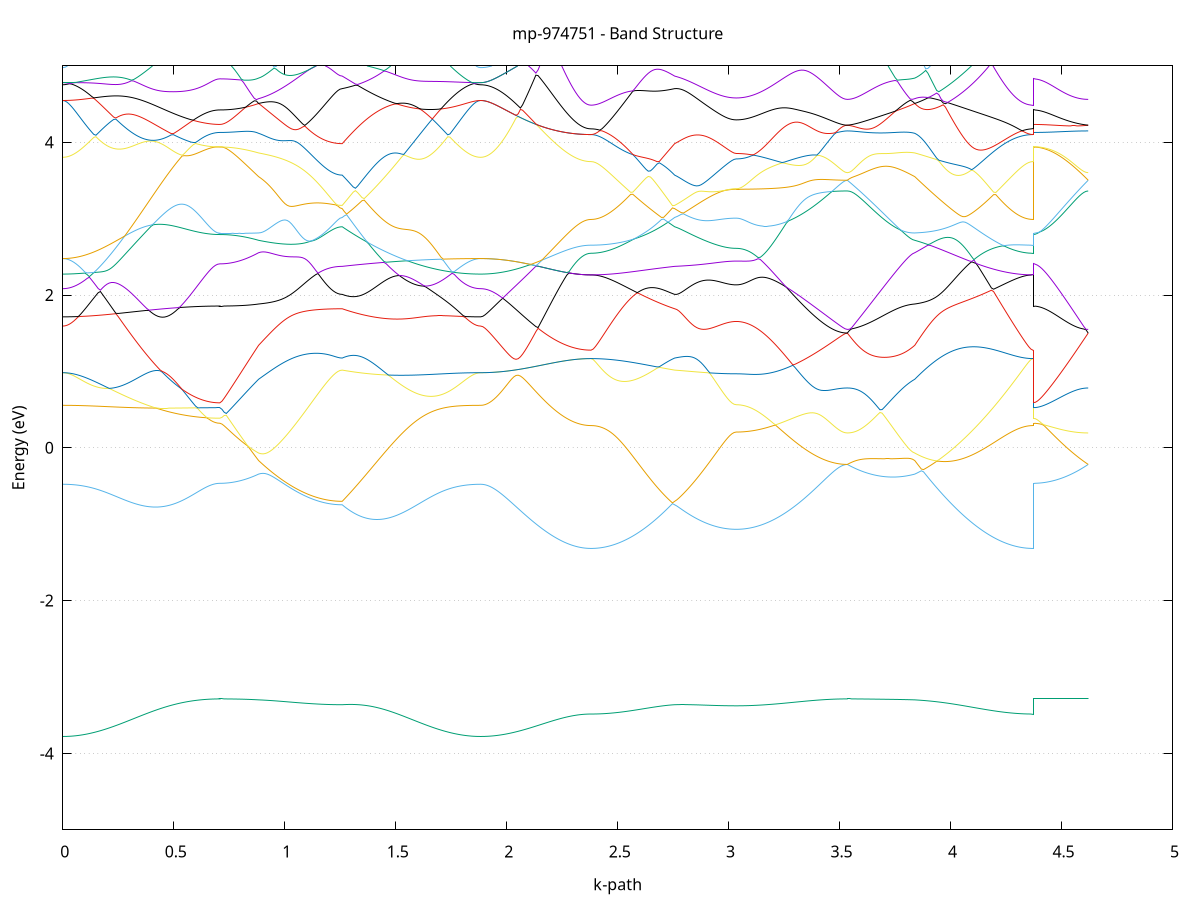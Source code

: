 set title 'mp-974751 - Band Structure'
set xlabel 'k-path'
set ylabel 'Energy (eV)'
set grid y
set yrange [-5:5]
set terminal png size 800,600
set output 'mp-974751_bands_gnuplot.png'
plot '-' using 1:2 with lines notitle, '-' using 1:2 with lines notitle, '-' using 1:2 with lines notitle, '-' using 1:2 with lines notitle, '-' using 1:2 with lines notitle, '-' using 1:2 with lines notitle, '-' using 1:2 with lines notitle, '-' using 1:2 with lines notitle, '-' using 1:2 with lines notitle, '-' using 1:2 with lines notitle, '-' using 1:2 with lines notitle, '-' using 1:2 with lines notitle, '-' using 1:2 with lines notitle, '-' using 1:2 with lines notitle, '-' using 1:2 with lines notitle, '-' using 1:2 with lines notitle, '-' using 1:2 with lines notitle, '-' using 1:2 with lines notitle, '-' using 1:2 with lines notitle, '-' using 1:2 with lines notitle, '-' using 1:2 with lines notitle, '-' using 1:2 with lines notitle, '-' using 1:2 with lines notitle, '-' using 1:2 with lines notitle, '-' using 1:2 with lines notitle, '-' using 1:2 with lines notitle, '-' using 1:2 with lines notitle, '-' using 1:2 with lines notitle, '-' using 1:2 with lines notitle, '-' using 1:2 with lines notitle, '-' using 1:2 with lines notitle, '-' using 1:2 with lines notitle, '-' using 1:2 with lines notitle, '-' using 1:2 with lines notitle, '-' using 1:2 with lines notitle, '-' using 1:2 with lines notitle, '-' using 1:2 with lines notitle, '-' using 1:2 with lines notitle, '-' using 1:2 with lines notitle, '-' using 1:2 with lines notitle, '-' using 1:2 with lines notitle, '-' using 1:2 with lines notitle, '-' using 1:2 with lines notitle, '-' using 1:2 with lines notitle, '-' using 1:2 with lines notitle, '-' using 1:2 with lines notitle, '-' using 1:2 with lines notitle, '-' using 1:2 with lines notitle
0.000000 -28.777857
0.009965 -28.777857
0.019931 -28.777857
0.029896 -28.777857
0.039861 -28.777857
0.049826 -28.777857
0.059792 -28.777857
0.069757 -28.777857
0.079722 -28.777757
0.089688 -28.777757
0.099653 -28.777757
0.109618 -28.777757
0.119584 -28.777657
0.129549 -28.777657
0.139514 -28.777657
0.149479 -28.777657
0.159445 -28.777557
0.169410 -28.777557
0.179375 -28.777557
0.189341 -28.777457
0.199306 -28.777457
0.209271 -28.777357
0.219236 -28.777357
0.229202 -28.777257
0.239167 -28.777257
0.249132 -28.777257
0.259098 -28.777157
0.269063 -28.777157
0.279028 -28.777057
0.288993 -28.777057
0.298959 -28.776957
0.308924 -28.776957
0.318889 -28.776857
0.328855 -28.776857
0.338820 -28.776757
0.348785 -28.776757
0.358751 -28.776657
0.368716 -28.776657
0.378681 -28.776557
0.388646 -28.776557
0.398612 -28.776457
0.408577 -28.776457
0.418542 -28.776357
0.428508 -28.776357
0.438473 -28.776257
0.448438 -28.776257
0.458403 -28.776257
0.468369 -28.776157
0.478334 -28.776157
0.488299 -28.776057
0.498265 -28.776057
0.508230 -28.776057
0.518195 -28.775957
0.528160 -28.775957
0.538126 -28.775957
0.548091 -28.775857
0.558056 -28.775857
0.568022 -28.775857
0.577987 -28.775857
0.587952 -28.775757
0.597918 -28.775757
0.607883 -28.775757
0.617848 -28.775757
0.627813 -28.775757
0.637779 -28.775757
0.647744 -28.775657
0.657709 -28.775657
0.667675 -28.775657
0.677640 -28.775657
0.687605 -28.775657
0.697570 -28.775657
0.707536 -28.775657
0.707536 -28.775657
0.717244 -28.775657
0.726953 -28.775657
0.736661 -28.775657
0.746370 -28.775657
0.756078 -28.775657
0.765787 -28.775657
0.775495 -28.775657
0.785204 -28.775657
0.794913 -28.775657
0.804621 -28.775657
0.814330 -28.775657
0.824038 -28.775657
0.833747 -28.775657
0.843455 -28.775657
0.853164 -28.775657
0.862872 -28.775657
0.872581 -28.775657
0.882289 -28.775657
0.882289 -28.775657
0.892203 -28.775657
0.902117 -28.775657
0.912031 -28.775657
0.921946 -28.775657
0.931860 -28.775657
0.941774 -28.775657
0.951688 -28.775657
0.961602 -28.775657
0.971516 -28.775757
0.981430 -28.775757
0.991344 -28.775757
1.001258 -28.775757
1.011172 -28.775757
1.021086 -28.775757
1.031000 -28.775757
1.040914 -28.775757
1.050828 -28.775757
1.060742 -28.775757
1.070656 -28.775757
1.080570 -28.775757
1.090484 -28.775857
1.100398 -28.775857
1.110312 -28.775857
1.120227 -28.775857
1.130141 -28.775857
1.140055 -28.775857
1.149969 -28.775857
1.159883 -28.775857
1.169797 -28.775857
1.179711 -28.775857
1.189625 -28.775857
1.199539 -28.775857
1.209453 -28.775857
1.219367 -28.775857
1.229281 -28.775857
1.239195 -28.775857
1.249109 -28.775857
1.259023 -28.775857
1.259023 -28.775857
1.268926 -28.775857
1.278829 -28.775957
1.288731 -28.775957
1.298634 -28.775957
1.308537 -28.775957
1.318440 -28.775957
1.328342 -28.776057
1.338245 -28.776057
1.348148 -28.776057
1.358051 -28.776057
1.367953 -28.776157
1.377856 -28.776157
1.387759 -28.776157
1.397662 -28.776257
1.407564 -28.776257
1.417467 -28.776257
1.427370 -28.776357
1.437273 -28.776357
1.447175 -28.776357
1.457078 -28.776457
1.466981 -28.776457
1.476884 -28.776557
1.486786 -28.776557
1.496689 -28.776557
1.506592 -28.776657
1.516494 -28.776657
1.526397 -28.776757
1.536300 -28.776757
1.546203 -28.776857
1.556105 -28.776857
1.566008 -28.776957
1.575911 -28.776957
1.585814 -28.776957
1.595716 -28.777057
1.605619 -28.777057
1.615522 -28.777157
1.625425 -28.777157
1.635327 -28.777257
1.645230 -28.777257
1.655133 -28.777357
1.665036 -28.777357
1.674938 -28.777357
1.684841 -28.777457
1.694744 -28.777457
1.704647 -28.777557
1.714549 -28.777557
1.724452 -28.777557
1.734355 -28.777557
1.744258 -28.777657
1.754160 -28.777657
1.764063 -28.777657
1.773966 -28.777757
1.783869 -28.777757
1.793771 -28.777757
1.803674 -28.777757
1.813577 -28.777857
1.823479 -28.777857
1.833382 -28.777857
1.843285 -28.777857
1.853188 -28.777857
1.863090 -28.777857
1.872993 -28.777857
1.882896 -28.777857
1.882896 -28.777857
1.892842 -28.777857
1.902787 -28.777857
1.912733 -28.777857
1.922678 -28.777857
1.932624 -28.777857
1.942570 -28.777757
1.952515 -28.777757
1.962461 -28.777757
1.972407 -28.777757
1.982352 -28.777657
1.992298 -28.777657
2.002243 -28.777557
2.012189 -28.777557
2.022135 -28.777457
2.032080 -28.777457
2.042026 -28.777357
2.051972 -28.777357
2.061917 -28.777257
2.071863 -28.777257
2.081809 -28.777157
2.091754 -28.777057
2.101700 -28.777057
2.111645 -28.776957
2.121591 -28.776857
2.131537 -28.776857
2.141482 -28.776757
2.151428 -28.776657
2.161374 -28.776657
2.171319 -28.776557
2.181265 -28.776457
2.191210 -28.776457
2.201156 -28.776357
2.211102 -28.776357
2.221047 -28.776257
2.230993 -28.776157
2.240939 -28.776157
2.250884 -28.776057
2.260830 -28.776057
2.270775 -28.775957
2.280721 -28.775957
2.290667 -28.775957
2.300612 -28.775857
2.310558 -28.775857
2.320504 -28.775857
2.330449 -28.775757
2.340395 -28.775757
2.350340 -28.775757
2.360286 -28.775757
2.370232 -28.775757
2.380177 -28.775757
2.380177 -28.775757
2.390091 -28.775757
2.400005 -28.775757
2.409920 -28.775757
2.419834 -28.775757
2.429748 -28.775757
2.439662 -28.775757
2.449576 -28.775757
2.459490 -28.775757
2.469404 -28.775757
2.479318 -28.775757
2.489232 -28.775757
2.499146 -28.775757
2.509060 -28.775757
2.518974 -28.775757
2.528888 -28.775757
2.538802 -28.775757
2.548716 -28.775757
2.558630 -28.775757
2.568544 -28.775757
2.578458 -28.775757
2.588372 -28.775757
2.598286 -28.775757
2.608200 -28.775757
2.618115 -28.775757
2.628029 -28.775757
2.637943 -28.775757
2.647857 -28.775757
2.657771 -28.775757
2.667685 -28.775757
2.677599 -28.775757
2.687513 -28.775757
2.697427 -28.775757
2.707341 -28.775857
2.717255 -28.775857
2.727169 -28.775857
2.737083 -28.775857
2.746997 -28.775857
2.756911 -28.775857
2.756911 -28.775857
2.766827 -28.775857
2.776744 -28.775857
2.786660 -28.775857
2.796576 -28.775957
2.806492 -28.775957
2.816408 -28.775957
2.826325 -28.775957
2.836241 -28.775957
2.846157 -28.775957
2.856073 -28.775957
2.865989 -28.776057
2.875906 -28.776057
2.885822 -28.776057
2.895738 -28.776057
2.905654 -28.776057
2.915571 -28.776057
2.925487 -28.776057
2.935403 -28.776157
2.945319 -28.776157
2.955235 -28.776157
2.965152 -28.776157
2.975068 -28.776157
2.984984 -28.776157
2.994900 -28.776157
3.004816 -28.776157
3.014733 -28.776157
3.024649 -28.776157
3.034565 -28.776157
3.034565 -28.776157
3.044375 -28.776157
3.054185 -28.776157
3.063995 -28.776157
3.073804 -28.776157
3.083614 -28.776157
3.093424 -28.776157
3.103234 -28.776157
3.113044 -28.776157
3.122854 -28.776157
3.132664 -28.776157
3.142474 -28.776157
3.152283 -28.776057
3.162093 -28.776057
3.171903 -28.776057
3.181713 -28.776057
3.191523 -28.776057
3.201333 -28.776057
3.211143 -28.776057
3.220952 -28.776057
3.230762 -28.776057
3.240572 -28.775957
3.250382 -28.775957
3.260192 -28.775957
3.270002 -28.775957
3.279812 -28.775957
3.289622 -28.775857
3.299431 -28.775857
3.309241 -28.775857
3.319051 -28.775857
3.328861 -28.775857
3.338671 -28.775857
3.348481 -28.775857
3.358291 -28.775757
3.368101 -28.775757
3.377910 -28.775757
3.387720 -28.775757
3.397530 -28.775757
3.407340 -28.775757
3.417150 -28.775757
3.426960 -28.775757
3.436770 -28.775757
3.446579 -28.775657
3.456389 -28.775657
3.466199 -28.775657
3.476009 -28.775657
3.485819 -28.775657
3.495629 -28.775657
3.505439 -28.775657
3.515249 -28.775657
3.525058 -28.775657
3.534868 -28.775657
3.534868 -28.775657
3.544672 -28.775657
3.554475 -28.775657
3.564279 -28.775657
3.574082 -28.775657
3.583886 -28.775657
3.593689 -28.775657
3.603493 -28.775657
3.613297 -28.775657
3.623100 -28.775657
3.632904 -28.775657
3.642707 -28.775657
3.652511 -28.775657
3.662314 -28.775657
3.672118 -28.775657
3.681921 -28.775657
3.691725 -28.775657
3.701528 -28.775657
3.711332 -28.775657
3.721135 -28.775657
3.730939 -28.775657
3.740743 -28.775657
3.750546 -28.775657
3.760350 -28.775657
3.770153 -28.775657
3.779957 -28.775657
3.789760 -28.775657
3.799564 -28.775657
3.809367 -28.775657
3.819171 -28.775657
3.828974 -28.775657
3.838778 -28.775657
3.838778 -28.775657
3.848644 -28.775657
3.858511 -28.775657
3.868377 -28.775657
3.878243 -28.775657
3.888110 -28.775657
3.897976 -28.775657
3.907842 -28.775657
3.917709 -28.775657
3.927575 -28.775657
3.937441 -28.775657
3.947308 -28.775657
3.957174 -28.775657
3.967040 -28.775657
3.976907 -28.775657
3.986773 -28.775657
3.996639 -28.775657
4.006506 -28.775657
4.016372 -28.775657
4.026238 -28.775657
4.036105 -28.775657
4.045971 -28.775657
4.055837 -28.775657
4.065704 -28.775757
4.075570 -28.775657
4.085436 -28.775657
4.095303 -28.775757
4.105169 -28.775757
4.115035 -28.775757
4.124902 -28.775757
4.134768 -28.775757
4.144634 -28.775757
4.154501 -28.775757
4.164367 -28.775757
4.174233 -28.775757
4.184100 -28.775757
4.193966 -28.775757
4.203832 -28.775757
4.213699 -28.775757
4.223565 -28.775757
4.233431 -28.775757
4.243298 -28.775757
4.253164 -28.775757
4.263030 -28.775757
4.272897 -28.775757
4.282763 -28.775757
4.292629 -28.775757
4.302496 -28.775757
4.312362 -28.775757
4.322228 -28.775757
4.332095 -28.775757
4.341961 -28.775757
4.351827 -28.775757
4.361694 -28.775757
4.371560 -28.775757
4.371560 -28.775657
4.381506 -28.775657
4.391451 -28.775657
4.401397 -28.775657
4.411343 -28.775657
4.421288 -28.775657
4.431234 -28.775657
4.441179 -28.775657
4.451125 -28.775657
4.461071 -28.775657
4.471016 -28.775657
4.480962 -28.775657
4.490908 -28.775657
4.500853 -28.775657
4.510799 -28.775657
4.520744 -28.775657
4.530690 -28.775657
4.540636 -28.775657
4.550581 -28.775657
4.560527 -28.775657
4.570473 -28.775657
4.580418 -28.775657
4.590364 -28.775657
4.600309 -28.775657
4.610255 -28.775657
4.620201 -28.775657
e
0.000000 -28.726957
0.009965 -28.726957
0.019931 -28.726957
0.029896 -28.726957
0.039861 -28.726957
0.049826 -28.726957
0.059792 -28.726857
0.069757 -28.726857
0.079722 -28.726857
0.089688 -28.726757
0.099653 -28.726757
0.109618 -28.726657
0.119584 -28.726557
0.129549 -28.726557
0.139514 -28.726457
0.149479 -28.726457
0.159445 -28.726357
0.169410 -28.726257
0.179375 -28.726157
0.189341 -28.726057
0.199306 -28.726057
0.209271 -28.725957
0.219236 -28.725857
0.229202 -28.725757
0.239167 -28.725657
0.249132 -28.725557
0.259098 -28.725357
0.269063 -28.725257
0.279028 -28.725157
0.288993 -28.725057
0.298959 -28.724957
0.308924 -28.724857
0.318889 -28.724757
0.328855 -28.724557
0.338820 -28.724457
0.348785 -28.724357
0.358751 -28.724257
0.368716 -28.724157
0.378681 -28.723957
0.388646 -28.723857
0.398612 -28.723757
0.408577 -28.723657
0.418542 -28.723557
0.428508 -28.723457
0.438473 -28.723257
0.448438 -28.723157
0.458403 -28.723057
0.468369 -28.722957
0.478334 -28.722857
0.488299 -28.722757
0.498265 -28.722657
0.508230 -28.722557
0.518195 -28.722457
0.528160 -28.722357
0.538126 -28.722257
0.548091 -28.722157
0.558056 -28.722057
0.568022 -28.722057
0.577987 -28.721957
0.587952 -28.721857
0.597918 -28.721857
0.607883 -28.721757
0.617848 -28.721757
0.627813 -28.721657
0.637779 -28.721657
0.647744 -28.721657
0.657709 -28.721557
0.667675 -28.721557
0.677640 -28.721557
0.687605 -28.721557
0.697570 -28.721557
0.707536 -28.721557
0.707536 -28.721557
0.717244 -28.721557
0.726953 -28.721457
0.736661 -28.721457
0.746370 -28.721557
0.756078 -28.721557
0.765787 -28.721557
0.775495 -28.721657
0.785204 -28.721657
0.794913 -28.721757
0.804621 -28.721857
0.814330 -28.721857
0.824038 -28.721957
0.833747 -28.722057
0.843455 -28.722157
0.853164 -28.722257
0.862872 -28.722357
0.872581 -28.722457
0.882289 -28.722557
0.882289 -28.722557
0.892203 -28.722657
0.902117 -28.722757
0.912031 -28.722857
0.921946 -28.722857
0.931860 -28.722957
0.941774 -28.723057
0.951688 -28.723157
0.961602 -28.723157
0.971516 -28.723257
0.981430 -28.723357
0.991344 -28.723357
1.001258 -28.723457
1.011172 -28.723557
1.021086 -28.723557
1.031000 -28.723657
1.040914 -28.723757
1.050828 -28.723757
1.060742 -28.723857
1.070656 -28.723857
1.080570 -28.723957
1.090484 -28.723957
1.100398 -28.724057
1.110312 -28.724057
1.120227 -28.724057
1.130141 -28.724157
1.140055 -28.724157
1.149969 -28.724257
1.159883 -28.724257
1.169797 -28.724257
1.179711 -28.724257
1.189625 -28.724357
1.199539 -28.724357
1.209453 -28.724357
1.219367 -28.724357
1.229281 -28.724357
1.239195 -28.724357
1.249109 -28.724357
1.259023 -28.724357
1.259023 -28.724357
1.268926 -28.724157
1.278829 -28.723957
1.288731 -28.723757
1.298634 -28.723457
1.308537 -28.723257
1.318440 -28.723057
1.328342 -28.722757
1.338245 -28.722557
1.348148 -28.722357
1.358051 -28.722057
1.367953 -28.721857
1.377856 -28.721657
1.387759 -28.721357
1.397662 -28.721357
1.407564 -28.721557
1.417467 -28.721757
1.427370 -28.721957
1.437273 -28.722157
1.447175 -28.722357
1.457078 -28.722557
1.466981 -28.722757
1.476884 -28.722957
1.486786 -28.723157
1.496689 -28.723257
1.506592 -28.723457
1.516494 -28.723657
1.526397 -28.723757
1.536300 -28.723957
1.546203 -28.724157
1.556105 -28.724257
1.566008 -28.724457
1.575911 -28.724557
1.585814 -28.724757
1.595716 -28.724857
1.605619 -28.725057
1.615522 -28.725157
1.625425 -28.725257
1.635327 -28.725457
1.645230 -28.725557
1.655133 -28.725657
1.665036 -28.725757
1.674938 -28.725857
1.684841 -28.725957
1.694744 -28.726057
1.704647 -28.726157
1.714549 -28.726257
1.724452 -28.726357
1.734355 -28.726357
1.744258 -28.726457
1.754160 -28.726557
1.764063 -28.726657
1.773966 -28.726657
1.783869 -28.726757
1.793771 -28.726757
1.803674 -28.726857
1.813577 -28.726857
1.823479 -28.726857
1.833382 -28.726957
1.843285 -28.726957
1.853188 -28.726957
1.863090 -28.726957
1.872993 -28.726957
1.882896 -28.726957
1.882896 -28.726957
1.892842 -28.726957
1.902787 -28.726957
1.912733 -28.726957
1.922678 -28.726957
1.932624 -28.727057
1.942570 -28.727057
1.952515 -28.727057
1.962461 -28.727057
1.972407 -28.727157
1.982352 -28.727157
1.992298 -28.727257
2.002243 -28.727257
2.012189 -28.727257
2.022135 -28.727357
2.032080 -28.727357
2.042026 -28.727457
2.051972 -28.727557
2.061917 -28.727557
2.071863 -28.727657
2.081809 -28.727657
2.091754 -28.727757
2.101700 -28.727857
2.111645 -28.727857
2.121591 -28.727957
2.131537 -28.727957
2.141482 -28.728057
2.151428 -28.728157
2.161374 -28.728157
2.171319 -28.728257
2.181265 -28.728357
2.191210 -28.728357
2.201156 -28.728457
2.211102 -28.728557
2.221047 -28.728557
2.230993 -28.728657
2.240939 -28.728657
2.250884 -28.728757
2.260830 -28.728757
2.270775 -28.728857
2.280721 -28.728857
2.290667 -28.728957
2.300612 -28.728957
2.310558 -28.728957
2.320504 -28.729057
2.330449 -28.729057
2.340395 -28.729057
2.350340 -28.729057
2.360286 -28.729057
2.370232 -28.729057
2.380177 -28.729057
2.380177 -28.729057
2.390091 -28.729057
2.400005 -28.729057
2.409920 -28.729057
2.419834 -28.729057
2.429748 -28.728957
2.439662 -28.728957
2.449576 -28.728957
2.459490 -28.728857
2.469404 -28.728757
2.479318 -28.728757
2.489232 -28.728657
2.499146 -28.728557
2.509060 -28.728457
2.518974 -28.728357
2.528888 -28.728257
2.538802 -28.728157
2.548716 -28.728057
2.558630 -28.727957
2.568544 -28.727757
2.578458 -28.727657
2.588372 -28.727557
2.598286 -28.727357
2.608200 -28.727257
2.618115 -28.727057
2.628029 -28.726957
2.637943 -28.726757
2.647857 -28.726557
2.657771 -28.726357
2.667685 -28.726157
2.677599 -28.726057
2.687513 -28.725857
2.697427 -28.725657
2.707341 -28.725457
2.717255 -28.725257
2.727169 -28.725057
2.737083 -28.724857
2.746997 -28.724557
2.756911 -28.724357
2.756911 -28.724357
2.766827 -28.724257
2.776744 -28.724157
2.786660 -28.724057
2.796576 -28.723957
2.806492 -28.723857
2.816408 -28.723757
2.826325 -28.723657
2.836241 -28.723557
2.846157 -28.723457
2.856073 -28.723357
2.865989 -28.723257
2.875906 -28.723157
2.885822 -28.722957
2.895738 -28.722857
2.905654 -28.722757
2.915571 -28.722657
2.925487 -28.722557
2.935403 -28.722457
2.945319 -28.722357
2.955235 -28.722257
2.965152 -28.722157
2.975068 -28.722057
2.984984 -28.721957
2.994900 -28.721757
3.004816 -28.721657
3.014733 -28.721657
3.024649 -28.721557
3.034565 -28.721557
3.034565 -28.721557
3.044375 -28.721557
3.054185 -28.721557
3.063995 -28.721557
3.073804 -28.721557
3.083614 -28.721557
3.093424 -28.721557
3.103234 -28.721557
3.113044 -28.721557
3.122854 -28.721557
3.132664 -28.721557
3.142474 -28.721557
3.152283 -28.721557
3.162093 -28.721557
3.171903 -28.721557
3.181713 -28.721557
3.191523 -28.721557
3.201333 -28.721557
3.211143 -28.721557
3.220952 -28.721557
3.230762 -28.721557
3.240572 -28.721557
3.250382 -28.721557
3.260192 -28.721557
3.270002 -28.721557
3.279812 -28.721557
3.289622 -28.721557
3.299431 -28.721557
3.309241 -28.721557
3.319051 -28.721557
3.328861 -28.721557
3.338671 -28.721557
3.348481 -28.721557
3.358291 -28.721557
3.368101 -28.721557
3.377910 -28.721457
3.387720 -28.721557
3.397530 -28.721457
3.407340 -28.721557
3.417150 -28.721457
3.426960 -28.721457
3.436770 -28.721457
3.446579 -28.721457
3.456389 -28.721457
3.466199 -28.721457
3.476009 -28.721457
3.485819 -28.721457
3.495629 -28.721457
3.505439 -28.721457
3.515249 -28.721457
3.525058 -28.721457
3.534868 -28.721457
3.534868 -28.721457
3.544672 -28.721457
3.554475 -28.721457
3.564279 -28.721457
3.574082 -28.721557
3.583886 -28.721457
3.593689 -28.721557
3.603493 -28.721557
3.613297 -28.721557
3.623100 -28.721557
3.632904 -28.721557
3.642707 -28.721657
3.652511 -28.721657
3.662314 -28.721657
3.672118 -28.721757
3.681921 -28.721757
3.691725 -28.721757
3.701528 -28.721857
3.711332 -28.721857
3.721135 -28.721857
3.730939 -28.721957
3.740743 -28.721957
3.750546 -28.722057
3.760350 -28.722057
3.770153 -28.722157
3.779957 -28.722157
3.789760 -28.722257
3.799564 -28.722357
3.809367 -28.722357
3.819171 -28.722457
3.828974 -28.722457
3.838778 -28.722557
3.838778 -28.722557
3.848644 -28.722657
3.858511 -28.722857
3.868377 -28.722957
3.878243 -28.723057
3.888110 -28.723257
3.897976 -28.723357
3.907842 -28.723457
3.917709 -28.723657
3.927575 -28.723757
3.937441 -28.723957
3.947308 -28.724157
3.957174 -28.724257
3.967040 -28.724457
3.976907 -28.724557
3.986773 -28.724757
3.996639 -28.724957
4.006506 -28.725057
4.016372 -28.725257
4.026238 -28.725457
4.036105 -28.725557
4.045971 -28.725757
4.055837 -28.725957
4.065704 -28.726057
4.075570 -28.726257
4.085436 -28.726457
4.095303 -28.726557
4.105169 -28.726757
4.115035 -28.726857
4.124902 -28.727057
4.134768 -28.727157
4.144634 -28.727357
4.154501 -28.727457
4.164367 -28.727557
4.174233 -28.727757
4.184100 -28.727857
4.193966 -28.727957
4.203832 -28.728057
4.213699 -28.728157
4.223565 -28.728257
4.233431 -28.728357
4.243298 -28.728457
4.253164 -28.728557
4.263030 -28.728657
4.272897 -28.728757
4.282763 -28.728757
4.292629 -28.728857
4.302496 -28.728957
4.312362 -28.728957
4.322228 -28.728957
4.332095 -28.729057
4.341961 -28.729057
4.351827 -28.729057
4.361694 -28.729057
4.371560 -28.729057
4.371560 -28.721557
4.381506 -28.721557
4.391451 -28.721557
4.401397 -28.721557
4.411343 -28.721557
4.421288 -28.721457
4.431234 -28.721557
4.441179 -28.721557
4.451125 -28.721557
4.461071 -28.721557
4.471016 -28.721557
4.480962 -28.721557
4.490908 -28.721557
4.500853 -28.721457
4.510799 -28.721557
4.520744 -28.721557
4.530690 -28.721557
4.540636 -28.721557
4.550581 -28.721457
4.560527 -28.721457
4.570473 -28.721457
4.580418 -28.721457
4.590364 -28.721457
4.600309 -28.721457
4.610255 -28.721457
4.620201 -28.721457
e
0.000000 -28.714057
0.009965 -28.714057
0.019931 -28.714057
0.029896 -28.714057
0.039861 -28.714057
0.049826 -28.714157
0.059792 -28.714157
0.069757 -28.714157
0.079722 -28.714257
0.089688 -28.714357
0.099653 -28.714357
0.109618 -28.714457
0.119584 -28.714557
0.129549 -28.714657
0.139514 -28.714757
0.149479 -28.714857
0.159445 -28.714957
0.169410 -28.715057
0.179375 -28.715157
0.189341 -28.715257
0.199306 -28.715357
0.209271 -28.715557
0.219236 -28.715657
0.229202 -28.715757
0.239167 -28.715957
0.249132 -28.716057
0.259098 -28.716257
0.269063 -28.716357
0.279028 -28.716557
0.288993 -28.716657
0.298959 -28.716857
0.308924 -28.717057
0.318889 -28.717157
0.328855 -28.717357
0.338820 -28.717557
0.348785 -28.717657
0.358751 -28.717857
0.368716 -28.717957
0.378681 -28.718157
0.388646 -28.718357
0.398612 -28.718457
0.408577 -28.718657
0.418542 -28.718757
0.428508 -28.718957
0.438473 -28.719157
0.448438 -28.719257
0.458403 -28.719457
0.468369 -28.719557
0.478334 -28.719757
0.488299 -28.719857
0.498265 -28.719957
0.508230 -28.720157
0.518195 -28.720257
0.528160 -28.720357
0.538126 -28.720457
0.548091 -28.720557
0.558056 -28.720657
0.568022 -28.720757
0.577987 -28.720857
0.587952 -28.720957
0.597918 -28.721057
0.607883 -28.721157
0.617848 -28.721157
0.627813 -28.721257
0.637779 -28.721257
0.647744 -28.721357
0.657709 -28.721357
0.667675 -28.721457
0.677640 -28.721457
0.687605 -28.721457
0.697570 -28.721457
0.707536 -28.721457
0.707536 -28.721457
0.717244 -28.721457
0.726953 -28.721457
0.736661 -28.721457
0.746370 -28.721457
0.756078 -28.721457
0.765787 -28.721357
0.775495 -28.721357
0.785204 -28.721257
0.794913 -28.721257
0.804621 -28.721157
0.814330 -28.721057
0.824038 -28.721057
0.833747 -28.720957
0.843455 -28.720857
0.853164 -28.720757
0.862872 -28.720657
0.872581 -28.720557
0.882289 -28.720457
0.882289 -28.720457
0.892203 -28.720357
0.902117 -28.720257
0.912031 -28.720157
0.921946 -28.720157
0.931860 -28.720057
0.941774 -28.719957
0.951688 -28.719857
0.961602 -28.719857
0.971516 -28.719757
0.981430 -28.719657
0.991344 -28.719557
1.001258 -28.719557
1.011172 -28.719457
1.021086 -28.719357
1.031000 -28.719357
1.040914 -28.719257
1.050828 -28.719257
1.060742 -28.719157
1.070656 -28.719057
1.080570 -28.719057
1.090484 -28.718957
1.100398 -28.718957
1.110312 -28.718857
1.120227 -28.718857
1.130141 -28.718757
1.140055 -28.718757
1.149969 -28.718757
1.159883 -28.718657
1.169797 -28.718657
1.179711 -28.718657
1.189625 -28.718657
1.199539 -28.718557
1.209453 -28.718557
1.219367 -28.718557
1.229281 -28.718557
1.239195 -28.718557
1.249109 -28.718557
1.259023 -28.718557
1.259023 -28.718557
1.268926 -28.718757
1.278829 -28.718957
1.288731 -28.719157
1.298634 -28.719357
1.308537 -28.719557
1.318440 -28.719757
1.328342 -28.719957
1.338245 -28.720157
1.348148 -28.720357
1.358051 -28.720557
1.367953 -28.720757
1.377856 -28.720957
1.387759 -28.721157
1.397662 -28.721157
1.407564 -28.720957
1.417467 -28.720657
1.427370 -28.720457
1.437273 -28.720257
1.447175 -28.720057
1.457078 -28.719757
1.466981 -28.719557
1.476884 -28.719357
1.486786 -28.719057
1.496689 -28.718857
1.506592 -28.718657
1.516494 -28.718457
1.526397 -28.718257
1.536300 -28.718057
1.546203 -28.717857
1.556105 -28.717657
1.566008 -28.717457
1.575911 -28.717257
1.585814 -28.717057
1.595716 -28.716857
1.605619 -28.716657
1.615522 -28.716557
1.625425 -28.716357
1.635327 -28.716157
1.645230 -28.715957
1.655133 -28.715857
1.665036 -28.715657
1.674938 -28.715557
1.684841 -28.715457
1.694744 -28.715257
1.704647 -28.715157
1.714549 -28.715057
1.724452 -28.714957
1.734355 -28.714857
1.744258 -28.714757
1.754160 -28.714557
1.764063 -28.714557
1.773966 -28.714457
1.783869 -28.714357
1.793771 -28.714357
1.803674 -28.714257
1.813577 -28.714157
1.823479 -28.714157
1.833382 -28.714157
1.843285 -28.714057
1.853188 -28.714057
1.863090 -28.714057
1.872993 -28.714057
1.882896 -28.714057
1.882896 -28.714057
1.892842 -28.714057
1.902787 -28.714057
1.912733 -28.714057
1.922678 -28.714057
1.932624 -28.714057
1.942570 -28.714057
1.952515 -28.714057
1.962461 -28.714057
1.972407 -28.714057
1.982352 -28.714057
1.992298 -28.714057
2.002243 -28.714057
2.012189 -28.714057
2.022135 -28.714057
2.032080 -28.714057
2.042026 -28.714057
2.051972 -28.714057
2.061917 -28.714057
2.071863 -28.714057
2.081809 -28.714057
2.091754 -28.714057
2.101700 -28.714057
2.111645 -28.714057
2.121591 -28.714057
2.131537 -28.714057
2.141482 -28.714057
2.151428 -28.714057
2.161374 -28.714057
2.171319 -28.714057
2.181265 -28.714057
2.191210 -28.714057
2.201156 -28.714057
2.211102 -28.714057
2.221047 -28.714057
2.230993 -28.714057
2.240939 -28.714057
2.250884 -28.714057
2.260830 -28.714057
2.270775 -28.714057
2.280721 -28.714057
2.290667 -28.714057
2.300612 -28.714057
2.310558 -28.714057
2.320504 -28.714057
2.330449 -28.714057
2.340395 -28.714057
2.350340 -28.714057
2.360286 -28.714057
2.370232 -28.714057
2.380177 -28.714057
2.380177 -28.714057
2.390091 -28.714057
2.400005 -28.714057
2.409920 -28.714057
2.419834 -28.714157
2.429748 -28.714157
2.439662 -28.714157
2.449576 -28.714257
2.459490 -28.714257
2.469404 -28.714357
2.479318 -28.714457
2.489232 -28.714457
2.499146 -28.714557
2.509060 -28.714657
2.518974 -28.714757
2.528888 -28.714857
2.538802 -28.714957
2.548716 -28.715057
2.558630 -28.715157
2.568544 -28.715357
2.578458 -28.715457
2.588372 -28.715557
2.598286 -28.715757
2.608200 -28.715857
2.618115 -28.716057
2.628029 -28.716157
2.637943 -28.716357
2.647857 -28.716457
2.657771 -28.716657
2.667685 -28.716857
2.677599 -28.717057
2.687513 -28.717157
2.697427 -28.717357
2.707341 -28.717557
2.717255 -28.717757
2.727169 -28.717957
2.737083 -28.718157
2.746997 -28.718357
2.756911 -28.718557
2.756911 -28.718557
2.766827 -28.718657
2.776744 -28.718757
2.786660 -28.718757
2.796576 -28.718857
2.806492 -28.718957
2.816408 -28.719057
2.826325 -28.719157
2.836241 -28.719257
2.846157 -28.719357
2.856073 -28.719457
2.865989 -28.719557
2.875906 -28.719657
2.885822 -28.719757
2.895738 -28.719857
2.905654 -28.719957
2.915571 -28.720057
2.925487 -28.720157
2.935403 -28.720257
2.945319 -28.720357
2.955235 -28.720457
2.965152 -28.720557
2.975068 -28.720657
2.984984 -28.720757
2.994900 -28.720857
3.004816 -28.720857
3.014733 -28.720957
3.024649 -28.721057
3.034565 -28.721057
3.034565 -28.721057
3.044375 -28.721057
3.054185 -28.721057
3.063995 -28.721057
3.073804 -28.721057
3.083614 -28.721057
3.093424 -28.721057
3.103234 -28.721057
3.113044 -28.721057
3.122854 -28.721057
3.132664 -28.721057
3.142474 -28.721057
3.152283 -28.721157
3.162093 -28.721157
3.171903 -28.721157
3.181713 -28.721157
3.191523 -28.721157
3.201333 -28.721157
3.211143 -28.721157
3.220952 -28.721157
3.230762 -28.721257
3.240572 -28.721257
3.250382 -28.721257
3.260192 -28.721257
3.270002 -28.721257
3.279812 -28.721257
3.289622 -28.721257
3.299431 -28.721257
3.309241 -28.721357
3.319051 -28.721357
3.328861 -28.721357
3.338671 -28.721357
3.348481 -28.721357
3.358291 -28.721357
3.368101 -28.721357
3.377910 -28.721357
3.387720 -28.721457
3.397530 -28.721457
3.407340 -28.721457
3.417150 -28.721457
3.426960 -28.721457
3.436770 -28.721457
3.446579 -28.721457
3.456389 -28.721457
3.466199 -28.721457
3.476009 -28.721457
3.485819 -28.721457
3.495629 -28.721457
3.505439 -28.721457
3.515249 -28.721457
3.525058 -28.721457
3.534868 -28.721457
3.534868 -28.721457
3.544672 -28.721457
3.554475 -28.721457
3.564279 -28.721457
3.574082 -28.721457
3.583886 -28.721457
3.593689 -28.721457
3.603493 -28.721457
3.613297 -28.721457
3.623100 -28.721457
3.632904 -28.721357
3.642707 -28.721357
3.652511 -28.721357
3.662314 -28.721357
3.672118 -28.721257
3.681921 -28.721257
3.691725 -28.721257
3.701528 -28.721157
3.711332 -28.721157
3.721135 -28.721057
3.730939 -28.721057
3.740743 -28.720957
3.750546 -28.720957
3.760350 -28.720957
3.770153 -28.720857
3.779957 -28.720857
3.789760 -28.720757
3.799564 -28.720657
3.809367 -28.720657
3.819171 -28.720557
3.828974 -28.720557
3.838778 -28.720457
3.838778 -28.720457
3.848644 -28.720357
3.858511 -28.720157
3.868377 -28.720057
3.878243 -28.719957
3.888110 -28.719857
3.897976 -28.719657
3.907842 -28.719557
3.917709 -28.719357
3.927575 -28.719257
3.937441 -28.719057
3.947308 -28.718957
3.957174 -28.718757
3.967040 -28.718657
3.976907 -28.718457
3.986773 -28.718257
3.996639 -28.718157
4.006506 -28.717957
4.016372 -28.717857
4.026238 -28.717657
4.036105 -28.717457
4.045971 -28.717357
4.055837 -28.717157
4.065704 -28.717057
4.075570 -28.716857
4.085436 -28.716657
4.095303 -28.716557
4.105169 -28.716357
4.115035 -28.716257
4.124902 -28.716057
4.134768 -28.715957
4.144634 -28.715757
4.154501 -28.715657
4.164367 -28.715557
4.174233 -28.715457
4.184100 -28.715257
4.193966 -28.715157
4.203832 -28.715057
4.213699 -28.714957
4.223565 -28.714857
4.233431 -28.714757
4.243298 -28.714657
4.253164 -28.714557
4.263030 -28.714457
4.272897 -28.714457
4.282763 -28.714357
4.292629 -28.714257
4.302496 -28.714257
4.312362 -28.714157
4.322228 -28.714157
4.332095 -28.714157
4.341961 -28.714057
4.351827 -28.714057
4.361694 -28.714057
4.371560 -28.714057
4.371560 -28.721457
4.381506 -28.721457
4.391451 -28.721457
4.401397 -28.721457
4.411343 -28.721457
4.421288 -28.721457
4.431234 -28.721457
4.441179 -28.721457
4.451125 -28.721457
4.461071 -28.721457
4.471016 -28.721457
4.480962 -28.721457
4.490908 -28.721457
4.500853 -28.721457
4.510799 -28.721457
4.520744 -28.721457
4.530690 -28.721457
4.540636 -28.721457
4.550581 -28.721457
4.560527 -28.721457
4.570473 -28.721457
4.580418 -28.721457
4.590364 -28.721457
4.600309 -28.721457
4.610255 -28.721457
4.620201 -28.721457
e
0.000000 -13.041957
0.009965 -13.041957
0.019931 -13.041957
0.029896 -13.042057
0.039861 -13.042157
0.049826 -13.042257
0.059792 -13.042357
0.069757 -13.042457
0.079722 -13.042657
0.089688 -13.042857
0.099653 -13.043057
0.109618 -13.043257
0.119584 -13.043457
0.129549 -13.043757
0.139514 -13.044057
0.149479 -13.044357
0.159445 -13.044757
0.169410 -13.045157
0.179375 -13.045557
0.189341 -13.045957
0.199306 -13.046357
0.209271 -13.046857
0.219236 -13.047357
0.229202 -13.047857
0.239167 -13.048357
0.249132 -13.048957
0.259098 -13.049557
0.269063 -13.050057
0.279028 -13.050757
0.288993 -13.051357
0.298959 -13.051957
0.308924 -13.052657
0.318889 -13.053357
0.328855 -13.053957
0.338820 -13.054657
0.348785 -13.055357
0.358751 -13.056057
0.368716 -13.056757
0.378681 -13.057457
0.388646 -13.058157
0.398612 -13.058857
0.408577 -13.059657
0.418542 -13.060357
0.428508 -13.060957
0.438473 -13.061657
0.448438 -13.062357
0.458403 -13.063057
0.468369 -13.063657
0.478334 -13.064357
0.488299 -13.064957
0.498265 -13.065557
0.508230 -13.066157
0.518195 -13.066757
0.528160 -13.067257
0.538126 -13.067757
0.548091 -13.068257
0.558056 -13.068757
0.568022 -13.069257
0.577987 -13.069657
0.587952 -13.070057
0.597918 -13.070357
0.607883 -13.070757
0.617848 -13.071057
0.627813 -13.071357
0.637779 -13.071557
0.647744 -13.071757
0.657709 -13.071957
0.667675 -13.072157
0.677640 -13.072257
0.687605 -13.072357
0.697570 -13.072357
0.707536 -13.072357
0.707536 -13.072357
0.717244 -13.072357
0.726953 -13.072157
0.736661 -13.071857
0.746370 -13.071357
0.756078 -13.070857
0.765787 -13.070157
0.775495 -13.069357
0.785204 -13.068457
0.794913 -13.067457
0.804621 -13.066257
0.814330 -13.065057
0.824038 -13.063657
0.833747 -13.062257
0.843455 -13.060657
0.853164 -13.059057
0.862872 -13.057357
0.872581 -13.055557
0.882289 -13.053657
0.882289 -13.053657
0.892203 -13.052157
0.902117 -13.050757
0.912031 -13.049257
0.921946 -13.047657
0.931860 -13.046157
0.941774 -13.044457
0.951688 -13.042857
0.961602 -13.041157
0.971516 -13.039557
0.981430 -13.037857
0.991344 -13.036157
1.001258 -13.034457
1.011172 -13.032757
1.021086 -13.031057
1.031000 -13.029357
1.040914 -13.027757
1.050828 -13.026157
1.060742 -13.024557
1.070656 -13.022957
1.080570 -13.021457
1.090484 -13.019957
1.100398 -13.018557
1.110312 -13.017257
1.120227 -13.015957
1.130141 -13.014657
1.140055 -13.013557
1.149969 -13.012457
1.159883 -13.011457
1.169797 -13.010557
1.179711 -13.009757
1.189625 -13.008957
1.199539 -13.008357
1.209453 -13.007857
1.219367 -13.007357
1.229281 -13.007057
1.239195 -13.006757
1.249109 -13.006657
1.259023 -13.006557
1.259023 -13.006557
1.268926 -13.007957
1.278829 -13.009357
1.288731 -13.010857
1.298634 -13.012257
1.308537 -13.013657
1.318440 -13.015057
1.328342 -13.016457
1.338245 -13.017757
1.348148 -13.019157
1.358051 -13.020457
1.367953 -13.021757
1.377856 -13.023057
1.387759 -13.024257
1.397662 -13.025457
1.407564 -13.026657
1.417467 -13.027857
1.427370 -13.028957
1.437273 -13.030057
1.447175 -13.031057
1.457078 -13.032057
1.466981 -13.033057
1.476884 -13.033957
1.486786 -13.034857
1.496689 -13.035657
1.506592 -13.036557
1.516494 -13.037257
1.526397 -13.037957
1.536300 -13.038657
1.546203 -13.039257
1.556105 -13.039857
1.566008 -13.040357
1.575911 -13.040857
1.585814 -13.041357
1.595716 -13.041757
1.605619 -13.042057
1.615522 -13.042357
1.625425 -13.042657
1.635327 -13.042857
1.645230 -13.043057
1.655133 -13.043257
1.665036 -13.043357
1.674938 -13.043457
1.684841 -13.043457
1.694744 -13.043557
1.704647 -13.043457
1.714549 -13.043457
1.724452 -13.043457
1.734355 -13.043357
1.744258 -13.043257
1.754160 -13.043157
1.764063 -13.043057
1.773966 -13.042857
1.783869 -13.042757
1.793771 -13.042657
1.803674 -13.042557
1.813577 -13.042457
1.823479 -13.042257
1.833382 -13.042157
1.843285 -13.042157
1.853188 -13.042057
1.863090 -13.041957
1.872993 -13.041957
1.882896 -13.041957
1.882896 -13.041957
1.892842 -13.041957
1.902787 -13.041757
1.912733 -13.041557
1.922678 -13.041257
1.932624 -13.040857
1.942570 -13.040357
1.952515 -13.039757
1.962461 -13.039157
1.972407 -13.038357
1.982352 -13.037557
1.992298 -13.036657
2.002243 -13.035657
2.012189 -13.034557
2.022135 -13.033357
2.032080 -13.032157
2.042026 -13.030857
2.051972 -13.029457
2.061917 -13.027957
2.071863 -13.026457
2.081809 -13.024857
2.091754 -13.023157
2.101700 -13.021457
2.111645 -13.019657
2.121591 -13.017757
2.131537 -13.015857
2.141482 -13.013957
2.151428 -13.011957
2.161374 -13.009857
2.171319 -13.007757
2.181265 -13.005657
2.191210 -13.003557
2.201156 -13.001357
2.211102 -13.001257
2.221047 -13.002157
2.230993 -13.002957
2.240939 -13.003757
2.250884 -13.004457
2.260830 -13.005057
2.270775 -13.005657
2.280721 -13.006257
2.290667 -13.006757
2.300612 -13.007257
2.310558 -13.007657
2.320504 -13.007957
2.330449 -13.008257
2.340395 -13.008557
2.350340 -13.008757
2.360286 -13.008857
2.370232 -13.008957
2.380177 -13.008957
2.380177 -13.008957
2.390091 -13.008957
2.400005 -13.008857
2.409920 -13.008657
2.419834 -13.008457
2.429748 -13.008257
2.439662 -13.007857
2.449576 -13.007557
2.459490 -13.007057
2.469404 -13.006557
2.479318 -13.006057
2.489232 -13.005457
2.499146 -13.004757
2.509060 -13.004057
2.518974 -13.003357
2.528888 -13.002557
2.538802 -13.001657
2.548716 -13.000757
2.558630 -12.999857
2.568544 -12.998857
2.578458 -12.997857
2.588372 -12.996857
2.598286 -12.995757
2.608200 -12.994657
2.618115 -12.993557
2.628029 -12.992357
2.637943 -12.991257
2.647857 -12.991457
2.657771 -12.992757
2.667685 -12.994057
2.677599 -12.995357
2.687513 -12.996757
2.697427 -12.998157
2.707341 -12.999457
2.717255 -13.000857
2.727169 -13.002257
2.737083 -13.003757
2.746997 -13.005157
2.756911 -13.006557
2.756911 -13.006557
2.766827 -13.007257
2.776744 -13.007957
2.786660 -13.008757
2.796576 -13.009657
2.806492 -13.010557
2.816408 -13.011457
2.826325 -13.012457
2.836241 -13.013457
2.846157 -13.014457
2.856073 -13.015357
2.865989 -13.016357
2.875906 -13.017257
2.885822 -13.018257
2.895738 -13.019057
2.905654 -13.019957
2.915571 -13.020757
2.925487 -13.021457
2.935403 -13.022157
2.945319 -13.022857
2.955235 -13.023457
2.965152 -13.023957
2.975068 -13.024357
2.984984 -13.024757
2.994900 -13.025057
3.004816 -13.025357
3.014733 -13.025557
3.024649 -13.025657
3.034565 -13.025657
3.034565 -13.025657
3.044375 -13.025757
3.054185 -13.025857
3.063995 -13.026057
3.073804 -13.026357
3.083614 -13.026857
3.093424 -13.027357
3.103234 -13.027857
3.113044 -13.028557
3.122854 -13.029357
3.132664 -13.030157
3.142474 -13.031057
3.152283 -13.032057
3.162093 -13.033157
3.171903 -13.034257
3.181713 -13.035457
3.191523 -13.036757
3.201333 -13.038057
3.211143 -13.039357
3.220952 -13.040757
3.230762 -13.042157
3.240572 -13.043557
3.250382 -13.045057
3.260192 -13.046557
3.270002 -13.048057
3.279812 -13.049457
3.289622 -13.050957
3.299431 -13.052457
3.309241 -13.053857
3.319051 -13.055257
3.328861 -13.056657
3.338671 -13.057957
3.348481 -13.059357
3.358291 -13.060557
3.368101 -13.061857
3.377910 -13.062957
3.387720 -13.064057
3.397530 -13.065157
3.407340 -13.066157
3.417150 -13.067057
3.426960 -13.067957
3.436770 -13.068757
3.446579 -13.069557
3.456389 -13.070157
3.466199 -13.070757
3.476009 -13.071257
3.485819 -13.071757
3.495629 -13.072057
3.505439 -13.072357
3.515249 -13.072557
3.525058 -13.072657
3.534868 -13.072757
3.534868 -13.072757
3.544672 -13.072657
3.554475 -13.072657
3.564279 -13.072557
3.574082 -13.072457
3.583886 -13.072357
3.593689 -13.072157
3.603493 -13.071857
3.613297 -13.071657
3.623100 -13.071357
3.632904 -13.070957
3.642707 -13.070557
3.652511 -13.070057
3.662314 -13.069557
3.672118 -13.069057
3.681921 -13.068457
3.691725 -13.067857
3.701528 -13.067157
3.711332 -13.066457
3.721135 -13.065657
3.730939 -13.064857
3.740743 -13.063957
3.750546 -13.063057
3.760350 -13.062157
3.770153 -13.061157
3.779957 -13.060157
3.789760 -13.059057
3.799564 -13.058057
3.809367 -13.056957
3.819171 -13.055857
3.828974 -13.054757
3.838778 -13.053657
3.838778 -13.053657
3.848644 -13.051657
3.858511 -13.049557
3.868377 -13.047457
3.878243 -13.045257
3.888110 -13.043057
3.897976 -13.040757
3.907842 -13.038457
3.917709 -13.036057
3.927575 -13.033757
3.937441 -13.031357
3.947308 -13.028957
3.957174 -13.026557
3.967040 -13.024157
3.976907 -13.021757
3.986773 -13.019457
3.996639 -13.017157
4.006506 -13.014857
4.016372 -13.012557
4.026238 -13.011357
4.036105 -13.011457
4.045971 -13.011457
4.055837 -13.011457
4.065704 -13.011557
4.075570 -13.011457
4.085436 -13.011457
4.095303 -13.011457
4.105169 -13.011357
4.115035 -13.011357
4.124902 -13.011257
4.134768 -13.011157
4.144634 -13.011057
4.154501 -13.010957
4.164367 -13.010857
4.174233 -13.010757
4.184100 -13.010657
4.193966 -13.010457
4.203832 -13.010357
4.213699 -13.010257
4.223565 -13.010057
4.233431 -13.009957
4.243298 -13.009857
4.253164 -13.009757
4.263030 -13.009657
4.272897 -13.009557
4.282763 -13.009457
4.292629 -13.009357
4.302496 -13.009257
4.312362 -13.009157
4.322228 -13.009157
4.332095 -13.009057
4.341961 -13.009057
4.351827 -13.008957
4.361694 -13.008957
4.371560 -13.008957
4.371560 -13.072357
4.381506 -13.072357
4.391451 -13.072357
4.401397 -13.072357
4.411343 -13.072457
4.421288 -13.072457
4.431234 -13.072457
4.441179 -13.072457
4.451125 -13.072457
4.461071 -13.072457
4.471016 -13.072457
4.480962 -13.072557
4.490908 -13.072557
4.500853 -13.072557
4.510799 -13.072557
4.520744 -13.072557
4.530690 -13.072657
4.540636 -13.072657
4.550581 -13.072657
4.560527 -13.072657
4.570473 -13.072657
4.580418 -13.072657
4.590364 -13.072657
4.600309 -13.072757
4.610255 -13.072757
4.620201 -13.072757
e
0.000000 -12.964157
0.009965 -12.964057
0.019931 -12.964057
0.029896 -12.963957
0.039861 -12.963857
0.049826 -12.963757
0.059792 -12.963557
0.069757 -12.963357
0.079722 -12.963057
0.089688 -12.962757
0.099653 -12.962457
0.109618 -12.962057
0.119584 -12.961657
0.129549 -12.961257
0.139514 -12.960757
0.149479 -12.960257
0.159445 -12.959657
0.169410 -12.959057
0.179375 -12.958457
0.189341 -12.957757
0.199306 -12.956957
0.209271 -12.956157
0.219236 -12.955357
0.229202 -12.954457
0.239167 -12.953557
0.249132 -12.952657
0.259098 -12.951657
0.269063 -12.952957
0.279028 -12.954257
0.288993 -12.955557
0.298959 -12.956957
0.308924 -12.958257
0.318889 -12.959557
0.328855 -12.960857
0.338820 -12.962157
0.348785 -12.963457
0.358751 -12.964757
0.368716 -12.965957
0.378681 -12.967257
0.388646 -12.968457
0.398612 -12.969657
0.408577 -12.970857
0.418542 -12.972057
0.428508 -12.973157
0.438473 -12.974257
0.448438 -12.975357
0.458403 -12.976357
0.468369 -12.977457
0.478334 -12.978457
0.488299 -12.979357
0.498265 -12.980257
0.508230 -12.981157
0.518195 -12.982057
0.528160 -12.982857
0.538126 -12.983657
0.548091 -12.984357
0.558056 -12.985057
0.568022 -12.985657
0.577987 -12.986257
0.587952 -12.986857
0.597918 -12.987357
0.607883 -12.987857
0.617848 -12.988357
0.627813 -12.988757
0.637779 -12.989057
0.647744 -12.989357
0.657709 -12.989657
0.667675 -12.989857
0.677640 -12.989957
0.687605 -12.990057
0.697570 -12.990157
0.707536 -12.990157
0.707536 -12.990157
0.717244 -12.990857
0.726953 -12.991857
0.736661 -12.992957
0.746370 -12.993957
0.756078 -12.994857
0.765787 -12.995857
0.775495 -12.996757
0.785204 -12.997657
0.794913 -12.998557
0.804621 -12.999357
0.814330 -13.000157
0.824038 -13.000957
0.833747 -13.001757
0.843455 -13.002457
0.853164 -13.003157
0.862872 -13.003857
0.872581 -13.004457
0.882289 -13.005057
0.882289 -13.005057
0.892203 -13.005457
0.902117 -13.005857
0.912031 -13.006057
0.921946 -13.006257
0.931860 -13.006357
0.941774 -13.006357
0.951688 -13.006357
0.961602 -13.006157
0.971516 -13.005957
0.981430 -13.005757
0.991344 -13.005357
1.001258 -13.004957
1.011172 -13.004557
1.021086 -13.003957
1.031000 -13.003357
1.040914 -13.002757
1.050828 -13.001957
1.060742 -13.001157
1.070656 -13.000357
1.080570 -12.999457
1.090484 -12.998457
1.100398 -12.997457
1.110312 -12.996357
1.120227 -12.995257
1.130141 -12.994057
1.140055 -12.992857
1.149969 -12.991657
1.159883 -12.990357
1.169797 -12.989057
1.179711 -12.987657
1.189625 -12.986357
1.199539 -12.984957
1.209453 -12.983557
1.219367 -12.982157
1.229281 -12.980757
1.239195 -12.979457
1.249109 -12.978457
1.259023 -12.977957
1.259023 -12.977957
1.268926 -12.977057
1.278829 -12.976157
1.288731 -12.975257
1.298634 -12.974457
1.308537 -12.973657
1.318440 -12.972857
1.328342 -12.972057
1.338245 -12.971357
1.348148 -12.970657
1.358051 -12.969957
1.367953 -12.969257
1.377856 -12.968557
1.387759 -12.967957
1.397662 -12.967257
1.407564 -12.966557
1.417467 -12.965957
1.427370 -12.965257
1.437273 -12.964557
1.447175 -12.963857
1.457078 -12.963157
1.466981 -12.962457
1.476884 -12.961657
1.486786 -12.960957
1.496689 -12.960157
1.506592 -12.959357
1.516494 -12.958457
1.526397 -12.957657
1.536300 -12.956757
1.546203 -12.955957
1.556105 -12.955057
1.566008 -12.954157
1.575911 -12.953157
1.585814 -12.952257
1.595716 -12.951257
1.605619 -12.950257
1.615522 -12.949257
1.625425 -12.948257
1.635327 -12.947257
1.645230 -12.946257
1.655133 -12.945857
1.665036 -12.947357
1.674938 -12.948857
1.684841 -12.950157
1.694744 -12.951557
1.704647 -12.952757
1.714549 -12.953957
1.724452 -12.955057
1.734355 -12.956157
1.744258 -12.957157
1.754160 -12.958157
1.764063 -12.958957
1.773966 -12.959857
1.783869 -12.960557
1.793771 -12.961257
1.803674 -12.961857
1.813577 -12.962357
1.823479 -12.962857
1.833382 -12.963257
1.843285 -12.963557
1.853188 -12.963757
1.863090 -12.963957
1.872993 -12.964057
1.882896 -12.964157
1.882896 -12.964157
1.892842 -12.964257
1.902787 -12.964557
1.912733 -12.965057
1.922678 -12.965757
1.932624 -12.966657
1.942570 -12.967657
1.952515 -12.968757
1.962461 -12.969957
1.972407 -12.971157
1.982352 -12.972557
1.992298 -12.973857
2.002243 -12.975257
2.012189 -12.976657
2.022135 -12.978057
2.032080 -12.979457
2.042026 -12.980957
2.051972 -12.982357
2.061917 -12.983757
2.071863 -12.985157
2.081809 -12.986457
2.091754 -12.987857
2.101700 -12.989157
2.111645 -12.990457
2.121591 -12.991657
2.131537 -12.992857
2.141482 -12.994057
2.151428 -12.995257
2.161374 -12.996357
2.171319 -12.997457
2.181265 -12.998457
2.191210 -12.999457
2.201156 -13.000357
2.211102 -13.001257
2.221047 -13.002157
2.230993 -13.002957
2.240939 -13.003757
2.250884 -13.004457
2.260830 -13.005057
2.270775 -13.005657
2.280721 -13.006257
2.290667 -13.006757
2.300612 -13.007257
2.310558 -13.007657
2.320504 -13.007957
2.330449 -13.008257
2.340395 -13.008557
2.350340 -13.008757
2.360286 -13.008857
2.370232 -13.008957
2.380177 -13.008957
2.380177 -13.008957
2.390091 -13.008957
2.400005 -13.008857
2.409920 -13.008657
2.419834 -13.008457
2.429748 -13.008257
2.439662 -13.007857
2.449576 -13.007457
2.459490 -13.007057
2.469404 -13.006557
2.479318 -13.005957
2.489232 -13.005357
2.499146 -13.004757
2.509060 -13.003957
2.518974 -13.003257
2.528888 -13.002357
2.538802 -13.001557
2.548716 -13.000657
2.558630 -12.999657
2.568544 -12.998657
2.578458 -12.997557
2.588372 -12.996457
2.598286 -12.995357
2.608200 -12.994157
2.618115 -12.992957
2.628029 -12.991657
2.637943 -12.990457
2.647857 -12.990057
2.657771 -12.988957
2.667685 -12.987757
2.677599 -12.986557
2.687513 -12.985457
2.697427 -12.984357
2.707341 -12.983157
2.717255 -12.982057
2.727169 -12.981057
2.737083 -12.979957
2.746997 -12.978957
2.756911 -12.977957
2.756911 -12.977957
2.766827 -12.977557
2.776744 -12.977057
2.786660 -12.976557
2.796576 -12.976057
2.806492 -12.975457
2.816408 -12.974857
2.826325 -12.974257
2.836241 -12.973557
2.846157 -12.972957
2.856073 -12.972257
2.865989 -12.971657
2.875906 -12.970957
2.885822 -12.970357
2.895738 -12.969657
2.905654 -12.969057
2.915571 -12.968457
2.925487 -12.967857
2.935403 -12.967357
2.945319 -12.966757
2.955235 -12.966357
2.965152 -12.965857
2.975068 -12.965457
2.984984 -12.965157
2.994900 -12.964857
3.004816 -12.964657
3.014733 -12.964557
3.024649 -12.964457
3.034565 -12.964357
3.034565 -12.964357
3.044375 -12.964457
3.054185 -12.964457
3.063995 -12.964557
3.073804 -12.964757
3.083614 -12.964957
3.093424 -12.965157
3.103234 -12.965457
3.113044 -12.965657
3.122854 -12.965957
3.132664 -12.966257
3.142474 -12.966457
3.152283 -12.966757
3.162093 -12.967057
3.171903 -12.967257
3.181713 -12.967457
3.191523 -12.967657
3.201333 -12.968757
3.211143 -12.969957
3.220952 -12.971057
3.230762 -12.972157
3.240572 -12.973257
3.250382 -12.974257
3.260192 -12.975357
3.270002 -12.976357
3.279812 -12.977357
3.289622 -12.978257
3.299431 -12.979157
3.309241 -12.980057
3.319051 -12.980857
3.328861 -12.981657
3.338671 -12.982457
3.348481 -12.983157
3.358291 -12.983757
3.368101 -12.984357
3.377910 -12.984957
3.387720 -12.985457
3.397530 -12.985957
3.407340 -12.986357
3.417150 -12.986757
3.426960 -12.987057
3.436770 -12.987357
3.446579 -12.987657
3.456389 -12.987857
3.466199 -12.988057
3.476009 -12.988157
3.485819 -12.988357
3.495629 -12.988457
3.505439 -12.988457
3.515249 -12.988557
3.525058 -12.988557
3.534868 -12.988557
3.534868 -12.988557
3.544672 -12.988557
3.554475 -12.988557
3.564279 -12.988657
3.574082 -12.988657
3.583886 -12.988757
3.593689 -12.988957
3.603493 -12.989157
3.613297 -12.989557
3.623100 -12.989957
3.632904 -12.990457
3.642707 -12.991057
3.652511 -12.991757
3.662314 -12.992557
3.672118 -12.993357
3.681921 -12.994157
3.691725 -12.995057
3.701528 -12.995857
3.711332 -12.996757
3.721135 -12.997657
3.730939 -12.998457
3.740743 -12.999257
3.750546 -13.000057
3.760350 -13.000757
3.770153 -13.001457
3.779957 -13.002057
3.789760 -13.002757
3.799564 -13.003257
3.809367 -13.003857
3.819171 -13.004257
3.828974 -13.004757
3.838778 -13.005057
3.838778 -13.005057
3.848644 -13.005657
3.858511 -13.006257
3.868377 -13.006757
3.878243 -13.007257
3.888110 -13.007757
3.897976 -13.008157
3.907842 -13.008557
3.917709 -13.008957
3.927575 -13.009357
3.937441 -13.009657
3.947308 -13.009957
3.957174 -13.010157
3.967040 -13.010457
3.976907 -13.010657
3.986773 -13.010857
3.996639 -13.010957
4.006506 -13.011157
4.016372 -13.011257
4.026238 -13.010357
4.036105 -13.008157
4.045971 -13.006057
4.055837 -13.003957
4.065704 -13.001957
4.075570 -13.000057
4.085436 -12.998157
4.095303 -12.996357
4.105169 -12.994657
4.115035 -12.992957
4.124902 -12.991357
4.134768 -12.989857
4.144634 -12.988357
4.154501 -12.986957
4.164367 -12.985657
4.174233 -12.985357
4.184100 -12.987457
4.193966 -12.989457
4.203832 -12.991457
4.213699 -12.993257
4.223565 -12.995057
4.233431 -12.996757
4.243298 -12.998357
4.253164 -12.999857
4.263030 -13.001357
4.272897 -13.002557
4.282763 -13.003757
4.292629 -13.004857
4.302496 -13.005857
4.312362 -13.006657
4.322228 -13.007357
4.332095 -13.007957
4.341961 -13.008357
4.351827 -13.008657
4.361694 -13.008857
4.371560 -13.008957
4.371560 -12.990157
4.381506 -12.990157
4.391451 -12.990057
4.401397 -12.989757
4.411343 -12.989457
4.421288 -12.989157
4.431234 -12.989057
4.441179 -12.989057
4.451125 -12.989057
4.461071 -12.989057
4.471016 -12.988957
4.480962 -12.988957
4.490908 -12.988857
4.500853 -12.988857
4.510799 -12.988857
4.520744 -12.988757
4.530690 -12.988757
4.540636 -12.988757
4.550581 -12.988657
4.560527 -12.988657
4.570473 -12.988657
4.580418 -12.988657
4.590364 -12.988557
4.600309 -12.988557
4.610255 -12.988557
4.620201 -12.988557
e
0.000000 -12.964157
0.009965 -12.964057
0.019931 -12.963757
0.029896 -12.963357
0.039861 -12.962857
0.049826 -12.962157
0.059792 -12.961257
0.069757 -12.960257
0.079722 -12.959057
0.089688 -12.957757
0.099653 -12.956257
0.109618 -12.954657
0.119584 -12.952957
0.129549 -12.951057
0.139514 -12.948957
0.149479 -12.946857
0.159445 -12.944557
0.169410 -12.942057
0.179375 -12.941557
0.189341 -12.942757
0.199306 -12.943957
0.209271 -12.945257
0.219236 -12.946457
0.229202 -12.947757
0.239167 -12.949057
0.249132 -12.950357
0.259098 -12.951657
0.269063 -12.950557
0.279028 -12.949457
0.288993 -12.948357
0.298959 -12.947157
0.308924 -12.945957
0.318889 -12.944657
0.328855 -12.943357
0.338820 -12.942057
0.348785 -12.940657
0.358751 -12.939257
0.368716 -12.939957
0.378681 -12.940957
0.388646 -12.942057
0.398612 -12.943257
0.408577 -12.944557
0.418542 -12.946057
0.428508 -12.947657
0.438473 -12.949357
0.448438 -12.951057
0.458403 -12.952957
0.468369 -12.954957
0.478334 -12.957057
0.488299 -12.959157
0.498265 -12.961257
0.508230 -12.963357
0.518195 -12.965557
0.528160 -12.967657
0.538126 -12.969657
0.548091 -12.971657
0.558056 -12.973657
0.568022 -12.975457
0.577987 -12.977257
0.587952 -12.978957
0.597918 -12.980557
0.607883 -12.981957
0.617848 -12.983357
0.627813 -12.984557
0.637779 -12.985557
0.647744 -12.986557
0.657709 -12.987357
0.667675 -12.987957
0.677640 -12.988557
0.687605 -12.988857
0.697570 -12.989157
0.707536 -12.989157
0.707536 -12.989157
0.717244 -12.988457
0.726953 -12.987357
0.736661 -12.986257
0.746370 -12.985057
0.756078 -12.983857
0.765787 -12.982657
0.775495 -12.981457
0.785204 -12.980157
0.794913 -12.978857
0.804621 -12.977557
0.814330 -12.976257
0.824038 -12.974857
0.833747 -12.973557
0.843455 -12.972157
0.853164 -12.970757
0.862872 -12.969357
0.872581 -12.967957
0.882289 -12.966557
0.882289 -12.966557
0.892203 -12.965457
0.902117 -12.964357
0.912031 -12.963257
0.921946 -12.962157
0.931860 -12.961057
0.941774 -12.959857
0.951688 -12.958757
0.961602 -12.957657
0.971516 -12.956557
0.981430 -12.955557
0.991344 -12.954557
1.001258 -12.953657
1.011172 -12.952957
1.021086 -12.952357
1.031000 -12.951957
1.040914 -12.951657
1.050828 -12.951657
1.060742 -12.951857
1.070656 -12.952257
1.080570 -12.952757
1.090484 -12.953457
1.100398 -12.954257
1.110312 -12.955257
1.120227 -12.956257
1.130141 -12.957357
1.140055 -12.958457
1.149969 -12.959757
1.159883 -12.961057
1.169797 -12.962357
1.179711 -12.963657
1.189625 -12.965057
1.199539 -12.966457
1.209453 -12.967857
1.219367 -12.969257
1.229281 -12.970657
1.239195 -12.971957
1.249109 -12.973057
1.259023 -12.973457
1.259023 -12.973457
1.268926 -12.972057
1.278829 -12.970557
1.288731 -12.969157
1.298634 -12.967657
1.308537 -12.966257
1.318440 -12.964857
1.328342 -12.963457
1.338245 -12.962057
1.348148 -12.960657
1.358051 -12.959357
1.367953 -12.958057
1.377856 -12.956757
1.387759 -12.955457
1.397662 -12.954257
1.407564 -12.953057
1.417467 -12.951857
1.427370 -12.950757
1.437273 -12.949657
1.447175 -12.948557
1.457078 -12.947457
1.466981 -12.946457
1.476884 -12.945557
1.486786 -12.944557
1.496689 -12.943757
1.506592 -12.942857
1.516494 -12.942057
1.526397 -12.941257
1.536300 -12.940457
1.546203 -12.939757
1.556105 -12.939057
1.566008 -12.938357
1.575911 -12.937757
1.585814 -12.937157
1.595716 -12.936557
1.605619 -12.937657
1.615522 -12.939357
1.625425 -12.941057
1.635327 -12.942757
1.645230 -12.944357
1.655133 -12.945257
1.665036 -12.944257
1.674938 -12.943257
1.684841 -12.943657
1.694744 -12.945457
1.704647 -12.947157
1.714549 -12.948857
1.724452 -12.950457
1.734355 -12.951957
1.744258 -12.953457
1.754160 -12.954857
1.764063 -12.956157
1.773966 -12.957357
1.783869 -12.958457
1.793771 -12.959557
1.803674 -12.960457
1.813577 -12.961257
1.823479 -12.962057
1.833382 -12.962657
1.843285 -12.963157
1.853188 -12.963557
1.863090 -12.963857
1.872993 -12.964057
1.882896 -12.964157
1.882896 -12.964157
1.892842 -12.964257
1.902787 -12.964557
1.912733 -12.965057
1.922678 -12.965757
1.932624 -12.966657
1.942570 -12.967657
1.952515 -12.968757
1.962461 -12.969957
1.972407 -12.971157
1.982352 -12.972457
1.992298 -12.973857
2.002243 -12.975257
2.012189 -12.976657
2.022135 -12.978057
2.032080 -12.979457
2.042026 -12.980957
2.051972 -12.982357
2.061917 -12.983757
2.071863 -12.985157
2.081809 -12.986457
2.091754 -12.987857
2.101700 -12.989157
2.111645 -12.990457
2.121591 -12.991657
2.131537 -12.992857
2.141482 -12.994057
2.151428 -12.995257
2.161374 -12.996357
2.171319 -12.997457
2.181265 -12.998457
2.191210 -12.999457
2.201156 -13.000357
2.211102 -12.999157
2.221047 -12.997057
2.230993 -12.994857
2.240939 -12.992657
2.250884 -12.990557
2.260830 -12.988457
2.270775 -12.986357
2.280721 -12.984457
2.290667 -12.982557
2.300612 -12.980757
2.310558 -12.979157
2.320504 -12.977657
2.330449 -12.976257
2.340395 -12.975157
2.350340 -12.974257
2.360286 -12.973657
2.370232 -12.973257
2.380177 -12.973057
2.380177 -12.973057
2.390091 -12.973057
2.400005 -12.973157
2.409920 -12.973357
2.419834 -12.973557
2.429748 -12.973757
2.439662 -12.974057
2.449576 -12.974357
2.459490 -12.974757
2.469404 -12.975257
2.479318 -12.975757
2.489232 -12.976257
2.499146 -12.976957
2.509060 -12.977557
2.518974 -12.978257
2.528888 -12.979057
2.538802 -12.979857
2.548716 -12.980657
2.558630 -12.981557
2.568544 -12.982557
2.578458 -12.983557
2.588372 -12.984557
2.598286 -12.985657
2.608200 -12.986757
2.618115 -12.987857
2.628029 -12.989057
2.637943 -12.990257
2.647857 -12.989157
2.657771 -12.987757
2.667685 -12.986457
2.677599 -12.985057
2.687513 -12.983657
2.697427 -12.982257
2.707341 -12.980757
2.717255 -12.979357
2.727169 -12.977857
2.737083 -12.976457
2.746997 -12.974957
2.756911 -12.973457
2.756911 -12.973457
2.766827 -12.972857
2.776744 -12.972157
2.786660 -12.971457
2.796576 -12.970657
2.806492 -12.969957
2.816408 -12.969157
2.826325 -12.968357
2.836241 -12.967557
2.846157 -12.966757
2.856073 -12.965857
2.865989 -12.965057
2.875906 -12.964257
2.885822 -12.963457
2.895738 -12.962657
2.905654 -12.961857
2.915571 -12.961157
2.925487 -12.960457
2.935403 -12.959757
2.945319 -12.959057
2.955235 -12.958457
2.965152 -12.957957
2.975068 -12.957457
2.984984 -12.957057
2.994900 -12.956657
3.004816 -12.956457
3.014733 -12.956257
3.024649 -12.956057
3.034565 -12.956057
3.034565 -12.956057
3.044375 -12.956157
3.054185 -12.956257
3.063995 -12.956557
3.073804 -12.956957
3.083614 -12.957457
3.093424 -12.958157
3.103234 -12.958857
3.113044 -12.959557
3.122854 -12.960457
3.132664 -12.961357
3.142474 -12.962357
3.152283 -12.963357
3.162093 -12.964357
3.171903 -12.965457
3.181713 -12.966557
3.191523 -12.967657
3.201333 -12.967857
3.211143 -12.967957
3.220952 -12.968057
3.230762 -12.968157
3.240572 -12.968157
3.250382 -12.968157
3.260192 -12.968157
3.270002 -12.968157
3.279812 -12.968057
3.289622 -12.967957
3.299431 -12.967857
3.309241 -12.967757
3.319051 -12.967657
3.328861 -12.967457
3.338671 -12.967257
3.348481 -12.967157
3.358291 -12.966957
3.368101 -12.966757
3.377910 -12.966557
3.387720 -12.966457
3.397530 -12.966257
3.407340 -12.966057
3.417150 -12.965857
3.426960 -12.965757
3.436770 -12.965557
3.446579 -12.965457
3.456389 -12.965257
3.466199 -12.965157
3.476009 -12.965057
3.485819 -12.964957
3.495629 -12.964857
3.505439 -12.964857
3.515249 -12.964757
3.525058 -12.964757
3.534868 -12.964757
3.534868 -12.964757
3.544672 -12.966257
3.554475 -12.967657
3.564279 -12.968957
3.574082 -12.970257
3.583886 -12.971357
3.593689 -12.972457
3.603493 -12.973357
3.613297 -12.974057
3.623100 -12.974657
3.632904 -12.975057
3.642707 -12.975357
3.652511 -12.975557
3.662314 -12.975557
3.672118 -12.975457
3.681921 -12.975357
3.691725 -12.975057
3.701528 -12.974757
3.711332 -12.974457
3.721135 -12.974057
3.730939 -12.973557
3.740743 -12.973057
3.750546 -12.972557
3.760350 -12.972057
3.770153 -12.971457
3.779957 -12.970857
3.789760 -12.970257
3.799564 -12.969557
3.809367 -12.968857
3.819171 -12.968157
3.828974 -12.967357
3.838778 -12.966557
3.838778 -12.966557
3.848644 -12.965057
3.858511 -12.963557
3.868377 -12.962157
3.878243 -12.960657
3.888110 -12.959157
3.897976 -12.957657
3.907842 -12.956057
3.917709 -12.954557
3.927575 -12.953057
3.937441 -12.951557
3.947308 -12.949957
3.957174 -12.948457
3.967040 -12.946857
3.976907 -12.945357
3.986773 -12.944457
3.996639 -12.946257
4.006506 -12.948057
4.016372 -12.950057
4.026238 -12.952057
4.036105 -12.954057
4.045971 -12.956257
4.055837 -12.958357
4.065704 -12.960557
4.075570 -12.962857
4.085436 -12.965157
4.095303 -12.967457
4.105169 -12.969757
4.115035 -12.972057
4.124902 -12.974357
4.134768 -12.976557
4.144634 -12.978857
4.154501 -12.981057
4.164367 -12.983257
4.174233 -12.984457
4.184100 -12.983257
4.193966 -12.982157
4.203832 -12.981157
4.213699 -12.980157
4.223565 -12.979257
4.233431 -12.978457
4.243298 -12.977757
4.253164 -12.977057
4.263030 -12.976357
4.272897 -12.975757
4.282763 -12.975257
4.292629 -12.974757
4.302496 -12.974357
4.312362 -12.974057
4.322228 -12.973757
4.332095 -12.973457
4.341961 -12.973357
4.351827 -12.973157
4.361694 -12.973057
4.371560 -12.973057
4.371560 -12.989157
4.381506 -12.989157
4.391451 -12.989157
4.401397 -12.989157
4.411343 -12.989157
4.421288 -12.989157
4.431234 -12.988657
4.441179 -12.988057
4.451125 -12.987457
4.461071 -12.986657
4.471016 -12.985857
4.480962 -12.984957
4.490908 -12.983957
4.500853 -12.982957
4.510799 -12.981857
4.520744 -12.980557
4.530690 -12.979357
4.540636 -12.977957
4.550581 -12.976557
4.560527 -12.975057
4.570473 -12.973457
4.580418 -12.971857
4.590364 -12.970157
4.600309 -12.968357
4.610255 -12.966557
4.620201 -12.964757
e
0.000000 -12.929557
0.009965 -12.929657
0.019931 -12.929757
0.029896 -12.929957
0.039861 -12.930257
0.049826 -12.930657
0.059792 -12.931057
0.069757 -12.931657
0.079722 -12.932257
0.089688 -12.932957
0.099653 -12.933657
0.109618 -12.934457
0.119584 -12.935357
0.129549 -12.936257
0.139514 -12.937257
0.149479 -12.938257
0.159445 -12.939357
0.169410 -12.940457
0.179375 -12.939557
0.189341 -12.936957
0.199306 -12.934157
0.209271 -12.931857
0.219236 -12.932157
0.229202 -12.932457
0.239167 -12.932757
0.249132 -12.933057
0.259098 -12.933357
0.269063 -12.933757
0.279028 -12.934157
0.288993 -12.934557
0.298959 -12.935057
0.308924 -12.935557
0.318889 -12.936157
0.328855 -12.936757
0.338820 -12.937457
0.348785 -12.938157
0.358751 -12.938957
0.368716 -12.937857
0.378681 -12.936357
0.388646 -12.934857
0.398612 -12.933257
0.408577 -12.931757
0.418542 -12.930157
0.428508 -12.928557
0.438473 -12.926857
0.448438 -12.925157
0.458403 -12.923557
0.468369 -12.921857
0.478334 -12.920057
0.488299 -12.918357
0.498265 -12.916557
0.508230 -12.915057
0.518195 -12.915857
0.528160 -12.916657
0.538126 -12.917357
0.548091 -12.917957
0.558056 -12.918457
0.568022 -12.918857
0.577987 -12.919357
0.587952 -12.919657
0.597918 -12.920057
0.607883 -12.920257
0.617848 -12.920557
0.627813 -12.920757
0.637779 -12.920957
0.647744 -12.921157
0.657709 -12.921257
0.667675 -12.921357
0.677640 -12.921457
0.687605 -12.921457
0.697570 -12.921557
0.707536 -12.921557
0.707536 -12.921557
0.717244 -12.921557
0.726953 -12.921557
0.736661 -12.921657
0.746370 -12.921757
0.756078 -12.921857
0.765787 -12.922057
0.775495 -12.922257
0.785204 -12.922457
0.794913 -12.922757
0.804621 -12.922957
0.814330 -12.923357
0.824038 -12.923657
0.833747 -12.924057
0.843455 -12.924557
0.853164 -12.925057
0.862872 -12.925557
0.872581 -12.926157
0.882289 -12.926757
0.882289 -12.926757
0.892203 -12.927257
0.902117 -12.927757
0.912031 -12.928257
0.921946 -12.928757
0.931860 -12.929257
0.941774 -12.929757
0.951688 -12.930257
0.961602 -12.930657
0.971516 -12.931157
0.981430 -12.931557
0.991344 -12.931857
1.001258 -12.932057
1.011172 -12.932257
1.021086 -12.932257
1.031000 -12.932057
1.040914 -12.931757
1.050828 -12.931257
1.060742 -12.930657
1.070656 -12.929857
1.080570 -12.928957
1.090484 -12.927857
1.100398 -12.926857
1.110312 -12.925657
1.120227 -12.924457
1.130141 -12.923257
1.140055 -12.922157
1.149969 -12.920957
1.159883 -12.919857
1.169797 -12.918757
1.179711 -12.917757
1.189625 -12.916757
1.199539 -12.915957
1.209453 -12.915257
1.219367 -12.914557
1.229281 -12.914057
1.239195 -12.913757
1.249109 -12.913457
1.259023 -12.913457
1.259023 -12.913457
1.268926 -12.912557
1.278829 -12.911457
1.288731 -12.910357
1.298634 -12.909057
1.308537 -12.907657
1.318440 -12.906157
1.328342 -12.904557
1.338245 -12.902857
1.348148 -12.901057
1.358051 -12.899157
1.367953 -12.897257
1.377856 -12.895157
1.387759 -12.893057
1.397662 -12.892657
1.407564 -12.895057
1.417467 -12.897357
1.427370 -12.899657
1.437273 -12.902057
1.447175 -12.904357
1.457078 -12.906657
1.466981 -12.908857
1.476884 -12.911157
1.486786 -12.913357
1.496689 -12.915557
1.506592 -12.917757
1.516494 -12.919857
1.526397 -12.922057
1.536300 -12.924057
1.546203 -12.926157
1.556105 -12.928157
1.566008 -12.930157
1.575911 -12.932057
1.585814 -12.933957
1.595716 -12.935857
1.605619 -12.936057
1.615522 -12.935557
1.625425 -12.935057
1.635327 -12.934557
1.645230 -12.936057
1.655133 -12.938057
1.665036 -12.939957
1.674938 -12.941857
1.684841 -12.942257
1.694744 -12.941257
1.704647 -12.940257
1.714549 -12.939257
1.724452 -12.938357
1.734355 -12.937457
1.744258 -12.936557
1.754160 -12.935657
1.764063 -12.934857
1.773966 -12.934057
1.783869 -12.933357
1.793771 -12.932657
1.803674 -12.932057
1.813577 -12.931457
1.823479 -12.930957
1.833382 -12.930557
1.843285 -12.930157
1.853188 -12.929957
1.863090 -12.929757
1.872993 -12.929557
1.882896 -12.929557
1.882896 -12.929557
1.892842 -12.929457
1.902787 -12.929057
1.912733 -12.928557
1.922678 -12.927757
1.932624 -12.926857
1.942570 -12.925757
1.952515 -12.924457
1.962461 -12.923157
1.972407 -12.921757
1.982352 -12.920257
1.992298 -12.918657
2.002243 -12.917057
2.012189 -12.915457
2.022135 -12.913757
2.032080 -12.912057
2.042026 -12.910357
2.051972 -12.908657
2.061917 -12.906957
2.071863 -12.905257
2.081809 -12.903557
2.091754 -12.901857
2.101700 -12.900157
2.111645 -12.898557
2.121591 -12.896857
2.131537 -12.895257
2.141482 -12.893657
2.151428 -12.892057
2.161374 -12.890557
2.171319 -12.889057
2.181265 -12.887557
2.191210 -12.886157
2.201156 -12.884757
2.211102 -12.883457
2.221047 -12.882157
2.230993 -12.880957
2.240939 -12.879757
2.250884 -12.878657
2.260830 -12.878057
2.270775 -12.880357
2.280721 -12.882457
2.290667 -12.884557
2.300612 -12.886457
2.310558 -12.888257
2.320504 -12.889857
2.330449 -12.891257
2.340395 -12.892457
2.350340 -12.893457
2.360286 -12.894157
2.370232 -12.894557
2.380177 -12.894757
2.380177 -12.894757
2.390091 -12.894857
2.400005 -12.895157
2.409920 -12.895557
2.419834 -12.896157
2.429748 -12.896957
2.439662 -12.897757
2.449576 -12.898657
2.459490 -12.899657
2.469404 -12.900657
2.479318 -12.901657
2.489232 -12.902757
2.499146 -12.903857
2.509060 -12.904857
2.518974 -12.905957
2.528888 -12.906957
2.538802 -12.907957
2.548716 -12.908957
2.558630 -12.909857
2.568544 -12.910757
2.578458 -12.911657
2.588372 -12.912457
2.598286 -12.913157
2.608200 -12.913857
2.618115 -12.914457
2.628029 -12.915057
2.637943 -12.915457
2.647857 -12.915857
2.657771 -12.916157
2.667685 -12.916357
2.677599 -12.916557
2.687513 -12.916557
2.697427 -12.916457
2.707341 -12.916257
2.717255 -12.915857
2.727169 -12.915457
2.737083 -12.914957
2.746997 -12.914257
2.756911 -12.913457
2.756911 -12.913457
2.766827 -12.912957
2.776744 -12.912457
2.786660 -12.911857
2.796576 -12.911157
2.806492 -12.910357
2.816408 -12.909557
2.826325 -12.908657
2.836241 -12.907757
2.846157 -12.906757
2.856073 -12.905757
2.865989 -12.904857
2.875906 -12.903857
2.885822 -12.902857
2.895738 -12.901957
2.905654 -12.900957
2.915571 -12.900157
2.925487 -12.899257
2.935403 -12.898457
2.945319 -12.897757
2.955235 -12.897157
2.965152 -12.896557
2.975068 -12.896057
2.984984 -12.895657
2.994900 -12.895257
3.004816 -12.895057
3.014733 -12.894857
3.024649 -12.894757
3.034565 -12.894657
3.034565 -12.894657
3.044375 -12.894757
3.054185 -12.894957
3.063995 -12.895357
3.073804 -12.895857
3.083614 -12.896657
3.093424 -12.897557
3.103234 -12.898657
3.113044 -12.899957
3.122854 -12.901357
3.132664 -12.902957
3.142474 -12.904657
3.152283 -12.906357
3.162093 -12.908257
3.171903 -12.910257
3.181713 -12.912257
3.191523 -12.914257
3.201333 -12.916357
3.211143 -12.918357
3.220952 -12.920457
3.230762 -12.922657
3.240572 -12.924757
3.250382 -12.926757
3.260192 -12.928857
3.270002 -12.930957
3.279812 -12.932957
3.289622 -12.934957
3.299431 -12.936957
3.309241 -12.938857
3.319051 -12.940757
3.328861 -12.942657
3.338671 -12.944457
3.348481 -12.946157
3.358291 -12.947857
3.368101 -12.949557
3.377910 -12.951157
3.387720 -12.952657
3.397530 -12.954057
3.407340 -12.955457
3.417150 -12.956757
3.426960 -12.957957
3.436770 -12.959057
3.446579 -12.960157
3.456389 -12.961057
3.466199 -12.961857
3.476009 -12.962657
3.485819 -12.963257
3.495629 -12.963757
3.505439 -12.964157
3.515249 -12.964457
3.525058 -12.964657
3.534868 -12.964757
3.534868 -12.964757
3.544672 -12.963157
3.554475 -12.961657
3.564279 -12.960057
3.574082 -12.958357
3.583886 -12.956657
3.593689 -12.955057
3.603493 -12.953257
3.613297 -12.951557
3.623100 -12.949857
3.632904 -12.948157
3.642707 -12.946357
3.652511 -12.944657
3.662314 -12.942957
3.672118 -12.941257
3.681921 -12.939657
3.691725 -12.938057
3.701528 -12.936557
3.711332 -12.935057
3.721135 -12.933657
3.730939 -12.932257
3.740743 -12.931057
3.750546 -12.929957
3.760350 -12.928957
3.770153 -12.928157
3.779957 -12.927457
3.789760 -12.926957
3.799564 -12.926557
3.809367 -12.926357
3.819171 -12.926357
3.828974 -12.926457
3.838778 -12.926757
3.838778 -12.926757
3.848644 -12.927457
3.858511 -12.928257
3.868377 -12.929057
3.878243 -12.929957
3.888110 -12.930857
3.897976 -12.931857
3.907842 -12.932957
3.917709 -12.934157
3.927575 -12.935357
3.937441 -12.936657
3.947308 -12.938057
3.957174 -12.939557
3.967040 -12.941057
3.976907 -12.942757
3.986773 -12.943857
3.996639 -12.942257
4.006506 -12.940757
4.016372 -12.939157
4.026238 -12.937657
4.036105 -12.936157
4.045971 -12.934557
4.055837 -12.933057
4.065704 -12.931557
4.075570 -12.930057
4.085436 -12.928457
4.095303 -12.926957
4.105169 -12.925457
4.115035 -12.924057
4.124902 -12.922557
4.134768 -12.921057
4.144634 -12.919557
4.154501 -12.918157
4.164367 -12.916757
4.174233 -12.915257
4.184100 -12.913857
4.193966 -12.912457
4.203832 -12.911057
4.213699 -12.909757
4.223565 -12.908357
4.233431 -12.907057
4.243298 -12.905757
4.253164 -12.904457
4.263030 -12.903257
4.272897 -12.902057
4.282763 -12.900857
4.292629 -12.899757
4.302496 -12.898757
4.312362 -12.897757
4.322228 -12.896957
4.332095 -12.896157
4.341961 -12.895557
4.351827 -12.895157
4.361694 -12.894857
4.371560 -12.894757
4.371560 -12.921557
4.381506 -12.921657
4.391451 -12.922157
4.401397 -12.922857
4.411343 -12.923857
4.421288 -12.925057
4.431234 -12.926557
4.441179 -12.928157
4.451125 -12.929857
4.461071 -12.931657
4.471016 -12.933657
4.480962 -12.935657
4.490908 -12.937757
4.500853 -12.939857
4.510799 -12.941957
4.520744 -12.944157
4.530690 -12.946257
4.540636 -12.948457
4.550581 -12.950557
4.560527 -12.952657
4.570473 -12.954757
4.580418 -12.956857
4.590364 -12.958857
4.600309 -12.960857
4.610255 -12.962857
4.620201 -12.964757
e
0.000000 -12.929557
0.009965 -12.929557
0.019931 -12.929557
0.029896 -12.929657
0.039861 -12.929657
0.049826 -12.929657
0.059792 -12.929757
0.069757 -12.929757
0.079722 -12.929857
0.089688 -12.929957
0.099653 -12.930057
0.109618 -12.930157
0.119584 -12.930257
0.129549 -12.930357
0.139514 -12.930557
0.149479 -12.930657
0.159445 -12.930857
0.169410 -12.931057
0.179375 -12.931257
0.189341 -12.931457
0.199306 -12.931657
0.209271 -12.931257
0.219236 -12.928357
0.229202 -12.925257
0.239167 -12.922157
0.249132 -12.918957
0.259098 -12.915557
0.269063 -12.912257
0.279028 -12.908757
0.288993 -12.905257
0.298959 -12.901757
0.308924 -12.898157
0.318889 -12.894557
0.328855 -12.890857
0.338820 -12.887257
0.348785 -12.883557
0.358751 -12.884657
0.368716 -12.887757
0.378681 -12.890757
0.388646 -12.893557
0.398612 -12.896257
0.408577 -12.898857
0.418542 -12.901157
0.428508 -12.903457
0.438473 -12.905457
0.448438 -12.907257
0.458403 -12.908957
0.468369 -12.910457
0.478334 -12.911857
0.488299 -12.913057
0.498265 -12.914057
0.508230 -12.914857
0.518195 -12.913057
0.528160 -12.911257
0.538126 -12.909557
0.548091 -12.907757
0.558056 -12.905957
0.568022 -12.904157
0.577987 -12.902457
0.587952 -12.900657
0.597918 -12.898957
0.607883 -12.897257
0.617848 -12.895557
0.627813 -12.893957
0.637779 -12.892357
0.647744 -12.890857
0.657709 -12.889457
0.667675 -12.888257
0.677640 -12.887157
0.687605 -12.886257
0.697570 -12.885757
0.707536 -12.885557
0.707536 -12.885557
0.717244 -12.885557
0.726953 -12.885457
0.736661 -12.885357
0.746370 -12.885257
0.756078 -12.885157
0.765787 -12.884957
0.775495 -12.884757
0.785204 -12.884557
0.794913 -12.884257
0.804621 -12.883957
0.814330 -12.883657
0.824038 -12.883257
0.833747 -12.882857
0.843455 -12.882457
0.853164 -12.881957
0.862872 -12.881457
0.872581 -12.880857
0.882289 -12.880257
0.882289 -12.880257
0.892203 -12.879957
0.902117 -12.879657
0.912031 -12.879557
0.921946 -12.879557
0.931860 -12.879557
0.941774 -12.879657
0.951688 -12.879857
0.961602 -12.879957
0.971516 -12.880057
0.981430 -12.880257
0.991344 -12.880257
1.001258 -12.880357
1.011172 -12.880357
1.021086 -12.880357
1.031000 -12.880257
1.040914 -12.880157
1.050828 -12.879957
1.060742 -12.879657
1.070656 -12.879357
1.080570 -12.878957
1.090484 -12.878457
1.100398 -12.877957
1.110312 -12.877357
1.120227 -12.876657
1.130141 -12.875957
1.140055 -12.875057
1.149969 -12.874257
1.159883 -12.873257
1.169797 -12.872257
1.179711 -12.871157
1.189625 -12.870057
1.199539 -12.868857
1.209453 -12.867657
1.219367 -12.866357
1.229281 -12.865057
1.239195 -12.863757
1.249109 -12.862457
1.259023 -12.861657
1.259023 -12.861657
1.268926 -12.862757
1.278829 -12.864757
1.288731 -12.867057
1.298634 -12.869257
1.308537 -12.871557
1.318440 -12.873957
1.328342 -12.876257
1.338245 -12.878557
1.348148 -12.880957
1.358051 -12.883257
1.367953 -12.885657
1.377856 -12.887957
1.387759 -12.890357
1.397662 -12.890957
1.407564 -12.888757
1.417467 -12.887057
1.427370 -12.889057
1.437273 -12.891057
1.447175 -12.893157
1.457078 -12.895257
1.466981 -12.897457
1.476884 -12.899557
1.486786 -12.901757
1.496689 -12.903957
1.506592 -12.906157
1.516494 -12.908257
1.526397 -12.910457
1.536300 -12.912657
1.546203 -12.914857
1.556105 -12.917057
1.566008 -12.919257
1.575911 -12.921457
1.585814 -12.923557
1.595716 -12.925757
1.605619 -12.927857
1.615522 -12.929957
1.625425 -12.932057
1.635327 -12.934057
1.645230 -12.934157
1.655133 -12.933757
1.665036 -12.933357
1.674938 -12.932957
1.684841 -12.932657
1.694744 -12.932357
1.704647 -12.932057
1.714549 -12.931757
1.724452 -12.931457
1.734355 -12.931257
1.744258 -12.931057
1.754160 -12.930757
1.764063 -12.930657
1.773966 -12.930457
1.783869 -12.930257
1.793771 -12.930157
1.803674 -12.930057
1.813577 -12.929957
1.823479 -12.929857
1.833382 -12.929757
1.843285 -12.929657
1.853188 -12.929657
1.863090 -12.929557
1.872993 -12.929557
1.882896 -12.929557
1.882896 -12.929557
1.892842 -12.929457
1.902787 -12.929057
1.912733 -12.928557
1.922678 -12.927757
1.932624 -12.926857
1.942570 -12.925757
1.952515 -12.924457
1.962461 -12.923157
1.972407 -12.921757
1.982352 -12.920257
1.992298 -12.918657
2.002243 -12.917057
2.012189 -12.915457
2.022135 -12.913757
2.032080 -12.912057
2.042026 -12.910357
2.051972 -12.908657
2.061917 -12.906957
2.071863 -12.905257
2.081809 -12.903557
2.091754 -12.901857
2.101700 -12.900157
2.111645 -12.898557
2.121591 -12.896857
2.131537 -12.895257
2.141482 -12.893657
2.151428 -12.892057
2.161374 -12.890557
2.171319 -12.889057
2.181265 -12.887557
2.191210 -12.886157
2.201156 -12.884757
2.211102 -12.883457
2.221047 -12.882157
2.230993 -12.880957
2.240939 -12.879757
2.250884 -12.878657
2.260830 -12.877657
2.270775 -12.876657
2.280721 -12.875757
2.290667 -12.874857
2.300612 -12.874157
2.310558 -12.873457
2.320504 -12.872857
2.330449 -12.872357
2.340395 -12.871957
2.350340 -12.871557
2.360286 -12.871357
2.370232 -12.871257
2.380177 -12.871157
2.380177 -12.871157
2.390091 -12.871157
2.400005 -12.871157
2.409920 -12.871157
2.419834 -12.871057
2.429748 -12.871057
2.439662 -12.870957
2.449576 -12.870857
2.459490 -12.870757
2.469404 -12.870657
2.479318 -12.870557
2.489232 -12.870457
2.499146 -12.870257
2.509060 -12.870157
2.518974 -12.869957
2.528888 -12.869757
2.538802 -12.869557
2.548716 -12.869357
2.558630 -12.869057
2.568544 -12.868857
2.578458 -12.868557
2.588372 -12.868257
2.598286 -12.867957
2.608200 -12.867657
2.618115 -12.867357
2.628029 -12.866957
2.637943 -12.866557
2.647857 -12.866157
2.657771 -12.865757
2.667685 -12.865257
2.677599 -12.864857
2.687513 -12.864357
2.697427 -12.863857
2.707341 -12.863257
2.717255 -12.862657
2.727169 -12.862057
2.737083 -12.861457
2.746997 -12.860857
2.756911 -12.861657
2.756911 -12.861657
2.766827 -12.862157
2.776744 -12.863257
2.786660 -12.864757
2.796576 -12.866157
2.806492 -12.867657
2.816408 -12.869057
2.826325 -12.870457
2.836241 -12.871957
2.846157 -12.873257
2.856073 -12.874657
2.865989 -12.875957
2.875906 -12.877257
2.885822 -12.878557
2.895738 -12.879757
2.905654 -12.880957
2.915571 -12.882057
2.925487 -12.883157
2.935403 -12.884157
2.945319 -12.885057
2.955235 -12.885857
2.965152 -12.886657
2.975068 -12.887357
2.984984 -12.887957
2.994900 -12.888357
3.004816 -12.888757
3.014733 -12.889057
3.024649 -12.889257
3.034565 -12.889257
3.034565 -12.889257
3.044375 -12.889257
3.054185 -12.889257
3.063995 -12.889257
3.073804 -12.889257
3.083614 -12.889257
3.093424 -12.889257
3.103234 -12.889157
3.113044 -12.889157
3.122854 -12.889157
3.132664 -12.889057
3.142474 -12.889057
3.152283 -12.888957
3.162093 -12.888957
3.171903 -12.888857
3.181713 -12.888757
3.191523 -12.888757
3.201333 -12.888657
3.211143 -12.888557
3.220952 -12.888457
3.230762 -12.888457
3.240572 -12.888357
3.250382 -12.888257
3.260192 -12.888157
3.270002 -12.888057
3.279812 -12.887957
3.289622 -12.887857
3.299431 -12.887757
3.309241 -12.887657
3.319051 -12.887457
3.328861 -12.887357
3.338671 -12.887257
3.348481 -12.887157
3.358291 -12.887057
3.368101 -12.886957
3.377910 -12.886857
3.387720 -12.886757
3.397530 -12.886657
3.407340 -12.886557
3.417150 -12.886457
3.426960 -12.886357
3.436770 -12.886257
3.446579 -12.886157
3.456389 -12.886157
3.466199 -12.886057
3.476009 -12.885957
3.485819 -12.885957
3.495629 -12.885857
3.505439 -12.885857
3.515249 -12.885857
3.525058 -12.885857
3.534868 -12.885857
3.534868 -12.885857
3.544672 -12.885857
3.554475 -12.885857
3.564279 -12.885857
3.574082 -12.885857
3.583886 -12.885757
3.593689 -12.885757
3.603493 -12.885757
3.613297 -12.885657
3.623100 -12.885657
3.632904 -12.885557
3.642707 -12.885457
3.652511 -12.885357
3.662314 -12.885157
3.672118 -12.885057
3.681921 -12.884857
3.691725 -12.884757
3.701528 -12.884557
3.711332 -12.884257
3.721135 -12.884057
3.730939 -12.883857
3.740743 -12.883557
3.750546 -12.883257
3.760350 -12.882957
3.770153 -12.882657
3.779957 -12.882357
3.789760 -12.882057
3.799564 -12.881757
3.809367 -12.881357
3.819171 -12.881057
3.828974 -12.880657
3.838778 -12.880257
3.838778 -12.880257
3.848644 -12.879657
3.858511 -12.878957
3.868377 -12.878257
3.878243 -12.877457
3.888110 -12.876557
3.897976 -12.875757
3.907842 -12.874757
3.917709 -12.873857
3.927575 -12.872757
3.937441 -12.871657
3.947308 -12.870557
3.957174 -12.869357
3.967040 -12.868157
3.976907 -12.866857
3.986773 -12.865457
3.996639 -12.864057
4.006506 -12.862557
4.016372 -12.861057
4.026238 -12.859557
4.036105 -12.857957
4.045971 -12.857357
4.055837 -12.856957
4.065704 -12.856957
4.075570 -12.858157
4.085436 -12.859257
4.095303 -12.860257
4.105169 -12.861257
4.115035 -12.862157
4.124902 -12.862957
4.134768 -12.863757
4.144634 -12.864457
4.154501 -12.865157
4.164367 -12.865757
4.174233 -12.866357
4.184100 -12.866957
4.193966 -12.867357
4.203832 -12.867857
4.213699 -12.868257
4.223565 -12.868657
4.233431 -12.869057
4.243298 -12.869357
4.253164 -12.869657
4.263030 -12.869857
4.272897 -12.870157
4.282763 -12.870357
4.292629 -12.870557
4.302496 -12.870657
4.312362 -12.870857
4.322228 -12.870957
4.332095 -12.871057
4.341961 -12.871057
4.351827 -12.871157
4.361694 -12.871157
4.371560 -12.871157
4.371560 -12.885557
4.381506 -12.885557
4.391451 -12.885557
4.401397 -12.885557
4.411343 -12.885557
4.421288 -12.885557
4.431234 -12.885557
4.441179 -12.885557
4.451125 -12.885657
4.461071 -12.885657
4.471016 -12.885657
4.480962 -12.885657
4.490908 -12.885657
4.500853 -12.885657
4.510799 -12.885757
4.520744 -12.885757
4.530690 -12.885757
4.540636 -12.885757
4.550581 -12.885757
4.560527 -12.885757
4.570473 -12.885757
4.580418 -12.885857
4.590364 -12.885857
4.600309 -12.885857
4.610255 -12.885857
4.620201 -12.885857
e
0.000000 -12.852957
0.009965 -12.852957
0.019931 -12.852857
0.029896 -12.852657
0.039861 -12.852457
0.049826 -12.852157
0.059792 -12.851857
0.069757 -12.851457
0.079722 -12.851057
0.089688 -12.850557
0.099653 -12.849957
0.109618 -12.849357
0.119584 -12.848757
0.129549 -12.848157
0.139514 -12.847457
0.149479 -12.846657
0.159445 -12.845957
0.169410 -12.845157
0.179375 -12.844357
0.189341 -12.843457
0.199306 -12.842657
0.209271 -12.841757
0.219236 -12.840857
0.229202 -12.841157
0.239167 -12.844357
0.249132 -12.847657
0.259098 -12.851057
0.269063 -12.854457
0.279028 -12.857857
0.288993 -12.861257
0.298959 -12.864657
0.308924 -12.868057
0.318889 -12.871557
0.328855 -12.874857
0.338820 -12.878257
0.348785 -12.881457
0.358751 -12.879857
0.368716 -12.876157
0.378681 -12.872457
0.388646 -12.868757
0.398612 -12.865057
0.408577 -12.861457
0.418542 -12.857857
0.428508 -12.854257
0.438473 -12.850757
0.448438 -12.847357
0.458403 -12.843957
0.468369 -12.840657
0.478334 -12.840957
0.488299 -12.842157
0.498265 -12.843357
0.508230 -12.844557
0.518195 -12.845857
0.528160 -12.847157
0.538126 -12.848457
0.548091 -12.849757
0.558056 -12.851157
0.568022 -12.852557
0.577987 -12.853857
0.587952 -12.855257
0.597918 -12.856657
0.607883 -12.858057
0.617848 -12.859457
0.627813 -12.860857
0.637779 -12.862257
0.647744 -12.863557
0.657709 -12.864757
0.667675 -12.865957
0.677640 -12.866857
0.687605 -12.867657
0.697570 -12.868157
0.707536 -12.868357
0.707536 -12.868357
0.717244 -12.868357
0.726953 -12.868357
0.736661 -12.868257
0.746370 -12.868157
0.756078 -12.868157
0.765787 -12.868057
0.775495 -12.867857
0.785204 -12.867757
0.794913 -12.867657
0.804621 -12.867457
0.814330 -12.867257
0.824038 -12.867057
0.833747 -12.866857
0.843455 -12.866657
0.853164 -12.866357
0.862872 -12.866157
0.872581 -12.865857
0.882289 -12.865557
0.882289 -12.865557
0.892203 -12.865257
0.902117 -12.864857
0.912031 -12.864257
0.921946 -12.863557
0.931860 -12.862757
0.941774 -12.861957
0.951688 -12.861057
0.961602 -12.860157
0.971516 -12.859257
0.981430 -12.858357
0.991344 -12.857457
1.001258 -12.856557
1.011172 -12.855657
1.021086 -12.854857
1.031000 -12.854057
1.040914 -12.853357
1.050828 -12.852657
1.060742 -12.852057
1.070656 -12.851457
1.080570 -12.850957
1.090484 -12.850557
1.100398 -12.850257
1.110312 -12.849957
1.120227 -12.849957
1.130141 -12.851157
1.140055 -12.852357
1.149969 -12.853457
1.159883 -12.854457
1.169797 -12.855457
1.179711 -12.856357
1.189625 -12.857257
1.199539 -12.857957
1.209453 -12.858557
1.219367 -12.859157
1.229281 -12.859557
1.239195 -12.859857
1.249109 -12.860057
1.259023 -12.860357
1.259023 -12.860357
1.268926 -12.862557
1.278829 -12.863857
1.288731 -12.865157
1.298634 -12.866457
1.308537 -12.867757
1.318440 -12.869257
1.328342 -12.870757
1.338245 -12.872357
1.348148 -12.873957
1.358051 -12.875757
1.367953 -12.877457
1.377856 -12.879257
1.387759 -12.881157
1.397662 -12.883057
1.407564 -12.885057
1.417467 -12.886457
1.427370 -12.884157
1.437273 -12.881857
1.447175 -12.879557
1.457078 -12.877157
1.466981 -12.874757
1.476884 -12.872357
1.486786 -12.870057
1.496689 -12.867657
1.506592 -12.865357
1.516494 -12.863057
1.526397 -12.860757
1.536300 -12.858657
1.546203 -12.856457
1.556105 -12.854457
1.566008 -12.852557
1.575911 -12.850857
1.585814 -12.849257
1.595716 -12.847857
1.605619 -12.846657
1.615522 -12.845757
1.625425 -12.845057
1.635327 -12.844657
1.645230 -12.844457
1.655133 -12.844357
1.665036 -12.844457
1.674938 -12.844657
1.684841 -12.845057
1.694744 -12.845457
1.704647 -12.845857
1.714549 -12.846357
1.724452 -12.846857
1.734355 -12.847457
1.744258 -12.847957
1.754160 -12.848557
1.764063 -12.849057
1.773966 -12.849657
1.783869 -12.850157
1.793771 -12.850657
1.803674 -12.851057
1.813577 -12.851557
1.823479 -12.851857
1.833382 -12.852157
1.843285 -12.852457
1.853188 -12.852657
1.863090 -12.852857
1.872993 -12.852957
1.882896 -12.852957
1.882896 -12.852957
1.892842 -12.852957
1.902787 -12.852957
1.912733 -12.852957
1.922678 -12.852857
1.932624 -12.852857
1.942570 -12.852857
1.952515 -12.852757
1.962461 -12.852657
1.972407 -12.852657
1.982352 -12.852557
1.992298 -12.852457
2.002243 -12.852357
2.012189 -12.852257
2.022135 -12.852157
2.032080 -12.852057
2.042026 -12.851957
2.051972 -12.851857
2.061917 -12.851757
2.071863 -12.851657
2.081809 -12.851557
2.091754 -12.851357
2.101700 -12.851257
2.111645 -12.851157
2.121591 -12.851057
2.131537 -12.850857
2.141482 -12.850757
2.151428 -12.851657
2.161374 -12.854057
2.171319 -12.856457
2.181265 -12.858857
2.191210 -12.861257
2.201156 -12.863657
2.211102 -12.866157
2.221047 -12.868557
2.230993 -12.870957
2.240939 -12.873357
2.250884 -12.875757
2.260830 -12.877657
2.270775 -12.876657
2.280721 -12.875757
2.290667 -12.874857
2.300612 -12.874157
2.310558 -12.873457
2.320504 -12.872857
2.330449 -12.872357
2.340395 -12.871957
2.350340 -12.871557
2.360286 -12.871357
2.370232 -12.871257
2.380177 -12.871157
2.380177 -12.871157
2.390091 -12.871057
2.400005 -12.870757
2.409920 -12.870257
2.419834 -12.869657
2.429748 -12.868857
2.439662 -12.867957
2.449576 -12.866957
2.459490 -12.865857
2.469404 -12.864657
2.479318 -12.863457
2.489232 -12.862257
2.499146 -12.861057
2.509060 -12.859757
2.518974 -12.858457
2.528888 -12.857157
2.538802 -12.855957
2.548716 -12.854657
2.558630 -12.853357
2.568544 -12.852057
2.578458 -12.851957
2.588372 -12.852157
2.598286 -12.852457
2.608200 -12.852857
2.618115 -12.853157
2.628029 -12.853457
2.637943 -12.853857
2.647857 -12.854257
2.657771 -12.854657
2.667685 -12.855157
2.677599 -12.855657
2.687513 -12.856157
2.697427 -12.856757
2.707341 -12.857457
2.717255 -12.858157
2.727169 -12.858957
2.737083 -12.859757
2.746997 -12.860657
2.756911 -12.860357
2.756911 -12.860357
2.766827 -12.861757
2.776744 -12.862657
2.786660 -12.863257
2.796576 -12.863757
2.806492 -12.864357
2.816408 -12.864957
2.826325 -12.865557
2.836241 -12.866157
2.846157 -12.866757
2.856073 -12.867357
2.865989 -12.867857
2.875906 -12.868457
2.885822 -12.868957
2.895738 -12.869357
2.905654 -12.869757
2.915571 -12.870157
2.925487 -12.870457
2.935403 -12.870757
2.945319 -12.870957
2.955235 -12.871057
2.965152 -12.871157
2.975068 -12.871157
2.984984 -12.871157
2.994900 -12.871157
3.004816 -12.871057
3.014733 -12.870957
3.024649 -12.870957
3.034565 -12.870957
3.034565 -12.870957
3.044375 -12.870957
3.054185 -12.871057
3.063995 -12.871157
3.073804 -12.871257
3.083614 -12.871157
3.093424 -12.871057
3.103234 -12.870757
3.113044 -12.870357
3.122854 -12.869757
3.132664 -12.868957
3.142474 -12.868157
3.152283 -12.867057
3.162093 -12.865957
3.171903 -12.864757
3.181713 -12.863557
3.191523 -12.862157
3.201333 -12.860757
3.211143 -12.859357
3.220952 -12.857857
3.230762 -12.856357
3.240572 -12.854857
3.250382 -12.853357
3.260192 -12.851857
3.270002 -12.850357
3.279812 -12.848857
3.289622 -12.847357
3.299431 -12.845957
3.309241 -12.844457
3.319051 -12.843057
3.328861 -12.841757
3.338671 -12.840357
3.348481 -12.839057
3.358291 -12.837857
3.368101 -12.836657
3.377910 -12.835457
3.387720 -12.834357
3.397530 -12.833357
3.407340 -12.832357
3.417150 -12.831457
3.426960 -12.830557
3.436770 -12.829757
3.446579 -12.829057
3.456389 -12.828457
3.466199 -12.827857
3.476009 -12.827357
3.485819 -12.826857
3.495629 -12.826557
3.505439 -12.826257
3.515249 -12.826057
3.525058 -12.825957
3.534868 -12.825857
3.534868 -12.825857
3.544672 -12.827457
3.554475 -12.828957
3.564279 -12.830557
3.574082 -12.832157
3.583886 -12.833857
3.593689 -12.835457
3.603493 -12.837257
3.613297 -12.838957
3.623100 -12.840657
3.632904 -12.842457
3.642707 -12.844157
3.652511 -12.845857
3.662314 -12.847657
3.672118 -12.849357
3.681921 -12.850957
3.691725 -12.852657
3.701528 -12.854257
3.711332 -12.855757
3.721135 -12.857257
3.730939 -12.858657
3.740743 -12.859857
3.750546 -12.861057
3.760350 -12.862157
3.770153 -12.863157
3.779957 -12.863957
3.789760 -12.864557
3.799564 -12.865057
3.809367 -12.865457
3.819171 -12.865657
3.828974 -12.865657
3.838778 -12.865557
3.838778 -12.865557
3.848644 -12.865257
3.858511 -12.864957
3.868377 -12.864557
3.878243 -12.864257
3.888110 -12.863957
3.897976 -12.863557
3.907842 -12.863157
3.917709 -12.862757
3.927575 -12.862357
3.937441 -12.862057
3.947308 -12.861557
3.957174 -12.861157
3.967040 -12.860757
3.976907 -12.860357
3.986773 -12.859957
3.996639 -12.859557
4.006506 -12.859057
4.016372 -12.858657
4.026238 -12.858257
4.036105 -12.857757
4.045971 -12.856257
4.055837 -12.855657
4.065704 -12.856557
4.075570 -12.856157
4.085436 -12.855657
4.095303 -12.855257
4.105169 -12.854857
4.115035 -12.854457
4.124902 -12.854157
4.134768 -12.853757
4.144634 -12.853357
4.154501 -12.853057
4.164367 -12.852657
4.174233 -12.852357
4.184100 -12.851957
4.193966 -12.852857
4.203832 -12.854257
4.213699 -12.855657
4.223565 -12.857057
4.233431 -12.858457
4.243298 -12.859757
4.253164 -12.861157
4.263030 -12.862357
4.272897 -12.863657
4.282763 -12.864857
4.292629 -12.865957
4.302496 -12.867057
4.312362 -12.868057
4.322228 -12.868957
4.332095 -12.869657
4.341961 -12.870357
4.351827 -12.870757
4.361694 -12.871057
4.371560 -12.871157
4.371560 -12.868357
4.381506 -12.868157
4.391451 -12.867757
4.401397 -12.867057
4.411343 -12.866057
4.421288 -12.864857
4.431234 -12.863357
4.441179 -12.861857
4.451125 -12.860157
4.461071 -12.858257
4.471016 -12.856357
4.480962 -12.854357
4.490908 -12.852357
4.500853 -12.850257
4.510799 -12.848157
4.520744 -12.846057
4.530690 -12.843957
4.540636 -12.841857
4.550581 -12.839757
4.560527 -12.837657
4.570473 -12.835657
4.580418 -12.833657
4.590364 -12.831657
4.600309 -12.829657
4.610255 -12.827757
4.620201 -12.825857
e
0.000000 -12.816257
0.009965 -12.816257
0.019931 -12.816257
0.029896 -12.816257
0.039861 -12.816357
0.049826 -12.816457
0.059792 -12.816457
0.069757 -12.816657
0.079722 -12.816757
0.089688 -12.816857
0.099653 -12.817057
0.109618 -12.817257
0.119584 -12.817357
0.129549 -12.817657
0.139514 -12.817857
0.149479 -12.818557
0.159445 -12.820957
0.169410 -12.823557
0.179375 -12.826257
0.189341 -12.829057
0.199306 -12.831957
0.209271 -12.834957
0.219236 -12.838057
0.229202 -12.839957
0.239167 -12.839057
0.249132 -12.838157
0.259098 -12.837257
0.269063 -12.836257
0.279028 -12.835357
0.288993 -12.834357
0.298959 -12.833457
0.308924 -12.832457
0.318889 -12.831457
0.328855 -12.830557
0.338820 -12.829557
0.348785 -12.828557
0.358751 -12.829057
0.368716 -12.829857
0.378681 -12.830757
0.388646 -12.831657
0.398612 -12.832557
0.408577 -12.833457
0.418542 -12.834457
0.428508 -12.835457
0.438473 -12.836557
0.448438 -12.837557
0.458403 -12.838657
0.468369 -12.839757
0.478334 -12.837357
0.488299 -12.834257
0.498265 -12.831157
0.508230 -12.828257
0.518195 -12.825357
0.528160 -12.822557
0.538126 -12.819957
0.548091 -12.817457
0.558056 -12.815057
0.568022 -12.812757
0.577987 -12.810657
0.587952 -12.808657
0.597918 -12.806757
0.607883 -12.805957
0.617848 -12.805257
0.627813 -12.804557
0.637779 -12.803957
0.647744 -12.803357
0.657709 -12.802857
0.667675 -12.802357
0.677640 -12.801857
0.687605 -12.801557
0.697570 -12.801257
0.707536 -12.801257
0.707536 -12.801257
0.717244 -12.801257
0.726953 -12.801357
0.736661 -12.801457
0.746370 -12.801557
0.756078 -12.801757
0.765787 -12.802057
0.775495 -12.802357
0.785204 -12.802657
0.794913 -12.803057
0.804621 -12.803457
0.814330 -12.804357
0.824038 -12.805757
0.833747 -12.807157
0.843455 -12.808657
0.853164 -12.810257
0.862872 -12.811957
0.872581 -12.813757
0.882289 -12.815557
0.882289 -12.815557
0.892203 -12.816857
0.902117 -12.818257
0.912031 -12.819657
0.921946 -12.821157
0.931860 -12.822657
0.941774 -12.824057
0.951688 -12.825557
0.961602 -12.827157
0.971516 -12.828657
0.981430 -12.830157
0.991344 -12.831657
1.001258 -12.833157
1.011172 -12.834657
1.021086 -12.836157
1.031000 -12.837657
1.040914 -12.839157
1.050828 -12.840557
1.060742 -12.842057
1.070656 -12.843457
1.080570 -12.844757
1.090484 -12.846157
1.100398 -12.847457
1.110312 -12.848757
1.120227 -12.849857
1.130141 -12.849857
1.140055 -12.850057
1.149969 -12.850257
1.159883 -12.850657
1.169797 -12.851257
1.179711 -12.851957
1.189625 -12.852757
1.199539 -12.853657
1.209453 -12.854757
1.219367 -12.855857
1.229281 -12.857057
1.239195 -12.858257
1.249109 -12.859557
1.259023 -12.860157
1.259023 -12.860157
1.268926 -12.859457
1.278829 -12.858657
1.288731 -12.857957
1.298634 -12.857157
1.308537 -12.856257
1.318440 -12.855457
1.328342 -12.854557
1.338245 -12.853557
1.348148 -12.852657
1.358051 -12.851657
1.367953 -12.850657
1.377856 -12.849557
1.387759 -12.848457
1.397662 -12.847357
1.407564 -12.846257
1.417467 -12.845057
1.427370 -12.843857
1.437273 -12.842657
1.447175 -12.841457
1.457078 -12.840157
1.466981 -12.838857
1.476884 -12.837557
1.486786 -12.836257
1.496689 -12.834957
1.506592 -12.833657
1.516494 -12.832357
1.526397 -12.830957
1.536300 -12.829657
1.546203 -12.828257
1.556105 -12.827057
1.566008 -12.827057
1.575911 -12.826957
1.585814 -12.826757
1.595716 -12.826357
1.605619 -12.825857
1.615522 -12.825157
1.625425 -12.824357
1.635327 -12.823357
1.645230 -12.822157
1.655133 -12.820857
1.665036 -12.819857
1.674938 -12.819557
1.684841 -12.819257
1.694744 -12.818957
1.704647 -12.818657
1.714549 -12.818457
1.724452 -12.818157
1.734355 -12.817957
1.744258 -12.817757
1.754160 -12.817557
1.764063 -12.817357
1.773966 -12.817157
1.783869 -12.816957
1.793771 -12.816857
1.803674 -12.816757
1.813577 -12.816557
1.823479 -12.816457
1.833382 -12.816457
1.843285 -12.816357
1.853188 -12.816257
1.863090 -12.816257
1.872993 -12.816257
1.882896 -12.816257
1.882896 -12.816257
1.892842 -12.816257
1.902787 -12.816457
1.912733 -12.816657
1.922678 -12.817057
1.932624 -12.817557
1.942570 -12.818157
1.952515 -12.818857
1.962461 -12.819657
1.972407 -12.820557
1.982352 -12.821557
1.992298 -12.822657
2.002243 -12.823857
2.012189 -12.825157
2.022135 -12.826557
2.032080 -12.827957
2.042026 -12.829557
2.051972 -12.831257
2.061917 -12.832957
2.071863 -12.834757
2.081809 -12.836657
2.091754 -12.838657
2.101700 -12.840657
2.111645 -12.842757
2.121591 -12.844857
2.131537 -12.847157
2.141482 -12.849357
2.151428 -12.850657
2.161374 -12.850457
2.171319 -12.850357
2.181265 -12.850257
2.191210 -12.850157
2.201156 -12.849957
2.211102 -12.849857
2.221047 -12.849757
2.230993 -12.849657
2.240939 -12.849557
2.250884 -12.849457
2.260830 -12.849357
2.270775 -12.849257
2.280721 -12.849157
2.290667 -12.849157
2.300612 -12.849057
2.310558 -12.848957
2.320504 -12.848957
2.330449 -12.848857
2.340395 -12.848857
2.350340 -12.848857
2.360286 -12.848857
2.370232 -12.848757
2.380177 -12.848757
2.380177 -12.848757
2.390091 -12.848757
2.400005 -12.848857
2.409920 -12.848857
2.419834 -12.848957
2.429748 -12.849057
2.439662 -12.849157
2.449576 -12.849257
2.459490 -12.849357
2.469404 -12.849557
2.479318 -12.849657
2.489232 -12.849857
2.499146 -12.850057
2.509060 -12.850257
2.518974 -12.850457
2.528888 -12.850657
2.538802 -12.850957
2.548716 -12.851157
2.558630 -12.851357
2.568544 -12.851657
2.578458 -12.850857
2.588372 -12.849557
2.598286 -12.848357
2.608200 -12.847157
2.618115 -12.845957
2.628029 -12.844857
2.637943 -12.843757
2.647857 -12.842657
2.657771 -12.841557
2.667685 -12.841857
2.677599 -12.843757
2.687513 -12.845657
2.697427 -12.847657
2.707341 -12.849657
2.717255 -12.851757
2.727169 -12.853857
2.737083 -12.855957
2.746997 -12.858157
2.756911 -12.860157
2.756911 -12.860157
2.766827 -12.859357
2.776744 -12.858657
2.786660 -12.857857
2.796576 -12.857157
2.806492 -12.856557
2.816408 -12.855857
2.826325 -12.855257
2.836241 -12.854657
2.846157 -12.854057
2.856073 -12.853557
2.865989 -12.853057
2.875906 -12.852557
2.885822 -12.852157
2.895738 -12.851757
2.905654 -12.851357
2.915571 -12.850957
2.925487 -12.850657
2.935403 -12.850357
2.945319 -12.850957
2.955235 -12.851857
2.965152 -12.852757
2.975068 -12.853557
2.984984 -12.854257
2.994900 -12.854857
3.004816 -12.855357
3.014733 -12.855757
3.024649 -12.856057
3.034565 -12.856057
3.034565 -12.856057
3.044375 -12.856057
3.054185 -12.855757
3.063995 -12.855357
3.073804 -12.854857
3.083614 -12.854157
3.093424 -12.853257
3.103234 -12.852357
3.113044 -12.851257
3.122854 -12.850057
3.132664 -12.848657
3.142474 -12.847257
3.152283 -12.845857
3.162093 -12.844257
3.171903 -12.842657
3.181713 -12.840957
3.191523 -12.839257
3.201333 -12.837457
3.211143 -12.835657
3.220952 -12.833857
3.230762 -12.832057
3.240572 -12.830257
3.250382 -12.828457
3.260192 -12.826657
3.270002 -12.824857
3.279812 -12.823057
3.289622 -12.821357
3.299431 -12.819857
3.309241 -12.819257
3.319051 -12.819557
3.328861 -12.820057
3.338671 -12.820457
3.348481 -12.820957
3.358291 -12.821357
3.368101 -12.821757
3.377910 -12.822157
3.387720 -12.822557
3.397530 -12.822957
3.407340 -12.823357
3.417150 -12.823757
3.426960 -12.824057
3.436770 -12.824357
3.446579 -12.824657
3.456389 -12.824857
3.466199 -12.825157
3.476009 -12.825357
3.485819 -12.825457
3.495629 -12.825657
3.505439 -12.825757
3.515249 -12.825857
3.525058 -12.825857
3.534868 -12.825857
3.534868 -12.825857
3.544672 -12.824457
3.554475 -12.823057
3.564279 -12.821657
3.574082 -12.820257
3.583886 -12.819057
3.593689 -12.817757
3.603493 -12.816557
3.613297 -12.815457
3.623100 -12.814457
3.632904 -12.813457
3.642707 -12.812457
3.652511 -12.811657
3.662314 -12.810857
3.672118 -12.810057
3.681921 -12.809457
3.691725 -12.808857
3.701528 -12.808257
3.711332 -12.807857
3.721135 -12.807457
3.730939 -12.807157
3.740743 -12.806957
3.750546 -12.806857
3.760350 -12.807657
3.770153 -12.808557
3.779957 -12.809457
3.789760 -12.810457
3.799564 -12.811457
3.809367 -12.812357
3.819171 -12.813457
3.828974 -12.814457
3.838778 -12.815557
3.838778 -12.815557
3.848644 -12.817357
3.858511 -12.819357
3.868377 -12.821357
3.878243 -12.823357
3.888110 -12.825357
3.897976 -12.827457
3.907842 -12.829457
3.917709 -12.831457
3.927575 -12.833557
3.937441 -12.835557
3.947308 -12.837557
3.957174 -12.839457
3.967040 -12.841357
3.976907 -12.843257
3.986773 -12.845057
3.996639 -12.846757
4.006506 -12.848457
4.016372 -12.850057
4.026238 -12.851557
4.036105 -12.852957
4.045971 -12.854357
4.055837 -12.854557
4.065704 -12.852857
4.075570 -12.851157
4.085436 -12.849357
4.095303 -12.847557
4.105169 -12.845757
4.115035 -12.843857
4.124902 -12.842857
4.134768 -12.844257
4.144634 -12.845757
4.154501 -12.847157
4.164367 -12.848557
4.174233 -12.850057
4.184100 -12.851457
4.193966 -12.851657
4.203832 -12.851357
4.213699 -12.851157
4.223565 -12.850857
4.233431 -12.850557
4.243298 -12.850357
4.253164 -12.850157
4.263030 -12.849957
4.272897 -12.849757
4.282763 -12.849557
4.292629 -12.849357
4.302496 -12.849257
4.312362 -12.849157
4.322228 -12.849057
4.332095 -12.848957
4.341961 -12.848857
4.351827 -12.848857
4.361694 -12.848757
4.371560 -12.848757
4.371560 -12.801257
4.381506 -12.801257
4.391451 -12.801357
4.401397 -12.801557
4.411343 -12.801857
4.421288 -12.802257
4.431234 -12.802757
4.441179 -12.803257
4.451125 -12.803957
4.461071 -12.804657
4.471016 -12.805357
4.480962 -12.806257
4.490908 -12.807257
4.500853 -12.808257
4.510799 -12.809357
4.520744 -12.810457
4.530690 -12.811757
4.540636 -12.813057
4.550581 -12.814457
4.560527 -12.815857
4.570473 -12.817457
4.580418 -12.818957
4.590364 -12.820657
4.600309 -12.822357
4.610255 -12.824057
4.620201 -12.825857
e
0.000000 -12.799757
0.009965 -12.799857
0.019931 -12.800057
0.029896 -12.800557
0.039861 -12.801157
0.049826 -12.801957
0.059792 -12.802857
0.069757 -12.803957
0.079722 -12.805257
0.089688 -12.806757
0.099653 -12.808357
0.109618 -12.810057
0.119584 -12.811957
0.129549 -12.814057
0.139514 -12.816157
0.149479 -12.818157
0.159445 -12.818357
0.169410 -12.818657
0.179375 -12.818957
0.189341 -12.819357
0.199306 -12.819657
0.209271 -12.820057
0.219236 -12.820457
0.229202 -12.820957
0.239167 -12.821357
0.249132 -12.821857
0.259098 -12.822357
0.269063 -12.822957
0.279028 -12.823457
0.288993 -12.824057
0.298959 -12.824757
0.308924 -12.825357
0.318889 -12.826057
0.328855 -12.826757
0.338820 -12.827457
0.348785 -12.828257
0.358751 -12.827657
0.368716 -12.826657
0.378681 -12.825657
0.388646 -12.824757
0.398612 -12.823757
0.408577 -12.822857
0.418542 -12.821857
0.428508 -12.820957
0.438473 -12.820057
0.448438 -12.819057
0.458403 -12.818157
0.468369 -12.817257
0.478334 -12.816357
0.488299 -12.815457
0.498265 -12.814657
0.508230 -12.813757
0.518195 -12.812857
0.528160 -12.812057
0.538126 -12.811257
0.548091 -12.810457
0.558056 -12.809657
0.568022 -12.808857
0.577987 -12.808057
0.587952 -12.807357
0.597918 -12.806657
0.607883 -12.805057
0.617848 -12.803557
0.627813 -12.802157
0.637779 -12.800857
0.647744 -12.799857
0.657709 -12.798857
0.667675 -12.798157
0.677640 -12.797557
0.687605 -12.797157
0.697570 -12.796957
0.707536 -12.797057
0.707536 -12.797057
0.717244 -12.797057
0.726953 -12.797257
0.736661 -12.797657
0.746370 -12.798057
0.756078 -12.798657
0.765787 -12.799257
0.775495 -12.800057
0.785204 -12.800957
0.794913 -12.802057
0.804621 -12.803157
0.814330 -12.803857
0.824038 -12.804357
0.833747 -12.804957
0.843455 -12.805557
0.853164 -12.806157
0.862872 -12.806857
0.872581 -12.807557
0.882289 -12.808257
0.882289 -12.808257
0.892203 -12.808857
0.902117 -12.809357
0.912031 -12.809957
0.921946 -12.810657
0.931860 -12.811257
0.941774 -12.811957
0.951688 -12.812657
0.961602 -12.813357
0.971516 -12.814157
0.981430 -12.814957
0.991344 -12.815757
1.001258 -12.816557
1.011172 -12.817357
1.021086 -12.818257
1.031000 -12.819057
1.040914 -12.819957
1.050828 -12.820857
1.060742 -12.821657
1.070656 -12.822557
1.080570 -12.823357
1.090484 -12.824257
1.100398 -12.825057
1.110312 -12.825857
1.120227 -12.826657
1.130141 -12.827357
1.140055 -12.828057
1.149969 -12.828757
1.159883 -12.829357
1.169797 -12.829957
1.179711 -12.830457
1.189625 -12.830957
1.199539 -12.831357
1.209453 -12.831757
1.219367 -12.832057
1.229281 -12.832257
1.239195 -12.832457
1.249109 -12.832557
1.259023 -12.832557
1.259023 -12.832557
1.268926 -12.831857
1.278829 -12.831157
1.288731 -12.830557
1.298634 -12.829957
1.308537 -12.830157
1.318440 -12.830157
1.328342 -12.830257
1.338245 -12.830157
1.348148 -12.830157
1.358051 -12.830057
1.367953 -12.829857
1.377856 -12.829757
1.387759 -12.829557
1.397662 -12.829357
1.407564 -12.829057
1.417467 -12.828757
1.427370 -12.828457
1.437273 -12.828157
1.447175 -12.827857
1.457078 -12.827557
1.466981 -12.827157
1.476884 -12.826857
1.486786 -12.826457
1.496689 -12.826357
1.506592 -12.826557
1.516494 -12.826657
1.526397 -12.826757
1.536300 -12.826857
1.546203 -12.826957
1.556105 -12.826957
1.566008 -12.825557
1.575911 -12.824257
1.585814 -12.822957
1.595716 -12.822257
1.605619 -12.821857
1.615522 -12.821557
1.625425 -12.821157
1.635327 -12.820857
1.645230 -12.820457
1.655133 -12.820157
1.665036 -12.819557
1.674938 -12.818157
1.684841 -12.816757
1.694744 -12.815357
1.704647 -12.813957
1.714549 -12.812557
1.724452 -12.811157
1.734355 -12.809957
1.744258 -12.808657
1.754160 -12.807457
1.764063 -12.806357
1.773966 -12.805357
1.783869 -12.804457
1.793771 -12.803557
1.803674 -12.802757
1.813577 -12.802057
1.823479 -12.801457
1.833382 -12.800957
1.843285 -12.800557
1.853188 -12.800157
1.863090 -12.799957
1.872993 -12.799757
1.882896 -12.799757
1.882896 -12.799757
1.892842 -12.799757
1.902787 -12.799757
1.912733 -12.799857
1.922678 -12.799857
1.932624 -12.799957
1.942570 -12.800057
1.952515 -12.800157
1.962461 -12.800357
1.972407 -12.800457
1.982352 -12.800657
1.992298 -12.800757
2.002243 -12.800957
2.012189 -12.801257
2.022135 -12.801457
2.032080 -12.801657
2.042026 -12.801957
2.051972 -12.802257
2.061917 -12.802557
2.071863 -12.802857
2.081809 -12.803157
2.091754 -12.803457
2.101700 -12.803857
2.111645 -12.804157
2.121591 -12.804557
2.131537 -12.804957
2.141482 -12.805257
2.151428 -12.805657
2.161374 -12.806057
2.171319 -12.806457
2.181265 -12.806857
2.191210 -12.807357
2.201156 -12.807757
2.211102 -12.808157
2.221047 -12.808557
2.230993 -12.808957
2.240939 -12.809357
2.250884 -12.809757
2.260830 -12.810057
2.270775 -12.810457
2.280721 -12.810757
2.290667 -12.811057
2.300612 -12.811357
2.310558 -12.811657
2.320504 -12.811857
2.330449 -12.812057
2.340395 -12.812257
2.350340 -12.812357
2.360286 -12.812457
2.370232 -12.812557
2.380177 -12.812557
2.380177 -12.812557
2.390091 -12.812557
2.400005 -12.812757
2.409920 -12.812857
2.419834 -12.813157
2.429748 -12.813457
2.439662 -12.813857
2.449576 -12.814357
2.459490 -12.814957
2.469404 -12.815557
2.479318 -12.816257
2.489232 -12.817057
2.499146 -12.817857
2.509060 -12.818757
2.518974 -12.819757
2.528888 -12.820857
2.538802 -12.821957
2.548716 -12.823157
2.558630 -12.824357
2.568544 -12.825657
2.578458 -12.827057
2.588372 -12.828457
2.598286 -12.829957
2.608200 -12.831457
2.618115 -12.833057
2.628029 -12.834757
2.637943 -12.836457
2.647857 -12.838257
2.657771 -12.840057
2.667685 -12.840457
2.677599 -12.839457
2.687513 -12.838457
2.697427 -12.837557
2.707341 -12.836657
2.717255 -12.835757
2.727169 -12.834857
2.737083 -12.834057
2.746997 -12.833257
2.756911 -12.832557
2.756911 -12.832557
2.766827 -12.832557
2.776744 -12.833157
2.786660 -12.833957
2.796576 -12.834957
2.806492 -12.835957
2.816408 -12.836957
2.826325 -12.838057
2.836241 -12.839157
2.846157 -12.840257
2.856073 -12.841357
2.865989 -12.842457
2.875906 -12.843557
2.885822 -12.844657
2.895738 -12.845757
2.905654 -12.846857
2.915571 -12.847857
2.925487 -12.848957
2.935403 -12.849957
2.945319 -12.850057
2.955235 -12.849857
2.965152 -12.849657
2.975068 -12.849457
2.984984 -12.849257
2.994900 -12.849157
3.004816 -12.849057
3.014733 -12.848957
3.024649 -12.848957
3.034565 -12.848957
3.034565 -12.848957
3.044375 -12.848757
3.054185 -12.848357
3.063995 -12.847557
3.073804 -12.846557
3.083614 -12.845457
3.093424 -12.844057
3.103234 -12.842657
3.113044 -12.841057
3.122854 -12.839457
3.132664 -12.837857
3.142474 -12.836157
3.152283 -12.834457
3.162093 -12.832757
3.171903 -12.831057
3.181713 -12.829357
3.191523 -12.827757
3.201333 -12.826057
3.211143 -12.824457
3.220952 -12.822857
3.230762 -12.821357
3.240572 -12.819757
3.250382 -12.818357
3.260192 -12.816857
3.270002 -12.817157
3.279812 -12.817657
3.289622 -12.818057
3.299431 -12.818357
3.309241 -12.817657
3.319051 -12.816157
3.328861 -12.814657
3.338671 -12.813057
3.348481 -12.811657
3.358291 -12.810157
3.368101 -12.808857
3.377910 -12.807557
3.387720 -12.806257
3.397530 -12.805157
3.407340 -12.804057
3.417150 -12.802957
3.426960 -12.802057
3.436770 -12.801157
3.446579 -12.800357
3.456389 -12.799657
3.466199 -12.798957
3.476009 -12.798457
3.485819 -12.797957
3.495629 -12.797557
3.505439 -12.797257
3.515249 -12.797057
3.525058 -12.796957
3.534868 -12.796957
3.534868 -12.796957
3.544672 -12.796957
3.554475 -12.797057
3.564279 -12.797157
3.574082 -12.797257
3.583886 -12.797457
3.593689 -12.797757
3.603493 -12.798057
3.613297 -12.798357
3.623100 -12.798657
3.632904 -12.799057
3.642707 -12.799557
3.652511 -12.800057
3.662314 -12.800557
3.672118 -12.801057
3.681921 -12.801657
3.691725 -12.802357
3.701528 -12.802957
3.711332 -12.803657
3.721135 -12.804457
3.730939 -12.805157
3.740743 -12.805957
3.750546 -12.806757
3.760350 -12.806657
3.770153 -12.806657
3.779957 -12.806657
3.789760 -12.806757
3.799564 -12.806957
3.809367 -12.807157
3.819171 -12.807457
3.828974 -12.807857
3.838778 -12.808257
3.838778 -12.808257
3.848644 -12.809057
3.858511 -12.809857
3.868377 -12.810757
3.878243 -12.811657
3.888110 -12.812657
3.897976 -12.813557
3.907842 -12.814557
3.917709 -12.815657
3.927575 -12.816657
3.937441 -12.817757
3.947308 -12.818957
3.957174 -12.820057
3.967040 -12.821257
3.976907 -12.822457
3.986773 -12.823757
3.996639 -12.824957
4.006506 -12.826257
4.016372 -12.827557
4.026238 -12.828857
4.036105 -12.830257
4.045971 -12.831557
4.055837 -12.832957
4.065704 -12.834357
4.075570 -12.835757
4.085436 -12.837157
4.095303 -12.838557
4.105169 -12.839957
4.115035 -12.841357
4.124902 -12.842057
4.134768 -12.840257
4.144634 -12.838357
4.154501 -12.836557
4.164367 -12.834757
4.174233 -12.832957
4.184100 -12.831257
4.193966 -12.829557
4.203832 -12.827957
4.213699 -12.826357
4.223565 -12.824757
4.233431 -12.823357
4.243298 -12.821957
4.253164 -12.820557
4.263030 -12.819357
4.272897 -12.818257
4.282763 -12.817157
4.292629 -12.816257
4.302496 -12.815357
4.312362 -12.814657
4.322228 -12.814057
4.332095 -12.813457
4.341961 -12.813057
4.351827 -12.812757
4.361694 -12.812657
4.371560 -12.812557
4.371560 -12.797057
4.381506 -12.797057
4.391451 -12.797057
4.401397 -12.797057
4.411343 -12.797057
4.421288 -12.797057
4.431234 -12.797057
4.441179 -12.797057
4.451125 -12.797057
4.461071 -12.797057
4.471016 -12.797057
4.480962 -12.797057
4.490908 -12.796957
4.500853 -12.796957
4.510799 -12.796957
4.520744 -12.796957
4.530690 -12.796957
4.540636 -12.796957
4.550581 -12.796957
4.560527 -12.796957
4.570473 -12.796957
4.580418 -12.796957
4.590364 -12.796957
4.600309 -12.796957
4.610255 -12.796957
4.620201 -12.796957
e
0.000000 -12.799757
0.009965 -12.799757
0.019931 -12.799757
0.029896 -12.799657
0.039861 -12.799657
0.049826 -12.799557
0.059792 -12.799457
0.069757 -12.799357
0.079722 -12.799257
0.089688 -12.799057
0.099653 -12.798957
0.109618 -12.798757
0.119584 -12.798557
0.129549 -12.798357
0.139514 -12.798157
0.149479 -12.797957
0.159445 -12.797757
0.169410 -12.797557
0.179375 -12.797257
0.189341 -12.797057
0.199306 -12.796757
0.209271 -12.796557
0.219236 -12.796257
0.229202 -12.796057
0.239167 -12.795757
0.249132 -12.795557
0.259098 -12.795257
0.269063 -12.795057
0.279028 -12.794757
0.288993 -12.794557
0.298959 -12.794357
0.308924 -12.794057
0.318889 -12.793857
0.328855 -12.793657
0.338820 -12.793457
0.348785 -12.793257
0.358751 -12.793157
0.368716 -12.792957
0.378681 -12.792857
0.388646 -12.792657
0.398612 -12.792557
0.408577 -12.792457
0.418542 -12.792357
0.428508 -12.792257
0.438473 -12.792257
0.448438 -12.792257
0.458403 -12.792157
0.468369 -12.792157
0.478334 -12.792257
0.488299 -12.792257
0.498265 -12.792357
0.508230 -12.792457
0.518195 -12.792557
0.528160 -12.792657
0.538126 -12.792757
0.548091 -12.792957
0.558056 -12.793157
0.568022 -12.793357
0.577987 -12.793557
0.587952 -12.793857
0.597918 -12.794057
0.607883 -12.794357
0.617848 -12.794657
0.627813 -12.794957
0.637779 -12.795357
0.647744 -12.795657
0.657709 -12.795957
0.667675 -12.796257
0.677640 -12.796557
0.687605 -12.796857
0.697570 -12.796857
0.707536 -12.796757
0.707536 -12.796757
0.717244 -12.796757
0.726953 -12.796857
0.736661 -12.796857
0.746370 -12.796957
0.756078 -12.796957
0.765787 -12.797057
0.775495 -12.797157
0.785204 -12.797257
0.794913 -12.797357
0.804621 -12.797557
0.814330 -12.797657
0.824038 -12.797857
0.833747 -12.797957
0.843455 -12.798157
0.853164 -12.798357
0.862872 -12.798557
0.872581 -12.798857
0.882289 -12.799057
0.882289 -12.799057
0.892203 -12.799257
0.902117 -12.799557
0.912031 -12.799957
0.921946 -12.800457
0.931860 -12.800957
0.941774 -12.801557
0.951688 -12.802257
0.961602 -12.803057
0.971516 -12.803857
0.981430 -12.804757
0.991344 -12.805757
1.001258 -12.806757
1.011172 -12.807857
1.021086 -12.808957
1.031000 -12.810057
1.040914 -12.811257
1.050828 -12.812557
1.060742 -12.813757
1.070656 -12.815057
1.080570 -12.816357
1.090484 -12.817657
1.100398 -12.818857
1.110312 -12.820057
1.120227 -12.821257
1.130141 -12.822457
1.140055 -12.823457
1.149969 -12.824457
1.159883 -12.825357
1.169797 -12.826057
1.179711 -12.826757
1.189625 -12.827357
1.199539 -12.827857
1.209453 -12.828157
1.219367 -12.828457
1.229281 -12.828757
1.239195 -12.828857
1.249109 -12.828957
1.259023 -12.828957
1.259023 -12.828957
1.268926 -12.829357
1.278829 -12.829557
1.288731 -12.829857
1.298634 -12.829957
1.308537 -12.829457
1.318440 -12.828957
1.328342 -12.828457
1.338245 -12.828057
1.348148 -12.827657
1.358051 -12.827357
1.367953 -12.827057
1.377856 -12.826757
1.387759 -12.826557
1.397662 -12.826357
1.407564 -12.826257
1.417467 -12.826157
1.427370 -12.826057
1.437273 -12.826057
1.447175 -12.826057
1.457078 -12.826057
1.466981 -12.826057
1.476884 -12.826157
1.486786 -12.826257
1.496689 -12.826057
1.506592 -12.825657
1.516494 -12.825357
1.526397 -12.824957
1.536300 -12.824557
1.546203 -12.824157
1.556105 -12.823757
1.566008 -12.823357
1.575911 -12.822957
1.585814 -12.822657
1.595716 -12.821657
1.605619 -12.820357
1.615522 -12.819057
1.625425 -12.817857
1.635327 -12.816657
1.645230 -12.815457
1.655133 -12.814257
1.665036 -12.813157
1.674938 -12.812057
1.684841 -12.810957
1.694744 -12.809957
1.704647 -12.808957
1.714549 -12.807957
1.724452 -12.807057
1.734355 -12.806257
1.744258 -12.805457
1.754160 -12.804657
1.764063 -12.803957
1.773966 -12.803257
1.783869 -12.802657
1.793771 -12.802157
1.803674 -12.801657
1.813577 -12.801157
1.823479 -12.800857
1.833382 -12.800457
1.843285 -12.800257
1.853188 -12.800057
1.863090 -12.799857
1.872993 -12.799757
1.882896 -12.799757
1.882896 -12.799757
1.892842 -12.799757
1.902787 -12.799757
1.912733 -12.799857
1.922678 -12.799857
1.932624 -12.799957
1.942570 -12.800057
1.952515 -12.800157
1.962461 -12.800357
1.972407 -12.800457
1.982352 -12.800657
1.992298 -12.800757
2.002243 -12.800957
2.012189 -12.801257
2.022135 -12.801457
2.032080 -12.801657
2.042026 -12.801957
2.051972 -12.802257
2.061917 -12.802557
2.071863 -12.802857
2.081809 -12.803157
2.091754 -12.803457
2.101700 -12.803857
2.111645 -12.804157
2.121591 -12.804557
2.131537 -12.804957
2.141482 -12.805257
2.151428 -12.805657
2.161374 -12.806057
2.171319 -12.806457
2.181265 -12.806857
2.191210 -12.807357
2.201156 -12.807757
2.211102 -12.808157
2.221047 -12.808557
2.230993 -12.808957
2.240939 -12.809357
2.250884 -12.809757
2.260830 -12.810057
2.270775 -12.810457
2.280721 -12.810757
2.290667 -12.811057
2.300612 -12.811357
2.310558 -12.811657
2.320504 -12.811857
2.330449 -12.812057
2.340395 -12.812257
2.350340 -12.812357
2.360286 -12.812457
2.370232 -12.812557
2.380177 -12.812557
2.380177 -12.812557
2.390091 -12.812557
2.400005 -12.812657
2.409920 -12.812657
2.419834 -12.812757
2.429748 -12.812957
2.439662 -12.813057
2.449576 -12.813257
2.459490 -12.813457
2.469404 -12.813757
2.479318 -12.813957
2.489232 -12.814257
2.499146 -12.814657
2.509060 -12.815057
2.518974 -12.815357
2.528888 -12.815857
2.538802 -12.816257
2.548716 -12.816757
2.558630 -12.817257
2.568544 -12.817857
2.578458 -12.818357
2.588372 -12.818957
2.598286 -12.819557
2.608200 -12.820157
2.618115 -12.820857
2.628029 -12.821457
2.637943 -12.822157
2.647857 -12.822857
2.657771 -12.823457
2.667685 -12.824157
2.677599 -12.824757
2.687513 -12.825457
2.697427 -12.826057
2.707341 -12.826657
2.717255 -12.827157
2.727169 -12.827757
2.737083 -12.828157
2.746997 -12.828657
2.756911 -12.828957
2.756911 -12.828957
2.766827 -12.828857
2.776744 -12.828157
2.786660 -12.827157
2.796576 -12.826157
2.806492 -12.825057
2.816408 -12.824057
2.826325 -12.822957
2.836241 -12.821957
2.846157 -12.820957
2.856073 -12.819957
2.865989 -12.819057
2.875906 -12.818157
2.885822 -12.817357
2.895738 -12.816557
2.905654 -12.815757
2.915571 -12.815057
2.925487 -12.814357
2.935403 -12.813757
2.945319 -12.813257
2.955235 -12.812757
2.965152 -12.812257
2.975068 -12.811857
2.984984 -12.811557
2.994900 -12.811357
3.004816 -12.811057
3.014733 -12.810957
3.024649 -12.810857
3.034565 -12.810857
3.034565 -12.810857
3.044375 -12.810857
3.054185 -12.810857
3.063995 -12.810957
3.073804 -12.811057
3.083614 -12.811157
3.093424 -12.811257
3.103234 -12.811457
3.113044 -12.811657
3.122854 -12.811857
3.132664 -12.812057
3.142474 -12.812357
3.152283 -12.812557
3.162093 -12.812857
3.171903 -12.813257
3.181713 -12.813557
3.191523 -12.813857
3.201333 -12.814257
3.211143 -12.814657
3.220952 -12.815057
3.230762 -12.815457
3.240572 -12.815857
3.250382 -12.816257
3.260192 -12.816757
3.270002 -12.815457
3.279812 -12.814157
3.289622 -12.812857
3.299431 -12.811557
3.309241 -12.810357
3.319051 -12.809257
3.328861 -12.808157
3.338671 -12.807057
3.348481 -12.806057
3.358291 -12.805057
3.368101 -12.804257
3.377910 -12.803357
3.387720 -12.802557
3.397530 -12.801857
3.407340 -12.801157
3.417150 -12.800557
3.426960 -12.799957
3.436770 -12.799457
3.446579 -12.798957
3.456389 -12.798557
3.466199 -12.798157
3.476009 -12.797857
3.485819 -12.797557
3.495629 -12.797357
3.505439 -12.797157
3.515249 -12.797057
3.525058 -12.796957
3.534868 -12.796957
3.534868 -12.796957
3.544672 -12.796957
3.554475 -12.796957
3.564279 -12.796857
3.574082 -12.796957
3.583886 -12.796957
3.593689 -12.796957
3.603493 -12.796957
3.613297 -12.796957
3.623100 -12.796957
3.632904 -12.797057
3.642707 -12.797057
3.652511 -12.797157
3.662314 -12.797157
3.672118 -12.797257
3.681921 -12.797257
3.691725 -12.797357
3.701528 -12.797457
3.711332 -12.797557
3.721135 -12.797657
3.730939 -12.797657
3.740743 -12.797757
3.750546 -12.797957
3.760350 -12.798057
3.770153 -12.798157
3.779957 -12.798257
3.789760 -12.798357
3.799564 -12.798557
3.809367 -12.798657
3.819171 -12.798757
3.828974 -12.798957
3.838778 -12.799057
3.838778 -12.799057
3.848644 -12.799257
3.858511 -12.799557
3.868377 -12.799857
3.878243 -12.800057
3.888110 -12.800357
3.897976 -12.800657
3.907842 -12.800957
3.917709 -12.801257
3.927575 -12.801657
3.937441 -12.801957
3.947308 -12.802257
3.957174 -12.802557
3.967040 -12.802957
3.976907 -12.803257
3.986773 -12.803557
3.996639 -12.803957
4.006506 -12.804257
4.016372 -12.804657
4.026238 -12.804957
4.036105 -12.805357
4.045971 -12.805657
4.055837 -12.806057
4.065704 -12.806357
4.075570 -12.806657
4.085436 -12.807057
4.095303 -12.807357
4.105169 -12.807657
4.115035 -12.807957
4.124902 -12.808257
4.134768 -12.808557
4.144634 -12.808857
4.154501 -12.809157
4.164367 -12.809457
4.174233 -12.809757
4.184100 -12.809957
4.193966 -12.810257
4.203832 -12.810457
4.213699 -12.810657
4.223565 -12.810957
4.233431 -12.811157
4.243298 -12.811357
4.253164 -12.811457
4.263030 -12.811657
4.272897 -12.811857
4.282763 -12.811957
4.292629 -12.812057
4.302496 -12.812157
4.312362 -12.812257
4.322228 -12.812357
4.332095 -12.812457
4.341961 -12.812457
4.351827 -12.812557
4.361694 -12.812557
4.371560 -12.812557
4.371560 -12.796757
4.381506 -12.796757
4.391451 -12.796757
4.401397 -12.796757
4.411343 -12.796757
4.421288 -12.796757
4.431234 -12.796757
4.441179 -12.796757
4.451125 -12.796757
4.461071 -12.796857
4.471016 -12.796857
4.480962 -12.796857
4.490908 -12.796857
4.500853 -12.796857
4.510799 -12.796857
4.520744 -12.796857
4.530690 -12.796857
4.540636 -12.796857
4.550581 -12.796857
4.560527 -12.796857
4.570473 -12.796857
4.580418 -12.796857
4.590364 -12.796857
4.600309 -12.796857
4.610255 -12.796857
4.620201 -12.796957
e
0.000000 -7.098457
0.009965 -7.098457
0.019931 -7.098457
0.029896 -7.098457
0.039861 -7.098457
0.049826 -7.098457
0.059792 -7.098457
0.069757 -7.098457
0.079722 -7.098457
0.089688 -7.098457
0.099653 -7.098457
0.109618 -7.098357
0.119584 -7.098357
0.129549 -7.098357
0.139514 -7.098357
0.149479 -7.098357
0.159445 -7.098357
0.169410 -7.098357
0.179375 -7.098357
0.189341 -7.098357
0.199306 -7.098257
0.209271 -7.098257
0.219236 -7.098257
0.229202 -7.098257
0.239167 -7.098257
0.249132 -7.098257
0.259098 -7.098257
0.269063 -7.098257
0.279028 -7.098257
0.288993 -7.098257
0.298959 -7.098257
0.308924 -7.098257
0.318889 -7.098257
0.328855 -7.098357
0.338820 -7.098357
0.348785 -7.098357
0.358751 -7.098357
0.368716 -7.098357
0.378681 -7.098457
0.388646 -7.098457
0.398612 -7.098457
0.408577 -7.098457
0.418542 -7.098557
0.428508 -7.098557
0.438473 -7.098557
0.448438 -7.098657
0.458403 -7.098657
0.468369 -7.098657
0.478334 -7.098757
0.488299 -7.098757
0.498265 -7.098757
0.508230 -7.098857
0.518195 -7.098857
0.528160 -7.098957
0.538126 -7.098957
0.548091 -7.098957
0.558056 -7.099057
0.568022 -7.099057
0.577987 -7.099057
0.587952 -7.099157
0.597918 -7.099157
0.607883 -7.099157
0.617848 -7.099157
0.627813 -7.099257
0.637779 -7.099257
0.647744 -7.099257
0.657709 -7.099257
0.667675 -7.099257
0.677640 -7.099357
0.687605 -7.099357
0.697570 -7.099357
0.707536 -7.099357
0.707536 -7.099357
0.717244 -7.099357
0.726953 -7.099357
0.736661 -7.099357
0.746370 -7.099257
0.756078 -7.099257
0.765787 -7.099257
0.775495 -7.099257
0.785204 -7.099257
0.794913 -7.099257
0.804621 -7.099157
0.814330 -7.099157
0.824038 -7.099157
0.833747 -7.099057
0.843455 -7.099057
0.853164 -7.099057
0.862872 -7.098957
0.872581 -7.098957
0.882289 -7.098957
0.882289 -7.098957
0.892203 -7.098857
0.902117 -7.098857
0.912031 -7.098857
0.921946 -7.098757
0.931860 -7.098757
0.941774 -7.098757
0.951688 -7.098657
0.961602 -7.098657
0.971516 -7.098657
0.981430 -7.098557
0.991344 -7.098557
1.001258 -7.098557
1.011172 -7.098457
1.021086 -7.098457
1.031000 -7.098357
1.040914 -7.098357
1.050828 -7.098357
1.060742 -7.098257
1.070656 -7.098257
1.080570 -7.098157
1.090484 -7.098157
1.100398 -7.098157
1.110312 -7.098057
1.120227 -7.098057
1.130141 -7.098057
1.140055 -7.098057
1.149969 -7.097957
1.159883 -7.097957
1.169797 -7.097957
1.179711 -7.097957
1.189625 -7.097957
1.199539 -7.097857
1.209453 -7.097857
1.219367 -7.097857
1.229281 -7.097857
1.239195 -7.097857
1.249109 -7.097857
1.259023 -7.097857
1.259023 -7.097857
1.268926 -7.097857
1.278829 -7.097857
1.288731 -7.097857
1.298634 -7.097757
1.308537 -7.097757
1.318440 -7.097757
1.328342 -7.097757
1.338245 -7.097757
1.348148 -7.097757
1.358051 -7.097757
1.367953 -7.097757
1.377856 -7.097757
1.387759 -7.097757
1.397662 -7.097757
1.407564 -7.097757
1.417467 -7.097757
1.427370 -7.097757
1.437273 -7.097757
1.447175 -7.097757
1.457078 -7.097857
1.466981 -7.097857
1.476884 -7.097857
1.486786 -7.097857
1.496689 -7.097857
1.506592 -7.097857
1.516494 -7.097857
1.526397 -7.097957
1.536300 -7.097957
1.546203 -7.097957
1.556105 -7.097957
1.566008 -7.097957
1.575911 -7.097957
1.585814 -7.098057
1.595716 -7.098057
1.605619 -7.098057
1.615522 -7.098057
1.625425 -7.098157
1.635327 -7.098157
1.645230 -7.098157
1.655133 -7.098157
1.665036 -7.098157
1.674938 -7.098257
1.684841 -7.098257
1.694744 -7.098257
1.704647 -7.098257
1.714549 -7.098257
1.724452 -7.098357
1.734355 -7.098357
1.744258 -7.098357
1.754160 -7.098357
1.764063 -7.098357
1.773966 -7.098357
1.783869 -7.098357
1.793771 -7.098457
1.803674 -7.098457
1.813577 -7.098457
1.823479 -7.098457
1.833382 -7.098457
1.843285 -7.098457
1.853188 -7.098457
1.863090 -7.098457
1.872993 -7.098457
1.882896 -7.098457
1.882896 -7.098457
1.892842 -7.098457
1.902787 -7.098457
1.912733 -7.098457
1.922678 -7.098457
1.932624 -7.098457
1.942570 -7.098457
1.952515 -7.098457
1.962461 -7.098457
1.972407 -7.098457
1.982352 -7.098457
1.992298 -7.098457
2.002243 -7.098457
2.012189 -7.098457
2.022135 -7.098457
2.032080 -7.098457
2.042026 -7.098457
2.051972 -7.098457
2.061917 -7.098457
2.071863 -7.098457
2.081809 -7.098457
2.091754 -7.098457
2.101700 -7.098457
2.111645 -7.098457
2.121591 -7.098457
2.131537 -7.098457
2.141482 -7.098457
2.151428 -7.098457
2.161374 -7.098457
2.171319 -7.098457
2.181265 -7.098457
2.191210 -7.098457
2.201156 -7.098457
2.211102 -7.098457
2.221047 -7.098457
2.230993 -7.098357
2.240939 -7.098357
2.250884 -7.098357
2.260830 -7.098357
2.270775 -7.098357
2.280721 -7.098357
2.290667 -7.098357
2.300612 -7.098357
2.310558 -7.098357
2.320504 -7.098357
2.330449 -7.098357
2.340395 -7.098357
2.350340 -7.098357
2.360286 -7.098357
2.370232 -7.098357
2.380177 -7.098357
2.380177 -7.098357
2.390091 -7.098357
2.400005 -7.098357
2.409920 -7.098357
2.419834 -7.098357
2.429748 -7.098357
2.439662 -7.098357
2.449576 -7.098357
2.459490 -7.098357
2.469404 -7.098357
2.479318 -7.098357
2.489232 -7.098357
2.499146 -7.098257
2.509060 -7.098257
2.518974 -7.098257
2.528888 -7.098257
2.538802 -7.098257
2.548716 -7.098257
2.558630 -7.098257
2.568544 -7.098157
2.578458 -7.098157
2.588372 -7.098157
2.598286 -7.098157
2.608200 -7.098157
2.618115 -7.098057
2.628029 -7.098057
2.637943 -7.098057
2.647857 -7.098057
2.657771 -7.098057
2.667685 -7.097957
2.677599 -7.097957
2.687513 -7.097957
2.697427 -7.097957
2.707341 -7.097957
2.717255 -7.097957
2.727169 -7.097857
2.737083 -7.097857
2.746997 -7.097857
2.756911 -7.097857
2.756911 -7.097857
2.766827 -7.097857
2.776744 -7.097857
2.786660 -7.097857
2.796576 -7.097857
2.806492 -7.097857
2.816408 -7.097857
2.826325 -7.097857
2.836241 -7.097857
2.846157 -7.097757
2.856073 -7.097757
2.865989 -7.097757
2.875906 -7.097757
2.885822 -7.097757
2.895738 -7.097757
2.905654 -7.097757
2.915571 -7.097757
2.925487 -7.097757
2.935403 -7.097757
2.945319 -7.097757
2.955235 -7.097757
2.965152 -7.097757
2.975068 -7.097757
2.984984 -7.097757
2.994900 -7.097757
3.004816 -7.097757
3.014733 -7.097757
3.024649 -7.097757
3.034565 -7.097757
3.034565 -7.097757
3.044375 -7.097757
3.054185 -7.097757
3.063995 -7.097757
3.073804 -7.097757
3.083614 -7.097757
3.093424 -7.097857
3.103234 -7.097857
3.113044 -7.097857
3.122854 -7.097857
3.132664 -7.097957
3.142474 -7.097957
3.152283 -7.097957
3.162093 -7.097957
3.171903 -7.098057
3.181713 -7.098057
3.191523 -7.098157
3.201333 -7.098157
3.211143 -7.098157
3.220952 -7.098257
3.230762 -7.098257
3.240572 -7.098357
3.250382 -7.098357
3.260192 -7.098457
3.270002 -7.098457
3.279812 -7.098557
3.289622 -7.098557
3.299431 -7.098657
3.309241 -7.098657
3.319051 -7.098757
3.328861 -7.098757
3.338671 -7.098757
3.348481 -7.098857
3.358291 -7.098857
3.368101 -7.098957
3.377910 -7.098957
3.387720 -7.099057
3.397530 -7.099057
3.407340 -7.099057
3.417150 -7.099157
3.426960 -7.099157
3.436770 -7.099157
3.446579 -7.099157
3.456389 -7.099257
3.466199 -7.099257
3.476009 -7.099257
3.485819 -7.099257
3.495629 -7.099257
3.505439 -7.099357
3.515249 -7.099357
3.525058 -7.099357
3.534868 -7.099357
3.534868 -7.099357
3.544672 -7.099357
3.554475 -7.099357
3.564279 -7.099357
3.574082 -7.099357
3.583886 -7.099357
3.593689 -7.099257
3.603493 -7.099257
3.613297 -7.099257
3.623100 -7.099257
3.632904 -7.099257
3.642707 -7.099257
3.652511 -7.099257
3.662314 -7.099257
3.672118 -7.099257
3.681921 -7.099257
3.691725 -7.099157
3.701528 -7.099157
3.711332 -7.099157
3.721135 -7.099157
3.730939 -7.099157
3.740743 -7.099157
3.750546 -7.099057
3.760350 -7.099057
3.770153 -7.099057
3.779957 -7.099057
3.789760 -7.099057
3.799564 -7.098957
3.809367 -7.098957
3.819171 -7.098957
3.828974 -7.098957
3.838778 -7.098957
3.838778 -7.098957
3.848644 -7.098857
3.858511 -7.098857
3.868377 -7.098757
3.878243 -7.098757
3.888110 -7.098757
3.897976 -7.098657
3.907842 -7.098657
3.917709 -7.098657
3.927575 -7.098557
3.937441 -7.098557
3.947308 -7.098557
3.957174 -7.098457
3.967040 -7.098457
3.976907 -7.098457
3.986773 -7.098357
3.996639 -7.098357
4.006506 -7.098357
4.016372 -7.098357
4.026238 -7.098257
4.036105 -7.098257
4.045971 -7.098257
4.055837 -7.098257
4.065704 -7.098257
4.075570 -7.098257
4.085436 -7.098257
4.095303 -7.098257
4.105169 -7.098257
4.115035 -7.098257
4.124902 -7.098257
4.134768 -7.098257
4.144634 -7.098257
4.154501 -7.098257
4.164367 -7.098257
4.174233 -7.098257
4.184100 -7.098257
4.193966 -7.098257
4.203832 -7.098257
4.213699 -7.098257
4.223565 -7.098257
4.233431 -7.098257
4.243298 -7.098257
4.253164 -7.098357
4.263030 -7.098357
4.272897 -7.098357
4.282763 -7.098357
4.292629 -7.098357
4.302496 -7.098357
4.312362 -7.098357
4.322228 -7.098357
4.332095 -7.098357
4.341961 -7.098357
4.351827 -7.098357
4.361694 -7.098357
4.371560 -7.098357
4.371560 -7.099357
4.381506 -7.099357
4.391451 -7.099357
4.401397 -7.099357
4.411343 -7.099357
4.421288 -7.099357
4.431234 -7.099357
4.441179 -7.099357
4.451125 -7.099357
4.461071 -7.099357
4.471016 -7.099357
4.480962 -7.099357
4.490908 -7.099357
4.500853 -7.099357
4.510799 -7.099357
4.520744 -7.099357
4.530690 -7.099357
4.540636 -7.099357
4.550581 -7.099357
4.560527 -7.099357
4.570473 -7.099357
4.580418 -7.099357
4.590364 -7.099357
4.600309 -7.099357
4.610255 -7.099357
4.620201 -7.099357
e
0.000000 -7.097357
0.009965 -7.097357
0.019931 -7.097357
0.029896 -7.097357
0.039861 -7.097357
0.049826 -7.097257
0.059792 -7.097257
0.069757 -7.097257
0.079722 -7.097257
0.089688 -7.097257
0.099653 -7.097257
0.109618 -7.097157
0.119584 -7.097157
0.129549 -7.097157
0.139514 -7.097157
0.149479 -7.097057
0.159445 -7.097057
0.169410 -7.096957
0.179375 -7.096957
0.189341 -7.096957
0.199306 -7.096857
0.209271 -7.096857
0.219236 -7.096757
0.229202 -7.096757
0.239167 -7.096757
0.249132 -7.096657
0.259098 -7.096657
0.269063 -7.096557
0.279028 -7.096557
0.288993 -7.096457
0.298959 -7.096457
0.308924 -7.096357
0.318889 -7.096357
0.328855 -7.096257
0.338820 -7.096257
0.348785 -7.096157
0.358751 -7.096157
0.368716 -7.096057
0.378681 -7.096057
0.388646 -7.095957
0.398612 -7.095957
0.408577 -7.095857
0.418542 -7.095857
0.428508 -7.095757
0.438473 -7.095757
0.448438 -7.095657
0.458403 -7.095657
0.468369 -7.095557
0.478334 -7.095557
0.488299 -7.095457
0.498265 -7.095457
0.508230 -7.095457
0.518195 -7.095357
0.528160 -7.095357
0.538126 -7.095357
0.548091 -7.095257
0.558056 -7.095257
0.568022 -7.095257
0.577987 -7.095157
0.587952 -7.095157
0.597918 -7.095157
0.607883 -7.095157
0.617848 -7.095057
0.627813 -7.095057
0.637779 -7.095057
0.647744 -7.095057
0.657709 -7.095057
0.667675 -7.095057
0.677640 -7.095057
0.687605 -7.095057
0.697570 -7.095057
0.707536 -7.095057
0.707536 -7.095057
0.717244 -7.095057
0.726953 -7.095057
0.736661 -7.095057
0.746370 -7.095057
0.756078 -7.095057
0.765787 -7.095057
0.775495 -7.095057
0.785204 -7.095057
0.794913 -7.095157
0.804621 -7.095157
0.814330 -7.095157
0.824038 -7.095257
0.833747 -7.095257
0.843455 -7.095257
0.853164 -7.095357
0.862872 -7.095357
0.872581 -7.095357
0.882289 -7.095457
0.882289 -7.095457
0.892203 -7.095457
0.902117 -7.095557
0.912031 -7.095557
0.921946 -7.095557
0.931860 -7.095657
0.941774 -7.095657
0.951688 -7.095757
0.961602 -7.095757
0.971516 -7.095757
0.981430 -7.095857
0.991344 -7.095857
1.001258 -7.095957
1.011172 -7.095957
1.021086 -7.096057
1.031000 -7.096057
1.040914 -7.096157
1.050828 -7.096157
1.060742 -7.096157
1.070656 -7.096257
1.080570 -7.096257
1.090484 -7.096357
1.100398 -7.096357
1.110312 -7.096357
1.120227 -7.096457
1.130141 -7.096457
1.140055 -7.096457
1.149969 -7.096557
1.159883 -7.096557
1.169797 -7.096557
1.179711 -7.096657
1.189625 -7.096657
1.199539 -7.096657
1.209453 -7.096657
1.219367 -7.096657
1.229281 -7.096657
1.239195 -7.096657
1.249109 -7.096657
1.259023 -7.096657
1.259023 -7.096657
1.268926 -7.096657
1.278829 -7.096657
1.288731 -7.096557
1.298634 -7.096557
1.308537 -7.096557
1.318440 -7.096457
1.328342 -7.096457
1.338245 -7.096457
1.348148 -7.096457
1.358051 -7.096357
1.367953 -7.096357
1.377856 -7.096357
1.387759 -7.096357
1.397662 -7.096357
1.407564 -7.096357
1.417467 -7.096357
1.427370 -7.096357
1.437273 -7.096357
1.447175 -7.096357
1.457078 -7.096357
1.466981 -7.096357
1.476884 -7.096357
1.486786 -7.096357
1.496689 -7.096357
1.506592 -7.096357
1.516494 -7.096457
1.526397 -7.096457
1.536300 -7.096457
1.546203 -7.096457
1.556105 -7.096557
1.566008 -7.096557
1.575911 -7.096557
1.585814 -7.096557
1.595716 -7.096657
1.605619 -7.096657
1.615522 -7.096657
1.625425 -7.096757
1.635327 -7.096757
1.645230 -7.096757
1.655133 -7.096857
1.665036 -7.096857
1.674938 -7.096857
1.684841 -7.096957
1.694744 -7.096957
1.704647 -7.096957
1.714549 -7.097057
1.724452 -7.097057
1.734355 -7.097057
1.744258 -7.097157
1.754160 -7.097157
1.764063 -7.097157
1.773966 -7.097157
1.783869 -7.097257
1.793771 -7.097257
1.803674 -7.097257
1.813577 -7.097257
1.823479 -7.097257
1.833382 -7.097357
1.843285 -7.097357
1.853188 -7.097357
1.863090 -7.097357
1.872993 -7.097357
1.882896 -7.097357
1.882896 -7.097357
1.892842 -7.097357
1.902787 -7.097357
1.912733 -7.097357
1.922678 -7.097357
1.932624 -7.097357
1.942570 -7.097357
1.952515 -7.097357
1.962461 -7.097357
1.972407 -7.097357
1.982352 -7.097457
1.992298 -7.097457
2.002243 -7.097457
2.012189 -7.097457
2.022135 -7.097457
2.032080 -7.097457
2.042026 -7.097557
2.051972 -7.097557
2.061917 -7.097557
2.071863 -7.097557
2.081809 -7.097657
2.091754 -7.097657
2.101700 -7.097657
2.111645 -7.097657
2.121591 -7.097757
2.131537 -7.097757
2.141482 -7.097757
2.151428 -7.097757
2.161374 -7.097857
2.171319 -7.097857
2.181265 -7.097857
2.191210 -7.097857
2.201156 -7.097957
2.211102 -7.097957
2.221047 -7.097957
2.230993 -7.097957
2.240939 -7.097957
2.250884 -7.098057
2.260830 -7.098057
2.270775 -7.098057
2.280721 -7.098057
2.290667 -7.098057
2.300612 -7.098057
2.310558 -7.098157
2.320504 -7.098157
2.330449 -7.098157
2.340395 -7.098157
2.350340 -7.098157
2.360286 -7.098157
2.370232 -7.098157
2.380177 -7.098157
2.380177 -7.098157
2.390091 -7.098157
2.400005 -7.098157
2.409920 -7.098157
2.419834 -7.098157
2.429748 -7.098157
2.439662 -7.098057
2.449576 -7.098057
2.459490 -7.098057
2.469404 -7.098057
2.479318 -7.097957
2.489232 -7.097957
2.499146 -7.097957
2.509060 -7.097857
2.518974 -7.097857
2.528888 -7.097857
2.538802 -7.097757
2.548716 -7.097757
2.558630 -7.097657
2.568544 -7.097657
2.578458 -7.097557
2.588372 -7.097557
2.598286 -7.097457
2.608200 -7.097457
2.618115 -7.097357
2.628029 -7.097357
2.637943 -7.097257
2.647857 -7.097257
2.657771 -7.097157
2.667685 -7.097157
2.677599 -7.097057
2.687513 -7.097057
2.697427 -7.096957
2.707341 -7.096957
2.717255 -7.096857
2.727169 -7.096857
2.737083 -7.096757
2.746997 -7.096757
2.756911 -7.096657
2.756911 -7.096657
2.766827 -7.096657
2.776744 -7.096657
2.786660 -7.096657
2.796576 -7.096657
2.806492 -7.096657
2.816408 -7.096557
2.826325 -7.096557
2.836241 -7.096557
2.846157 -7.096557
2.856073 -7.096557
2.865989 -7.096557
2.875906 -7.096557
2.885822 -7.096457
2.895738 -7.096457
2.905654 -7.096457
2.915571 -7.096457
2.925487 -7.096457
2.935403 -7.096457
2.945319 -7.096457
2.955235 -7.096457
2.965152 -7.096457
2.975068 -7.096457
2.984984 -7.096457
2.994900 -7.096457
3.004816 -7.096457
3.014733 -7.096457
3.024649 -7.096457
3.034565 -7.096457
3.034565 -7.096457
3.044375 -7.096457
3.054185 -7.096457
3.063995 -7.096357
3.073804 -7.096357
3.083614 -7.096357
3.093424 -7.096357
3.103234 -7.096357
3.113044 -7.096357
3.122854 -7.096357
3.132664 -7.096257
3.142474 -7.096257
3.152283 -7.096257
3.162093 -7.096157
3.171903 -7.096157
3.181713 -7.096157
3.191523 -7.096057
3.201333 -7.096057
3.211143 -7.096057
3.220952 -7.095957
3.230762 -7.095957
3.240572 -7.095857
3.250382 -7.095857
3.260192 -7.095857
3.270002 -7.095757
3.279812 -7.095757
3.289622 -7.095657
3.299431 -7.095657
3.309241 -7.095657
3.319051 -7.095557
3.328861 -7.095557
3.338671 -7.095457
3.348481 -7.095457
3.358291 -7.095357
3.368101 -7.095357
3.377910 -7.095357
3.387720 -7.095257
3.397530 -7.095257
3.407340 -7.095257
3.417150 -7.095157
3.426960 -7.095157
3.436770 -7.095157
3.446579 -7.095157
3.456389 -7.095057
3.466199 -7.095057
3.476009 -7.095057
3.485819 -7.095057
3.495629 -7.095057
3.505439 -7.095057
3.515249 -7.095057
3.525058 -7.095057
3.534868 -7.095057
3.534868 -7.095057
3.544672 -7.095057
3.554475 -7.095057
3.564279 -7.095057
3.574082 -7.095057
3.583886 -7.095057
3.593689 -7.095057
3.603493 -7.095057
3.613297 -7.095057
3.623100 -7.095057
3.632904 -7.095057
3.642707 -7.095057
3.652511 -7.095057
3.662314 -7.095057
3.672118 -7.095157
3.681921 -7.095157
3.691725 -7.095157
3.701528 -7.095157
3.711332 -7.095157
3.721135 -7.095157
3.730939 -7.095157
3.740743 -7.095257
3.750546 -7.095257
3.760350 -7.095257
3.770153 -7.095257
3.779957 -7.095257
3.789760 -7.095357
3.799564 -7.095357
3.809367 -7.095357
3.819171 -7.095357
3.828974 -7.095457
3.838778 -7.095457
3.838778 -7.095457
3.848644 -7.095457
3.858511 -7.095557
3.868377 -7.095557
3.878243 -7.095657
3.888110 -7.095657
3.897976 -7.095757
3.907842 -7.095857
3.917709 -7.095857
3.927575 -7.095957
3.937441 -7.095957
3.947308 -7.096057
3.957174 -7.096157
3.967040 -7.096157
3.976907 -7.096257
3.986773 -7.096357
3.996639 -7.096357
4.006506 -7.096457
4.016372 -7.096557
4.026238 -7.096557
4.036105 -7.096657
4.045971 -7.096757
4.055837 -7.096757
4.065704 -7.096857
4.075570 -7.096957
4.085436 -7.097057
4.095303 -7.097057
4.105169 -7.097157
4.115035 -7.097157
4.124902 -7.097257
4.134768 -7.097357
4.144634 -7.097357
4.154501 -7.097457
4.164367 -7.097457
4.174233 -7.097557
4.184100 -7.097657
4.193966 -7.097657
4.203832 -7.097757
4.213699 -7.097757
4.223565 -7.097857
4.233431 -7.097857
4.243298 -7.097857
4.253164 -7.097957
4.263030 -7.097957
4.272897 -7.097957
4.282763 -7.098057
4.292629 -7.098057
4.302496 -7.098057
4.312362 -7.098057
4.322228 -7.098157
4.332095 -7.098157
4.341961 -7.098157
4.351827 -7.098157
4.361694 -7.098157
4.371560 -7.098157
4.371560 -7.095057
4.381506 -7.095057
4.391451 -7.095057
4.401397 -7.095057
4.411343 -7.095057
4.421288 -7.095057
4.431234 -7.095057
4.441179 -7.095057
4.451125 -7.095057
4.461071 -7.095057
4.471016 -7.095057
4.480962 -7.095057
4.490908 -7.095057
4.500853 -7.095057
4.510799 -7.095057
4.520744 -7.095057
4.530690 -7.095057
4.540636 -7.095057
4.550581 -7.095057
4.560527 -7.095057
4.570473 -7.095057
4.580418 -7.095057
4.590364 -7.095057
4.600309 -7.095057
4.610255 -7.095057
4.620201 -7.095057
e
0.000000 -7.093457
0.009965 -7.093457
0.019931 -7.093457
0.029896 -7.093457
0.039861 -7.093457
0.049826 -7.093457
0.059792 -7.093457
0.069757 -7.093457
0.079722 -7.093457
0.089688 -7.093457
0.099653 -7.093457
0.109618 -7.093557
0.119584 -7.093557
0.129549 -7.093557
0.139514 -7.093557
0.149479 -7.093557
0.159445 -7.093557
0.169410 -7.093657
0.179375 -7.093657
0.189341 -7.093657
0.199306 -7.093657
0.209271 -7.093657
0.219236 -7.093757
0.229202 -7.093757
0.239167 -7.093757
0.249132 -7.093757
0.259098 -7.093757
0.269063 -7.093857
0.279028 -7.093857
0.288993 -7.093857
0.298959 -7.093857
0.308924 -7.093957
0.318889 -7.093957
0.328855 -7.093957
0.338820 -7.094057
0.348785 -7.094057
0.358751 -7.094057
0.368716 -7.094057
0.378681 -7.094157
0.388646 -7.094157
0.398612 -7.094157
0.408577 -7.094257
0.418542 -7.094257
0.428508 -7.094257
0.438473 -7.094257
0.448438 -7.094357
0.458403 -7.094357
0.468369 -7.094357
0.478334 -7.094357
0.488299 -7.094457
0.498265 -7.094457
0.508230 -7.094457
0.518195 -7.094457
0.528160 -7.094557
0.538126 -7.094557
0.548091 -7.094557
0.558056 -7.094557
0.568022 -7.094557
0.577987 -7.094557
0.587952 -7.094657
0.597918 -7.094657
0.607883 -7.094657
0.617848 -7.094657
0.627813 -7.094657
0.637779 -7.094657
0.647744 -7.094657
0.657709 -7.094657
0.667675 -7.094657
0.677640 -7.094657
0.687605 -7.094757
0.697570 -7.094757
0.707536 -7.094757
0.707536 -7.094757
0.717244 -7.094757
0.726953 -7.094757
0.736661 -7.094657
0.746370 -7.094657
0.756078 -7.094657
0.765787 -7.094657
0.775495 -7.094657
0.785204 -7.094657
0.794913 -7.094657
0.804621 -7.094657
0.814330 -7.094657
0.824038 -7.094657
0.833747 -7.094657
0.843455 -7.094657
0.853164 -7.094557
0.862872 -7.094557
0.872581 -7.094557
0.882289 -7.094557
0.882289 -7.094557
0.892203 -7.094557
0.902117 -7.094557
0.912031 -7.094557
0.921946 -7.094557
0.931860 -7.094457
0.941774 -7.094457
0.951688 -7.094457
0.961602 -7.094457
0.971516 -7.094457
0.981430 -7.094457
0.991344 -7.094357
1.001258 -7.094357
1.011172 -7.094357
1.021086 -7.094357
1.031000 -7.094357
1.040914 -7.094357
1.050828 -7.094257
1.060742 -7.094257
1.070656 -7.094257
1.080570 -7.094257
1.090484 -7.094257
1.100398 -7.094257
1.110312 -7.094157
1.120227 -7.094157
1.130141 -7.094157
1.140055 -7.094157
1.149969 -7.094157
1.159883 -7.094157
1.169797 -7.094157
1.179711 -7.094057
1.189625 -7.094057
1.199539 -7.094057
1.209453 -7.094057
1.219367 -7.094057
1.229281 -7.094057
1.239195 -7.094057
1.249109 -7.094057
1.259023 -7.094057
1.259023 -7.094057
1.268926 -7.094057
1.278829 -7.094057
1.288731 -7.094057
1.298634 -7.094057
1.308537 -7.094057
1.318440 -7.094057
1.328342 -7.094057
1.338245 -7.094057
1.348148 -7.094057
1.358051 -7.094057
1.367953 -7.094057
1.377856 -7.094057
1.387759 -7.094057
1.397662 -7.094057
1.407564 -7.094057
1.417467 -7.093957
1.427370 -7.093957
1.437273 -7.093957
1.447175 -7.093957
1.457078 -7.093957
1.466981 -7.093957
1.476884 -7.093957
1.486786 -7.093957
1.496689 -7.093957
1.506592 -7.093857
1.516494 -7.093857
1.526397 -7.093857
1.536300 -7.093857
1.546203 -7.093857
1.556105 -7.093857
1.566008 -7.093757
1.575911 -7.093757
1.585814 -7.093757
1.595716 -7.093757
1.605619 -7.093757
1.615522 -7.093757
1.625425 -7.093757
1.635327 -7.093657
1.645230 -7.093657
1.655133 -7.093657
1.665036 -7.093657
1.674938 -7.093657
1.684841 -7.093657
1.694744 -7.093557
1.704647 -7.093557
1.714549 -7.093557
1.724452 -7.093557
1.734355 -7.093557
1.744258 -7.093557
1.754160 -7.093557
1.764063 -7.093557
1.773966 -7.093457
1.783869 -7.093457
1.793771 -7.093457
1.803674 -7.093457
1.813577 -7.093457
1.823479 -7.093457
1.833382 -7.093457
1.843285 -7.093457
1.853188 -7.093457
1.863090 -7.093457
1.872993 -7.093457
1.882896 -7.093457
1.882896 -7.093457
1.892842 -7.093457
1.902787 -7.093457
1.912733 -7.093457
1.922678 -7.093457
1.932624 -7.093457
1.942570 -7.093457
1.952515 -7.093457
1.962461 -7.093457
1.972407 -7.093457
1.982352 -7.093457
1.992298 -7.093457
2.002243 -7.093457
2.012189 -7.093557
2.022135 -7.093557
2.032080 -7.093557
2.042026 -7.093557
2.051972 -7.093557
2.061917 -7.093557
2.071863 -7.093557
2.081809 -7.093557
2.091754 -7.093557
2.101700 -7.093657
2.111645 -7.093657
2.121591 -7.093657
2.131537 -7.093657
2.141482 -7.093657
2.151428 -7.093657
2.161374 -7.093657
2.171319 -7.093657
2.181265 -7.093757
2.191210 -7.093757
2.201156 -7.093757
2.211102 -7.093757
2.221047 -7.093757
2.230993 -7.093757
2.240939 -7.093757
2.250884 -7.093757
2.260830 -7.093757
2.270775 -7.093757
2.280721 -7.093857
2.290667 -7.093857
2.300612 -7.093857
2.310558 -7.093857
2.320504 -7.093857
2.330449 -7.093857
2.340395 -7.093857
2.350340 -7.093857
2.360286 -7.093857
2.370232 -7.093857
2.380177 -7.093857
2.380177 -7.093857
2.390091 -7.093857
2.400005 -7.093857
2.409920 -7.093857
2.419834 -7.093857
2.429748 -7.093857
2.439662 -7.093857
2.449576 -7.093857
2.459490 -7.093857
2.469404 -7.093857
2.479318 -7.093857
2.489232 -7.093857
2.499146 -7.093857
2.509060 -7.093857
2.518974 -7.093857
2.528888 -7.093857
2.538802 -7.093957
2.548716 -7.093957
2.558630 -7.093957
2.568544 -7.093957
2.578458 -7.093957
2.588372 -7.093957
2.598286 -7.093957
2.608200 -7.093957
2.618115 -7.093957
2.628029 -7.093957
2.637943 -7.093957
2.647857 -7.093957
2.657771 -7.093957
2.667685 -7.094057
2.677599 -7.094057
2.687513 -7.094057
2.697427 -7.094057
2.707341 -7.094057
2.717255 -7.094057
2.727169 -7.094057
2.737083 -7.094057
2.746997 -7.094057
2.756911 -7.094057
2.756911 -7.094057
2.766827 -7.094057
2.776744 -7.094057
2.786660 -7.094057
2.796576 -7.094057
2.806492 -7.094057
2.816408 -7.094057
2.826325 -7.094057
2.836241 -7.094057
2.846157 -7.094057
2.856073 -7.094057
2.865989 -7.094057
2.875906 -7.094057
2.885822 -7.094057
2.895738 -7.094057
2.905654 -7.094057
2.915571 -7.094057
2.925487 -7.094057
2.935403 -7.093957
2.945319 -7.093957
2.955235 -7.093957
2.965152 -7.093957
2.975068 -7.093957
2.984984 -7.093957
2.994900 -7.093957
3.004816 -7.093957
3.014733 -7.093957
3.024649 -7.093957
3.034565 -7.093957
3.034565 -7.093957
3.044375 -7.093957
3.054185 -7.093957
3.063995 -7.093957
3.073804 -7.093957
3.083614 -7.093957
3.093424 -7.093957
3.103234 -7.093957
3.113044 -7.093957
3.122854 -7.093957
3.132664 -7.093957
3.142474 -7.093957
3.152283 -7.093957
3.162093 -7.093957
3.171903 -7.093957
3.181713 -7.093957
3.191523 -7.093957
3.201333 -7.093957
3.211143 -7.094057
3.220952 -7.094057
3.230762 -7.094057
3.240572 -7.094057
3.250382 -7.094057
3.260192 -7.094057
3.270002 -7.094057
3.279812 -7.094057
3.289622 -7.094057
3.299431 -7.094057
3.309241 -7.094057
3.319051 -7.094057
3.328861 -7.094057
3.338671 -7.094057
3.348481 -7.094057
3.358291 -7.094057
3.368101 -7.094057
3.377910 -7.094057
3.387720 -7.094057
3.397530 -7.094057
3.407340 -7.094057
3.417150 -7.094057
3.426960 -7.094057
3.436770 -7.094057
3.446579 -7.094057
3.456389 -7.094057
3.466199 -7.094057
3.476009 -7.094057
3.485819 -7.094057
3.495629 -7.094157
3.505439 -7.094157
3.515249 -7.094157
3.525058 -7.094157
3.534868 -7.094157
3.534868 -7.094157
3.544672 -7.094157
3.554475 -7.094157
3.564279 -7.094157
3.574082 -7.094257
3.583886 -7.094257
3.593689 -7.094257
3.603493 -7.094357
3.613297 -7.094357
3.623100 -7.094357
3.632904 -7.094357
3.642707 -7.094457
3.652511 -7.094457
3.662314 -7.094457
3.672118 -7.094457
3.681921 -7.094457
3.691725 -7.094557
3.701528 -7.094557
3.711332 -7.094557
3.721135 -7.094557
3.730939 -7.094557
3.740743 -7.094557
3.750546 -7.094557
3.760350 -7.094557
3.770153 -7.094557
3.779957 -7.094557
3.789760 -7.094557
3.799564 -7.094557
3.809367 -7.094557
3.819171 -7.094557
3.828974 -7.094557
3.838778 -7.094557
3.838778 -7.094557
3.848644 -7.094557
3.858511 -7.094557
3.868377 -7.094557
3.878243 -7.094457
3.888110 -7.094457
3.897976 -7.094457
3.907842 -7.094457
3.917709 -7.094457
3.927575 -7.094357
3.937441 -7.094357
3.947308 -7.094357
3.957174 -7.094357
3.967040 -7.094357
3.976907 -7.094257
3.986773 -7.094257
3.996639 -7.094257
4.006506 -7.094257
4.016372 -7.094257
4.026238 -7.094257
4.036105 -7.094157
4.045971 -7.094157
4.055837 -7.094157
4.065704 -7.094157
4.075570 -7.094157
4.085436 -7.094057
4.095303 -7.094057
4.105169 -7.094057
4.115035 -7.094057
4.124902 -7.094057
4.134768 -7.094057
4.144634 -7.094057
4.154501 -7.093957
4.164367 -7.093957
4.174233 -7.093957
4.184100 -7.093957
4.193966 -7.093957
4.203832 -7.093957
4.213699 -7.093957
4.223565 -7.093957
4.233431 -7.093957
4.243298 -7.093857
4.253164 -7.093857
4.263030 -7.093857
4.272897 -7.093857
4.282763 -7.093857
4.292629 -7.093857
4.302496 -7.093857
4.312362 -7.093857
4.322228 -7.093857
4.332095 -7.093857
4.341961 -7.093857
4.351827 -7.093857
4.361694 -7.093857
4.371560 -7.093857
4.371560 -7.094757
4.381506 -7.094757
4.391451 -7.094657
4.401397 -7.094657
4.411343 -7.094657
4.421288 -7.094657
4.431234 -7.094657
4.441179 -7.094657
4.451125 -7.094657
4.461071 -7.094657
4.471016 -7.094557
4.480962 -7.094557
4.490908 -7.094557
4.500853 -7.094557
4.510799 -7.094457
4.520744 -7.094457
4.530690 -7.094457
4.540636 -7.094357
4.550581 -7.094357
4.560527 -7.094357
4.570473 -7.094257
4.580418 -7.094257
4.590364 -7.094257
4.600309 -7.094157
4.610255 -7.094157
4.620201 -7.094157
e
0.000000 -7.093457
0.009965 -7.093457
0.019931 -7.093457
0.029896 -7.093457
0.039861 -7.093457
0.049826 -7.093457
0.059792 -7.093457
0.069757 -7.093457
0.079722 -7.093457
0.089688 -7.093457
0.099653 -7.093457
0.109618 -7.093457
0.119584 -7.093457
0.129549 -7.093457
0.139514 -7.093457
0.149479 -7.093457
0.159445 -7.093457
0.169410 -7.093457
0.179375 -7.093457
0.189341 -7.093457
0.199306 -7.093457
0.209271 -7.093457
0.219236 -7.093457
0.229202 -7.093457
0.239167 -7.093457
0.249132 -7.093457
0.259098 -7.093457
0.269063 -7.093457
0.279028 -7.093457
0.288993 -7.093457
0.298959 -7.093457
0.308924 -7.093457
0.318889 -7.093457
0.328855 -7.093457
0.338820 -7.093457
0.348785 -7.093457
0.358751 -7.093457
0.368716 -7.093457
0.378681 -7.093457
0.388646 -7.093457
0.398612 -7.093457
0.408577 -7.093457
0.418542 -7.093457
0.428508 -7.093457
0.438473 -7.093457
0.448438 -7.093457
0.458403 -7.093457
0.468369 -7.093457
0.478334 -7.093457
0.488299 -7.093457
0.498265 -7.093457
0.508230 -7.093457
0.518195 -7.093457
0.528160 -7.093457
0.538126 -7.093457
0.548091 -7.093457
0.558056 -7.093457
0.568022 -7.093457
0.577987 -7.093457
0.587952 -7.093457
0.597918 -7.093457
0.607883 -7.093457
0.617848 -7.093457
0.627813 -7.093457
0.637779 -7.093457
0.647744 -7.093457
0.657709 -7.093557
0.667675 -7.093557
0.677640 -7.093557
0.687605 -7.093557
0.697570 -7.093557
0.707536 -7.093557
0.707536 -7.093557
0.717244 -7.093557
0.726953 -7.093557
0.736661 -7.093557
0.746370 -7.093557
0.756078 -7.093557
0.765787 -7.093557
0.775495 -7.093557
0.785204 -7.093557
0.794913 -7.093557
0.804621 -7.093557
0.814330 -7.093557
0.824038 -7.093557
0.833747 -7.093557
0.843455 -7.093557
0.853164 -7.093557
0.862872 -7.093557
0.872581 -7.093557
0.882289 -7.093557
0.882289 -7.093557
0.892203 -7.093557
0.902117 -7.093557
0.912031 -7.093557
0.921946 -7.093557
0.931860 -7.093557
0.941774 -7.093557
0.951688 -7.093557
0.961602 -7.093557
0.971516 -7.093557
0.981430 -7.093557
0.991344 -7.093557
1.001258 -7.093557
1.011172 -7.093557
1.021086 -7.093657
1.031000 -7.093657
1.040914 -7.093657
1.050828 -7.093657
1.060742 -7.093657
1.070656 -7.093657
1.080570 -7.093657
1.090484 -7.093657
1.100398 -7.093657
1.110312 -7.093657
1.120227 -7.093657
1.130141 -7.093657
1.140055 -7.093657
1.149969 -7.093657
1.159883 -7.093657
1.169797 -7.093657
1.179711 -7.093657
1.189625 -7.093657
1.199539 -7.093657
1.209453 -7.093657
1.219367 -7.093657
1.229281 -7.093657
1.239195 -7.093657
1.249109 -7.093657
1.259023 -7.093657
1.259023 -7.093657
1.268926 -7.093657
1.278829 -7.093657
1.288731 -7.093657
1.298634 -7.093657
1.308537 -7.093657
1.318440 -7.093657
1.328342 -7.093657
1.338245 -7.093657
1.348148 -7.093657
1.358051 -7.093657
1.367953 -7.093657
1.377856 -7.093557
1.387759 -7.093557
1.397662 -7.093557
1.407564 -7.093557
1.417467 -7.093557
1.427370 -7.093557
1.437273 -7.093557
1.447175 -7.093557
1.457078 -7.093557
1.466981 -7.093557
1.476884 -7.093557
1.486786 -7.093557
1.496689 -7.093557
1.506592 -7.093557
1.516494 -7.093557
1.526397 -7.093557
1.536300 -7.093557
1.546203 -7.093557
1.556105 -7.093557
1.566008 -7.093557
1.575911 -7.093457
1.585814 -7.093457
1.595716 -7.093457
1.605619 -7.093457
1.615522 -7.093457
1.625425 -7.093457
1.635327 -7.093457
1.645230 -7.093457
1.655133 -7.093457
1.665036 -7.093457
1.674938 -7.093457
1.684841 -7.093457
1.694744 -7.093457
1.704647 -7.093457
1.714549 -7.093457
1.724452 -7.093457
1.734355 -7.093457
1.744258 -7.093457
1.754160 -7.093457
1.764063 -7.093457
1.773966 -7.093457
1.783869 -7.093457
1.793771 -7.093457
1.803674 -7.093457
1.813577 -7.093457
1.823479 -7.093457
1.833382 -7.093457
1.843285 -7.093457
1.853188 -7.093457
1.863090 -7.093457
1.872993 -7.093457
1.882896 -7.093457
1.882896 -7.093457
1.892842 -7.093457
1.902787 -7.093457
1.912733 -7.093457
1.922678 -7.093457
1.932624 -7.093457
1.942570 -7.093457
1.952515 -7.093457
1.962461 -7.093457
1.972407 -7.093457
1.982352 -7.093457
1.992298 -7.093457
2.002243 -7.093457
2.012189 -7.093557
2.022135 -7.093557
2.032080 -7.093557
2.042026 -7.093557
2.051972 -7.093557
2.061917 -7.093557
2.071863 -7.093557
2.081809 -7.093557
2.091754 -7.093557
2.101700 -7.093657
2.111645 -7.093657
2.121591 -7.093657
2.131537 -7.093657
2.141482 -7.093657
2.151428 -7.093657
2.161374 -7.093657
2.171319 -7.093657
2.181265 -7.093757
2.191210 -7.093757
2.201156 -7.093757
2.211102 -7.093757
2.221047 -7.093757
2.230993 -7.093757
2.240939 -7.093757
2.250884 -7.093757
2.260830 -7.093757
2.270775 -7.093757
2.280721 -7.093857
2.290667 -7.093857
2.300612 -7.093857
2.310558 -7.093857
2.320504 -7.093857
2.330449 -7.093857
2.340395 -7.093857
2.350340 -7.093857
2.360286 -7.093857
2.370232 -7.093857
2.380177 -7.093857
2.380177 -7.093857
2.390091 -7.093857
2.400005 -7.093857
2.409920 -7.093857
2.419834 -7.093857
2.429748 -7.093857
2.439662 -7.093857
2.449576 -7.093857
2.459490 -7.093857
2.469404 -7.093857
2.479318 -7.093857
2.489232 -7.093857
2.499146 -7.093857
2.509060 -7.093857
2.518974 -7.093857
2.528888 -7.093857
2.538802 -7.093857
2.548716 -7.093857
2.558630 -7.093757
2.568544 -7.093757
2.578458 -7.093757
2.588372 -7.093757
2.598286 -7.093757
2.608200 -7.093757
2.618115 -7.093757
2.628029 -7.093757
2.637943 -7.093757
2.647857 -7.093757
2.657771 -7.093757
2.667685 -7.093757
2.677599 -7.093757
2.687513 -7.093757
2.697427 -7.093757
2.707341 -7.093757
2.717255 -7.093757
2.727169 -7.093657
2.737083 -7.093657
2.746997 -7.093657
2.756911 -7.093657
2.756911 -7.093657
2.766827 -7.093657
2.776744 -7.093657
2.786660 -7.093657
2.796576 -7.093657
2.806492 -7.093657
2.816408 -7.093657
2.826325 -7.093657
2.836241 -7.093657
2.846157 -7.093657
2.856073 -7.093657
2.865989 -7.093657
2.875906 -7.093657
2.885822 -7.093657
2.895738 -7.093657
2.905654 -7.093657
2.915571 -7.093657
2.925487 -7.093657
2.935403 -7.093657
2.945319 -7.093657
2.955235 -7.093657
2.965152 -7.093657
2.975068 -7.093657
2.984984 -7.093557
2.994900 -7.093557
3.004816 -7.093557
3.014733 -7.093557
3.024649 -7.093557
3.034565 -7.093557
3.034565 -7.093557
3.044375 -7.093557
3.054185 -7.093557
3.063995 -7.093557
3.073804 -7.093657
3.083614 -7.093657
3.093424 -7.093657
3.103234 -7.093657
3.113044 -7.093657
3.122854 -7.093657
3.132664 -7.093657
3.142474 -7.093657
3.152283 -7.093657
3.162093 -7.093657
3.171903 -7.093657
3.181713 -7.093657
3.191523 -7.093757
3.201333 -7.093757
3.211143 -7.093757
3.220952 -7.093757
3.230762 -7.093757
3.240572 -7.093757
3.250382 -7.093757
3.260192 -7.093857
3.270002 -7.093857
3.279812 -7.093857
3.289622 -7.093857
3.299431 -7.093857
3.309241 -7.093857
3.319051 -7.093957
3.328861 -7.093957
3.338671 -7.093957
3.348481 -7.093957
3.358291 -7.093957
3.368101 -7.093957
3.377910 -7.093957
3.387720 -7.094057
3.397530 -7.094057
3.407340 -7.094057
3.417150 -7.094057
3.426960 -7.094057
3.436770 -7.094057
3.446579 -7.094057
3.456389 -7.094057
3.466199 -7.094057
3.476009 -7.094057
3.485819 -7.094057
3.495629 -7.094057
3.505439 -7.094157
3.515249 -7.094157
3.525058 -7.094157
3.534868 -7.094157
3.534868 -7.094157
3.544672 -7.094057
3.554475 -7.094057
3.564279 -7.094057
3.574082 -7.093957
3.583886 -7.093957
3.593689 -7.093957
3.603493 -7.093857
3.613297 -7.093857
3.623100 -7.093857
3.632904 -7.093857
3.642707 -7.093757
3.652511 -7.093757
3.662314 -7.093757
3.672118 -7.093757
3.681921 -7.093657
3.691725 -7.093657
3.701528 -7.093657
3.711332 -7.093657
3.721135 -7.093657
3.730939 -7.093657
3.740743 -7.093557
3.750546 -7.093557
3.760350 -7.093557
3.770153 -7.093557
3.779957 -7.093557
3.789760 -7.093557
3.799564 -7.093557
3.809367 -7.093557
3.819171 -7.093557
3.828974 -7.093557
3.838778 -7.093557
3.838778 -7.093557
3.848644 -7.093557
3.858511 -7.093557
3.868377 -7.093557
3.878243 -7.093557
3.888110 -7.093557
3.897976 -7.093557
3.907842 -7.093557
3.917709 -7.093557
3.927575 -7.093657
3.937441 -7.093657
3.947308 -7.093657
3.957174 -7.093657
3.967040 -7.093657
3.976907 -7.093657
3.986773 -7.093657
3.996639 -7.093657
4.006506 -7.093657
4.016372 -7.093657
4.026238 -7.093657
4.036105 -7.093657
4.045971 -7.093657
4.055837 -7.093657
4.065704 -7.093757
4.075570 -7.093757
4.085436 -7.093757
4.095303 -7.093757
4.105169 -7.093757
4.115035 -7.093757
4.124902 -7.093757
4.134768 -7.093757
4.144634 -7.093757
4.154501 -7.093757
4.164367 -7.093757
4.174233 -7.093757
4.184100 -7.093757
4.193966 -7.093757
4.203832 -7.093757
4.213699 -7.093757
4.223565 -7.093857
4.233431 -7.093857
4.243298 -7.093857
4.253164 -7.093857
4.263030 -7.093857
4.272897 -7.093857
4.282763 -7.093857
4.292629 -7.093857
4.302496 -7.093857
4.312362 -7.093857
4.322228 -7.093857
4.332095 -7.093857
4.341961 -7.093857
4.351827 -7.093857
4.361694 -7.093857
4.371560 -7.093857
4.371560 -7.093557
4.381506 -7.093557
4.391451 -7.093557
4.401397 -7.093557
4.411343 -7.093557
4.421288 -7.093557
4.431234 -7.093557
4.441179 -7.093557
4.451125 -7.093557
4.461071 -7.093557
4.471016 -7.093657
4.480962 -7.093657
4.490908 -7.093657
4.500853 -7.093657
4.510799 -7.093757
4.520744 -7.093757
4.530690 -7.093757
4.540636 -7.093857
4.550581 -7.093857
4.560527 -7.093857
4.570473 -7.093957
4.580418 -7.093957
4.590364 -7.093957
4.600309 -7.094057
4.610255 -7.094057
4.620201 -7.094157
e
0.000000 -7.091457
0.009965 -7.091457
0.019931 -7.091457
0.029896 -7.091457
0.039861 -7.091457
0.049826 -7.091457
0.059792 -7.091357
0.069757 -7.091357
0.079722 -7.091357
0.089688 -7.091357
0.099653 -7.091357
0.109618 -7.091357
0.119584 -7.091257
0.129549 -7.091257
0.139514 -7.091257
0.149479 -7.091257
0.159445 -7.091157
0.169410 -7.091157
0.179375 -7.091157
0.189341 -7.091157
0.199306 -7.091057
0.209271 -7.091057
0.219236 -7.091057
0.229202 -7.090957
0.239167 -7.090957
0.249132 -7.090957
0.259098 -7.090857
0.269063 -7.090857
0.279028 -7.090857
0.288993 -7.090757
0.298959 -7.090757
0.308924 -7.090757
0.318889 -7.090657
0.328855 -7.090657
0.338820 -7.090657
0.348785 -7.090557
0.358751 -7.090557
0.368716 -7.090557
0.378681 -7.090557
0.388646 -7.090457
0.398612 -7.090457
0.408577 -7.090457
0.418542 -7.090457
0.428508 -7.090357
0.438473 -7.090357
0.448438 -7.090357
0.458403 -7.090357
0.468369 -7.090357
0.478334 -7.090257
0.488299 -7.090257
0.498265 -7.090257
0.508230 -7.090257
0.518195 -7.090257
0.528160 -7.090257
0.538126 -7.090257
0.548091 -7.090157
0.558056 -7.090157
0.568022 -7.090157
0.577987 -7.090157
0.587952 -7.090157
0.597918 -7.090157
0.607883 -7.090157
0.617848 -7.090157
0.627813 -7.090157
0.637779 -7.090157
0.647744 -7.090157
0.657709 -7.090157
0.667675 -7.090157
0.677640 -7.090157
0.687605 -7.090157
0.697570 -7.090157
0.707536 -7.090157
0.707536 -7.090157
0.717244 -7.090157
0.726953 -7.090157
0.736661 -7.090157
0.746370 -7.090157
0.756078 -7.090157
0.765787 -7.090157
0.775495 -7.090157
0.785204 -7.090157
0.794913 -7.090157
0.804621 -7.090157
0.814330 -7.090157
0.824038 -7.090157
0.833747 -7.090157
0.843455 -7.090157
0.853164 -7.090157
0.862872 -7.090157
0.872581 -7.090157
0.882289 -7.090257
0.882289 -7.090257
0.892203 -7.090257
0.902117 -7.090257
0.912031 -7.090257
0.921946 -7.090257
0.931860 -7.090257
0.941774 -7.090257
0.951688 -7.090257
0.961602 -7.090257
0.971516 -7.090257
0.981430 -7.090257
0.991344 -7.090357
1.001258 -7.090357
1.011172 -7.090357
1.021086 -7.090357
1.031000 -7.090357
1.040914 -7.090357
1.050828 -7.090357
1.060742 -7.090357
1.070656 -7.090357
1.080570 -7.090357
1.090484 -7.090357
1.100398 -7.090457
1.110312 -7.090457
1.120227 -7.090457
1.130141 -7.090457
1.140055 -7.090457
1.149969 -7.090457
1.159883 -7.090457
1.169797 -7.090457
1.179711 -7.090457
1.189625 -7.090457
1.199539 -7.090457
1.209453 -7.090457
1.219367 -7.090457
1.229281 -7.090457
1.239195 -7.090457
1.249109 -7.090457
1.259023 -7.090457
1.259023 -7.090457
1.268926 -7.090457
1.278829 -7.090457
1.288731 -7.090457
1.298634 -7.090357
1.308537 -7.090357
1.318440 -7.090357
1.328342 -7.090357
1.338245 -7.090357
1.348148 -7.090357
1.358051 -7.090357
1.367953 -7.090357
1.377856 -7.090357
1.387759 -7.090357
1.397662 -7.090357
1.407564 -7.090357
1.417467 -7.090357
1.427370 -7.090357
1.437273 -7.090357
1.447175 -7.090357
1.457078 -7.090357
1.466981 -7.090457
1.476884 -7.090457
1.486786 -7.090457
1.496689 -7.090457
1.506592 -7.090457
1.516494 -7.090557
1.526397 -7.090557
1.536300 -7.090557
1.546203 -7.090657
1.556105 -7.090657
1.566008 -7.090657
1.575911 -7.090757
1.585814 -7.090757
1.595716 -7.090757
1.605619 -7.090857
1.615522 -7.090857
1.625425 -7.090857
1.635327 -7.090957
1.645230 -7.090957
1.655133 -7.090957
1.665036 -7.091057
1.674938 -7.091057
1.684841 -7.091057
1.694744 -7.091157
1.704647 -7.091157
1.714549 -7.091157
1.724452 -7.091157
1.734355 -7.091257
1.744258 -7.091257
1.754160 -7.091257
1.764063 -7.091257
1.773966 -7.091357
1.783869 -7.091357
1.793771 -7.091357
1.803674 -7.091357
1.813577 -7.091357
1.823479 -7.091357
1.833382 -7.091457
1.843285 -7.091457
1.853188 -7.091457
1.863090 -7.091457
1.872993 -7.091457
1.882896 -7.091457
1.882896 -7.091457
1.892842 -7.091457
1.902787 -7.091457
1.912733 -7.091457
1.922678 -7.091457
1.932624 -7.091457
1.942570 -7.091457
1.952515 -7.091457
1.962461 -7.091457
1.972407 -7.091457
1.982352 -7.091457
1.992298 -7.091457
2.002243 -7.091457
2.012189 -7.091457
2.022135 -7.091457
2.032080 -7.091457
2.042026 -7.091457
2.051972 -7.091457
2.061917 -7.091457
2.071863 -7.091457
2.081809 -7.091457
2.091754 -7.091457
2.101700 -7.091457
2.111645 -7.091457
2.121591 -7.091457
2.131537 -7.091457
2.141482 -7.091457
2.151428 -7.091457
2.161374 -7.091457
2.171319 -7.091457
2.181265 -7.091457
2.191210 -7.091457
2.201156 -7.091457
2.211102 -7.091457
2.221047 -7.091457
2.230993 -7.091457
2.240939 -7.091457
2.250884 -7.091457
2.260830 -7.091457
2.270775 -7.091457
2.280721 -7.091457
2.290667 -7.091457
2.300612 -7.091457
2.310558 -7.091457
2.320504 -7.091457
2.330449 -7.091457
2.340395 -7.091457
2.350340 -7.091457
2.360286 -7.091457
2.370232 -7.091457
2.380177 -7.091457
2.380177 -7.091457
2.390091 -7.091457
2.400005 -7.091357
2.409920 -7.091357
2.419834 -7.091357
2.429748 -7.091357
2.439662 -7.091357
2.449576 -7.091357
2.459490 -7.091357
2.469404 -7.091357
2.479318 -7.091357
2.489232 -7.091257
2.499146 -7.091257
2.509060 -7.091257
2.518974 -7.091257
2.528888 -7.091157
2.538802 -7.091157
2.548716 -7.091157
2.558630 -7.091157
2.568544 -7.091057
2.578458 -7.091057
2.588372 -7.091057
2.598286 -7.090957
2.608200 -7.090957
2.618115 -7.090957
2.628029 -7.090857
2.637943 -7.090857
2.647857 -7.090857
2.657771 -7.090757
2.667685 -7.090757
2.677599 -7.090757
2.687513 -7.090657
2.697427 -7.090657
2.707341 -7.090657
2.717255 -7.090557
2.727169 -7.090557
2.737083 -7.090557
2.746997 -7.090557
2.756911 -7.090457
2.756911 -7.090457
2.766827 -7.090457
2.776744 -7.090457
2.786660 -7.090457
2.796576 -7.090457
2.806492 -7.090457
2.816408 -7.090457
2.826325 -7.090457
2.836241 -7.090457
2.846157 -7.090357
2.856073 -7.090357
2.865989 -7.090357
2.875906 -7.090357
2.885822 -7.090357
2.895738 -7.090357
2.905654 -7.090357
2.915571 -7.090357
2.925487 -7.090357
2.935403 -7.090357
2.945319 -7.090357
2.955235 -7.090357
2.965152 -7.090357
2.975068 -7.090357
2.984984 -7.090357
2.994900 -7.090357
3.004816 -7.090357
3.014733 -7.090357
3.024649 -7.090357
3.034565 -7.090357
3.034565 -7.090357
3.044375 -7.090357
3.054185 -7.090357
3.063995 -7.090357
3.073804 -7.090357
3.083614 -7.090357
3.093424 -7.090357
3.103234 -7.090357
3.113044 -7.090357
3.122854 -7.090357
3.132664 -7.090357
3.142474 -7.090257
3.152283 -7.090257
3.162093 -7.090257
3.171903 -7.090257
3.181713 -7.090257
3.191523 -7.090257
3.201333 -7.090257
3.211143 -7.090257
3.220952 -7.090257
3.230762 -7.090257
3.240572 -7.090257
3.250382 -7.090257
3.260192 -7.090257
3.270002 -7.090257
3.279812 -7.090257
3.289622 -7.090257
3.299431 -7.090257
3.309241 -7.090257
3.319051 -7.090257
3.328861 -7.090257
3.338671 -7.090157
3.348481 -7.090157
3.358291 -7.090157
3.368101 -7.090157
3.377910 -7.090157
3.387720 -7.090157
3.397530 -7.090157
3.407340 -7.090157
3.417150 -7.090157
3.426960 -7.090157
3.436770 -7.090157
3.446579 -7.090157
3.456389 -7.090157
3.466199 -7.090157
3.476009 -7.090157
3.485819 -7.090157
3.495629 -7.090157
3.505439 -7.090157
3.515249 -7.090157
3.525058 -7.090157
3.534868 -7.090157
3.534868 -7.090157
3.544672 -7.090157
3.554475 -7.090157
3.564279 -7.090157
3.574082 -7.090157
3.583886 -7.090157
3.593689 -7.090157
3.603493 -7.090157
3.613297 -7.090157
3.623100 -7.090157
3.632904 -7.090157
3.642707 -7.090157
3.652511 -7.090157
3.662314 -7.090157
3.672118 -7.090157
3.681921 -7.090157
3.691725 -7.090157
3.701528 -7.090157
3.711332 -7.090157
3.721135 -7.090157
3.730939 -7.090157
3.740743 -7.090157
3.750546 -7.090157
3.760350 -7.090157
3.770153 -7.090157
3.779957 -7.090157
3.789760 -7.090157
3.799564 -7.090157
3.809367 -7.090157
3.819171 -7.090157
3.828974 -7.090157
3.838778 -7.090257
3.838778 -7.090257
3.848644 -7.090257
3.858511 -7.090257
3.868377 -7.090257
3.878243 -7.090257
3.888110 -7.090257
3.897976 -7.090257
3.907842 -7.090257
3.917709 -7.090357
3.927575 -7.090357
3.937441 -7.090357
3.947308 -7.090357
3.957174 -7.090357
3.967040 -7.090457
3.976907 -7.090457
3.986773 -7.090457
3.996639 -7.090457
4.006506 -7.090557
4.016372 -7.090557
4.026238 -7.090557
4.036105 -7.090657
4.045971 -7.090657
4.055837 -7.090657
4.065704 -7.090657
4.075570 -7.090757
4.085436 -7.090757
4.095303 -7.090757
4.105169 -7.090857
4.115035 -7.090857
4.124902 -7.090857
4.134768 -7.090957
4.144634 -7.090957
4.154501 -7.090957
4.164367 -7.091057
4.174233 -7.091057
4.184100 -7.091057
4.193966 -7.091157
4.203832 -7.091157
4.213699 -7.091157
4.223565 -7.091157
4.233431 -7.091257
4.243298 -7.091257
4.253164 -7.091257
4.263030 -7.091257
4.272897 -7.091357
4.282763 -7.091357
4.292629 -7.091357
4.302496 -7.091357
4.312362 -7.091357
4.322228 -7.091357
4.332095 -7.091357
4.341961 -7.091357
4.351827 -7.091357
4.361694 -7.091457
4.371560 -7.091457
4.371560 -7.090157
4.381506 -7.090157
4.391451 -7.090157
4.401397 -7.090157
4.411343 -7.090157
4.421288 -7.090157
4.431234 -7.090157
4.441179 -7.090157
4.451125 -7.090157
4.461071 -7.090157
4.471016 -7.090157
4.480962 -7.090157
4.490908 -7.090157
4.500853 -7.090157
4.510799 -7.090157
4.520744 -7.090157
4.530690 -7.090157
4.540636 -7.090157
4.550581 -7.090157
4.560527 -7.090157
4.570473 -7.090157
4.580418 -7.090157
4.590364 -7.090157
4.600309 -7.090157
4.610255 -7.090157
4.620201 -7.090157
e
0.000000 -3.778657
0.009965 -3.778357
0.019931 -3.777557
0.029896 -3.776157
0.039861 -3.774257
0.049826 -3.771857
0.059792 -3.768857
0.069757 -3.765357
0.079722 -3.761257
0.089688 -3.756757
0.099653 -3.751657
0.109618 -3.746157
0.119584 -3.740057
0.129549 -3.733557
0.139514 -3.726657
0.149479 -3.719257
0.159445 -3.711457
0.169410 -3.703257
0.179375 -3.694657
0.189341 -3.685657
0.199306 -3.676257
0.209271 -3.666657
0.219236 -3.656657
0.229202 -3.646457
0.239167 -3.635957
0.249132 -3.625257
0.259098 -3.614357
0.269063 -3.603157
0.279028 -3.591957
0.288993 -3.580557
0.298959 -3.569057
0.308924 -3.557557
0.318889 -3.546057
0.328855 -3.534457
0.338820 -3.522857
0.348785 -3.511357
0.358751 -3.499957
0.368716 -3.488657
0.378681 -3.477557
0.388646 -3.466557
0.398612 -3.455757
0.408577 -3.445157
0.418542 -3.434857
0.428508 -3.424757
0.438473 -3.414957
0.448438 -3.405557
0.458403 -3.396357
0.468369 -3.387557
0.478334 -3.379057
0.488299 -3.370957
0.498265 -3.363257
0.508230 -3.355857
0.518195 -3.348857
0.528160 -3.342257
0.538126 -3.336057
0.548091 -3.330257
0.558056 -3.324857
0.568022 -3.319757
0.577987 -3.315157
0.587952 -3.310857
0.597918 -3.306957
0.607883 -3.303357
0.617848 -3.300257
0.627813 -3.297357
0.637779 -3.294857
0.647744 -3.292757
0.657709 -3.290957
0.667675 -3.289457
0.677640 -3.288357
0.687605 -3.287557
0.697570 -3.287057
0.707536 -3.286957
0.707536 -3.286957
0.717244 -3.286957
0.726953 -3.287057
0.736661 -3.287157
0.746370 -3.287357
0.756078 -3.287657
0.765787 -3.288057
0.775495 -3.288457
0.785204 -3.288957
0.794913 -3.289557
0.804621 -3.290157
0.814330 -3.290957
0.824038 -3.291857
0.833747 -3.292757
0.843455 -3.293857
0.853164 -3.295057
0.862872 -3.296357
0.872581 -3.297757
0.882289 -3.299357
0.882289 -3.299357
0.892203 -3.300657
0.902117 -3.302057
0.912031 -3.303657
0.921946 -3.305357
0.931860 -3.307257
0.941774 -3.309157
0.951688 -3.311257
0.961602 -3.313357
0.971516 -3.315557
0.981430 -3.317857
0.991344 -3.320157
1.001258 -3.322457
1.011172 -3.324857
1.021086 -3.327257
1.031000 -3.329557
1.040914 -3.331957
1.050828 -3.334257
1.060742 -3.336557
1.070656 -3.338857
1.080570 -3.341057
1.090484 -3.343157
1.100398 -3.345257
1.110312 -3.347257
1.120227 -3.349157
1.130141 -3.350957
1.140055 -3.352557
1.149969 -3.354157
1.159883 -3.355657
1.169797 -3.356957
1.179711 -3.358157
1.189625 -3.359257
1.199539 -3.360257
1.209453 -3.361057
1.219367 -3.361657
1.229281 -3.362157
1.239195 -3.362557
1.249109 -3.362757
1.259023 -3.362857
1.259023 -3.362857
1.268926 -3.361257
1.278829 -3.360157
1.288731 -3.359457
1.298634 -3.359357
1.308537 -3.359657
1.318440 -3.360557
1.328342 -3.362057
1.338245 -3.364057
1.348148 -3.366657
1.358051 -3.369857
1.367953 -3.373557
1.377856 -3.377957
1.387759 -3.382857
1.397662 -3.388357
1.407564 -3.394457
1.417467 -3.401157
1.427370 -3.408257
1.437273 -3.415957
1.447175 -3.424057
1.457078 -3.432657
1.466981 -3.441757
1.476884 -3.451157
1.486786 -3.460957
1.496689 -3.471057
1.506592 -3.481457
1.516494 -3.492157
1.526397 -3.503057
1.536300 -3.514057
1.546203 -3.525257
1.556105 -3.536657
1.566008 -3.547957
1.575911 -3.559357
1.585814 -3.570757
1.595716 -3.582157
1.605619 -3.593357
1.615522 -3.604557
1.625425 -3.615557
1.635327 -3.626457
1.645230 -3.637157
1.655133 -3.647557
1.665036 -3.657757
1.674938 -3.667657
1.684841 -3.677257
1.694744 -3.686457
1.704647 -3.695357
1.714549 -3.703957
1.724452 -3.712157
1.734355 -3.719857
1.744258 -3.727157
1.754160 -3.734057
1.764063 -3.740557
1.773966 -3.746457
1.783869 -3.751957
1.793771 -3.756957
1.803674 -3.761457
1.813577 -3.765457
1.823479 -3.768957
1.833382 -3.771857
1.843285 -3.774357
1.853188 -3.776257
1.863090 -3.777557
1.872993 -3.778357
1.882896 -3.778657
1.882896 -3.778657
1.892842 -3.778357
1.902787 -3.777657
1.912733 -3.776357
1.922678 -3.774657
1.932624 -3.772457
1.942570 -3.769757
1.952515 -3.766557
1.962461 -3.762857
1.972407 -3.758757
1.982352 -3.754157
1.992298 -3.749157
2.002243 -3.743757
2.012189 -3.737857
2.022135 -3.731657
2.032080 -3.725057
2.042026 -3.718057
2.051972 -3.710757
2.061917 -3.703157
2.071863 -3.695257
2.081809 -3.687057
2.091754 -3.678657
2.101700 -3.670057
2.111645 -3.661257
2.121591 -3.652257
2.131537 -3.643157
2.141482 -3.633957
2.151428 -3.624757
2.161374 -3.615557
2.171319 -3.606257
2.181265 -3.597157
2.191210 -3.588057
2.201156 -3.579157
2.211102 -3.570357
2.221047 -3.561857
2.230993 -3.553557
2.240939 -3.545557
2.250884 -3.537857
2.260830 -3.530557
2.270775 -3.523757
2.280721 -3.517357
2.290667 -3.511357
2.300612 -3.505957
2.310558 -3.501157
2.320504 -3.496857
2.330449 -3.493257
2.340395 -3.490257
2.350340 -3.487857
2.360286 -3.486157
2.370232 -3.485157
2.380177 -3.484757
2.380177 -3.484757
2.390091 -3.484657
2.400005 -3.484257
2.409920 -3.483457
2.419834 -3.482457
2.429748 -3.481257
2.439662 -3.479657
2.449576 -3.477857
2.459490 -3.475757
2.469404 -3.473357
2.479318 -3.470757
2.489232 -3.467957
2.499146 -3.464857
2.509060 -3.461557
2.518974 -3.458057
2.528888 -3.454357
2.538802 -3.450457
2.548716 -3.446357
2.558630 -3.442257
2.568544 -3.437857
2.578458 -3.433457
2.588372 -3.428957
2.598286 -3.424357
2.608200 -3.419657
2.618115 -3.415057
2.628029 -3.410357
2.637943 -3.405757
2.647857 -3.401157
2.657771 -3.396657
2.667685 -3.392257
2.677599 -3.388057
2.687513 -3.383957
2.697427 -3.380057
2.707341 -3.376457
2.717255 -3.373057
2.727169 -3.369957
2.737083 -3.367257
2.746997 -3.364857
2.756911 -3.362857
2.756911 -3.362857
2.766827 -3.362157
2.776744 -3.361757
2.786660 -3.361557
2.796576 -3.361557
2.806492 -3.361757
2.816408 -3.362157
2.826325 -3.362657
2.836241 -3.363257
2.846157 -3.363957
2.856073 -3.364757
2.865989 -3.365657
2.875906 -3.366557
2.885822 -3.367557
2.895738 -3.368557
2.905654 -3.369457
2.915571 -3.370457
2.925487 -3.371357
2.935403 -3.372257
2.945319 -3.373157
2.955235 -3.373957
2.965152 -3.374657
2.975068 -3.375257
2.984984 -3.375857
2.994900 -3.376257
3.004816 -3.376657
3.014733 -3.376957
3.024649 -3.377057
3.034565 -3.377157
3.034565 -3.377157
3.044375 -3.377057
3.054185 -3.376857
3.063995 -3.376457
3.073804 -3.375857
3.083614 -3.375157
3.093424 -3.374257
3.103234 -3.373257
3.113044 -3.372057
3.122854 -3.370757
3.132664 -3.369357
3.142474 -3.367757
3.152283 -3.366057
3.162093 -3.364257
3.171903 -3.362257
3.181713 -3.360157
3.191523 -3.358057
3.201333 -3.355757
3.211143 -3.353357
3.220952 -3.350957
3.230762 -3.348457
3.240572 -3.345857
3.250382 -3.343157
3.260192 -3.340457
3.270002 -3.337757
3.279812 -3.334957
3.289622 -3.332257
3.299431 -3.329457
3.309241 -3.326657
3.319051 -3.323857
3.328861 -3.321157
3.338671 -3.318457
3.348481 -3.315757
3.358291 -3.313157
3.368101 -3.310657
3.377910 -3.308157
3.387720 -3.305857
3.397530 -3.303557
3.407340 -3.301357
3.417150 -3.299357
3.426960 -3.297457
3.436770 -3.295657
3.446579 -3.294057
3.456389 -3.292557
3.466199 -3.291157
3.476009 -3.290057
3.485819 -3.289057
3.495629 -3.288257
3.505439 -3.287557
3.515249 -3.287157
3.525058 -3.286857
3.534868 -3.286757
3.534868 -3.286757
3.544672 -3.286757
3.554475 -3.286857
3.564279 -3.287057
3.574082 -3.287157
3.583886 -3.287357
3.593689 -3.287657
3.603493 -3.287957
3.613297 -3.288257
3.623100 -3.288557
3.632904 -3.288857
3.642707 -3.289257
3.652511 -3.289557
3.662314 -3.289957
3.672118 -3.290357
3.681921 -3.290657
3.691725 -3.291057
3.701528 -3.291457
3.711332 -3.291857
3.721135 -3.292257
3.730939 -3.292657
3.740743 -3.293057
3.750546 -3.293557
3.760350 -3.293957
3.770153 -3.294457
3.779957 -3.295057
3.789760 -3.295557
3.799564 -3.296257
3.809367 -3.296857
3.819171 -3.297657
3.828974 -3.298457
3.838778 -3.299357
3.838778 -3.299357
3.848644 -3.301157
3.858511 -3.303057
3.868377 -3.305057
3.878243 -3.307257
3.888110 -3.309657
3.897976 -3.312257
3.907842 -3.314957
3.917709 -3.317857
3.927575 -3.320857
3.937441 -3.324157
3.947308 -3.327557
3.957174 -3.331057
3.967040 -3.334857
3.976907 -3.338757
3.986773 -3.342757
3.996639 -3.346957
4.006506 -3.351257
4.016372 -3.355757
4.026238 -3.360257
4.036105 -3.364957
4.045971 -3.369657
4.055837 -3.374557
4.065704 -3.379457
4.075570 -3.384457
4.085436 -3.389457
4.095303 -3.394457
4.105169 -3.399457
4.115035 -3.404457
4.124902 -3.409457
4.134768 -3.414457
4.144634 -3.419257
4.154501 -3.424157
4.164367 -3.428857
4.174233 -3.433457
4.184100 -3.437957
4.193966 -3.442357
4.203832 -3.446557
4.213699 -3.450657
4.223565 -3.454557
4.233431 -3.458257
4.243298 -3.461757
4.253164 -3.464957
4.263030 -3.468057
4.272897 -3.470857
4.282763 -3.473457
4.292629 -3.475857
4.302496 -3.477857
4.312362 -3.479657
4.322228 -3.481257
4.332095 -3.482557
4.341961 -3.483557
4.351827 -3.484257
4.361694 -3.484657
4.371560 -3.484757
4.371560 -3.286957
4.381506 -3.286957
4.391451 -3.286857
4.401397 -3.286857
4.411343 -3.286857
4.421288 -3.286857
4.431234 -3.286857
4.441179 -3.286857
4.451125 -3.286857
4.461071 -3.286857
4.471016 -3.286857
4.480962 -3.286857
4.490908 -3.286857
4.500853 -3.286857
4.510799 -3.286857
4.520744 -3.286857
4.530690 -3.286757
4.540636 -3.286757
4.550581 -3.286757
4.560527 -3.286757
4.570473 -3.286757
4.580418 -3.286757
4.590364 -3.286757
4.600309 -3.286757
4.610255 -3.286757
4.620201 -3.286757
e
0.000000 -0.476957
0.009965 -0.477157
0.019931 -0.477957
0.029896 -0.479157
0.039861 -0.480857
0.049826 -0.483157
0.059792 -0.485957
0.069757 -0.489357
0.079722 -0.493257
0.089688 -0.497857
0.099653 -0.503057
0.109618 -0.508857
0.119584 -0.515257
0.129549 -0.522357
0.139514 -0.530057
0.149479 -0.538357
0.159445 -0.547357
0.169410 -0.556857
0.179375 -0.566957
0.189341 -0.577457
0.199306 -0.588457
0.209271 -0.599757
0.219236 -0.611357
0.229202 -0.623157
0.239167 -0.635057
0.249132 -0.647057
0.259098 -0.658957
0.269063 -0.670757
0.279028 -0.682257
0.288993 -0.693457
0.298959 -0.704257
0.308924 -0.714657
0.318889 -0.724357
0.328855 -0.733457
0.338820 -0.741857
0.348785 -0.749357
0.358751 -0.756157
0.368716 -0.761957
0.378681 -0.766757
0.388646 -0.770557
0.398612 -0.773257
0.408577 -0.774957
0.418542 -0.775457
0.428508 -0.774757
0.438473 -0.772957
0.448438 -0.769857
0.458403 -0.765657
0.468369 -0.760157
0.478334 -0.753457
0.488299 -0.745657
0.498265 -0.736557
0.508230 -0.726457
0.518195 -0.715157
0.528160 -0.702857
0.538126 -0.689557
0.548091 -0.675257
0.558056 -0.660257
0.568022 -0.644457
0.577987 -0.628157
0.587952 -0.611357
0.597918 -0.594257
0.607883 -0.577057
0.617848 -0.560057
0.627813 -0.543457
0.637779 -0.527457
0.647744 -0.512557
0.657709 -0.499057
0.667675 -0.487357
0.677640 -0.477657
0.687605 -0.470557
0.697570 -0.466057
0.707536 -0.464557
0.707536 -0.464557
0.717244 -0.464257
0.726953 -0.463057
0.736661 -0.461157
0.746370 -0.458557
0.756078 -0.455157
0.765787 -0.450957
0.775495 -0.446057
0.785204 -0.440457
0.794913 -0.434057
0.804621 -0.426857
0.814330 -0.419057
0.824038 -0.410457
0.833747 -0.401157
0.843455 -0.391057
0.853164 -0.380357
0.862872 -0.368857
0.872581 -0.356757
0.882289 -0.343957
0.882289 -0.343957
0.892203 -0.336557
0.902117 -0.334157
0.912031 -0.336957
0.921946 -0.344657
0.931860 -0.356357
0.941774 -0.370857
0.951688 -0.387357
0.961602 -0.405157
0.971516 -0.423557
0.981430 -0.442357
0.991344 -0.461257
1.001258 -0.479957
1.011172 -0.498357
1.021086 -0.516457
1.031000 -0.534057
1.040914 -0.551257
1.050828 -0.567757
1.060742 -0.583657
1.070656 -0.598957
1.080570 -0.613657
1.090484 -0.627557
1.100398 -0.640757
1.110312 -0.653257
1.120227 -0.664957
1.130141 -0.675957
1.140055 -0.686157
1.149969 -0.695557
1.159883 -0.704257
1.169797 -0.712057
1.179711 -0.719057
1.189625 -0.725257
1.199539 -0.730657
1.209453 -0.735257
1.219367 -0.738957
1.229281 -0.741957
1.239195 -0.743957
1.249109 -0.745257
1.259023 -0.745657
1.259023 -0.745657
1.268926 -0.769057
1.278829 -0.790957
1.288731 -0.811457
1.298634 -0.830557
1.308537 -0.848057
1.318440 -0.864057
1.328342 -0.878557
1.338245 -0.891457
1.348148 -0.902857
1.358051 -0.912557
1.367953 -0.920757
1.377856 -0.927357
1.387759 -0.932357
1.397662 -0.935857
1.407564 -0.937757
1.417467 -0.938157
1.427370 -0.937157
1.437273 -0.934657
1.447175 -0.930857
1.457078 -0.925557
1.466981 -0.919057
1.476884 -0.911357
1.486786 -0.902357
1.496689 -0.892357
1.506592 -0.881257
1.516494 -0.869157
1.526397 -0.856157
1.536300 -0.842357
1.546203 -0.827857
1.556105 -0.812757
1.566008 -0.797057
1.575911 -0.780957
1.585814 -0.764457
1.595716 -0.747657
1.605619 -0.730857
1.615522 -0.713957
1.625425 -0.697057
1.635327 -0.680457
1.645230 -0.664057
1.655133 -0.648057
1.665036 -0.632557
1.674938 -0.617557
1.684841 -0.603157
1.694744 -0.589557
1.704647 -0.576657
1.714549 -0.564557
1.724452 -0.553357
1.734355 -0.542957
1.744258 -0.533457
1.754160 -0.524757
1.764063 -0.516957
1.773966 -0.509957
1.783869 -0.503757
1.793771 -0.498257
1.803674 -0.493557
1.813577 -0.489457
1.823479 -0.485957
1.833382 -0.483157
1.843285 -0.480857
1.853188 -0.479157
1.863090 -0.477957
1.872993 -0.477157
1.882896 -0.476957
1.882896 -0.476957
1.892842 -0.478657
1.902787 -0.483757
1.912733 -0.491957
1.922678 -0.503257
1.932624 -0.517257
1.942570 -0.533757
1.952515 -0.552257
1.962461 -0.572557
1.972407 -0.594457
1.982352 -0.617457
1.992298 -0.641457
2.002243 -0.666257
2.012189 -0.691557
2.022135 -0.717357
2.032080 -0.743257
2.042026 -0.769357
2.051972 -0.795457
2.061917 -0.821457
2.071863 -0.847357
2.081809 -0.872857
2.091754 -0.898157
2.101700 -0.923057
2.111645 -0.947557
2.121591 -0.971457
2.131537 -0.994957
2.141482 -1.017857
2.151428 -1.040157
2.161374 -1.061757
2.171319 -1.082757
2.181265 -1.103057
2.191210 -1.122557
2.201156 -1.141357
2.211102 -1.159357
2.221047 -1.176457
2.230993 -1.192757
2.240939 -1.208157
2.250884 -1.222657
2.260830 -1.236257
2.270775 -1.248857
2.280721 -1.260357
2.290667 -1.270957
2.300612 -1.280457
2.310558 -1.288957
2.320504 -1.296357
2.330449 -1.302557
2.340395 -1.307757
2.350340 -1.311757
2.360286 -1.314657
2.370232 -1.316357
2.380177 -1.316957
2.380177 -1.316957
2.390091 -1.316557
2.400005 -1.315157
2.409920 -1.312857
2.419834 -1.309657
2.429748 -1.305557
2.439662 -1.300557
2.449576 -1.294657
2.459490 -1.287857
2.469404 -1.280057
2.479318 -1.271457
2.489232 -1.261957
2.499146 -1.251557
2.509060 -1.240357
2.518974 -1.228157
2.528888 -1.215157
2.538802 -1.201257
2.548716 -1.186557
2.558630 -1.171057
2.568544 -1.154657
2.578458 -1.137357
2.588372 -1.119357
2.598286 -1.100457
2.608200 -1.080857
2.618115 -1.060457
2.628029 -1.039257
2.637943 -1.017257
2.647857 -0.994557
2.657771 -0.971157
2.667685 -0.947057
2.677599 -0.922157
2.687513 -0.896657
2.697427 -0.870457
2.707341 -0.843557
2.717255 -0.816157
2.727169 -0.788057
2.737083 -0.759357
2.746997 -0.730157
2.756911 -0.745657
2.756911 -0.745657
2.766827 -0.761857
2.776744 -0.781657
2.786660 -0.801757
2.796576 -0.821557
2.806492 -0.840857
2.816408 -0.859457
2.826325 -0.877357
2.836241 -0.894557
2.846157 -0.911057
2.856073 -0.926657
2.865989 -0.941557
2.875906 -0.955657
2.885822 -0.968957
2.895738 -0.981457
2.905654 -0.993057
2.915571 -1.003857
2.925487 -1.013857
2.935403 -1.022957
2.945319 -1.031257
2.955235 -1.038657
2.965152 -1.045257
2.975068 -1.050957
2.984984 -1.055757
2.994900 -1.059657
3.004816 -1.062757
3.014733 -1.064957
3.024649 -1.066257
3.034565 -1.066757
3.034565 -1.066757
3.044375 -1.066257
3.054185 -1.064957
3.063995 -1.062857
3.073804 -1.059757
3.083614 -1.055857
3.093424 -1.051157
3.103234 -1.045457
3.113044 -1.039057
3.122854 -1.031657
3.132664 -1.023457
3.142474 -1.014457
3.152283 -1.004657
3.162093 -0.993957
3.171903 -0.982357
3.181713 -0.970057
3.191523 -0.956857
3.201333 -0.942857
3.211143 -0.928157
3.220952 -0.912557
3.230762 -0.896257
3.240572 -0.879057
3.250382 -0.861257
3.260192 -0.842657
3.270002 -0.823257
3.279812 -0.803257
3.289622 -0.782457
3.299431 -0.761057
3.309241 -0.738957
3.319051 -0.716157
3.328861 -0.692857
3.338671 -0.668857
3.348481 -0.644357
3.358291 -0.619257
3.368101 -0.593757
3.377910 -0.567757
3.387720 -0.541357
3.397530 -0.514657
3.407340 -0.487757
3.417150 -0.460557
3.426960 -0.433357
3.436770 -0.406257
3.446579 -0.379357
3.456389 -0.352957
3.466199 -0.327357
3.476009 -0.302857
3.485819 -0.280057
3.495629 -0.259557
3.505439 -0.242157
3.515249 -0.228757
3.525058 -0.220257
3.534868 -0.217257
3.534868 -0.217257
3.544672 -0.232557
3.554475 -0.247157
3.564279 -0.260957
3.574082 -0.274157
3.583886 -0.286557
3.593689 -0.298157
3.603493 -0.309057
3.613297 -0.319257
3.623100 -0.328657
3.632904 -0.337357
3.642707 -0.345257
3.652511 -0.352457
3.662314 -0.358857
3.672118 -0.364457
3.681921 -0.369357
3.691725 -0.373457
3.701528 -0.376857
3.711332 -0.379457
3.721135 -0.381257
3.730939 -0.382357
3.740743 -0.382657
3.750546 -0.382257
3.760350 -0.380957
3.770153 -0.379057
3.779957 -0.376257
3.789760 -0.372757
3.799564 -0.368557
3.809367 -0.363457
3.819171 -0.357757
3.828974 -0.351257
3.838778 -0.343957
3.838778 -0.343957
3.848644 -0.330257
3.858511 -0.315757
3.868377 -0.300657
3.878243 -0.314057
3.888110 -0.349757
3.897976 -0.385057
3.907842 -0.419857
3.917709 -0.454157
3.927575 -0.487957
3.937441 -0.521357
3.947308 -0.554157
3.957174 -0.586457
3.967040 -0.618157
3.976907 -0.649357
3.986773 -0.680057
3.996639 -0.710057
4.006506 -0.739557
4.016372 -0.768457
4.026238 -0.796757
4.036105 -0.824457
4.045971 -0.851457
4.055837 -0.877857
4.065704 -0.903557
4.075570 -0.928657
4.085436 -0.952957
4.095303 -0.976657
4.105169 -0.999657
4.115035 -1.021957
4.124902 -1.043457
4.134768 -1.064257
4.144634 -1.084357
4.154501 -1.103657
4.164367 -1.122157
4.174233 -1.139857
4.184100 -1.156757
4.193966 -1.172957
4.203832 -1.188257
4.213699 -1.202757
4.223565 -1.216357
4.233431 -1.229257
4.243298 -1.241157
4.253164 -1.252357
4.263030 -1.262557
4.272897 -1.271957
4.282763 -1.280457
4.292629 -1.288157
4.302496 -1.294857
4.312362 -1.300757
4.322228 -1.305657
4.332095 -1.309757
4.341961 -1.312957
4.351827 -1.315157
4.361694 -1.316557
4.371560 -1.316957
4.371560 -0.464557
4.381506 -0.464157
4.391451 -0.462957
4.401397 -0.460957
4.411343 -0.458157
4.421288 -0.454557
4.431234 -0.450157
4.441179 -0.444857
4.451125 -0.438857
4.461071 -0.432057
4.471016 -0.424457
4.480962 -0.415957
4.490908 -0.406757
4.500853 -0.396857
4.510799 -0.386057
4.520744 -0.374457
4.530690 -0.362157
4.540636 -0.349057
4.550581 -0.335257
4.560527 -0.320557
4.570473 -0.305257
4.580418 -0.289157
4.590364 -0.272257
4.600309 -0.254657
4.610255 -0.236357
4.620201 -0.217257
e
0.000000 0.556343
0.009965 0.556243
0.019931 0.556143
0.029896 0.555843
0.039861 0.555543
0.049826 0.555043
0.059792 0.554443
0.069757 0.553843
0.079722 0.553143
0.089688 0.552243
0.099653 0.551343
0.109618 0.550443
0.119584 0.549343
0.129549 0.548243
0.139514 0.547143
0.149479 0.545943
0.159445 0.544743
0.169410 0.543443
0.179375 0.542143
0.189341 0.540843
0.199306 0.539543
0.209271 0.538243
0.219236 0.536943
0.229202 0.535643
0.239167 0.534443
0.249132 0.533143
0.259098 0.531943
0.269063 0.530843
0.279028 0.529643
0.288993 0.528543
0.298959 0.527543
0.308924 0.526543
0.318889 0.525643
0.328855 0.524843
0.338820 0.524043
0.348785 0.523343
0.358751 0.522643
0.368716 0.522043
0.378681 0.521543
0.388646 0.521143
0.398612 0.520743
0.408577 0.520443
0.418542 0.520143
0.428508 0.512443
0.438473 0.503643
0.448438 0.495143
0.458403 0.487043
0.468369 0.479143
0.478334 0.471643
0.488299 0.464443
0.498265 0.457643
0.508230 0.451043
0.518195 0.444843
0.528160 0.438943
0.538126 0.433443
0.548091 0.428243
0.558056 0.423243
0.568022 0.418643
0.577987 0.414443
0.587952 0.410443
0.597918 0.406843
0.607883 0.403543
0.617848 0.400543
0.627813 0.397843
0.637779 0.395543
0.647744 0.393443
0.657709 0.376543
0.667675 0.357443
0.677640 0.342143
0.687605 0.330843
0.697570 0.324043
0.707536 0.321743
0.707536 0.321643
0.717244 0.310843
0.726953 0.288643
0.736661 0.263243
0.746370 0.237243
0.756078 0.211143
0.765787 0.185443
0.775495 0.160143
0.785204 0.135543
0.794913 0.111443
0.804621 0.088143
0.814330 0.065543
0.824038 0.043743
0.833747 0.022743
0.843455 -0.015357
0.853164 -0.053757
0.862872 -0.091757
0.872581 -0.129457
0.882289 -0.166657
0.882289 -0.166657
0.892203 -0.193157
0.902117 -0.219057
0.912031 -0.244457
0.921946 -0.269157
0.931860 -0.293257
0.941774 -0.316757
0.951688 -0.339657
0.961602 -0.361857
0.971516 -0.383457
0.981430 -0.404457
0.991344 -0.424757
1.001258 -0.444357
1.011172 -0.463257
1.021086 -0.481557
1.031000 -0.499057
1.040914 -0.515957
1.050828 -0.532057
1.060742 -0.547557
1.070656 -0.562257
1.080570 -0.576257
1.090484 -0.589557
1.100398 -0.602157
1.110312 -0.613957
1.120227 -0.624957
1.130141 -0.635357
1.140055 -0.644857
1.149969 -0.653757
1.159883 -0.661757
1.169797 -0.669057
1.179711 -0.675657
1.189625 -0.681457
1.199539 -0.686457
1.209453 -0.690657
1.219367 -0.694157
1.229281 -0.696857
1.239195 -0.698757
1.249109 -0.699957
1.259023 -0.700357
1.259023 -0.700357
1.268926 -0.670057
1.278829 -0.639257
1.288731 -0.608057
1.298634 -0.576357
1.308537 -0.544257
1.318440 -0.511757
1.328342 -0.478957
1.338245 -0.445757
1.348148 -0.412357
1.358051 -0.378657
1.367953 -0.344857
1.377856 -0.310757
1.387759 -0.276657
1.397662 -0.242457
1.407564 -0.208157
1.417467 -0.173957
1.427370 -0.139857
1.437273 -0.105957
1.447175 -0.072157
1.457078 -0.038757
1.466981 -0.005657
1.476884 0.027043
1.486786 0.059343
1.496689 0.090943
1.506592 0.121943
1.516494 0.152243
1.526397 0.181743
1.536300 0.210343
1.546203 0.238043
1.556105 0.264643
1.566008 0.290143
1.575911 0.314543
1.585814 0.337643
1.595716 0.359443
1.605619 0.380043
1.615522 0.399243
1.625425 0.417143
1.635327 0.433643
1.645230 0.448843
1.655133 0.462643
1.665036 0.475243
1.674938 0.486543
1.684841 0.496743
1.694744 0.505743
1.704647 0.513743
1.714549 0.520743
1.724452 0.526843
1.734355 0.532043
1.744258 0.536643
1.754160 0.540443
1.764063 0.543643
1.773966 0.546443
1.783869 0.548643
1.793771 0.550543
1.803674 0.552043
1.813577 0.553243
1.823479 0.554143
1.833382 0.554843
1.843285 0.555443
1.853188 0.555843
1.863090 0.556143
1.872993 0.556243
1.882896 0.556343
1.882896 0.556343
1.892842 0.558643
1.902787 0.565643
1.912733 0.577143
1.922678 0.592943
1.932624 0.612643
1.942570 0.635943
1.952515 0.662543
1.962461 0.691943
1.972407 0.723843
1.982352 0.757743
1.992298 0.793143
2.002243 0.829443
2.012189 0.865443
2.022135 0.899543
2.032080 0.928543
2.042026 0.947243
2.051972 0.950743
2.061917 0.939343
2.071863 0.918043
2.081809 0.891343
2.091754 0.861843
2.101700 0.831043
2.111645 0.799543
2.121591 0.768043
2.131537 0.736743
2.141482 0.705743
2.151428 0.675343
2.161374 0.645643
2.171319 0.616643
2.181265 0.588543
2.191210 0.561443
2.201156 0.535243
2.211102 0.510243
2.221047 0.486343
2.230993 0.463643
2.240939 0.442143
2.250884 0.421943
2.260830 0.403143
2.270775 0.385643
2.280721 0.369543
2.290667 0.354843
2.300612 0.341643
2.310558 0.329943
2.320504 0.319843
2.330449 0.311143
2.340395 0.304043
2.350340 0.298543
2.360286 0.294543
2.370232 0.292143
2.380177 0.291343
2.380177 0.291343
2.390091 0.290343
2.400005 0.287443
2.409920 0.282343
2.419834 0.275143
2.429748 0.265643
2.439662 0.253743
2.449576 0.239343
2.459490 0.222143
2.469404 0.202443
2.479318 0.179943
2.489232 0.154943
2.499146 0.127443
2.509060 0.097843
2.518974 0.066243
2.528888 0.033043
2.538802 -0.001557
2.548716 -0.037357
2.558630 -0.073957
2.568544 -0.111157
2.578458 -0.148757
2.588372 -0.186557
2.598286 -0.224457
2.608200 -0.262257
2.618115 -0.299757
2.628029 -0.336957
2.637943 -0.373657
2.647857 -0.409757
2.657771 -0.445157
2.667685 -0.479757
2.677599 -0.513557
2.687513 -0.546457
2.697427 -0.578357
2.707341 -0.609257
2.717255 -0.638957
2.727169 -0.667557
2.737083 -0.694857
2.746997 -0.720957
2.756911 -0.700357
2.756911 -0.700357
2.766827 -0.680557
2.776744 -0.655357
2.786660 -0.628057
2.796576 -0.599257
2.806492 -0.569257
2.816408 -0.538157
2.826325 -0.506057
2.836241 -0.472957
2.846157 -0.438857
2.856073 -0.404057
2.865989 -0.368357
2.875906 -0.331857
2.885822 -0.294757
2.895738 -0.256957
2.905654 -0.218557
2.915571 -0.179757
2.925487 -0.140457
2.935403 -0.100957
2.945319 -0.061357
2.955235 -0.021857
2.965152 0.017343
2.975068 0.055643
2.984984 0.092643
2.994900 0.127243
3.004816 0.158243
3.014733 0.183543
3.024649 0.200543
3.034565 0.206543
3.034565 0.206543
3.044375 0.206843
3.054185 0.207743
3.063995 0.209243
3.073804 0.211443
3.083614 0.214143
3.093424 0.217443
3.103234 0.221343
3.113044 0.225843
3.122854 0.230943
3.132664 0.236543
3.142474 0.242743
3.152283 0.249443
3.162093 0.256743
3.171903 0.264443
3.181713 0.272743
3.191523 0.281443
3.201333 0.290643
3.211143 0.297243
3.220952 0.272743
3.230762 0.248043
3.240572 0.223443
3.250382 0.198843
3.260192 0.174443
3.270002 0.150343
3.279812 0.126543
3.289622 0.103243
3.299431 0.080343
3.309241 0.058043
3.319051 0.036343
3.328861 0.015243
3.338671 -0.005057
3.348481 -0.024757
3.358291 -0.043557
3.368101 -0.061557
3.377910 -0.078657
3.387720 -0.094957
3.397530 -0.110257
3.407340 -0.124657
3.417150 -0.138157
3.426960 -0.150557
3.436770 -0.161957
3.446579 -0.172357
3.456389 -0.181757
3.466199 -0.189957
3.476009 -0.197157
3.485819 -0.203357
3.495629 -0.208357
3.505439 -0.212257
3.515249 -0.215057
3.525058 -0.216757
3.534868 -0.217257
3.534868 -0.217257
3.544672 -0.202357
3.554475 -0.188957
3.564279 -0.177357
3.574082 -0.167557
3.583886 -0.159557
3.593689 -0.153357
3.603493 -0.148657
3.613297 -0.145357
3.623100 -0.143257
3.632904 -0.141957
3.642707 -0.141357
3.652511 -0.141257
3.662314 -0.141557
3.672118 -0.141957
3.681921 -0.142457
3.691725 -0.142957
3.701528 -0.143357
3.711332 -0.143557
3.721135 -0.143557
3.730939 -0.143357
3.740743 -0.142857
3.750546 -0.142057
3.760350 -0.141057
3.770153 -0.139857
3.779957 -0.138557
3.789760 -0.137357
3.799564 -0.136657
3.809367 -0.137157
3.819171 -0.140457
3.828974 -0.149457
3.838778 -0.166657
3.838778 -0.166657
3.848644 -0.204157
3.858511 -0.241257
3.868377 -0.277857
3.878243 -0.284857
3.888110 -0.268457
3.897976 -0.251357
3.907842 -0.233557
3.917709 -0.215157
3.927575 -0.196057
3.937441 -0.176357
3.947308 -0.175557
3.957174 -0.178257
3.967040 -0.179657
3.976907 -0.179857
3.986773 -0.178957
3.996639 -0.176857
4.006506 -0.173557
4.016372 -0.169057
4.026238 -0.163557
4.036105 -0.156857
4.045971 -0.149157
4.055837 -0.140457
4.065704 -0.130657
4.075570 -0.119857
4.085436 -0.108257
4.095303 -0.095657
4.105169 -0.082357
4.115035 -0.068157
4.124902 -0.053257
4.134768 -0.037657
4.144634 -0.021557
4.154501 -0.004857
4.164367 0.012343
4.174233 0.029843
4.184100 0.047743
4.193966 0.065743
4.203832 0.083943
4.213699 0.102143
4.223565 0.120243
4.233431 0.138043
4.243298 0.155643
4.253164 0.172743
4.263030 0.189243
4.272897 0.205043
4.282763 0.219943
4.292629 0.233843
4.302496 0.246543
4.312362 0.257843
4.322228 0.267843
4.332095 0.276143
4.341961 0.282743
4.351827 0.287443
4.361694 0.290443
4.371560 0.291343
4.371560 0.321743
4.381506 0.320743
4.391451 0.317843
4.401397 0.313343
4.411343 0.307543
4.421288 0.291243
4.431234 0.262743
4.441179 0.233843
4.451125 0.204843
4.461071 0.175943
4.471016 0.147343
4.480962 0.119043
4.490908 0.091243
4.500853 0.063843
4.510799 0.037043
4.520744 0.010743
4.530690 -0.014957
4.540636 -0.040057
4.550581 -0.064457
4.560527 -0.088357
4.570473 -0.111557
4.580418 -0.134057
4.590364 -0.155857
4.600309 -0.177057
4.610255 -0.197557
4.620201 -0.217257
e
0.000000 0.983643
0.009965 0.981743
0.019931 0.976243
0.029896 0.967443
0.039861 0.955943
0.049826 0.942343
0.059792 0.927243
0.069757 0.911243
0.079722 0.894943
0.089688 0.878643
0.099653 0.862843
0.109618 0.847843
0.119584 0.833943
0.129549 0.821243
0.139514 0.809943
0.149479 0.800143
0.159445 0.792043
0.169410 0.785643
0.179375 0.781043
0.189341 0.778243
0.199306 0.777243
0.209271 0.777443
0.219236 0.763343
0.229202 0.749343
0.239167 0.735343
0.249132 0.721543
0.259098 0.707843
0.269063 0.694343
0.279028 0.681043
0.288993 0.667943
0.298959 0.655043
0.308924 0.642343
0.318889 0.629943
0.328855 0.617743
0.338820 0.605943
0.348785 0.594343
0.358751 0.583043
0.368716 0.572043
0.378681 0.561343
0.388646 0.550943
0.398612 0.540843
0.408577 0.531043
0.418542 0.521643
0.428508 0.519943
0.438473 0.519843
0.448438 0.519843
0.458403 0.519843
0.468369 0.519843
0.478334 0.519943
0.488299 0.520143
0.498265 0.520243
0.508230 0.520543
0.518195 0.520743
0.528160 0.521043
0.538126 0.521343
0.548091 0.521643
0.558056 0.521943
0.568022 0.522343
0.577987 0.522643
0.587952 0.522943
0.597918 0.523343
0.607883 0.514043
0.617848 0.482143
0.627813 0.452143
0.637779 0.424243
0.647744 0.398943
0.657709 0.391743
0.667675 0.390343
0.677640 0.389243
0.687605 0.388443
0.697570 0.387943
0.707536 0.387843
0.707536 0.387843
0.717244 0.399043
0.726953 0.422443
0.736661 0.426143
0.746370 0.385243
0.756078 0.344143
0.765787 0.303243
0.775495 0.262443
0.785204 0.221843
0.794913 0.181543
0.804621 0.141543
0.814330 0.101843
0.824038 0.062443
0.833747 0.023343
0.843455 0.002643
0.853164 -0.016457
0.862872 -0.034757
0.872581 -0.051957
0.882289 -0.068257
0.882289 -0.068257
0.892203 -0.076757
0.902117 -0.079157
0.912031 -0.074957
0.921946 -0.064457
0.931860 -0.048657
0.941774 -0.028557
0.951688 -0.005157
0.961602 0.020843
0.971516 0.048943
0.981430 0.078743
0.991344 0.109943
1.001258 0.142443
1.011172 0.175943
1.021086 0.210443
1.031000 0.245843
1.040914 0.281943
1.050828 0.318843
1.060742 0.356243
1.070656 0.394243
1.080570 0.432643
1.090484 0.471543
1.100398 0.510643
1.110312 0.550043
1.120227 0.589543
1.130141 0.629043
1.140055 0.668343
1.149969 0.707443
1.159883 0.746043
1.169797 0.784043
1.179711 0.821043
1.189625 0.856843
1.199539 0.891043
1.209453 0.923143
1.219367 0.952443
1.229281 0.978143
1.239195 0.998743
1.249109 1.012543
1.259023 1.017443
1.259023 1.017443
1.268926 1.012643
1.278829 1.007943
1.288731 1.003443
1.298634 0.999043
1.308537 0.994843
1.318440 0.990743
1.328342 0.986943
1.338245 0.983243
1.348148 0.979643
1.358051 0.976343
1.367953 0.973243
1.377856 0.970243
1.387759 0.967543
1.397662 0.964943
1.407564 0.962643
1.417467 0.960443
1.427370 0.958543
1.437273 0.956743
1.447175 0.955243
1.457078 0.953843
1.466981 0.951743
1.476884 0.928943
1.486786 0.906343
1.496689 0.884243
1.506592 0.862743
1.516494 0.841843
1.526397 0.821843
1.536300 0.802643
1.546203 0.784443
1.556105 0.767243
1.566008 0.751243
1.575911 0.736543
1.585814 0.723143
1.595716 0.711143
1.605619 0.700643
1.615522 0.691843
1.625425 0.684643
1.635327 0.679143
1.645230 0.675543
1.655133 0.673743
1.665036 0.673943
1.674938 0.676143
1.684841 0.680243
1.694744 0.686443
1.704647 0.694643
1.714549 0.704743
1.724452 0.716843
1.734355 0.730843
1.744258 0.746543
1.754160 0.763843
1.764063 0.782543
1.773966 0.802443
1.783869 0.823443
1.793771 0.845043
1.803674 0.866943
1.813577 0.888643
1.823479 0.909743
1.833382 0.929543
1.843285 0.947443
1.853188 0.962443
1.863090 0.973943
1.872993 0.981143
1.882896 0.983643
1.882896 0.983643
1.892842 0.983843
1.902787 0.984243
1.912733 0.985043
1.922678 0.986043
1.932624 0.987443
1.942570 0.989043
1.952515 0.991043
1.962461 0.993243
1.972407 0.995743
1.982352 0.998543
1.992298 1.001543
2.002243 1.004843
2.012189 1.008443
2.022135 1.012243
2.032080 1.016343
2.042026 1.020543
2.051972 1.025043
2.061917 1.029743
2.071863 1.034643
2.081809 1.039643
2.091754 1.044843
2.101700 1.050243
2.111645 1.055643
2.121591 1.061243
2.131537 1.066943
2.141482 1.072643
2.151428 1.078443
2.161374 1.084243
2.171319 1.090043
2.181265 1.095843
2.191210 1.101643
2.201156 1.107243
2.211102 1.112843
2.221047 1.118343
2.230993 1.123643
2.240939 1.128743
2.250884 1.133643
2.260830 1.138343
2.270775 1.142743
2.280721 1.146943
2.290667 1.150743
2.300612 1.154343
2.310558 1.157443
2.320504 1.160243
2.330449 1.162643
2.340395 1.164643
2.350340 1.166143
2.360286 1.167243
2.370232 1.167943
2.380177 1.168143
2.380177 1.168143
2.390091 1.154543
2.400005 1.125443
2.409920 1.092243
2.419834 1.058843
2.429748 1.026843
2.439662 0.997043
2.449576 0.969943
2.459490 0.945843
2.469404 0.925043
2.479318 0.907543
2.489232 0.893443
2.499146 0.882643
2.509060 0.875043
2.518974 0.870443
2.528888 0.868543
2.538802 0.869343
2.548716 0.872343
2.558630 0.877543
2.568544 0.884543
2.578458 0.893343
2.588372 0.903743
2.598286 0.915443
2.608200 0.928443
2.618115 0.942443
2.628029 0.957543
2.637943 0.973343
2.647857 0.989943
2.657771 1.007143
2.667685 1.024743
2.677599 1.042643
2.687513 1.053743
2.697427 1.048343
2.707341 1.042943
2.717255 1.037743
2.727169 1.032443
2.737083 1.027343
2.746997 1.022343
2.756911 1.017443
2.756911 1.017443
2.766827 1.015243
2.776744 1.012943
2.786660 1.010543
2.796576 1.008243
2.806492 1.005743
2.816408 1.003343
2.826325 1.000943
2.836241 0.998443
2.846157 0.996043
2.856073 0.993743
2.865989 0.991343
2.875906 0.989143
2.885822 0.986943
2.895738 0.984843
2.905654 0.982843
2.915571 0.974743
2.925487 0.934043
2.935403 0.892143
2.945319 0.849743
2.955235 0.807243
2.965152 0.765143
2.975068 0.723943
2.984984 0.684443
2.994900 0.647643
3.004816 0.614843
3.014733 0.588243
3.024649 0.570543
3.034565 0.564243
3.034565 0.564243
3.044375 0.563243
3.054185 0.560543
3.063995 0.555843
3.073804 0.549443
3.083614 0.541043
3.093424 0.530843
3.103234 0.518843
3.113044 0.505043
3.122854 0.489643
3.132664 0.472643
3.142474 0.454143
3.152283 0.434343
3.162093 0.413443
3.171903 0.391543
3.181713 0.368843
3.191523 0.345443
3.201333 0.321543
3.211143 0.300343
3.220952 0.310343
3.230762 0.320743
3.240572 0.331443
3.250382 0.342343
3.260192 0.353643
3.270002 0.364943
3.279812 0.376443
3.289622 0.387943
3.299431 0.399243
3.309241 0.410443
3.319051 0.421043
3.328861 0.431143
3.338671 0.440243
3.348481 0.448043
3.358291 0.454143
3.368101 0.457843
3.377910 0.458643
3.387720 0.455843
3.397530 0.448943
3.407340 0.437643
3.417150 0.422243
3.426960 0.403243
3.436770 0.381443
3.446579 0.357743
3.456389 0.332943
3.466199 0.307843
3.476009 0.283243
3.485819 0.259943
3.495629 0.238743
3.505439 0.220643
3.515249 0.206643
3.525058 0.197843
3.534868 0.194743
3.534868 0.194743
3.544672 0.196043
3.554475 0.199943
3.564279 0.206643
3.574082 0.216243
3.583886 0.228643
3.593689 0.243843
3.603493 0.261643
3.613297 0.281643
3.623100 0.303843
3.632904 0.327843
3.642707 0.353343
3.652511 0.380043
3.662314 0.407843
3.672118 0.436243
3.681921 0.462943
3.691725 0.453643
3.701528 0.417343
3.711332 0.379143
3.721135 0.340243
3.730939 0.300943
3.740743 0.261543
3.750546 0.222243
3.760350 0.183143
3.770153 0.144343
3.779957 0.106243
3.789760 0.068943
3.799564 0.032943
3.809367 -0.000857
3.819171 -0.030857
3.828974 -0.054257
3.838778 -0.068257
3.838778 -0.068257
3.848644 -0.083657
3.858511 -0.098057
3.868377 -0.111357
3.878243 -0.123457
3.888110 -0.134457
3.897976 -0.144257
3.907842 -0.152957
3.917709 -0.160457
3.927575 -0.166657
3.937441 -0.171757
3.947308 -0.156057
3.957174 -0.135157
3.967040 -0.113657
3.976907 -0.091557
3.986773 -0.068857
3.996639 -0.045657
4.006506 -0.021757
4.016372 0.002643
4.026238 0.027643
4.036105 0.053143
4.045971 0.079243
4.055837 0.105843
4.065704 0.132943
4.075570 0.160643
4.085436 0.188843
4.095303 0.217543
4.105169 0.246743
4.115035 0.276443
4.124902 0.306743
4.134768 0.337443
4.144634 0.368743
4.154501 0.400443
4.164367 0.432743
4.174233 0.465443
4.184100 0.498643
4.193966 0.532343
4.203832 0.566443
4.213699 0.601043
4.223565 0.636143
4.233431 0.671743
4.243298 0.707743
4.253164 0.744143
4.263030 0.781043
4.272897 0.818343
4.282763 0.856043
4.292629 0.894143
4.302496 0.932443
4.312362 0.971143
4.322228 1.009943
4.332095 1.048643
4.341961 1.086743
4.351827 1.123143
4.361694 1.154043
4.371560 1.168143
4.371560 0.387843
4.381506 0.382043
4.391451 0.366343
4.401397 0.344343
4.411343 0.318743
4.421288 0.300643
4.431234 0.293243
4.441179 0.285243
4.451125 0.277143
4.461071 0.269043
4.471016 0.261043
4.480962 0.253243
4.490908 0.245743
4.500853 0.238543
4.510799 0.231843
4.520744 0.225643
4.530690 0.219943
4.540636 0.214743
4.550581 0.210143
4.560527 0.206143
4.570473 0.202643
4.580418 0.199843
4.590364 0.197643
4.600309 0.196043
4.610255 0.195043
4.620201 0.194743
e
0.000000 0.983643
0.009965 0.982943
0.019931 0.980943
0.029896 0.977643
0.039861 0.973043
0.049826 0.967243
0.059792 0.960243
0.069757 0.952243
0.079722 0.943243
0.089688 0.933443
0.099653 0.922743
0.109618 0.911443
0.119584 0.899543
0.129549 0.887043
0.139514 0.874143
0.149479 0.860943
0.159445 0.847443
0.169410 0.833643
0.179375 0.819743
0.189341 0.805643
0.199306 0.791543
0.209271 0.778043
0.219236 0.780543
0.229202 0.784743
0.239167 0.790643
0.249132 0.798043
0.259098 0.806943
0.269063 0.817143
0.279028 0.828743
0.288993 0.841343
0.298959 0.855043
0.308924 0.869643
0.318889 0.884843
0.328855 0.900543
0.338820 0.916543
0.348785 0.932543
0.358751 0.948243
0.368716 0.963243
0.378681 0.977243
0.388646 0.989643
0.398612 0.999943
0.408577 1.007543
0.418542 1.011843
0.428508 1.012343
0.438473 1.008443
0.448438 0.989743
0.458403 0.960743
0.468369 0.932743
0.478334 0.905743
0.488299 0.879643
0.498265 0.854543
0.508230 0.830543
0.518195 0.807543
0.528160 0.785643
0.538126 0.761643
0.548091 0.725743
0.558056 0.689443
0.568022 0.653143
0.577987 0.617243
0.587952 0.581843
0.597918 0.547343
0.607883 0.523643
0.617848 0.523943
0.627813 0.524143
0.637779 0.524443
0.647744 0.524643
0.657709 0.524843
0.667675 0.525043
0.677640 0.525143
0.687605 0.525243
0.697570 0.525343
0.707536 0.525343
0.707536 0.525343
0.717244 0.504043
0.726953 0.466443
0.736661 0.449743
0.746370 0.478543
0.756078 0.508043
0.765787 0.538043
0.775495 0.568243
0.785204 0.598743
0.794913 0.629243
0.804621 0.659743
0.814330 0.690243
0.824038 0.720643
0.833747 0.750943
0.843455 0.780943
0.853164 0.810643
0.862872 0.840043
0.872581 0.869043
0.882289 0.897643
0.882289 0.897643
0.892203 0.918143
0.902117 0.938643
0.912031 0.959043
0.921946 0.979343
0.931860 0.999443
0.941774 1.019143
0.951688 1.038443
0.961602 1.057243
0.971516 1.075443
0.981430 1.092943
0.991344 1.109643
1.001258 1.125543
1.011172 1.140543
1.021086 1.154643
1.031000 1.167643
1.040914 1.179643
1.050828 1.190543
1.060742 1.200243
1.070656 1.208943
1.080570 1.216443
1.090484 1.222743
1.100398 1.228043
1.110312 1.232143
1.120227 1.235143
1.130141 1.236943
1.140055 1.237743
1.149969 1.237343
1.159883 1.235743
1.169797 1.233043
1.179711 1.229043
1.189625 1.223843
1.199539 1.217343
1.209453 1.209743
1.219367 1.201143
1.229281 1.192243
1.239195 1.183843
1.249109 1.177543
1.259023 1.175243
1.259023 1.175243
1.268926 1.186843
1.278829 1.196443
1.288731 1.203743
1.298634 1.208443
1.308537 1.210443
1.318440 1.209443
1.328342 1.205543
1.338245 1.198643
1.348148 1.189143
1.358051 1.177043
1.367953 1.162643
1.377856 1.146243
1.387759 1.128043
1.397662 1.108543
1.407564 1.087843
1.417467 1.066143
1.427370 1.043843
1.437273 1.021043
1.447175 0.998043
1.457078 0.974843
1.466981 0.952743
1.476884 0.951743
1.486786 0.950943
1.496689 0.950343
1.506592 0.949943
1.516494 0.949743
1.526397 0.949643
1.536300 0.949743
1.546203 0.950043
1.556105 0.950343
1.566008 0.950943
1.575911 0.951543
1.585814 0.952343
1.595716 0.953243
1.605619 0.954243
1.615522 0.955343
1.625425 0.956443
1.635327 0.957743
1.645230 0.959043
1.655133 0.960343
1.665036 0.961743
1.674938 0.963243
1.684841 0.964643
1.694744 0.966143
1.704647 0.967543
1.714549 0.969043
1.724452 0.970443
1.734355 0.971843
1.744258 0.973143
1.754160 0.974543
1.764063 0.975743
1.773966 0.976943
1.783869 0.978043
1.793771 0.979043
1.803674 0.979943
1.813577 0.980843
1.823479 0.981543
1.833382 0.982143
1.843285 0.982743
1.853188 0.983143
1.863090 0.983443
1.872993 0.983543
1.882896 0.983643
1.882896 0.983643
1.892842 0.983843
1.902787 0.984243
1.912733 0.985043
1.922678 0.986043
1.932624 0.987443
1.942570 0.989043
1.952515 0.991043
1.962461 0.993243
1.972407 0.995743
1.982352 0.998543
1.992298 1.001543
2.002243 1.004843
2.012189 1.008443
2.022135 1.012243
2.032080 1.016343
2.042026 1.020543
2.051972 1.025043
2.061917 1.029743
2.071863 1.034643
2.081809 1.039643
2.091754 1.044843
2.101700 1.050243
2.111645 1.055643
2.121591 1.061243
2.131537 1.066943
2.141482 1.072643
2.151428 1.078443
2.161374 1.084243
2.171319 1.090043
2.181265 1.095843
2.191210 1.101643
2.201156 1.107243
2.211102 1.112843
2.221047 1.118343
2.230993 1.123643
2.240939 1.128743
2.250884 1.133643
2.260830 1.138343
2.270775 1.142743
2.280721 1.146943
2.290667 1.150743
2.300612 1.154343
2.310558 1.157443
2.320504 1.160243
2.330449 1.162643
2.340395 1.164643
2.350340 1.166143
2.360286 1.167243
2.370232 1.167943
2.380177 1.168143
2.380177 1.168143
2.390091 1.168043
2.400005 1.167543
2.409920 1.166743
2.419834 1.165643
2.429748 1.164243
2.439662 1.162543
2.449576 1.160643
2.459490 1.158343
2.469404 1.155743
2.479318 1.152943
2.489232 1.149843
2.499146 1.146543
2.509060 1.142943
2.518974 1.139243
2.528888 1.135143
2.538802 1.130943
2.548716 1.126543
2.558630 1.122043
2.568544 1.117343
2.578458 1.112443
2.588372 1.107443
2.598286 1.102343
2.608200 1.097143
2.618115 1.091843
2.628029 1.086443
2.637943 1.081043
2.647857 1.075643
2.657771 1.070143
2.667685 1.064643
2.677599 1.059243
2.687513 1.060743
2.697427 1.078843
2.707341 1.096643
2.717255 1.114143
2.727169 1.130943
2.737083 1.146943
2.746997 1.161743
2.756911 1.175243
2.756911 1.175243
2.766827 1.180743
2.776744 1.185943
2.786660 1.190443
2.796576 1.194043
2.806492 1.196243
2.816408 1.196343
2.826325 1.193643
2.836241 1.187443
2.846157 1.176843
2.856073 1.161343
2.865989 1.140643
2.875906 1.115043
2.885822 1.084843
2.895738 1.050843
2.905654 1.013943
2.915571 0.980943
2.925487 0.979143
2.935403 0.977443
2.945319 0.975943
2.955235 0.974543
2.965152 0.973343
2.975068 0.972243
2.984984 0.971243
2.994900 0.970543
3.004816 0.969943
3.014733 0.969443
3.024649 0.969243
3.034565 0.969143
3.034565 0.969143
3.044375 0.968843
3.054185 0.968143
3.063995 0.966943
3.073804 0.965643
3.083614 0.964143
3.093424 0.962743
3.103234 0.961543
3.113044 0.960843
3.122854 0.960743
3.132664 0.961443
3.142474 0.962743
3.152283 0.965043
3.162093 0.968143
3.171903 0.972143
3.181713 0.977043
3.191523 0.982743
3.201333 0.989343
3.211143 0.996643
3.220952 1.004843
3.230762 1.013743
3.240572 1.023343
3.250382 1.033643
3.260192 1.044543
3.270002 1.056143
3.279812 1.068343
3.289622 1.081043
3.299431 1.051043
3.309241 1.016643
3.319051 0.982743
3.328861 0.949443
3.338671 0.917043
3.348481 0.886143
3.358291 0.856943
3.368101 0.830243
3.377910 0.806543
3.387720 0.786643
3.397530 0.770943
3.407340 0.759743
3.417150 0.752843
3.426960 0.749743
3.436770 0.749743
3.446579 0.751843
3.456389 0.755643
3.466199 0.760143
3.476009 0.765143
3.485819 0.770043
3.495629 0.774443
3.505439 0.778243
3.515249 0.781043
3.525058 0.782843
3.534868 0.783343
3.534868 0.783343
3.544672 0.782543
3.554475 0.779643
3.564279 0.774543
3.574082 0.766843
3.583886 0.756443
3.593689 0.742943
3.603493 0.726343
3.613297 0.706543
3.623100 0.683643
3.632904 0.657843
3.642707 0.629343
3.652511 0.598443
3.662314 0.565643
3.672118 0.531543
3.681921 0.498343
3.691725 0.500743
3.701528 0.529543
3.711332 0.559943
3.721135 0.590643
3.730939 0.621343
3.740743 0.651843
3.750546 0.681843
3.760350 0.711243
3.770153 0.739643
3.779957 0.766943
3.789760 0.792943
3.799564 0.817443
3.809367 0.840143
3.819171 0.861143
3.828974 0.880343
3.838778 0.897643
3.838778 0.897643
3.848644 0.926143
3.858511 0.954043
3.868377 0.981343
3.878243 1.007943
3.888110 1.033743
3.897976 1.058743
3.907842 1.082843
3.917709 1.106043
3.927575 1.128243
3.937441 1.149443
3.947308 1.169543
3.957174 1.188443
3.967040 1.206243
3.976907 1.222843
3.986773 1.238143
3.996639 1.252143
4.006506 1.264943
4.016372 1.276443
4.026238 1.286543
4.036105 1.295443
4.045971 1.303043
4.055837 1.309343
4.065704 1.314443
4.075570 1.318343
4.085436 1.320943
4.095303 1.322443
4.105169 1.322943
4.115035 1.322243
4.124902 1.320643
4.134768 1.318043
4.144634 1.314443
4.154501 1.310143
4.164367 1.305043
4.174233 1.299243
4.184100 1.292743
4.193966 1.285643
4.203832 1.278143
4.213699 1.270143
4.223565 1.261843
4.233431 1.253243
4.243298 1.244543
4.253164 1.235743
4.263030 1.227043
4.272897 1.218543
4.282763 1.210243
4.292629 1.202343
4.302496 1.195043
4.312362 1.188343
4.322228 1.182443
4.332095 1.177443
4.341961 1.173443
4.351827 1.170543
4.361694 1.168743
4.371560 1.168143
4.371560 0.525343
4.381506 0.526743
4.391451 0.530843
4.401397 0.537343
4.411343 0.545943
4.421288 0.556343
4.431234 0.568243
4.441179 0.581143
4.451125 0.594943
4.461071 0.609343
4.471016 0.624243
4.480962 0.639343
4.490908 0.654543
4.500853 0.669743
4.510799 0.684643
4.520744 0.699143
4.530690 0.713043
4.540636 0.726243
4.550581 0.738543
4.560527 0.749643
4.570473 0.759443
4.580418 0.767843
4.590364 0.774543
4.600309 0.779443
4.610255 0.782343
4.620201 0.783343
e
0.000000 1.593743
0.009965 1.596643
0.019931 1.605243
0.029896 1.619143
0.039861 1.637743
0.049826 1.660543
0.059792 1.686743
0.069757 1.715843
0.079722 1.719743
0.089688 1.721043
0.099653 1.722543
0.109618 1.724143
0.119584 1.725943
0.129549 1.727843
0.139514 1.729843
0.149479 1.732043
0.159445 1.734343
0.169410 1.736743
0.179375 1.739143
0.189341 1.741743
0.199306 1.744443
0.209271 1.747143
0.219236 1.750043
0.229202 1.752943
0.239167 1.755843
0.249132 1.719943
0.259098 1.678943
0.269063 1.638143
0.279028 1.597543
0.288993 1.557343
0.298959 1.517443
0.308924 1.478043
0.318889 1.438943
0.328855 1.400443
0.338820 1.362443
0.348785 1.325043
0.358751 1.288143
0.368716 1.252043
0.378681 1.216543
0.388646 1.181743
0.398612 1.147643
0.408577 1.114443
0.418542 1.081943
0.428508 1.050343
0.438473 1.019543
0.448438 1.000043
0.458403 0.986943
0.468369 0.969443
0.478334 0.947843
0.488299 0.922643
0.498265 0.894443
0.508230 0.863743
0.518195 0.831043
0.528160 0.796843
0.538126 0.764843
0.548091 0.745043
0.558056 0.726443
0.568022 0.708943
0.577987 0.692643
0.587952 0.677443
0.597918 0.663443
0.607883 0.650543
0.617848 0.638943
0.627813 0.628443
0.637779 0.619243
0.647744 0.611243
0.657709 0.604443
0.667675 0.598843
0.677640 0.594543
0.687605 0.591443
0.697570 0.589543
0.707536 0.588943
0.707536 0.588943
0.717244 0.610543
0.726953 0.648743
0.736661 0.690043
0.746370 0.732443
0.756078 0.775443
0.765787 0.818743
0.775495 0.862243
0.785204 0.905843
0.794913 0.949643
0.804621 0.993443
0.814330 1.037343
0.824038 1.081243
0.833747 1.125143
0.843455 1.168943
0.853164 1.212543
0.862872 1.256043
0.872581 1.299243
0.882289 1.342143
0.882289 1.342143
0.892203 1.372843
0.902117 1.403543
0.912031 1.434143
0.921946 1.464343
0.931860 1.494143
0.941774 1.523543
0.951688 1.552143
0.961602 1.579843
0.971516 1.606443
0.981430 1.631743
0.991344 1.655343
1.001258 1.677243
1.011172 1.697043
1.021086 1.714743
1.031000 1.730243
1.040914 1.743743
1.050828 1.755343
1.060742 1.765243
1.070656 1.773643
1.080570 1.780843
1.090484 1.786943
1.100398 1.792243
1.110312 1.796743
1.120227 1.800643
1.130141 1.803943
1.140055 1.806843
1.149969 1.809343
1.159883 1.811543
1.169797 1.813443
1.179711 1.815043
1.189625 1.816343
1.199539 1.817543
1.209453 1.818443
1.219367 1.819243
1.229281 1.819743
1.239195 1.820243
1.249109 1.820443
1.259023 1.820543
1.259023 1.820543
1.268926 1.810843
1.278829 1.801443
1.288731 1.792343
1.298634 1.783643
1.308537 1.775243
1.318440 1.767143
1.328342 1.759443
1.338245 1.752043
1.348148 1.744943
1.358051 1.738243
1.367953 1.731943
1.377856 1.725843
1.387759 1.720243
1.397662 1.714943
1.407564 1.710043
1.417467 1.705643
1.427370 1.701543
1.437273 1.697843
1.447175 1.694643
1.457078 1.691843
1.466981 1.689543
1.476884 1.687743
1.486786 1.686443
1.496689 1.685643
1.506592 1.685343
1.516494 1.685643
1.526397 1.686343
1.536300 1.687743
1.546203 1.689543
1.556105 1.691843
1.566008 1.694643
1.575911 1.697743
1.585814 1.701243
1.595716 1.704943
1.605619 1.708743
1.615522 1.712543
1.625425 1.716143
1.635327 1.719543
1.645230 1.722543
1.655133 1.725043
1.665036 1.727143
1.674938 1.728643
1.684841 1.729643
1.694744 1.730043
1.704647 1.730043
1.714549 1.729743
1.724452 1.729043
1.734355 1.728143
1.744258 1.727043
1.754160 1.725743
1.764063 1.724443
1.773966 1.723143
1.783869 1.721843
1.793771 1.720643
1.803674 1.719443
1.813577 1.705343
1.823479 1.680343
1.833382 1.656943
1.843285 1.636043
1.853188 1.618443
1.863090 1.605043
1.872993 1.596643
1.882896 1.593743
1.882896 1.593743
1.892842 1.585443
1.902787 1.564943
1.912733 1.538143
1.922678 1.508343
1.932624 1.476743
1.942570 1.444143
1.952515 1.410943
1.962461 1.377243
1.972407 1.343443
1.982352 1.309743
1.992298 1.276443
2.002243 1.244343
2.012189 1.214043
2.022135 1.187243
2.032080 1.167143
2.042026 1.158643
2.051972 1.166843
2.061917 1.191243
2.071863 1.226943
2.081809 1.269343
2.091754 1.315643
2.101700 1.364643
2.111645 1.415343
2.121591 1.467443
2.131537 1.520443
2.141482 1.564543
2.151428 1.542543
2.161374 1.521143
2.171319 1.500543
2.181265 1.480643
2.191210 1.461643
2.201156 1.443443
2.211102 1.426043
2.221047 1.409643
2.230993 1.394043
2.240939 1.379443
2.250884 1.365743
2.260830 1.353043
2.270775 1.341243
2.280721 1.330443
2.290667 1.320643
2.300612 1.311943
2.310558 1.304143
2.320504 1.297443
2.330449 1.291643
2.340395 1.287043
2.350340 1.283343
2.360286 1.280743
2.370232 1.279143
2.380177 1.278643
2.380177 1.278643
2.390091 1.293443
2.400005 1.326143
2.409920 1.365443
2.419834 1.407443
2.429748 1.450643
2.439662 1.494343
2.449576 1.538143
2.459490 1.581643
2.469404 1.624743
2.479318 1.667143
2.489232 1.708543
2.499146 1.748743
2.509060 1.787743
2.518974 1.825143
2.528888 1.860843
2.538802 1.894643
2.548716 1.926443
2.558630 1.955943
2.568544 1.983043
2.578458 2.007543
2.588372 2.029243
2.598286 2.016843
2.608200 2.002543
2.618115 1.988543
2.628029 1.974743
2.637943 1.961243
2.647857 1.947843
2.657771 1.934843
2.667685 1.922043
2.677599 1.909543
2.687513 1.897343
2.697427 1.885443
2.707341 1.873843
2.717255 1.862543
2.727169 1.851543
2.737083 1.840943
2.746997 1.830543
2.756911 1.820543
2.756911 1.820543
2.766827 1.810243
2.776744 1.789843
2.786660 1.762943
2.796576 1.732743
2.806492 1.701343
2.816408 1.670243
2.826325 1.640943
2.836241 1.614543
2.846157 1.592043
2.856073 1.574343
2.865989 1.561643
2.875906 1.554043
2.885822 1.550943
2.895738 1.551743
2.905654 1.555643
2.915571 1.562043
2.925487 1.570143
2.935403 1.579543
2.945319 1.589643
2.955235 1.600143
2.965152 1.610643
2.975068 1.620743
2.984984 1.630043
2.994900 1.638143
3.004816 1.644943
3.014733 1.649943
3.024649 1.653143
3.034565 1.654143
3.034565 1.654143
3.044375 1.653143
3.054185 1.650043
3.063995 1.644843
3.073804 1.637643
3.083614 1.628443
3.093424 1.617143
3.103234 1.604043
3.113044 1.589043
3.122854 1.572143
3.132664 1.553543
3.142474 1.533143
3.152283 1.511243
3.162093 1.487743
3.171903 1.462743
3.181713 1.436443
3.191523 1.408843
3.201333 1.380143
3.211143 1.350243
3.220952 1.319443
3.230762 1.287743
3.240572 1.255243
3.250382 1.222143
3.260192 1.188543
3.270002 1.154443
3.279812 1.120043
3.289622 1.085543
3.299431 1.094343
3.309241 1.108143
3.319051 1.122443
3.328861 1.137243
3.338671 1.152443
3.348481 1.168143
3.358291 1.184143
3.368101 1.200643
3.377910 1.217443
3.387720 1.234643
3.397530 1.252243
3.407340 1.270043
3.417150 1.288243
3.426960 1.306643
3.436770 1.325243
3.446579 1.344143
3.456389 1.363243
3.466199 1.382543
3.476009 1.401943
3.485819 1.421443
3.495629 1.440943
3.505439 1.460143
3.515249 1.478543
3.525058 1.494643
3.534868 1.502343
3.534868 1.502343
3.544672 1.466343
3.554475 1.430543
3.564279 1.396143
3.574082 1.363843
3.583886 1.333943
3.593689 1.306743
3.603493 1.282443
3.613297 1.261243
3.623100 1.242943
3.632904 1.227643
3.642707 1.215043
3.652511 1.205043
3.662314 1.197243
3.672118 1.191443
3.681921 1.187443
3.691725 1.185143
3.701528 1.184443
3.711332 1.185043
3.721135 1.187143
3.730939 1.190543
3.740743 1.195343
3.750546 1.201643
3.760350 1.209543
3.770153 1.219043
3.779957 1.230443
3.789760 1.243743
3.799564 1.259143
3.809367 1.276743
3.819171 1.296443
3.828974 1.318243
3.838778 1.342143
3.838778 1.342143
3.848644 1.385243
3.858511 1.427843
3.868377 1.469643
3.878243 1.510643
3.888110 1.550543
3.897976 1.589043
3.907842 1.625843
3.917709 1.660643
3.927575 1.692943
3.937441 1.722443
3.947308 1.748943
3.957174 1.772343
3.967040 1.792843
3.976907 1.810843
3.986773 1.826743
3.996639 1.840943
4.006506 1.853943
4.016372 1.866043
4.026238 1.877543
4.036105 1.888643
4.045971 1.899443
4.055837 1.910143
4.065704 1.920843
4.075570 1.931643
4.085436 1.942443
4.095303 1.953543
4.105169 1.964743
4.115035 1.976143
4.124902 1.987843
4.134768 1.999743
4.144634 2.011943
4.154501 2.024343
4.164367 2.037043
4.174233 2.049943
4.184100 2.063143
4.193966 2.045443
4.203832 1.998043
4.213699 1.950643
4.223565 1.903443
4.233431 1.856343
4.243298 1.809543
4.253164 1.762943
4.263030 1.716643
4.272897 1.670643
4.282763 1.625043
4.292629 1.579843
4.302496 1.535143
4.312362 1.491043
4.322228 1.447543
4.332095 1.405043
4.341961 1.363943
4.351827 1.325443
4.361694 1.293243
4.371560 1.278643
4.371560 0.588943
4.381506 0.595243
4.391451 0.612443
4.401397 0.636943
4.411343 0.666143
4.421288 0.698243
4.431234 0.732343
4.441179 0.767843
4.451125 0.804543
4.461071 0.841943
4.471016 0.880243
4.480962 0.919043
4.490908 0.958443
4.500853 0.998343
4.510799 1.038743
4.520744 1.079443
4.530690 1.120543
4.540636 1.162043
4.550581 1.203743
4.560527 1.245843
4.570473 1.288143
4.580418 1.330643
4.590364 1.373343
4.600309 1.416243
4.610255 1.459243
4.620201 1.502343
e
0.000000 1.714543
0.009965 1.714643
0.019931 1.714943
0.029896 1.715343
0.039861 1.715843
0.049826 1.716643
0.059792 1.717443
0.069757 1.718543
0.079722 1.747243
0.089688 1.780443
0.099653 1.814943
0.109618 1.850543
0.119584 1.886743
0.129549 1.923243
0.139514 1.959643
0.149479 1.995443
0.159445 2.030343
0.169410 2.046143
0.179375 2.006343
0.189341 1.966043
0.199306 1.925343
0.209271 1.884443
0.219236 1.843343
0.229202 1.802143
0.239167 1.761043
0.249132 1.758843
0.259098 1.761943
0.269063 1.764943
0.279028 1.768143
0.288993 1.771243
0.298959 1.774343
0.308924 1.777543
0.318889 1.780643
0.328855 1.783743
0.338820 1.786943
0.348785 1.790043
0.358751 1.793043
0.368716 1.796143
0.378681 1.799143
0.388646 1.797543
0.398612 1.773543
0.408577 1.752543
0.418542 1.735043
0.428508 1.721843
0.438473 1.713443
0.448438 1.710043
0.458403 1.711943
0.468369 1.718843
0.478334 1.730643
0.488299 1.746643
0.498265 1.766543
0.508230 1.789843
0.518195 1.816043
0.528160 1.837043
0.538126 1.839043
0.548091 1.840843
0.558056 1.842643
0.568022 1.844243
0.577987 1.845843
0.587952 1.847243
0.597918 1.848643
0.607883 1.849843
0.617848 1.851043
0.627813 1.852043
0.637779 1.852943
0.647744 1.853743
0.657709 1.854443
0.667675 1.855043
0.677640 1.855443
0.687605 1.855743
0.697570 1.855943
0.707536 1.856043
0.707536 1.856043
0.717244 1.856043
0.726953 1.856243
0.736661 1.856543
0.746370 1.856943
0.756078 1.857543
0.765787 1.858143
0.775495 1.859043
0.785204 1.859943
0.794913 1.861143
0.804621 1.862443
0.814330 1.863943
0.824038 1.865743
0.833747 1.867743
0.843455 1.870043
0.853164 1.872643
0.862872 1.875543
0.872581 1.878943
0.882289 1.882743
0.882289 1.882743
0.892203 1.885843
0.902117 1.889243
0.912031 1.893043
0.921946 1.897243
0.931860 1.902143
0.941774 1.907643
0.951688 1.913943
0.961602 1.921243
0.971516 1.929743
0.981430 1.939643
0.991344 1.951143
1.001258 1.964343
1.011172 1.979543
1.021086 1.996643
1.031000 2.015643
1.040914 2.036443
1.050828 2.058643
1.060742 2.081943
1.070656 2.106043
1.080570 2.130643
1.090484 2.155243
1.100398 2.179643
1.110312 2.203343
1.120227 2.226143
1.130141 2.247743
1.140055 2.267943
1.149969 2.281843
1.159883 2.242643
1.169797 2.204543
1.179711 2.168243
1.189625 2.134243
1.199539 2.103243
1.209453 2.075843
1.219367 2.052443
1.229281 2.033643
1.239195 2.019843
1.249109 2.011443
1.259023 2.008543
1.259023 2.008543
1.268926 1.998743
1.278829 1.990443
1.288731 1.984043
1.298634 1.979943
1.308537 1.978543
1.318440 1.979843
1.328342 1.983943
1.338245 1.990943
1.348148 2.000643
1.358051 2.012843
1.367953 2.027343
1.377856 2.043643
1.387759 2.061543
1.397662 2.080643
1.407564 2.100543
1.417467 2.120743
1.427370 2.141043
1.437273 2.160943
1.447175 2.180043
1.457078 2.197743
1.466981 2.213843
1.476884 2.227743
1.486786 2.239143
1.496689 2.247743
1.506592 2.253243
1.516494 2.255343
1.526397 2.234143
1.536300 2.214343
1.546203 2.196043
1.556105 2.179443
1.566008 2.164543
1.575911 2.151343
1.585814 2.140143
1.595716 2.131043
1.605619 2.124043
1.615522 2.119243
1.625425 2.116943
1.635327 2.106343
1.645230 2.087243
1.655133 2.067843
1.665036 2.048243
1.674938 2.028443
1.684841 2.008443
1.694744 1.988243
1.704647 1.967743
1.714549 1.946943
1.724452 1.925643
1.734355 1.903743
1.744258 1.881243
1.754160 1.858043
1.764063 1.833943
1.773966 1.809143
1.783869 1.783543
1.793771 1.757543
1.803674 1.731343
1.813577 1.718343
1.823479 1.717343
1.833382 1.716543
1.843285 1.715843
1.853188 1.715243
1.863090 1.714843
1.872993 1.714643
1.882896 1.714543
1.882896 1.714543
1.892842 1.722343
1.902787 1.741443
1.912733 1.765943
1.922678 1.792643
1.932624 1.820243
1.942570 1.848143
1.952515 1.876243
1.962461 1.904243
1.972407 1.932143
1.982352 1.957943
1.992298 1.935343
2.002243 1.911843
2.012189 1.887543
2.022135 1.862643
2.032080 1.837243
2.042026 1.811643
2.051972 1.785943
2.061917 1.760143
2.071863 1.734443
2.081809 1.708943
2.091754 1.683743
2.101700 1.658943
2.111645 1.634543
2.121591 1.610643
2.131537 1.587343
2.141482 1.574243
2.151428 1.628543
2.161374 1.683143
2.171319 1.738043
2.181265 1.793043
2.191210 1.847843
2.201156 1.902443
2.211102 1.956643
2.221047 2.010143
2.230993 2.062843
2.240939 2.114443
2.250884 2.164743
2.260830 2.213543
2.270775 2.260343
2.280721 2.289443
2.290667 2.284843
2.300612 2.280643
2.310558 2.276843
2.320504 2.273443
2.330449 2.270643
2.340395 2.268243
2.350340 2.266343
2.360286 2.265043
2.370232 2.264243
2.380177 2.263943
2.380177 2.263943
2.390091 2.263043
2.400005 2.260443
2.409920 2.256143
2.419834 2.250243
2.429748 2.242843
2.439662 2.234143
2.449576 2.224243
2.459490 2.213343
2.469404 2.201543
2.479318 2.189043
2.489232 2.175843
2.499146 2.162243
2.509060 2.148143
2.518974 2.133843
2.528888 2.119343
2.538802 2.104643
2.548716 2.089843
2.558630 2.075143
2.568544 2.060343
2.578458 2.045743
2.588372 2.031143
2.598286 2.048143
2.608200 2.064043
2.618115 2.076843
2.628029 2.086543
2.637943 2.093143
2.647857 2.096643
2.657771 2.097343
2.667685 2.095343
2.677599 2.090843
2.687513 2.084143
2.697427 2.075743
2.707341 2.065743
2.717255 2.054743
2.727169 2.043143
2.737083 2.031243
2.746997 2.019543
2.756911 2.008543
2.756911 2.008543
2.766827 2.009243
2.776744 2.019043
2.786660 2.034643
2.796576 2.053143
2.806492 2.072843
2.816408 2.092743
2.826325 2.111843
2.836241 2.129743
2.846157 2.146143
2.856073 2.160443
2.865989 2.172543
2.875906 2.182243
2.885822 2.189343
2.895738 2.193943
2.905654 2.196043
2.915571 2.195743
2.925487 2.193243
2.935403 2.189043
2.945319 2.183243
2.955235 2.176543
2.965152 2.169043
2.975068 2.161343
2.984984 2.153943
2.994900 2.147143
3.004816 2.141343
3.014733 2.136943
3.024649 2.134143
3.034565 2.133243
3.034565 2.133243
3.044375 2.134743
3.054185 2.139343
3.063995 2.146643
3.073804 2.156543
3.083614 2.168343
3.093424 2.181443
3.103234 2.194943
3.113044 2.207943
3.122854 2.219143
3.132664 2.227543
3.142474 2.232443
3.152283 2.233743
3.162093 2.231443
3.171903 2.226143
3.181713 2.218243
3.191523 2.208243
3.201333 2.196543
3.211143 2.183443
3.220952 2.169143
3.230762 2.153943
3.240572 2.137743
3.250382 2.120943
3.260192 2.101543
3.270002 2.070043
3.279812 2.038843
3.289622 2.007943
3.299431 1.977343
3.309241 1.947143
3.319051 1.917343
3.328861 1.888043
3.338671 1.859143
3.348481 1.830843
3.358291 1.803143
3.368101 1.776043
3.377910 1.749743
3.387720 1.724143
3.397530 1.699443
3.407340 1.675643
3.417150 1.652943
3.426960 1.631243
3.436770 1.610843
3.446579 1.591743
3.456389 1.574143
3.466199 1.558243
3.476009 1.543943
3.485819 1.531643
3.495629 1.521243
3.505439 1.513043
3.515249 1.507143
3.525058 1.503543
3.534868 1.502343
3.534868 1.502343
3.544672 1.537243
3.554475 1.557343
3.564279 1.563543
3.574082 1.570943
3.583886 1.579443
3.593689 1.588843
3.603493 1.599243
3.613297 1.610443
3.623100 1.622543
3.632904 1.635343
3.642707 1.648743
3.652511 1.662743
3.662314 1.677243
3.672118 1.692143
3.681921 1.707243
3.691725 1.722543
3.701528 1.737843
3.711332 1.753043
3.721135 1.767943
3.730939 1.782543
3.740743 1.796643
3.750546 1.810043
3.760350 1.822743
3.770153 1.834443
3.779957 1.845043
3.789760 1.854643
3.799564 1.862843
3.809367 1.869843
3.819171 1.875443
3.828974 1.879743
3.838778 1.882743
3.838778 1.882743
3.848644 1.887143
3.858511 1.892243
3.868377 1.898143
3.878243 1.904943
3.888110 1.912843
3.897976 1.922143
3.907842 1.933043
3.917709 1.946043
3.927575 1.961343
3.937441 1.979243
3.947308 2.000043
3.957174 2.023643
3.967040 2.049843
3.976907 2.078143
3.986773 2.108243
3.996639 2.139443
4.006506 2.171343
4.016372 2.203543
4.026238 2.235643
4.036105 2.267443
4.045971 2.298643
4.055837 2.328943
4.065704 2.358443
4.075570 2.386643
4.085436 2.413743
4.095303 2.434743
4.105169 2.424043
4.115035 2.413443
4.124902 2.372043
4.134768 2.326843
4.144634 2.280843
4.154501 2.234243
4.164367 2.187343
4.174233 2.140243
4.184100 2.092843
4.193966 2.076443
4.203832 2.090043
4.213699 2.103643
4.223565 2.117443
4.233431 2.131243
4.243298 2.144943
4.253164 2.158643
4.263030 2.172043
4.272897 2.185143
4.282763 2.197843
4.292629 2.209943
4.302496 2.221243
4.312362 2.231643
4.322228 2.240943
4.332095 2.248843
4.341961 2.255343
4.351827 2.260043
4.361694 2.262943
4.371560 2.263943
4.371560 1.856043
4.381506 1.854643
4.391451 1.850643
4.401397 1.844143
4.411343 1.835243
4.421288 1.824143
4.431234 1.811143
4.441179 1.796543
4.451125 1.780543
4.461071 1.763543
4.471016 1.745743
4.480962 1.727343
4.490908 1.708743
4.500853 1.690043
4.510799 1.671643
4.520744 1.653743
4.530690 1.636443
4.540636 1.620143
4.550581 1.605043
4.560527 1.591443
4.570473 1.579343
4.580418 1.569143
4.590364 1.561043
4.600309 1.555043
4.610255 1.545543
4.620201 1.502343
e
0.000000 2.083443
0.009965 2.084643
0.019931 2.088143
0.029896 2.094043
0.039861 2.102243
0.049826 2.112643
0.059792 2.125243
0.069757 2.139943
0.079722 2.156543
0.089688 2.175143
0.099653 2.195443
0.109618 2.217443
0.119584 2.233743
0.129549 2.198343
0.139514 2.161643
0.149479 2.123943
0.159445 2.085443
0.169410 2.063643
0.179375 2.094343
0.189341 2.121143
0.199306 2.142543
0.209271 2.157143
0.219236 2.164143
0.229202 2.164243
0.239167 2.158643
0.249132 2.148343
0.259098 2.134243
0.269063 2.117043
0.279028 2.097143
0.288993 2.074843
0.298959 2.050543
0.308924 2.024543
0.318889 1.997143
0.328855 1.968743
0.338820 1.939543
0.348785 1.910043
0.358751 1.880543
0.368716 1.851643
0.378681 1.823743
0.388646 1.802043
0.398612 1.804943
0.408577 1.807843
0.418542 1.810643
0.428508 1.813443
0.438473 1.816143
0.448438 1.818743
0.458403 1.821243
0.468369 1.823743
0.478334 1.826143
0.488299 1.828543
0.498265 1.830743
0.508230 1.832943
0.518195 1.835043
0.528160 1.844643
0.538126 1.875343
0.548091 1.907743
0.558056 1.941743
0.568022 1.976843
0.577987 2.013043
0.587952 2.050043
0.597918 2.087543
0.607883 2.125343
0.617848 2.163243
0.627813 2.200843
0.637779 2.237943
0.647744 2.273843
0.657709 2.308043
0.667675 2.339543
0.677640 2.367043
0.687605 2.388843
0.697570 2.403143
0.707536 2.408143
0.707536 2.408143
0.717244 2.408643
0.726953 2.410043
0.736661 2.412443
0.746370 2.415743
0.756078 2.420043
0.765787 2.425243
0.775495 2.431343
0.785204 2.438343
0.794913 2.446243
0.804621 2.455143
0.814330 2.464743
0.824038 2.475243
0.833747 2.486643
0.843455 2.498743
0.853164 2.511543
0.862872 2.525143
0.872581 2.539343
0.882289 2.554143
0.882289 2.554143
0.892203 2.562243
0.902117 2.565143
0.912031 2.563643
0.921946 2.558943
0.931860 2.552343
0.941774 2.544743
0.951688 2.536743
0.961602 2.529043
0.971516 2.521943
0.981430 2.515643
0.991344 2.510343
1.001258 2.506243
1.011172 2.503143
1.021086 2.501143
1.031000 2.500043
1.040914 2.499643
1.050828 2.499243
1.060742 2.498143
1.070656 2.495143
1.080570 2.488343
1.090484 2.475943
1.100398 2.456243
1.110312 2.429343
1.120227 2.396543
1.130141 2.359943
1.140055 2.321243
1.149969 2.286443
1.159883 2.303043
1.169797 2.317943
1.179711 2.330843
1.189625 2.341943
1.199539 2.351243
1.209453 2.358943
1.219367 2.365043
1.229281 2.369643
1.239195 2.372843
1.249109 2.374843
1.259023 2.375443
1.259023 2.375443
1.268926 2.378643
1.278829 2.381743
1.288731 2.384843
1.298634 2.387943
1.308537 2.390843
1.318440 2.393843
1.328342 2.396643
1.338245 2.399543
1.348148 2.402243
1.358051 2.405043
1.367953 2.407643
1.377856 2.410343
1.387759 2.412943
1.397662 2.415443
1.407564 2.417943
1.417467 2.420343
1.427370 2.422743
1.437273 2.425143
1.447175 2.427443
1.457078 2.409643
1.466981 2.381043
1.476884 2.353543
1.486786 2.327143
1.496689 2.301943
1.506592 2.278043
1.516494 2.255443
1.526397 2.254543
1.536300 2.250543
1.546203 2.243743
1.556105 2.234343
1.566008 2.222843
1.575911 2.209443
1.585814 2.194543
1.595716 2.178443
1.605619 2.161343
1.615522 2.143543
1.625425 2.125143
1.635327 2.116943
1.645230 2.119543
1.655133 2.124643
1.665036 2.132243
1.674938 2.142143
1.684841 2.154443
1.694744 2.168743
1.704647 2.184943
1.714549 2.202743
1.724452 2.221943
1.734355 2.242243
1.744258 2.263443
1.754160 2.285043
1.764063 2.269843
1.773966 2.239043
1.783869 2.210843
1.793771 2.185543
1.803674 2.163243
1.813577 2.143843
1.823479 2.127343
1.833382 2.113543
1.843285 2.102543
1.853188 2.094143
1.863090 2.088143
1.872993 2.084543
1.882896 2.083443
1.882896 2.083443
1.892842 2.081943
1.902787 2.077643
1.912733 2.070643
1.922678 2.060943
1.932624 2.048743
1.942570 2.034243
1.952515 2.017743
1.962461 1.999343
1.972407 1.979343
1.982352 1.959843
1.992298 1.987543
2.002243 2.015143
2.012189 2.042543
2.022135 2.070043
2.032080 2.097443
2.042026 2.124843
2.051972 2.152343
2.061917 2.179843
2.071863 2.207543
2.081809 2.235343
2.091754 2.263343
2.101700 2.291543
2.111645 2.319843
2.121591 2.348443
2.131537 2.377243
2.141482 2.377643
2.151428 2.370943
2.161374 2.364043
2.171319 2.357243
2.181265 2.350443
2.191210 2.343643
2.201156 2.336943
2.211102 2.330243
2.221047 2.323743
2.230993 2.317443
2.240939 2.311343
2.250884 2.305443
2.260830 2.299743
2.270775 2.294443
2.280721 2.289443
2.290667 2.284843
2.300612 2.280643
2.310558 2.276843
2.320504 2.273443
2.330449 2.270643
2.340395 2.268243
2.350340 2.266343
2.360286 2.265043
2.370232 2.264243
2.380177 2.263943
2.380177 2.263943
2.390091 2.264043
2.400005 2.264443
2.409920 2.265143
2.419834 2.266143
2.429748 2.267343
2.439662 2.268743
2.449576 2.270443
2.459490 2.272443
2.469404 2.274643
2.479318 2.276943
2.489232 2.279543
2.499146 2.282343
2.509060 2.285343
2.518974 2.288443
2.528888 2.291743
2.538802 2.295143
2.548716 2.298643
2.558630 2.302243
2.568544 2.305843
2.578458 2.309643
2.588372 2.313443
2.598286 2.317243
2.608200 2.321143
2.618115 2.324943
2.628029 2.328843
2.637943 2.332643
2.647857 2.336443
2.657771 2.340243
2.667685 2.344043
2.677599 2.347743
2.687513 2.351343
2.697427 2.354943
2.707341 2.358543
2.717255 2.362043
2.727169 2.365443
2.737083 2.368843
2.746997 2.372143
2.756911 2.375443
2.756911 2.375443
2.766827 2.376943
2.776744 2.378443
2.786660 2.380043
2.796576 2.381843
2.806492 2.383643
2.816408 2.385543
2.826325 2.387643
2.836241 2.389943
2.846157 2.392343
2.856073 2.394843
2.865989 2.397543
2.875906 2.400443
2.885822 2.403443
2.895738 2.406543
2.905654 2.409843
2.915571 2.413243
2.925487 2.416643
2.935403 2.420243
2.945319 2.423743
2.955235 2.427243
2.965152 2.430643
2.975068 2.433843
2.984984 2.436843
2.994900 2.439443
3.004816 2.441543
3.014733 2.443143
3.024649 2.444243
3.034565 2.444543
3.034565 2.444543
3.044375 2.444443
3.054185 2.444143
3.063995 2.443843
3.073804 2.443643
3.083614 2.443943
3.093424 2.445243
3.103234 2.448243
3.113044 2.453743
3.122854 2.462743
3.132664 2.475943
3.142474 2.466243
3.152283 2.439743
3.162093 2.411843
3.171903 2.382843
3.181713 2.353043
3.191523 2.322443
3.201333 2.291443
3.211143 2.259943
3.220952 2.228343
3.230762 2.196643
3.240572 2.164843
3.250382 2.133143
3.260192 2.103443
3.270002 2.085443
3.279812 2.066943
3.289622 2.048043
3.299431 2.028743
3.309241 2.009143
3.319051 1.989243
3.328861 1.969143
3.338671 1.948743
3.348481 1.928243
3.358291 1.907543
3.368101 1.886743
3.377910 1.865843
3.387720 1.844843
3.397530 1.823743
3.407340 1.802643
3.417150 1.781443
3.426960 1.760243
3.436770 1.739043
3.446579 1.717843
3.456389 1.696743
3.466199 1.675743
3.476009 1.654743
3.485819 1.634043
3.495629 1.613543
3.505439 1.593443
3.515249 1.574443
3.525058 1.558043
3.534868 1.550243
3.534868 1.550243
3.544672 1.552543
3.554475 1.572543
3.564279 1.607943
3.574082 1.643643
3.583886 1.679543
3.593689 1.715543
3.603493 1.751743
3.613297 1.788143
3.623100 1.824543
3.632904 1.861143
3.642707 1.897743
3.652511 1.934343
3.662314 1.971043
3.672118 2.007743
3.681921 2.044343
3.691725 2.080843
3.701528 2.117243
3.711332 2.153543
3.721135 2.189643
3.730939 2.225543
3.740743 2.261143
3.750546 2.296343
3.760350 2.331143
3.770153 2.365343
3.779957 2.398843
3.789760 2.431443
3.799564 2.462743
3.809367 2.492143
3.819171 2.518643
3.828974 2.540343
3.838778 2.554143
3.838778 2.554143
3.848644 2.569743
3.858511 2.585843
3.868377 2.602243
3.878243 2.618943
3.888110 2.635743
3.897976 2.652543
3.907842 2.650743
3.917709 2.640243
3.927575 2.629443
3.937441 2.618443
3.947308 2.607243
3.957174 2.595943
3.967040 2.584543
3.976907 2.572943
3.986773 2.561343
3.996639 2.549643
4.006506 2.537843
4.016372 2.526143
4.026238 2.514443
4.036105 2.502743
4.045971 2.491143
4.055837 2.479543
4.065704 2.468143
4.075570 2.456843
4.085436 2.445743
4.095303 2.439443
4.105169 2.459743
4.115035 2.416443
4.124902 2.403143
4.134768 2.393143
4.144634 2.383343
4.154501 2.373843
4.164367 2.364643
4.174233 2.355743
4.184100 2.347243
4.193966 2.339043
4.203832 2.331243
4.213699 2.323843
4.223565 2.316743
4.233431 2.310143
4.243298 2.303943
4.253164 2.298143
4.263030 2.292743
4.272897 2.287843
4.282763 2.283343
4.292629 2.279243
4.302496 2.275743
4.312362 2.272543
4.322228 2.269943
4.332095 2.267743
4.341961 2.266143
4.351827 2.264843
4.361694 2.264143
4.371560 2.263943
4.371560 2.408143
4.381506 2.403843
4.391451 2.391243
4.401397 2.371643
4.411343 2.346643
4.421288 2.317443
4.431234 2.285143
4.441179 2.250543
4.451125 2.214143
4.461071 2.176343
4.471016 2.137443
4.480962 2.097643
4.490908 2.057143
4.500853 2.016043
4.510799 1.974443
4.520744 1.932443
4.530690 1.890143
4.540636 1.847543
4.550581 1.804643
4.560527 1.761643
4.570473 1.718543
4.580418 1.675343
4.590364 1.632043
4.600309 1.588843
4.610255 1.551443
4.620201 1.550243
e
0.000000 2.274443
0.009965 2.274543
0.019931 2.275043
0.029896 2.275743
0.039861 2.276843
0.049826 2.278143
0.059792 2.279743
0.069757 2.281443
0.079722 2.283343
0.089688 2.285343
0.099653 2.287343
0.109618 2.267743
0.119584 2.241043
0.129549 2.266143
0.139514 2.292643
0.149479 2.297343
0.159445 2.299443
0.169410 2.302143
0.179375 2.305943
0.189341 2.311943
0.199306 2.321443
0.209271 2.335743
0.219236 2.355143
0.229202 2.379143
0.239167 2.406243
0.249132 2.435543
0.259098 2.465943
0.269063 2.497143
0.279028 2.528643
0.288993 2.560243
0.298959 2.591943
0.308924 2.623543
0.318889 2.655143
0.328855 2.686543
0.338820 2.717843
0.348785 2.749043
0.358751 2.780043
0.368716 2.810943
0.378681 2.841643
0.388646 2.872043
0.398612 2.902243
0.408577 2.920743
0.418542 2.924043
0.428508 2.925743
0.438473 2.926243
0.448438 2.925343
0.458403 2.923243
0.468369 2.920043
0.478334 2.915743
0.488299 2.910743
0.498265 2.904843
0.508230 2.898443
0.518195 2.891543
0.528160 2.884243
0.538126 2.876643
0.548091 2.869043
0.558056 2.861343
0.568022 2.853743
0.577987 2.846343
0.587952 2.839143
0.597918 2.832243
0.607883 2.825743
0.617848 2.819743
0.627813 2.814143
0.637779 2.809143
0.647744 2.804743
0.657709 2.800943
0.667675 2.797843
0.677640 2.795343
0.687605 2.793543
0.697570 2.792443
0.707536 2.792143
0.707536 2.792143
0.717244 2.791843
0.726953 2.791143
0.736661 2.789943
0.746370 2.788243
0.756078 2.786143
0.765787 2.783443
0.775495 2.780343
0.785204 2.776743
0.794913 2.772743
0.804621 2.768243
0.814330 2.763243
0.824038 2.757843
0.833747 2.752043
0.843455 2.745743
0.853164 2.739043
0.862872 2.731943
0.872581 2.724443
0.882289 2.716543
0.882289 2.716543
0.892203 2.710843
0.902117 2.705343
0.912031 2.700043
0.921946 2.695043
0.931860 2.690343
0.941774 2.685843
0.951688 2.681743
0.961602 2.678043
0.971516 2.674643
0.981430 2.671643
0.991344 2.669143
1.001258 2.667143
1.011172 2.665643
1.021086 2.664743
1.031000 2.664543
1.040914 2.665143
1.050828 2.666443
1.060742 2.668743
1.070656 2.672043
1.080570 2.676443
1.090484 2.682243
1.100398 2.689543
1.110312 2.698443
1.120227 2.706543
1.130141 2.713443
1.140055 2.724643
1.149969 2.738843
1.159883 2.755243
1.169797 2.772943
1.179711 2.791443
1.189625 2.810043
1.199539 2.828443
1.209453 2.845743
1.219367 2.861543
1.229281 2.874943
1.239195 2.885243
1.249109 2.891743
1.259023 2.893943
1.259023 2.893943
1.268926 2.874743
1.278829 2.855743
1.288731 2.837043
1.298634 2.818743
1.308537 2.800643
1.318440 2.782843
1.328342 2.765343
1.338245 2.748143
1.348148 2.731243
1.358051 2.714643
1.367953 2.698343
1.377856 2.671343
1.387759 2.635843
1.397662 2.601143
1.407564 2.567143
1.417467 2.533843
1.427370 2.501443
1.437273 2.469943
1.447175 2.439343
1.457078 2.429643
1.466981 2.431843
1.476884 2.434043
1.486786 2.436143
1.496689 2.438243
1.506592 2.440243
1.516494 2.442143
1.526397 2.444043
1.536300 2.445943
1.546203 2.447743
1.556105 2.445343
1.566008 2.435143
1.575911 2.425243
1.585814 2.415543
1.595716 2.406243
1.605619 2.397243
1.615522 2.388643
1.625425 2.380243
1.635327 2.372243
1.645230 2.364543
1.655133 2.357143
1.665036 2.350043
1.674938 2.343343
1.684841 2.336843
1.694744 2.330743
1.704647 2.324943
1.714549 2.319443
1.724452 2.314343
1.734355 2.309443
1.744258 2.304943
1.754160 2.300743
1.764063 2.296843
1.773966 2.293243
1.783869 2.289943
1.793771 2.286943
1.803674 2.284343
1.813577 2.282043
1.823479 2.279943
1.833382 2.278243
1.843285 2.276843
1.853188 2.275843
1.863090 2.275043
1.872993 2.274543
1.882896 2.274443
1.882896 2.274443
1.892842 2.274643
1.902787 2.275443
1.912733 2.276743
1.922678 2.278543
1.932624 2.280843
1.942570 2.283643
1.952515 2.287043
1.962461 2.290843
1.972407 2.295243
1.982352 2.300043
1.992298 2.305343
2.002243 2.311143
2.012189 2.317443
2.022135 2.324243
2.032080 2.331443
2.042026 2.339043
2.051972 2.347143
2.061917 2.355643
2.071863 2.364543
2.081809 2.373843
2.091754 2.383543
2.101700 2.393643
2.111645 2.397343
2.121591 2.390943
2.131537 2.384343
2.141482 2.377643
2.151428 2.370943
2.161374 2.364143
2.171319 2.357243
2.181265 2.350443
2.191210 2.343643
2.201156 2.336943
2.211102 2.330243
2.221047 2.323743
2.230993 2.317443
2.240939 2.311343
2.250884 2.305443
2.260830 2.299743
2.270775 2.294443
2.280721 2.304843
2.290667 2.346843
2.300612 2.385843
2.310558 2.421543
2.320504 2.453443
2.330449 2.481143
2.340395 2.504443
2.350340 2.522943
2.360286 2.536343
2.370232 2.544443
2.380177 2.547143
2.380177 2.547143
2.390091 2.547743
2.400005 2.549543
2.409920 2.552443
2.419834 2.556443
2.429748 2.561643
2.439662 2.567943
2.449576 2.575343
2.459490 2.583743
2.469404 2.593143
2.479318 2.603543
2.489232 2.614643
2.499146 2.626643
2.509060 2.639343
2.518974 2.652643
2.528888 2.666543
2.538802 2.680843
2.548716 2.695543
2.558630 2.710643
2.568544 2.726043
2.578458 2.738643
2.588372 2.748343
2.598286 2.758643
2.608200 2.769643
2.618115 2.781243
2.628029 2.793543
2.637943 2.806443
2.647857 2.820143
2.657771 2.834443
2.667685 2.849443
2.677599 2.865143
2.687513 2.881443
2.697427 2.898543
2.707341 2.916343
2.717255 2.934843
2.727169 2.953643
2.737083 2.933443
2.746997 2.913543
2.756911 2.893943
2.756911 2.893943
2.766827 2.883843
2.776744 2.871643
2.786660 2.858243
2.796576 2.844443
2.806492 2.830343
2.816408 2.816243
2.826325 2.802243
2.836241 2.788343
2.846157 2.774743
2.856073 2.761343
2.865989 2.748343
2.875906 2.735543
2.885822 2.723143
2.895738 2.711143
2.905654 2.699543
2.915571 2.688443
2.925487 2.677743
2.935403 2.667643
2.945319 2.658143
2.955235 2.649243
2.965152 2.641043
2.975068 2.633643
2.984984 2.627143
2.994900 2.621743
3.004816 2.617243
3.014733 2.614043
3.024649 2.612043
3.034565 2.611443
3.034565 2.611443
3.044375 2.610243
3.054185 2.606843
3.063995 2.601143
3.073804 2.592943
3.083614 2.582243
3.093424 2.569043
3.103234 2.553143
3.113044 2.534743
3.122854 2.514043
3.132664 2.491143
3.142474 2.493943
3.152283 2.516843
3.162093 2.544143
3.171903 2.575243
3.181713 2.609643
3.191523 2.646543
3.201333 2.685543
3.211143 2.726243
3.220952 2.768143
3.230762 2.810943
3.240572 2.854343
3.250382 2.898043
3.260192 2.941643
3.270002 2.970443
3.279812 2.982943
3.289622 2.996343
3.299431 3.010543
3.309241 3.025543
3.319051 3.041343
3.328861 3.057943
3.338671 3.075243
3.348481 3.093343
3.358291 3.112043
3.368101 3.131543
3.377910 3.151643
3.387720 3.172443
3.397530 3.193843
3.407340 3.215743
3.417150 3.238343
3.426960 3.261443
3.436770 3.285043
3.446579 3.309043
3.456389 3.333543
3.466199 3.355743
3.476009 3.357643
3.485819 3.359143
3.495629 3.360343
3.505439 3.361243
3.515249 3.361943
3.525058 3.362243
3.534868 3.362443
3.534868 3.362443
3.544672 3.359043
3.554475 3.349343
3.564279 3.334343
3.574082 3.315143
3.583886 3.293143
3.593689 3.269243
3.603493 3.244043
3.613297 3.218043
3.623100 3.191543
3.632904 3.164943
3.642707 3.138343
3.652511 3.111943
3.662314 3.085843
3.672118 3.060243
3.681921 3.035243
3.691725 3.010943
3.701528 2.987543
3.711332 2.965143
3.721135 2.943743
3.730939 2.923543
3.740743 2.904743
3.750546 2.887343
3.760350 2.871543
3.770153 2.857443
3.779957 2.838543
3.789760 2.812543
3.799564 2.787443
3.809367 2.763843
3.819171 2.742743
3.828974 2.726043
3.838778 2.716543
3.838778 2.716543
3.848644 2.708143
3.858511 2.699443
3.868377 2.690343
3.878243 2.680843
3.888110 2.671143
3.897976 2.661043
3.907842 2.669043
3.917709 2.685143
3.927575 2.700443
3.937441 2.714743
3.947308 2.727543
3.957174 2.738543
3.967040 2.747143
3.976907 2.752743
3.986773 2.754943
3.996639 2.753243
4.006506 2.747143
4.016372 2.736343
4.026238 2.720743
4.036105 2.700443
4.045971 2.675743
4.055837 2.647043
4.065704 2.614843
4.075570 2.579543
4.085436 2.541643
4.095303 2.501543
4.105169 2.463743
4.115035 2.486543
4.124902 2.507743
4.134768 2.527443
4.144634 2.545543
4.154501 2.562143
4.164367 2.577143
4.174233 2.590643
4.184100 2.602643
4.193966 2.613343
4.203832 2.622543
4.213699 2.630643
4.223565 2.637443
4.233431 2.643043
4.243298 2.639643
4.253164 2.626643
4.263030 2.614443
4.272897 2.603143
4.282763 2.592843
4.292629 2.583443
4.302496 2.575143
4.312362 2.567843
4.322228 2.561543
4.332095 2.556443
4.341961 2.552343
4.351827 2.549443
4.361694 2.547743
4.371560 2.547143
4.371560 2.792143
4.381506 2.796143
4.391451 2.807643
4.401397 2.825043
4.411343 2.836943
4.421288 2.851843
4.431234 2.869443
4.441179 2.889643
4.451125 2.912043
4.461071 2.936443
4.471016 2.962643
4.480962 2.990243
4.490908 3.019243
4.500853 3.049243
4.510799 3.080043
4.520744 3.111543
4.530690 3.143343
4.540636 3.175343
4.550581 3.207043
4.560527 3.238343
4.570473 3.268443
4.580418 3.296843
4.590364 3.322243
4.600309 3.343143
4.610255 3.357343
4.620201 3.362443
e
0.000000 2.477543
0.009965 2.475543
0.019931 2.469543
0.029896 2.459643
0.039861 2.445943
0.049826 2.428843
0.059792 2.408443
0.069757 2.385143
0.079722 2.359143
0.089688 2.330743
0.099653 2.300143
0.109618 2.289443
0.119584 2.291443
0.129549 2.293443
0.139514 2.295343
0.149479 2.320443
0.159445 2.349543
0.169410 2.379843
0.179375 2.411243
0.189341 2.443643
0.199306 2.477043
0.209271 2.511343
0.219236 2.546443
0.229202 2.582443
0.239167 2.619143
0.249132 2.656543
0.259098 2.694643
0.269063 2.733443
0.279028 2.772043
0.288993 2.788043
0.298959 2.803643
0.308924 2.818843
0.318889 2.833443
0.328855 2.847343
0.338820 2.860543
0.348785 2.872743
0.358751 2.883843
0.368716 2.893943
0.378681 2.902643
0.388646 2.910143
0.398612 2.916143
0.408577 2.932143
0.418542 2.961543
0.428508 2.990343
0.438473 3.018443
0.448438 3.045643
0.458403 3.071643
0.468369 3.096243
0.478334 3.118943
0.488299 3.139543
0.498265 3.157343
0.508230 3.171843
0.518195 3.182543
0.528160 3.188743
0.538126 3.190043
0.548091 3.186143
0.558056 3.177043
0.568022 3.162943
0.577987 3.144143
0.587952 3.121243
0.597918 3.095043
0.607883 3.066143
0.617848 3.035143
0.627813 3.002943
0.637779 2.969943
0.647744 2.937143
0.657709 2.905243
0.667675 2.875543
0.677640 2.849143
0.687605 2.828143
0.697570 2.814243
0.707536 2.809443
0.707536 2.809443
0.717244 2.809443
0.726953 2.809343
0.736661 2.809343
0.746370 2.809243
0.756078 2.809243
0.765787 2.809143
0.775495 2.809043
0.785204 2.809043
0.794913 2.808943
0.804621 2.809043
0.814330 2.809043
0.824038 2.809243
0.833747 2.809443
0.843455 2.809843
0.853164 2.810343
0.862872 2.810943
0.872581 2.811843
0.882289 2.812943
0.882289 2.812943
0.892203 2.816743
0.902117 2.826143
0.912031 2.840143
0.921946 2.857543
0.931860 2.876943
0.941774 2.897343
0.951688 2.917643
0.961602 2.937143
0.971516 2.954843
0.981430 2.969643
0.991344 2.979843
1.001258 2.983043
1.011172 2.976343
1.021086 2.958243
1.031000 2.930143
1.040914 2.895643
1.050828 2.858143
1.060742 2.820143
1.070656 2.784143
1.080570 2.752643
1.090484 2.728143
1.100398 2.712343
1.110312 2.705543
1.120227 2.709143
1.130141 2.721743
1.140055 2.736543
1.149969 2.753443
1.159883 2.772543
1.169797 2.793843
1.179711 2.817143
1.189625 2.842343
1.199539 2.869243
1.209453 2.897343
1.219367 2.926343
1.229281 2.955443
1.239195 2.983143
1.249109 3.005843
1.259023 3.015543
1.259023 3.015543
1.268926 3.037343
1.278829 3.051843
1.288731 3.012443
1.298634 2.973143
1.308537 2.934043
1.318440 2.895243
1.328342 2.856843
1.338245 2.818743
1.348148 2.781143
1.358051 2.743943
1.367953 2.707343
1.377856 2.682343
1.387759 2.666643
1.397662 2.651243
1.407564 2.636043
1.417467 2.621243
1.427370 2.606743
1.437273 2.592443
1.447175 2.578543
1.457078 2.564943
1.466981 2.551543
1.476884 2.538543
1.486786 2.525843
1.496689 2.513443
1.506592 2.501243
1.516494 2.489443
1.526397 2.477943
1.536300 2.466843
1.546203 2.455943
1.556105 2.449543
1.566008 2.451243
1.575911 2.452843
1.585814 2.454443
1.595716 2.456043
1.605619 2.457443
1.615522 2.458943
1.625425 2.460343
1.635327 2.461643
1.645230 2.462943
1.655133 2.464143
1.665036 2.465343
1.674938 2.466443
1.684841 2.467443
1.694744 2.468443
1.704647 2.469443
1.714549 2.453543
1.724452 2.414143
1.734355 2.375643
1.744258 2.338443
1.754160 2.303043
1.764063 2.307043
1.773966 2.328943
1.783869 2.350443
1.793771 2.371243
1.803674 2.391043
1.813577 2.409543
1.823479 2.426443
1.833382 2.441343
1.843285 2.453943
1.853188 2.464143
1.863090 2.471543
1.872993 2.476043
1.882896 2.477543
1.882896 2.477543
1.892842 2.477443
1.902787 2.476943
1.912733 2.476143
1.922678 2.475043
1.932624 2.473543
1.942570 2.471743
1.952515 2.469643
1.962461 2.467243
1.972407 2.464543
1.982352 2.461543
1.992298 2.458243
2.002243 2.454543
2.012189 2.450643
2.022135 2.446443
2.032080 2.441943
2.042026 2.437243
2.051972 2.432143
2.061917 2.426943
2.071863 2.421443
2.081809 2.415643
2.091754 2.409743
2.101700 2.403643
2.111645 2.397343
2.121591 2.390943
2.131537 2.384343
2.141482 2.406243
2.151428 2.435443
2.161374 2.460043
2.171319 2.471843
2.181265 2.483843
2.191210 2.495843
2.201156 2.507943
2.211102 2.519943
2.221047 2.531943
2.230993 2.543843
2.240939 2.555443
2.250884 2.566743
2.260830 2.577843
2.270775 2.588343
2.280721 2.598443
2.290667 2.607943
2.300612 2.616743
2.310558 2.624743
2.320504 2.631943
2.330449 2.638143
2.340395 2.643343
2.350340 2.647443
2.360286 2.650443
2.370232 2.652243
2.380177 2.652843
2.380177 2.652843
2.390091 2.653043
2.400005 2.653643
2.409920 2.654643
2.419834 2.655943
2.429748 2.657643
2.439662 2.659843
2.449576 2.662343
2.459490 2.665343
2.469404 2.668743
2.479318 2.672643
2.489232 2.676943
2.499146 2.681643
2.509060 2.686943
2.518974 2.692643
2.528888 2.698943
2.538802 2.705743
2.548716 2.713143
2.558630 2.721043
2.568544 2.729543
2.578458 2.741743
2.588372 2.757843
2.598286 2.774343
2.608200 2.791443
2.618115 2.809243
2.628029 2.827843
2.637943 2.847343
2.647857 2.867943
2.657771 2.889743
2.667685 2.912643
2.677599 2.936943
2.687513 2.962443
2.697427 2.989243
2.707341 2.994843
2.717255 2.974043
2.727169 2.953943
2.737083 2.973843
2.746997 2.994343
2.756911 3.015543
2.756911 3.015543
2.766827 3.026943
2.776744 3.041043
2.786660 3.056743
2.796576 3.063343
2.806492 3.048443
2.816408 3.034643
2.826325 3.021843
2.836241 3.010243
2.846157 3.000043
2.856073 2.991343
2.865989 2.984343
2.875906 2.979043
2.885822 2.975343
2.895738 2.973443
2.905654 2.973143
2.915571 2.974243
2.925487 2.976443
2.935403 2.979543
2.945319 2.983243
2.955235 2.987143
2.965152 2.991143
2.975068 2.994943
2.984984 2.998443
2.994900 3.001343
3.004816 3.003643
3.014733 3.005343
3.024649 3.006443
3.034565 3.006743
3.034565 3.006743
3.044375 3.004543
3.054185 2.998043
3.063995 2.988143
3.073804 2.976243
3.083614 2.963343
3.093424 2.950443
3.103234 2.938443
3.113044 2.927743
3.122854 2.918743
3.132664 2.911543
3.142474 2.906343
3.152283 2.902943
3.162093 2.901243
3.171903 2.901243
3.181713 2.902743
3.191523 2.905643
3.201333 2.909843
3.211143 2.915343
3.220952 2.921943
3.230762 2.929643
3.240572 2.938343
3.250382 2.948143
3.260192 2.958843
3.270002 2.984943
3.279812 3.027543
3.289622 3.068943
3.299431 3.108643
3.309241 3.146143
3.319051 3.180743
3.328861 3.211943
3.338671 3.239243
3.348481 3.262343
3.358291 3.281443
3.368101 3.296943
3.377910 3.309443
3.387720 3.319443
3.397530 3.327543
3.407340 3.334143
3.417150 3.339543
3.426960 3.344043
3.436770 3.347743
3.446579 3.350943
3.456389 3.353543
3.466199 3.358243
3.476009 3.383143
3.485819 3.408143
3.495629 3.432843
3.505439 3.456743
3.515249 3.478643
3.525058 3.495843
3.534868 3.502943
3.534868 3.502943
3.544672 3.479243
3.554475 3.455143
3.564279 3.430543
3.574082 3.405543
3.583886 3.380243
3.593689 3.354543
3.603493 3.328643
3.613297 3.302343
3.623100 3.275843
3.632904 3.249143
3.642707 3.222143
3.652511 3.195043
3.662314 3.167743
3.672118 3.140343
3.681921 3.112843
3.691725 3.085243
3.701528 3.057543
3.711332 3.029843
3.721135 3.002143
3.730939 2.974443
3.740743 2.946843
3.750546 2.919443
3.760350 2.892143
3.770153 2.865143
3.779957 2.845143
3.789760 2.834743
3.799564 2.826343
3.809367 2.819843
3.819171 2.815543
3.828974 2.813243
3.838778 2.812943
3.838778 2.812943
3.848644 2.814343
3.858511 2.816043
3.868377 2.818043
3.878243 2.820443
3.888110 2.823343
3.897976 2.826643
3.907842 2.830543
3.917709 2.834943
3.927575 2.840043
3.937441 2.845743
3.947308 2.852143
3.957174 2.859343
3.967040 2.867243
3.976907 2.875943
3.986773 2.885443
3.996639 2.895743
4.006506 2.906843
4.016372 2.918543
4.026238 2.930643
4.036105 2.942543
4.045971 2.952943
4.055837 2.958143
4.065704 2.953543
4.075570 2.940243
4.085436 2.922843
4.095303 2.903743
4.105169 2.884143
4.115035 2.864443
4.124902 2.844743
4.134768 2.825143
4.144634 2.805943
4.154501 2.787043
4.164367 2.768543
4.174233 2.750443
4.184100 2.732743
4.193966 2.715643
4.203832 2.699143
4.213699 2.683243
4.223565 2.667943
4.233431 2.653443
4.243298 2.647743
4.253164 2.651343
4.263030 2.654043
4.272897 2.655943
4.282763 2.657143
4.292629 2.657643
4.302496 2.657543
4.312362 2.657043
4.322228 2.656243
4.332095 2.655343
4.341961 2.654343
4.351827 2.653543
4.361694 2.653043
4.371560 2.652843
4.371560 2.809443
4.381506 2.811243
4.391451 2.816443
4.401397 2.825443
4.411343 2.847943
4.421288 2.873843
4.431234 2.902243
4.441179 2.932343
4.451125 2.963443
4.461071 2.995343
4.471016 3.027843
4.480962 3.060443
4.490908 3.093343
4.500853 3.126143
4.510799 3.158943
4.520744 3.191643
4.530690 3.224143
4.540636 3.256443
4.550581 3.288543
4.560527 3.320243
4.570473 3.351643
4.580418 3.382743
4.590364 3.413443
4.600309 3.443743
4.610255 3.473643
4.620201 3.502943
e
0.000000 2.477543
0.009965 2.478043
0.019931 2.479443
0.029896 2.481643
0.039861 2.484843
0.049826 2.488943
0.059792 2.493843
0.069757 2.499643
0.079722 2.506343
0.089688 2.513843
0.099653 2.522143
0.109618 2.531343
0.119584 2.541243
0.129549 2.551843
0.139514 2.563143
0.149479 2.575243
0.159445 2.587943
0.169410 2.601143
0.179375 2.615043
0.189341 2.629343
0.199306 2.644243
0.209271 2.659443
0.219236 2.675043
0.229202 2.690943
0.239167 2.707043
0.249132 2.723343
0.259098 2.739643
0.269063 2.755943
0.279028 2.772643
0.288993 2.812443
0.298959 2.852743
0.308924 2.893543
0.318889 2.934643
0.328855 2.976143
0.338820 3.017843
0.348785 3.059943
0.358751 3.102143
0.368716 3.144543
0.378681 3.186943
0.388646 3.229443
0.398612 3.271943
0.408577 3.314243
0.418542 3.356543
0.428508 3.398443
0.438473 3.440143
0.448438 3.481443
0.458403 3.522243
0.468369 3.562543
0.478334 3.602243
0.488299 3.641143
0.498265 3.679143
0.508230 3.716343
0.518195 3.752443
0.528160 3.787443
0.538126 3.821143
0.548091 3.824543
0.558056 3.822843
0.568022 3.824843
0.577987 3.830143
0.587952 3.838143
0.597918 3.848143
0.607883 3.859543
0.617848 3.871743
0.627813 3.884043
0.637779 3.896043
0.647744 3.907243
0.657709 3.917343
0.667675 3.926043
0.677640 3.932943
0.687605 3.938043
0.697570 3.938243
0.707536 3.937943
0.707536 3.937943
0.717244 3.937643
0.726953 3.930843
0.736661 3.917843
0.746370 3.901043
0.756078 3.881543
0.765787 3.860043
0.775495 3.836943
0.785204 3.812843
0.794913 3.787843
0.804621 3.762343
0.814330 3.736343
0.824038 3.710043
0.833747 3.683543
0.843455 3.656943
0.853164 3.630143
0.862872 3.603443
0.872581 3.576643
0.882289 3.549943
0.882289 3.549943
0.892203 3.529843
0.902117 3.507643
0.912031 3.483343
0.921946 3.456743
0.931860 3.427843
0.941774 3.396743
0.951688 3.363543
0.961602 3.328943
0.971516 3.293343
0.981430 3.258043
0.991344 3.224743
1.001258 3.195843
1.011172 3.174743
1.021086 3.163043
1.031000 3.159843
1.040914 3.161943
1.050828 3.167043
1.060742 3.173143
1.070656 3.179543
1.080570 3.185643
1.090484 3.191143
1.100398 3.195843
1.110312 3.199743
1.120227 3.202643
1.130141 3.204743
1.140055 3.205943
1.149969 3.206143
1.159883 3.205443
1.169797 3.203843
1.179711 3.201443
1.189625 3.198243
1.199539 3.194243
1.209453 3.189843
1.219367 3.185243
1.229281 3.180743
1.239195 3.165643
1.249109 3.141343
1.259023 3.131143
1.259023 3.131143
1.268926 3.091443
1.278829 3.059843
1.288731 3.083043
1.298634 3.106743
1.308537 3.131243
1.318440 3.156243
1.328342 3.181943
1.338245 3.208243
1.348148 3.235043
1.358051 3.242643
1.367953 3.209643
1.377856 3.177143
1.387759 3.145143
1.397662 3.114043
1.407564 3.083843
1.417467 3.054843
1.427370 3.027143
1.437273 3.001043
1.447175 2.976643
1.457078 2.954343
1.466981 2.934143
1.476884 2.916443
1.486786 2.901443
1.496689 2.888943
1.506592 2.879143
1.516494 2.871643
1.526397 2.866143
1.536300 2.862143
1.546203 2.858943
1.556105 2.855743
1.566008 2.851643
1.575911 2.845843
1.585814 2.837643
1.595716 2.826343
1.605619 2.811543
1.615522 2.792943
1.625425 2.770543
1.635327 2.744543
1.645230 2.715143
1.655133 2.682743
1.665036 2.647843
1.674938 2.610943
1.684841 2.572543
1.694744 2.533243
1.704647 2.493343
1.714549 2.470343
1.724452 2.471143
1.734355 2.471943
1.744258 2.472643
1.754160 2.473343
1.764063 2.473943
1.773966 2.474543
1.783869 2.475043
1.793771 2.475543
1.803674 2.475943
1.813577 2.476343
1.823479 2.476643
1.833382 2.476943
1.843285 2.477143
1.853188 2.477343
1.863090 2.477443
1.872993 2.477543
1.882896 2.477543
1.882896 2.477543
1.892842 2.477443
1.902787 2.476943
1.912733 2.476143
1.922678 2.475043
1.932624 2.473543
1.942570 2.471743
1.952515 2.469643
1.962461 2.467243
1.972407 2.464543
1.982352 2.461543
1.992298 2.458243
2.002243 2.454543
2.012189 2.450643
2.022135 2.446443
2.032080 2.441943
2.042026 2.437243
2.051972 2.432143
2.061917 2.426943
2.071863 2.421443
2.081809 2.415643
2.091754 2.409743
2.101700 2.403643
2.111645 2.403943
2.121591 2.414643
2.131537 2.425643
2.141482 2.436943
2.151428 2.448343
2.161374 2.464843
2.171319 2.494543
2.181265 2.524343
2.191210 2.554343
2.201156 2.584343
2.211102 2.614543
2.221047 2.644643
2.230993 2.674743
2.240939 2.704743
2.250884 2.734343
2.260830 2.763643
2.270775 2.792443
2.280721 2.820443
2.290667 2.847543
2.300612 2.873343
2.310558 2.897543
2.320504 2.919843
2.330449 2.939843
2.340395 2.957043
2.350340 2.970943
2.360286 2.981243
2.370232 2.987543
2.380177 2.989643
2.380177 2.989643
2.390091 2.991043
2.400005 2.994943
2.409920 3.001543
2.419834 3.010543
2.429748 3.021843
2.439662 3.035443
2.449576 3.051043
2.459490 3.068543
2.469404 3.087843
2.479318 3.108643
2.489232 3.130943
2.499146 3.154543
2.509060 3.179343
2.518974 3.205243
2.528888 3.232143
2.538802 3.259943
2.548716 3.288443
2.558630 3.317743
2.568544 3.318843
2.578458 3.293643
2.588372 3.268843
2.598286 3.244243
2.608200 3.220043
2.618115 3.196043
2.628029 3.172443
2.637943 3.149143
2.647857 3.126143
2.657771 3.103543
2.667685 3.081143
2.677599 3.059143
2.687513 3.037443
2.697427 3.015943
2.707341 3.017343
2.717255 3.046543
2.727169 3.076843
2.737083 3.108243
2.746997 3.140543
2.756911 3.131143
2.756911 3.131143
2.766827 3.113243
2.776744 3.095843
2.786660 3.079143
2.796576 3.073543
2.806492 3.091143
2.816408 3.109043
2.826325 3.127343
2.836241 3.145743
2.846157 3.164243
2.856073 3.182643
2.865989 3.200843
2.875906 3.218843
2.885822 3.236443
2.895738 3.253643
2.905654 3.270243
2.915571 3.286243
2.925487 3.301443
2.935403 3.315843
2.945319 3.329243
2.955235 3.341643
2.965152 3.352843
2.975068 3.362743
2.984984 3.370543
2.994900 3.375143
3.004816 3.379243
3.014733 3.382443
3.024649 3.384443
3.034565 3.385143
3.034565 3.385143
3.044375 3.385143
3.054185 3.385243
3.063995 3.385443
3.073804 3.385643
3.083614 3.385943
3.093424 3.386343
3.103234 3.386743
3.113044 3.387343
3.122854 3.387943
3.132664 3.388543
3.142474 3.389343
3.152283 3.390143
3.162093 3.391143
3.171903 3.392243
3.181713 3.393443
3.191523 3.394743
3.201333 3.396243
3.211143 3.397943
3.220952 3.399843
3.230762 3.402043
3.240572 3.404543
3.250382 3.407343
3.260192 3.410643
3.270002 3.414543
3.279812 3.418943
3.289622 3.424243
3.299431 3.430443
3.309241 3.437843
3.319051 3.446343
3.328861 3.456043
3.338671 3.466543
3.348481 3.477343
3.358291 3.487543
3.368101 3.496343
3.377910 3.503243
3.387720 3.508143
3.397530 3.511143
3.407340 3.512743
3.417150 3.513343
3.426960 3.513043
3.436770 3.512243
3.446579 3.511143
3.456389 3.509843
3.466199 3.508443
3.476009 3.507143
3.485819 3.505943
3.495629 3.504943
3.505439 3.504143
3.515249 3.503443
3.525058 3.503043
3.534868 3.502943
3.534868 3.502943
3.544672 3.523443
3.554475 3.537843
3.564279 3.548943
3.574082 3.559543
3.583886 3.570643
3.593689 3.582343
3.603493 3.594443
3.613297 3.606643
3.623100 3.618943
3.632904 3.630843
3.642707 3.642243
3.652511 3.652843
3.662314 3.662543
3.672118 3.670943
3.681921 3.677743
3.691725 3.682743
3.701528 3.685643
3.711332 3.686143
3.721135 3.684343
3.730939 3.680343
3.740743 3.674143
3.750546 3.666243
3.760350 3.656843
3.770153 3.646043
3.779957 3.634343
3.789760 3.621743
3.799564 3.608443
3.809367 3.594543
3.819171 3.580143
3.828974 3.565243
3.838778 3.549943
3.838778 3.549943
3.848644 3.522943
3.858511 3.496043
3.868377 3.469243
3.878243 3.442643
3.888110 3.416143
3.897976 3.389943
3.907842 3.363943
3.917709 3.338043
3.927575 3.312543
3.937441 3.287243
3.947308 3.262143
3.957174 3.237443
3.967040 3.212943
3.976907 3.188743
3.986773 3.164943
3.996639 3.141543
4.006506 3.118543
4.016372 3.096143
4.026238 3.074643
4.036105 3.054443
4.045971 3.037143
4.055837 3.026243
4.065704 3.026443
4.075570 3.036543
4.085436 3.052043
4.095303 3.070343
4.105169 3.090443
4.115035 3.111843
4.124902 3.134343
4.134768 3.157843
4.144634 3.182143
4.154501 3.207243
4.164367 3.233143
4.174233 3.259543
4.184100 3.286643
4.193966 3.314243
4.203832 3.314443
4.213699 3.282243
4.223565 3.251043
4.233431 3.220943
4.243298 3.192043
4.253164 3.164543
4.263030 3.138543
4.272897 3.114143
4.282763 3.091643
4.292629 3.071043
4.302496 3.052443
4.312362 3.036143
4.322228 3.022143
4.332095 3.010543
4.341961 3.001443
4.351827 2.994943
4.361694 2.991043
4.371560 2.989643
4.371560 3.937943
4.381506 3.937043
4.391451 3.934443
4.401397 3.930243
4.411343 3.924243
4.421288 3.916643
4.431234 3.907443
4.441179 3.896643
4.451125 3.884443
4.461071 3.870643
4.471016 3.855543
4.480962 3.839043
4.490908 3.821343
4.500853 3.802443
4.510799 3.782343
4.520744 3.761143
4.530690 3.738943
4.540636 3.715843
4.550581 3.691743
4.560527 3.666943
4.570473 3.641243
4.580418 3.614843
4.590364 3.587843
4.600309 3.560143
4.610255 3.531843
4.620201 3.502943
e
0.000000 3.803143
0.009965 3.804943
0.019931 3.810143
0.029896 3.818743
0.039861 3.830543
0.049826 3.845343
0.059792 3.862743
0.069757 3.882543
0.079722 3.904543
0.089688 3.928243
0.099653 3.953443
0.109618 3.979843
0.119584 4.007143
0.129549 4.035143
0.139514 4.063443
0.149479 4.072743
0.159445 4.044243
0.169410 4.018043
0.179375 3.994443
0.189341 3.973543
0.199306 3.955443
0.209271 3.940343
0.219236 3.928243
0.229202 3.919243
0.239167 3.913343
0.249132 3.910343
0.259098 3.910243
0.269063 3.912843
0.279028 3.917743
0.288993 3.924843
0.298959 3.933643
0.308924 3.943743
0.318889 3.954743
0.328855 3.966243
0.338820 3.977643
0.348785 3.988443
0.358751 3.998143
0.368716 4.006243
0.378681 4.012243
0.388646 4.015743
0.398612 4.016443
0.408577 4.014143
0.418542 4.008543
0.428508 3.999943
0.438473 3.988443
0.448438 3.974343
0.458403 3.958143
0.468369 3.940343
0.478334 3.921643
0.488299 3.902643
0.498265 3.884143
0.508230 3.866843
0.518195 3.851643
0.528160 3.839143
0.538126 3.829943
0.548091 3.853643
0.558056 3.884643
0.568022 3.914143
0.577987 3.941943
0.587952 3.968143
0.597918 3.984043
0.607883 3.976143
0.617848 3.968943
0.627813 3.962443
0.637779 3.956743
0.647744 3.951743
0.657709 3.947543
0.667675 3.944043
0.677640 3.941343
0.687605 3.939443
0.697570 3.941143
0.707536 3.942243
0.707536 3.942243
0.717244 3.939243
0.726953 3.936843
0.736661 3.935543
0.746370 3.933743
0.756078 3.931443
0.765787 3.928643
0.775495 3.925343
0.785204 3.921543
0.794913 3.917343
0.804621 3.912543
0.814330 3.907443
0.824038 3.901843
0.833747 3.895843
0.843455 3.889443
0.853164 3.882643
0.862872 3.875543
0.872581 3.868043
0.882289 3.860343
0.882289 3.860343
0.892203 3.854643
0.902117 3.848743
0.912031 3.842543
0.921946 3.836243
0.931860 3.829543
0.941774 3.822443
0.951688 3.814943
0.961602 3.806843
0.971516 3.798343
0.981430 3.789043
0.991344 3.779143
1.001258 3.768443
1.011172 3.756943
1.021086 3.744543
1.031000 3.731043
1.040914 3.716443
1.050828 3.700743
1.060742 3.683643
1.070656 3.665243
1.080570 3.645443
1.090484 3.624043
1.100398 3.601143
1.110312 3.576643
1.120227 3.550543
1.130141 3.522943
1.140055 3.493943
1.149969 3.463543
1.159883 3.431943
1.169797 3.399443
1.179711 3.366043
1.189625 3.331943
1.199539 3.297543
1.209453 3.263143
1.219367 3.229043
1.229281 3.196043
1.239195 3.177043
1.249109 3.174543
1.259023 3.173643
1.259023 3.173643
1.268926 3.207543
1.278829 3.242143
1.288731 3.277143
1.298634 3.312443
1.308537 3.346843
1.318440 3.366743
1.328342 3.341543
1.338245 3.309043
1.348148 3.275843
1.358051 3.262543
1.367953 3.290543
1.377856 3.319143
1.387759 3.348343
1.397662 3.377943
1.407564 3.408143
1.417467 3.438843
1.427370 3.470043
1.437273 3.501743
1.447175 3.533843
1.457078 3.566443
1.466981 3.599443
1.476884 3.632743
1.486786 3.666543
1.496689 3.700643
1.506592 3.735143
1.516494 3.769943
1.526397 3.805043
1.536300 3.835843
1.546203 3.824343
1.556105 3.812343
1.566008 3.800943
1.575911 3.790843
1.585814 3.783143
1.595716 3.778443
1.605619 3.777243
1.615522 3.780143
1.625425 3.787043
1.635327 3.798143
1.645230 3.813043
1.655133 3.831743
1.665036 3.853643
1.674938 3.878543
1.684841 3.906043
1.694744 3.935843
1.704647 3.967643
1.714549 4.001043
1.724452 4.035843
1.734355 4.071843
1.744258 4.067443
1.754160 4.037943
1.764063 4.009043
1.773966 3.980943
1.783869 3.953943
1.793771 3.928343
1.803674 3.904343
1.813577 3.882243
1.823479 3.862443
1.833382 3.844943
1.843285 3.830243
1.853188 3.818643
1.863090 3.810043
1.872993 3.804843
1.882896 3.803143
1.882896 3.803143
1.892842 3.805543
1.902787 3.812643
1.912733 3.824443
1.922678 3.840843
1.932624 3.861543
1.942570 3.886443
1.952515 3.915343
1.962461 3.947943
1.972407 3.984043
1.982352 4.023343
1.992298 4.065743
2.002243 4.110943
2.012189 4.158843
2.022135 4.209043
2.032080 4.261543
2.042026 4.316043
2.051972 4.337543
2.061917 4.323343
2.071863 4.309543
2.081809 4.296143
2.091754 4.283043
2.101700 4.270443
2.111645 4.258143
2.121591 4.246343
2.131537 4.235043
2.141482 4.210243
2.151428 4.180443
2.161374 4.150843
2.171319 4.121543
2.181265 4.092643
2.191210 4.064343
2.201156 4.036643
2.211102 4.009543
2.221047 3.983343
2.230993 3.957943
2.240939 3.933543
2.250884 3.910143
2.260830 3.887843
2.270775 3.866943
2.280721 3.847343
2.290667 3.829143
2.300612 3.812543
2.310558 3.797643
2.320504 3.784443
2.330449 3.773143
2.340395 3.763743
2.350340 3.756343
2.360286 3.751043
2.370232 3.747743
2.380177 3.746743
2.380177 3.746743
2.390091 3.743543
2.400005 3.734343
2.409920 3.720143
2.419834 3.701943
2.429748 3.680843
2.439662 3.657743
2.449576 3.633243
2.459490 3.607743
2.469404 3.581643
2.479318 3.555243
2.489232 3.528543
2.499146 3.501843
2.509060 3.475143
2.518974 3.448643
2.528888 3.422243
2.538802 3.396043
2.548716 3.370043
2.558630 3.344343
2.568544 3.347743
2.578458 3.378143
2.588372 3.409143
2.598286 3.440343
2.608200 3.471643
2.618115 3.502643
2.628029 3.531743
2.637943 3.552543
2.647857 3.545243
2.657771 3.515943
2.667685 3.480943
2.677599 3.444043
2.687513 3.406143
2.697427 3.367643
2.707341 3.328743
2.717255 3.289543
2.727169 3.250143
2.737083 3.210543
2.746997 3.170843
2.756911 3.173643
2.756911 3.173643
2.766827 3.189543
2.776744 3.206543
2.786660 3.224143
2.796576 3.242343
2.806492 3.261043
2.816408 3.279943
2.826325 3.298943
2.836241 3.317543
2.846157 3.334843
2.856073 3.349043
2.865989 3.357543
2.875906 3.359943
2.885822 3.358543
2.895738 3.355943
2.905654 3.353543
2.915571 3.352043
2.925487 3.351643
2.935403 3.352443
2.945319 3.354443
2.955235 3.357543
2.965152 3.361443
2.975068 3.365843
2.984984 3.371343
2.994900 3.378443
3.004816 3.384043
3.014733 3.388143
3.024649 3.390643
3.034565 3.391443
3.034565 3.391443
3.044375 3.394743
3.054185 3.404243
3.063995 3.419143
3.073804 3.438143
3.083614 3.460043
3.093424 3.483643
3.103234 3.507943
3.113044 3.532143
3.122854 3.555543
3.132664 3.577643
3.142474 3.598043
3.152283 3.616643
3.162093 3.633643
3.171903 3.648943
3.181713 3.662943
3.191523 3.675843
3.201333 3.687843
3.211143 3.699143
3.220952 3.709843
3.230762 3.720143
3.240572 3.730043
3.250382 3.727343
3.260192 3.720143
3.270002 3.713643
3.279812 3.707743
3.289622 3.702743
3.299431 3.698843
3.309241 3.696443
3.319051 3.696043
3.328861 3.698043
3.338671 3.703243
3.348481 3.712343
3.358291 3.726043
3.368101 3.744543
3.377910 3.767743
3.387720 3.795143
3.397530 3.825943
3.407340 3.828043
3.417150 3.820643
3.426960 3.810143
3.436770 3.796543
3.446579 3.780043
3.456389 3.761143
3.466199 3.740343
3.476009 3.717943
3.485819 3.694643
3.495629 3.670943
3.505439 3.647643
3.515249 3.625943
3.525058 3.608843
3.534868 3.601843
3.534868 3.601843
3.544672 3.607643
3.554475 3.624843
3.564279 3.649343
3.574082 3.676943
3.583886 3.705143
3.593689 3.732543
3.603493 3.758143
3.613297 3.781443
3.623100 3.801643
3.632904 3.818343
3.642707 3.831343
3.652511 3.840643
3.662314 3.846643
3.672118 3.850043
3.681921 3.851443
3.691725 3.851843
3.701528 3.851943
3.711332 3.852243
3.721135 3.853043
3.730939 3.854543
3.740743 3.856543
3.750546 3.859043
3.760350 3.861643
3.770153 3.864043
3.779957 3.866143
3.789760 3.867643
3.799564 3.868343
3.809367 3.868143
3.819171 3.866743
3.828974 3.864243
3.838778 3.860343
3.838778 3.860343
3.848644 3.852243
3.858511 3.843843
3.868377 3.835343
3.878243 3.826643
3.888110 3.817843
3.897976 3.808943
3.907842 3.800043
3.917709 3.791143
3.927575 3.782343
3.937441 3.773643
3.947308 3.754543
3.957174 3.718143
3.967040 3.684243
3.976907 3.653643
3.986773 3.626943
3.996639 3.604543
4.006506 3.587043
4.016372 3.574743
4.026238 3.567543
4.036105 3.565643
4.045971 3.568443
4.055837 3.575743
4.065704 3.586943
4.075570 3.601343
4.085436 3.618643
4.095303 3.638143
4.105169 3.622243
4.115035 3.599843
4.124902 3.573843
4.134768 3.545043
4.144634 3.514043
4.154501 3.481543
4.164367 3.448143
4.174233 3.414443
4.184100 3.380743
4.193966 3.347243
4.203832 3.342243
4.213699 3.370743
4.223565 3.399543
4.233431 3.428543
4.243298 3.457743
4.253164 3.487043
4.263030 3.516343
4.272897 3.545343
4.282763 3.574043
4.292629 3.602143
4.302496 3.629443
4.312362 3.655443
4.322228 3.679643
4.332095 3.701443
4.341961 3.720043
4.351827 3.734443
4.361694 3.743543
4.371560 3.746743
4.371560 3.942243
4.381506 3.941643
4.391451 3.939843
4.401397 3.936943
4.411343 3.932743
4.421288 3.927343
4.431234 3.920643
4.441179 3.912643
4.451125 3.903243
4.461071 3.892343
4.471016 3.880043
4.480962 3.866143
4.490908 3.850843
4.500853 3.833943
4.510799 3.815543
4.520744 3.795643
4.530690 3.774543
4.540636 3.752243
4.550581 3.729043
4.560527 3.705343
4.570473 3.681443
4.580418 3.658243
4.590364 3.636843
4.600309 3.618743
4.610255 3.606343
4.620201 3.601843
e
0.000000 4.546943
0.009965 4.540643
0.019931 4.523043
0.029896 4.497143
0.039861 4.465743
0.049826 4.430943
0.059792 4.394143
0.069757 4.356243
0.079722 4.317943
0.089688 4.279843
0.099653 4.242243
0.109618 4.205543
0.119584 4.169943
0.129549 4.135843
0.139514 4.103343
0.149479 4.092043
0.159445 4.120543
0.169410 4.148843
0.179375 4.176543
0.189341 4.203543
0.199306 4.229543
0.209271 4.254243
0.219236 4.277343
0.229202 4.298643
0.239167 4.302243
0.249132 4.275343
0.259098 4.249143
0.269063 4.223643
0.279028 4.199143
0.288993 4.175643
0.298959 4.153343
0.308924 4.132443
0.318889 4.112943
0.328855 4.095143
0.338820 4.079043
0.348785 4.064843
0.358751 4.052643
0.368716 4.042643
0.378681 4.034743
0.388646 4.029243
0.398612 4.026043
0.408577 4.025143
0.418542 4.026643
0.428508 4.030543
0.438473 4.036543
0.448438 4.044843
0.458403 4.055043
0.468369 4.067143
0.478334 4.080943
0.488299 4.096243
0.498265 4.099643
0.508230 4.085443
0.518195 4.071743
0.528160 4.058543
0.538126 4.046043
0.548091 4.034043
0.558056 4.022743
0.568022 4.012043
0.577987 4.001943
0.587952 3.992643
0.597918 3.992643
0.607883 4.015243
0.617848 4.035943
0.627813 4.054643
0.637779 4.071443
0.647744 4.086143
0.657709 4.098843
0.667675 4.109343
0.677640 4.117543
0.687605 4.123543
0.697570 4.127243
0.707536 4.128443
0.707536 4.128443
0.717244 4.128643
0.726953 4.129043
0.736661 4.129843
0.746370 4.130843
0.756078 4.132243
0.765787 4.133743
0.775495 4.135443
0.785204 4.137243
0.794913 4.139043
0.804621 4.140743
0.814330 4.142143
0.824038 4.143143
0.833747 4.143443
0.843455 4.142643
0.853164 4.140243
0.862872 4.135743
0.872581 4.128243
0.882289 4.117143
0.882289 4.117143
0.892203 4.106743
0.902117 4.094943
0.912031 4.082343
0.921946 4.069743
0.931860 4.057743
0.941774 4.046743
0.951688 4.037443
0.961602 4.029943
0.971516 4.024543
0.981430 4.021243
0.991344 4.019943
1.001258 4.020243
1.011172 4.021543
1.021086 4.022643
1.031000 4.022043
1.040914 4.017343
1.050828 4.006943
1.060742 3.990743
1.070656 3.969843
1.080570 3.945743
1.090484 3.919643
1.100398 3.892243
1.110312 3.864043
1.120227 3.835443
1.130141 3.806843
1.140055 3.778543
1.149969 3.750743
1.159883 3.723843
1.169797 3.698043
1.179711 3.673743
1.189625 3.651243
1.199539 3.630843
1.209453 3.612943
1.219367 3.597843
1.229281 3.585743
1.239195 3.576943
1.249109 3.571643
1.259023 3.569843
1.259023 3.569843
1.268926 3.540243
1.278829 3.509543
1.288731 3.478043
1.298634 3.446143
1.308537 3.414943
1.318440 3.398143
1.328342 3.426343
1.338245 3.461843
1.348148 3.497943
1.358051 3.534043
1.367953 3.569743
1.377856 3.604743
1.387759 3.638843
1.397662 3.671743
1.407564 3.703143
1.417467 3.732743
1.427370 3.760143
1.437273 3.784843
1.447175 3.806643
1.457078 3.825043
1.466981 3.839843
1.476884 3.850543
1.486786 3.857243
1.496689 3.859843
1.506592 3.858543
1.516494 3.853643
1.526397 3.845843
1.536300 3.840343
1.546203 3.875843
1.556105 3.911543
1.566008 3.947443
1.575911 3.983443
1.585814 4.019543
1.595716 4.055743
1.605619 4.091843
1.615522 4.127843
1.625425 4.163843
1.635327 4.199643
1.645230 4.235143
1.655133 4.270343
1.665036 4.303043
1.674938 4.275343
1.684841 4.246743
1.694744 4.217543
1.704647 4.187843
1.714549 4.157843
1.724452 4.127643
1.734355 4.097443
1.744258 4.108943
1.754160 4.146643
1.764063 4.184943
1.773966 4.223643
1.783869 4.262543
1.793771 4.301243
1.803674 4.339543
1.813577 4.377143
1.823479 4.413343
1.833382 4.447643
1.843285 4.479143
1.853188 4.506443
1.863090 4.528043
1.872993 4.542043
1.882896 4.546943
1.882896 4.546943
1.892842 4.545343
1.902787 4.540743
1.912733 4.533443
1.922678 4.523843
1.932624 4.512643
1.942570 4.500043
1.952515 4.486443
1.962461 4.472243
1.972407 4.457443
1.982352 4.442443
1.992298 4.427243
2.002243 4.411943
2.012189 4.396743
2.022135 4.381643
2.032080 4.366743
2.042026 4.352043
2.051972 4.337543
2.061917 4.323343
2.071863 4.309543
2.081809 4.296143
2.091754 4.283043
2.101700 4.270443
2.111645 4.258143
2.121591 4.246343
2.131537 4.235043
2.141482 4.224143
2.151428 4.213743
2.161374 4.203743
2.171319 4.194343
2.181265 4.185343
2.191210 4.176843
2.201156 4.168743
2.211102 4.161243
2.221047 4.154143
2.230993 4.147443
2.240939 4.141343
2.250884 4.135643
2.260830 4.130343
2.270775 4.125543
2.280721 4.121243
2.290667 4.117243
2.300612 4.113843
2.310558 4.110743
2.320504 4.108043
2.330449 4.105843
2.340395 4.104043
2.350340 4.102643
2.360286 4.101643
2.370232 4.101043
2.380177 4.100843
2.380177 4.100843
2.390091 4.098943
2.400005 4.093543
2.409920 4.084843
2.419834 4.073343
2.429748 4.059543
2.439662 4.043843
2.449576 4.026943
2.459490 4.009143
2.469404 3.990943
2.479318 3.972443
2.489232 3.954143
2.499146 3.936243
2.509060 3.918943
2.518974 3.902443
2.528888 3.887043
2.538802 3.872743
2.548716 3.859743
2.558630 3.848043
2.568544 3.837643
2.578458 3.809243
2.588372 3.776943
2.598286 3.743943
2.608200 3.710543
2.618115 3.677143
2.628029 3.645343
2.637943 3.621443
2.647857 3.625443
2.657771 3.651043
2.667685 3.682043
2.677599 3.714743
2.687513 3.731443
2.697427 3.714443
2.707341 3.695143
2.717255 3.673743
2.727169 3.650343
2.737083 3.625143
2.746997 3.598243
2.756911 3.569843
2.756911 3.569843
2.766827 3.555443
2.776744 3.538843
2.786660 3.521343
2.796576 3.503543
2.806492 3.486243
2.816408 3.469943
2.826325 3.455143
2.836241 3.442443
2.846157 3.433043
2.856073 3.428743
2.865989 3.432143
2.875906 3.443743
2.885822 3.461243
2.895738 3.481843
2.905654 3.504243
2.915571 3.527743
2.925487 3.551743
2.935403 3.576143
2.945319 3.600743
2.955235 3.625243
2.965152 3.649543
2.975068 3.673543
2.984984 3.696943
2.994900 3.719543
3.004816 3.741043
3.014733 3.760343
3.024649 3.775643
3.034565 3.782143
3.034565 3.782143
3.044375 3.782843
3.054185 3.785143
3.063995 3.789043
3.073804 3.794543
3.083614 3.802043
3.093424 3.811443
3.103234 3.823143
3.113044 3.830943
3.122854 3.825443
3.132664 3.819343
3.142474 3.812843
3.152283 3.805843
3.162093 3.798543
3.171903 3.790943
3.181713 3.783043
3.191523 3.775043
3.201333 3.766943
3.211143 3.758743
3.220952 3.750643
3.230762 3.742643
3.240572 3.734843
3.250382 3.739643
3.260192 3.749143
3.270002 3.758343
3.279812 3.767343
3.289622 3.776143
3.299431 3.784743
3.309241 3.793043
3.319051 3.800943
3.328861 3.808543
3.338671 3.815443
3.348481 3.821643
3.358291 3.826843
3.368101 3.830943
3.377910 3.833443
3.387720 3.834043
3.397530 3.832443
3.407340 3.859143
3.417150 3.893943
3.426960 3.929843
3.436770 3.966143
3.446579 4.002243
3.456389 4.037843
3.466199 4.072443
3.476009 4.105443
3.485819 4.126243
3.495629 4.132043
3.505439 4.137943
3.515249 4.143143
3.525058 4.147043
3.534868 4.148443
3.534868 4.148443
3.544672 4.147943
3.554475 4.146543
3.564279 4.144443
3.574082 4.141943
3.583886 4.139343
3.593689 4.136543
3.603493 4.133843
3.613297 4.131343
3.623100 4.129043
3.632904 4.126943
3.642707 4.125243
3.652511 4.123943
3.662314 4.122943
3.672118 4.122243
3.681921 4.121943
3.691725 4.122043
3.701528 4.122543
3.711332 4.123243
3.721135 4.124343
3.730939 4.125643
3.740743 4.127043
3.750546 4.128543
3.760350 4.130043
3.770153 4.131343
3.779957 4.132343
3.789760 4.132743
3.799564 4.132443
3.809367 4.131043
3.819171 4.128243
3.828974 4.123743
3.838778 4.117143
3.838778 4.117143
3.848644 4.101343
3.858511 4.080343
3.868377 4.054343
3.878243 4.023543
3.888110 3.989043
3.897976 3.951743
3.907842 3.912643
3.917709 3.872543
3.927575 3.832443
3.937441 3.792843
3.947308 3.765043
3.957174 3.756743
3.967040 3.748643
3.976907 3.740743
3.986773 3.733243
3.996639 3.726043
4.006506 3.719043
4.016372 3.712343
4.026238 3.705843
4.036105 3.699343
4.045971 3.692743
4.055837 3.685543
4.065704 3.677443
4.075570 3.667743
4.085436 3.655843
4.095303 3.640843
4.105169 3.659443
4.115035 3.682243
4.124902 3.705943
4.134768 3.730443
4.144634 3.755243
4.154501 3.780243
4.164367 3.805143
4.174233 3.829743
4.184100 3.853843
4.193966 3.877343
4.203832 3.900043
4.213699 3.921843
4.223565 3.942743
4.233431 3.962543
4.243298 3.981143
4.253164 3.998543
4.263030 4.014643
4.272897 4.029443
4.282763 4.042943
4.292629 4.054943
4.302496 4.065643
4.312362 4.074943
4.322228 4.082843
4.332095 4.089343
4.341961 4.094343
4.351827 4.097943
4.361694 4.100043
4.371560 4.100843
4.371560 4.128443
4.381506 4.128543
4.391451 4.128743
4.401397 4.129143
4.411343 4.129643
4.421288 4.130243
4.431234 4.131043
4.441179 4.131943
4.451125 4.132943
4.461071 4.133943
4.471016 4.135143
4.480962 4.136343
4.490908 4.137543
4.500853 4.138843
4.510799 4.140043
4.520744 4.141343
4.530690 4.142443
4.540636 4.143643
4.550581 4.144643
4.560527 4.145543
4.570473 4.146443
4.580418 4.147143
4.590364 4.147643
4.600309 4.148043
4.610255 4.148343
4.620201 4.148443
e
0.000000 4.546943
0.009965 4.547143
0.019931 4.547743
0.029896 4.548743
0.039861 4.550143
0.049826 4.552043
0.059792 4.554143
0.069757 4.556643
0.079722 4.559543
0.089688 4.562643
0.099653 4.566043
0.109618 4.569543
0.119584 4.573243
0.129549 4.577143
0.139514 4.576543
0.149479 4.550743
0.159445 4.524243
0.169410 4.497043
0.179375 4.469543
0.189341 4.441543
0.199306 4.413543
0.209271 4.385443
0.219236 4.357443
0.229202 4.329643
0.239167 4.317643
0.249132 4.334143
0.259098 4.347743
0.269063 4.358143
0.279028 4.365243
0.288993 4.368943
0.298959 4.369443
0.308924 4.366843
0.318889 4.361543
0.328855 4.353743
0.338820 4.343943
0.348785 4.332443
0.358751 4.319543
0.368716 4.305643
0.378681 4.290743
0.388646 4.275243
0.398612 4.259243
0.408577 4.242943
0.418542 4.226443
0.428508 4.209943
0.438473 4.193443
0.448438 4.177043
0.458403 4.160943
0.468369 4.145043
0.478334 4.129543
0.488299 4.114343
0.498265 4.112943
0.508230 4.130743
0.518195 4.149443
0.528160 4.168943
0.538126 4.188943
0.548091 4.209243
0.558056 4.229643
0.568022 4.249943
0.577987 4.270043
0.587952 4.286743
0.597918 4.278943
0.607883 4.271643
0.617848 4.264943
0.627813 4.258843
0.637779 4.253343
0.647744 4.248343
0.657709 4.244043
0.667675 4.240343
0.677640 4.237343
0.687605 4.235143
0.697570 4.233843
0.707536 4.233343
0.707536 4.233343
0.717244 4.236243
0.726953 4.244643
0.736661 4.257643
0.746370 4.274343
0.756078 4.293743
0.765787 4.315143
0.775495 4.337843
0.785204 4.361543
0.794913 4.385743
0.804621 4.410143
0.814330 4.434543
0.824038 4.458543
0.833747 4.465843
0.843455 4.472943
0.853164 4.480643
0.862872 4.488943
0.872581 4.497943
0.882289 4.507643
0.882289 4.507643
0.892203 4.485843
0.902117 4.462643
0.912031 4.439043
0.921946 4.415543
0.931860 4.392043
0.941774 4.368743
0.951688 4.345443
0.961602 4.322143
0.971516 4.298843
0.981430 4.275743
0.991344 4.252843
1.001258 4.230443
1.011172 4.209243
1.021086 4.190343
1.031000 4.175143
1.040914 4.165943
1.050828 4.164343
1.060742 4.170343
1.070656 4.182643
1.080570 4.199843
1.090484 4.212243
1.100398 4.185043
1.110312 4.159443
1.120227 4.135443
1.130141 4.113143
1.140055 4.092743
1.149969 4.074143
1.159883 4.057443
1.169797 4.042543
1.179711 4.029343
1.189625 4.017943
1.199539 4.008243
1.209453 4.000043
1.219367 3.993443
1.229281 3.988443
1.239195 3.984843
1.249109 3.982643
1.259023 3.981943
1.259023 3.981943
1.268926 4.014243
1.278829 4.046143
1.288731 4.077443
1.298634 4.108143
1.308537 4.138043
1.318440 4.167243
1.328342 4.195543
1.338245 4.222943
1.348148 4.249343
1.358051 4.274743
1.367953 4.298943
1.377856 4.322043
1.387759 4.343943
1.397662 4.364643
1.407564 4.384043
1.417467 4.402343
1.427370 4.419243
1.437273 4.434943
1.447175 4.449343
1.457078 4.462443
1.466981 4.474143
1.476884 4.484543
1.486786 4.493443
1.496689 4.500843
1.506592 4.500943
1.516494 4.491943
1.526397 4.483543
1.536300 4.475743
1.546203 4.468443
1.556105 4.461743
1.566008 4.455643
1.575911 4.450143
1.585814 4.445343
1.595716 4.441043
1.605619 4.437343
1.615522 4.423643
1.625425 4.402543
1.635327 4.379743
1.645230 4.355443
1.655133 4.329843
1.665036 4.305243
1.674938 4.339743
1.684841 4.373643
1.694744 4.406943
1.704647 4.436243
1.714549 4.439743
1.724452 4.443843
1.734355 4.448543
1.744258 4.453943
1.754160 4.459943
1.764063 4.466443
1.773966 4.473543
1.783869 4.481043
1.793771 4.489043
1.803674 4.497343
1.813577 4.505743
1.823479 4.514243
1.833382 4.522443
1.843285 4.530143
1.853188 4.536943
1.863090 4.542243
1.872993 4.545743
1.882896 4.546943
1.882896 4.546943
1.892842 4.545343
1.902787 4.540743
1.912733 4.533443
1.922678 4.523843
1.932624 4.512643
1.942570 4.500043
1.952515 4.486443
1.962461 4.472243
1.972407 4.457443
1.982352 4.442443
1.992298 4.427243
2.002243 4.411943
2.012189 4.396743
2.022135 4.381643
2.032080 4.366743
2.042026 4.352043
2.051972 4.372543
2.061917 4.430843
2.071863 4.419243
2.081809 4.390043
2.091754 4.360443
2.101700 4.330643
2.111645 4.300543
2.121591 4.270443
2.131537 4.240343
2.141482 4.224143
2.151428 4.213743
2.161374 4.203743
2.171319 4.194343
2.181265 4.185343
2.191210 4.176843
2.201156 4.168743
2.211102 4.161243
2.221047 4.154143
2.230993 4.147443
2.240939 4.141343
2.250884 4.135643
2.260830 4.130343
2.270775 4.125543
2.280721 4.121243
2.290667 4.117343
2.300612 4.113843
2.310558 4.110743
2.320504 4.108043
2.330449 4.105843
2.340395 4.104043
2.350340 4.102643
2.360286 4.101643
2.370232 4.101043
2.380177 4.100843
2.380177 4.100843
2.390091 4.104443
2.400005 4.114943
2.409920 4.131343
2.419834 4.152543
2.429748 4.149343
2.439662 4.137943
2.449576 4.124643
2.459490 4.109443
2.469404 4.092443
2.479318 4.073743
2.489232 4.053443
2.499146 4.031443
2.509060 4.008043
2.518974 3.983243
2.528888 3.957043
2.538802 3.929643
2.548716 3.901143
2.558630 3.871443
2.568544 3.840843
2.578458 3.828543
2.588372 3.820443
2.598286 3.813243
2.608200 3.806743
2.618115 3.800443
2.628029 3.794043
2.637943 3.787043
2.647857 3.779243
2.657771 3.770043
2.667685 3.759143
2.677599 3.746343
2.687513 3.748043
2.697427 3.781643
2.707341 3.815343
2.717255 3.849043
2.727169 3.882643
2.737083 3.916043
2.746997 3.949143
2.756911 3.981943
2.756911 3.981943
2.766827 3.997343
2.776744 4.013643
2.786660 4.029843
2.796576 4.045143
2.806492 4.059043
2.816408 4.071143
2.826325 4.080943
2.836241 4.088543
2.846157 4.093543
2.856073 4.095843
2.865989 4.095643
2.875906 4.092643
2.885822 4.087043
2.895738 4.078943
2.905654 4.068443
2.915571 4.055843
2.925487 4.041243
2.935403 4.025143
2.945319 4.007643
2.955235 3.989143
2.965152 3.969843
2.975068 3.950143
2.984984 3.930243
2.994900 3.910443
3.004816 3.891243
3.014733 3.873443
3.024649 3.859143
3.034565 3.853043
3.034565 3.853043
3.044375 3.852643
3.054185 3.851543
3.063995 3.849843
3.073804 3.847343
3.083614 3.844243
3.093424 3.840443
3.103234 3.835943
3.113044 3.837343
3.122854 3.854143
3.132664 3.873543
3.142474 3.895643
3.152283 3.920243
3.162093 3.946843
3.171903 3.975143
3.181713 4.004543
3.191523 4.034543
3.201333 4.064543
3.211143 4.094143
3.220952 4.122843
3.230762 4.150043
3.240572 4.175343
3.250382 4.198243
3.260192 4.218343
3.270002 4.235243
3.279812 4.248543
3.289622 4.257843
3.299431 4.262943
3.309241 4.263743
3.319051 4.260243
3.328861 4.252843
3.338671 4.242143
3.348481 4.228943
3.358291 4.213843
3.368101 4.197743
3.377910 4.181443
3.387720 4.165743
3.397530 4.151243
3.407340 4.138643
3.417150 4.128443
3.426960 4.120943
3.436770 4.116343
3.446579 4.114343
3.456389 4.114743
3.466199 4.117143
3.476009 4.121143
3.485819 4.136343
3.495629 4.164243
3.505439 4.188243
3.515249 4.207043
3.525058 4.219143
3.534868 4.223343
3.534868 4.223343
3.544672 4.219543
3.554475 4.213943
3.564279 4.206843
3.574082 4.198843
3.583886 4.190743
3.593689 4.183243
3.603493 4.177043
3.613297 4.172743
3.623100 4.171343
3.632904 4.173143
3.642707 4.178743
3.652511 4.188243
3.662314 4.201343
3.672118 4.217743
3.681921 4.236843
3.691725 4.258043
3.701528 4.280743
3.711332 4.304643
3.721135 4.329143
3.730939 4.354143
3.740743 4.379243
3.750546 4.404143
3.760350 4.417243
3.770153 4.427443
3.779957 4.437843
3.789760 4.448543
3.799564 4.459543
3.809367 4.470943
3.819171 4.482743
3.828974 4.494943
3.838778 4.507643
3.838778 4.507643
3.848644 4.480743
3.858511 4.459243
3.868377 4.443643
3.878243 4.433743
3.888110 4.428643
3.897976 4.427843
3.907842 4.430443
3.917709 4.435843
3.927575 4.443443
3.937441 4.452943
3.947308 4.464143
3.957174 4.476643
3.967040 4.490443
3.976907 4.460343
3.986773 4.407743
3.996639 4.356043
4.006506 4.305343
4.016372 4.255843
4.026238 4.207743
4.036105 4.161343
4.045971 4.116843
4.055837 4.074743
4.065704 4.035543
4.075570 3.999943
4.085436 3.968743
4.095303 3.942743
4.105169 3.922643
4.115035 3.908543
4.124902 3.900243
4.134768 3.897043
4.144634 3.898443
4.154501 3.903443
4.164367 3.911443
4.174233 3.921843
4.184100 3.934343
4.193966 3.948343
4.203832 3.963743
4.213699 3.979943
4.223565 3.996943
4.233431 4.014343
4.243298 4.031843
4.253164 4.049243
4.263030 4.066443
4.272897 4.082943
4.282763 4.098743
4.292629 4.113643
4.302496 4.127243
4.312362 4.139443
4.322228 4.149743
4.332095 4.134643
4.341961 4.121143
4.351827 4.110343
4.361694 4.103243
4.371560 4.100843
4.371560 4.233343
4.381506 4.233243
4.391451 4.232843
4.401397 4.232243
4.411343 4.231343
4.421288 4.230343
4.431234 4.229143
4.441179 4.227743
4.451125 4.226143
4.461071 4.224543
4.471016 4.222943
4.480962 4.221243
4.490908 4.219643
4.500853 4.218143
4.510799 4.216743
4.520744 4.215543
4.530690 4.214543
4.540636 4.213843
4.550581 4.213443
4.560527 4.213443
4.570473 4.213843
4.580418 4.214743
4.590364 4.216043
4.600309 4.217943
4.610255 4.220343
4.620201 4.223343
e
0.000000 4.752643
0.009965 4.754643
0.019931 4.759643
0.029896 4.765943
0.039861 4.761443
0.049826 4.751043
0.059792 4.738443
0.069757 4.723943
0.079722 4.707443
0.089688 4.689243
0.099653 4.669443
0.109618 4.648043
0.119584 4.625343
0.129549 4.601543
0.139514 4.580943
0.149479 4.584843
0.159445 4.588643
0.169410 4.592243
0.179375 4.595643
0.189341 4.598743
0.199306 4.601543
0.209271 4.603743
0.219236 4.605543
0.229202 4.606643
0.239167 4.607143
0.249132 4.606843
0.259098 4.605843
0.269063 4.603843
0.279028 4.601043
0.288993 4.597343
0.298959 4.592643
0.308924 4.587143
0.318889 4.580643
0.328855 4.573343
0.338820 4.565143
0.348785 4.556243
0.358751 4.546643
0.368716 4.536343
0.378681 4.525543
0.388646 4.514143
0.398612 4.502443
0.408577 4.490343
0.418542 4.478043
0.428508 4.465443
0.438473 4.452843
0.448438 4.440143
0.458403 4.427443
0.468369 4.414843
0.478334 4.402443
0.488299 4.390143
0.498265 4.378143
0.508230 4.366343
0.518195 4.354943
0.528160 4.343843
0.538126 4.333243
0.548091 4.322943
0.558056 4.313143
0.568022 4.303843
0.577987 4.295043
0.587952 4.289543
0.597918 4.308443
0.607883 4.326443
0.617848 4.343343
0.627813 4.359043
0.637779 4.373343
0.647744 4.386143
0.657709 4.397143
0.667675 4.406443
0.677640 4.413743
0.687605 4.418943
0.697570 4.422143
0.707536 4.423243
0.707536 4.423243
0.717244 4.423443
0.726953 4.424143
0.736661 4.425443
0.746370 4.427043
0.756078 4.429243
0.765787 4.431943
0.775495 4.435143
0.785204 4.438943
0.794913 4.443143
0.804621 4.447943
0.814330 4.453343
0.824038 4.459243
0.833747 4.481743
0.843455 4.503843
0.853164 4.524243
0.862872 4.542543
0.872581 4.539743
0.882289 4.508043
0.882289 4.508043
0.892203 4.514343
0.902117 4.520243
0.912031 4.524943
0.921946 4.528343
0.931860 4.530143
0.941774 4.530043
0.951688 4.527643
0.961602 4.522343
0.971516 4.513843
0.981430 4.501643
0.991344 4.485643
1.001258 4.466043
1.011172 4.443043
1.021086 4.417343
1.031000 4.389543
1.040914 4.360343
1.050828 4.330243
1.060742 4.300043
1.070656 4.270043
1.080570 4.240643
1.090484 4.220743
1.100398 4.244343
1.110312 4.270343
1.120227 4.298143
1.130141 4.327443
1.140055 4.358043
1.149969 4.389743
1.159883 4.422243
1.169797 4.455343
1.179711 4.488843
1.189625 4.522443
1.199539 4.555943
1.209453 4.588943
1.219367 4.620743
1.229281 4.650443
1.239195 4.676243
1.249109 4.694943
1.259023 4.702143
1.259023 4.702143
1.268926 4.708443
1.278829 4.715243
1.288731 4.722443
1.298634 4.730143
1.308537 4.738243
1.318440 4.747043
1.328342 4.745143
1.338245 4.728243
1.348148 4.711743
1.358051 4.695343
1.367953 4.679443
1.377856 4.663843
1.387759 4.648543
1.397662 4.633743
1.407564 4.619243
1.417467 4.605243
1.427370 4.591743
1.437273 4.578643
1.447175 4.566043
1.457078 4.553943
1.466981 4.542243
1.476884 4.531143
1.486786 4.520543
1.496689 4.510443
1.506592 4.506443
1.516494 4.510343
1.526397 4.512243
1.536300 4.512043
1.546203 4.509543
1.556105 4.504643
1.566008 4.497243
1.575911 4.487243
1.585814 4.474843
1.595716 4.459943
1.605619 4.442843
1.615522 4.434343
1.625425 4.431943
1.635327 4.430243
1.645230 4.429143
1.655133 4.428643
1.665036 4.428843
1.674938 4.429743
1.684841 4.431243
1.694744 4.433443
1.704647 4.439543
1.714549 4.471343
1.724452 4.502143
1.734355 4.532043
1.744258 4.560843
1.754160 4.588343
1.764063 4.614543
1.773966 4.639243
1.783869 4.662343
1.793771 4.683643
1.803674 4.703143
1.813577 4.720743
1.823479 4.736143
1.833382 4.749443
1.843285 4.760443
1.853188 4.769043
1.863090 4.760643
1.872993 4.754743
1.882896 4.752643
1.882896 4.752643
1.892842 4.751543
1.902787 4.748143
1.912733 4.742543
1.922678 4.734743
1.932624 4.724843
1.942570 4.712943
1.952515 4.698943
1.962461 4.683243
1.972407 4.665643
1.982352 4.646443
1.992298 4.625743
2.002243 4.603643
2.012189 4.580143
2.022135 4.555643
2.032080 4.529943
2.042026 4.503343
2.051972 4.475943
2.061917 4.447843
2.071863 4.490743
2.081809 4.552143
2.091754 4.615043
2.101700 4.679243
2.111645 4.744643
2.121591 4.811143
2.131537 4.878743
2.141482 4.872343
2.151428 4.837443
2.161374 4.801043
2.171319 4.763543
2.181265 4.725243
2.191210 4.686343
2.201156 4.647143
2.211102 4.607943
2.221047 4.568843
2.230993 4.530243
2.240939 4.492343
2.250884 4.455343
2.260830 4.419543
2.270775 4.385143
2.280721 4.352443
2.290667 4.321743
2.300612 4.293143
2.310558 4.267143
2.320504 4.243843
2.330449 4.223643
2.340395 4.206643
2.350340 4.193243
2.360286 4.183543
2.370232 4.177643
2.380177 4.175643
2.380177 4.175643
2.390091 4.174543
2.400005 4.171343
2.409920 4.166143
2.419834 4.158743
2.429748 4.177543
2.439662 4.205343
2.449576 4.235443
2.459490 4.267243
2.469404 4.300543
2.479318 4.334843
2.489232 4.370143
2.499146 4.406143
2.509060 4.442743
2.518974 4.479843
2.528888 4.517343
2.538802 4.555043
2.548716 4.592943
2.558630 4.630743
2.568544 4.668543
2.578458 4.676043
2.588372 4.677443
2.598286 4.677743
2.608200 4.676943
2.618115 4.675443
2.628029 4.673643
2.637943 4.671743
2.647857 4.670143
2.657771 4.669143
2.667685 4.668943
2.677599 4.669543
2.687513 4.671143
2.697427 4.673643
2.707341 4.676843
2.717255 4.680843
2.727169 4.685443
2.737083 4.690543
2.746997 4.696143
2.756911 4.702143
2.756911 4.702143
2.766827 4.702943
2.776744 4.699743
2.786660 4.692743
2.796576 4.682143
2.806492 4.668543
2.816408 4.652543
2.826325 4.634743
2.836241 4.615643
2.846157 4.595743
2.856073 4.575243
2.865989 4.554643
2.875906 4.533943
2.885822 4.513343
2.895738 4.492943
2.905654 4.472843
2.915571 4.453043
2.925487 4.433443
2.935403 4.414343
2.945319 4.395743
2.955235 4.377643
2.965152 4.360543
2.975068 4.344543
2.984984 4.330043
2.994900 4.317443
3.004816 4.307143
3.014733 4.299443
3.024649 4.294643
3.034565 4.293043
3.034565 4.293043
3.044375 4.293743
3.054185 4.295843
3.063995 4.299343
3.073804 4.304243
3.083614 4.310343
3.093424 4.317643
3.103234 4.325943
3.113044 4.335143
3.122854 4.345143
3.132664 4.355643
3.142474 4.366643
3.152283 4.377743
3.162093 4.388943
3.171903 4.399843
3.181713 4.410343
3.191523 4.420143
3.201333 4.428943
3.211143 4.436543
3.220952 4.442743
3.230762 4.447343
3.240572 4.450243
3.250382 4.451243
3.260192 4.450343
3.270002 4.447843
3.279812 4.443743
3.289622 4.438443
3.299431 4.432343
3.309241 4.425743
3.319051 4.419043
3.328861 4.412343
3.338671 4.405543
3.348481 4.398543
3.358291 4.391043
3.368101 4.383243
3.377910 4.374743
3.387720 4.365743
3.397530 4.356143
3.407340 4.346043
3.417150 4.335443
3.426960 4.324543
3.436770 4.313343
3.446579 4.301943
3.456389 4.290543
3.466199 4.279143
3.476009 4.267943
3.485819 4.257143
3.495629 4.246943
3.505439 4.237843
3.515249 4.230343
3.525058 4.225143
3.534868 4.223343
3.534868 4.223343
3.544672 4.226743
3.554475 4.231443
3.564279 4.237243
3.574082 4.243943
3.583886 4.251343
3.593689 4.259243
3.603493 4.267543
3.613297 4.276243
3.623100 4.285043
3.632904 4.294043
3.642707 4.303143
3.652511 4.312343
3.662314 4.321643
3.672118 4.330943
3.681921 4.340343
3.691725 4.349743
3.701528 4.359143
3.711332 4.368643
3.721135 4.378143
3.730939 4.387743
3.740743 4.397443
3.750546 4.407243
3.760350 4.428743
3.770153 4.452643
3.779957 4.475543
3.789760 4.497243
3.799564 4.517343
3.809367 4.535143
3.819171 4.550343
3.828974 4.534143
3.838778 4.508043
3.838778 4.508043
3.848644 4.518043
3.858511 4.529243
3.868377 4.541043
3.878243 4.553643
3.888110 4.566843
3.897976 4.580843
3.907842 4.581043
3.917709 4.575343
3.927575 4.568743
3.937441 4.561543
3.947308 4.553743
3.957174 4.545543
3.967040 4.513843
3.976907 4.505243
3.986773 4.519243
3.996639 4.510043
4.006506 4.500743
4.016372 4.491343
4.026238 4.481843
4.036105 4.472343
4.045971 4.462743
4.055837 4.453143
4.065704 4.443543
4.075570 4.433843
4.085436 4.424243
4.095303 4.414643
4.105169 4.405043
4.115035 4.395343
4.124902 4.385743
4.134768 4.376143
4.144634 4.366443
4.154501 4.356843
4.164367 4.347143
4.174233 4.337343
4.184100 4.327543
4.193966 4.317543
4.203832 4.307443
4.213699 4.297143
4.223565 4.286443
4.233431 4.275443
4.243298 4.264043
4.253164 4.252043
4.263030 4.239443
4.272897 4.226043
4.282763 4.211943
4.292629 4.197043
4.302496 4.181543
4.312362 4.165543
4.322228 4.150143
4.332095 4.159143
4.341961 4.166243
4.351827 4.171443
4.361694 4.174543
4.371560 4.175643
4.371560 4.423243
4.381506 4.422143
4.391451 4.418943
4.401397 4.413743
4.411343 4.406743
4.421288 4.398343
4.431234 4.388743
4.441179 4.378243
4.451125 4.367243
4.461071 4.355743
4.471016 4.344143
4.480962 4.332643
4.490908 4.321243
4.500853 4.310243
4.510799 4.299643
4.520744 4.289443
4.530690 4.279943
4.540636 4.270943
4.550581 4.262643
4.560527 4.255043
4.570473 4.248043
4.580418 4.241743
4.590364 4.236143
4.600309 4.231243
4.610255 4.226943
4.620201 4.223343
e
0.000000 4.780243
0.009965 4.779043
0.019931 4.775543
0.029896 4.769643
0.039861 4.772343
0.049826 4.778343
0.059792 4.780343
0.069757 4.780143
0.079722 4.779943
0.089688 4.779643
0.099653 4.779043
0.109618 4.778343
0.119584 4.777443
0.129549 4.776243
0.139514 4.774843
0.149479 4.773043
0.159445 4.771043
0.169410 4.768843
0.179375 4.766443
0.189341 4.763943
0.199306 4.761343
0.209271 4.759043
0.219236 4.757143
0.229202 4.755943
0.239167 4.755643
0.249132 4.756643
0.259098 4.759343
0.269063 4.764043
0.279028 4.770943
0.288993 4.780043
0.298959 4.791443
0.308924 4.805043
0.318889 4.801943
0.328855 4.789943
0.338820 4.777243
0.348785 4.764143
0.358751 4.750843
0.368716 4.737743
0.378681 4.725143
0.388646 4.713443
0.398612 4.702643
0.408577 4.693243
0.418542 4.685143
0.428508 4.678343
0.438473 4.672943
0.448438 4.668843
0.458403 4.665743
0.468369 4.663543
0.478334 4.662243
0.488299 4.661543
0.498265 4.661443
0.508230 4.661843
0.518195 4.662843
0.528160 4.664443
0.538126 4.666643
0.548091 4.669543
0.558056 4.673343
0.568022 4.677943
0.577987 4.683643
0.587952 4.690443
0.597918 4.698543
0.607883 4.707943
0.617848 4.718743
0.627813 4.730943
0.637779 4.744443
0.647744 4.759043
0.657709 4.774543
0.667675 4.790243
0.677640 4.805143
0.687605 4.817943
0.697570 4.826843
0.707536 4.830043
0.707536 4.830043
0.717244 4.829843
0.726953 4.829243
0.736661 4.828343
0.746370 4.827043
0.756078 4.825343
0.765787 4.823543
0.775495 4.821443
0.785204 4.819343
0.794913 4.817143
0.804621 4.815243
0.814330 4.783243
0.824038 4.740343
0.833747 4.697443
0.843455 4.655243
0.853164 4.614343
0.862872 4.575543
0.872581 4.558143
0.882289 4.570743
0.882289 4.570743
0.892203 4.579243
0.902117 4.588843
0.912031 4.599243
0.921946 4.610643
0.931860 4.622943
0.941774 4.636243
0.951688 4.650343
0.961602 4.665343
0.971516 4.681043
0.981430 4.697543
0.991344 4.714743
1.001258 4.732543
1.011172 4.750943
1.021086 4.769843
1.031000 4.789243
1.040914 4.809143
1.050828 4.829343
1.060742 4.849743
1.070656 4.870443
1.080570 4.891043
1.090484 4.911643
1.100398 4.931743
1.110312 4.951043
1.120227 4.966443
1.130141 4.980943
1.140055 4.995643
1.149969 5.008043
1.159883 5.012343
1.169797 5.010843
1.179711 5.003443
1.189625 4.990843
1.199539 4.973943
1.209453 4.953843
1.219367 4.931843
1.229281 4.909243
1.239195 4.888343
1.249109 4.872443
1.259023 4.866343
1.259023 4.866343
1.268926 4.849243
1.278829 4.831843
1.288731 4.814443
1.298634 4.796943
1.308537 4.779543
1.318440 4.762243
1.328342 4.756343
1.338245 4.766443
1.348148 4.777143
1.358051 4.788643
1.367953 4.801043
1.377856 4.814143
1.387759 4.828243
1.397662 4.843143
1.407564 4.859043
1.417467 4.875843
1.427370 4.893643
1.437273 4.912443
1.447175 4.932243
1.457078 4.927843
1.466981 4.917643
1.476884 4.907043
1.486786 4.896143
1.496689 4.885143
1.506592 4.874143
1.516494 4.863343
1.526397 4.852943
1.536300 4.843143
1.546203 4.834243
1.556105 4.826243
1.566008 4.819243
1.575911 4.813443
1.585814 4.808843
1.595716 4.805143
1.605619 4.802443
1.615522 4.800443
1.625425 4.799043
1.635327 4.798143
1.645230 4.797543
1.655133 4.797043
1.665036 4.796743
1.674938 4.796443
1.684841 4.796043
1.694744 4.795643
1.704647 4.795043
1.714549 4.794443
1.724452 4.793643
1.734355 4.792743
1.744258 4.791743
1.754160 4.790743
1.764063 4.789643
1.773966 4.788443
1.783869 4.787343
1.793771 4.786143
1.803674 4.785043
1.813577 4.784043
1.823479 4.783143
1.833382 4.782243
1.843285 4.781543
1.853188 4.770043
1.863090 4.775243
1.872993 4.779043
1.882896 4.780243
1.882896 4.780243
1.892842 4.781843
1.902787 4.786543
1.912733 4.794043
1.922678 4.803743
1.932624 4.815243
1.942570 4.828243
1.952515 4.842243
1.962461 4.857043
1.972407 4.872443
1.982352 4.888243
1.992298 4.904443
2.002243 4.920743
2.012189 4.937243
2.022135 4.953843
2.032080 4.970543
2.042026 4.987243
2.051972 5.003943
2.061917 5.020643
2.071863 5.037343
2.081809 5.033643
2.091754 5.014143
2.101700 4.991243
2.111645 4.965343
2.121591 4.936643
2.131537 4.905543
2.141482 4.947243
2.151428 5.016543
2.161374 5.086643
2.171319 5.157343
2.181265 5.222543
2.191210 5.239943
2.201156 5.257443
2.211102 5.242143
2.221047 5.175543
2.230993 5.109843
2.240939 5.045343
2.250884 4.982243
2.260830 4.920943
2.270775 4.861643
2.280721 4.804943
2.290667 4.751143
2.300612 4.700743
2.310558 4.654243
2.320504 4.612243
2.330449 4.575243
2.340395 4.543943
2.350340 4.518843
2.360286 4.500443
2.370232 4.489243
2.380177 4.485543
2.380177 4.485543
2.390091 4.487143
2.400005 4.491743
2.409920 4.499043
2.419834 4.508643
2.429748 4.520043
2.439662 4.532743
2.449576 4.546243
2.459490 4.560243
2.469404 4.574343
2.479318 4.588343
2.489232 4.601843
2.499146 4.614643
2.509060 4.626643
2.518974 4.637643
2.528888 4.647443
2.538802 4.656043
2.548716 4.663243
2.558630 4.668943
2.568544 4.673243
2.578458 4.705843
2.588372 4.742643
2.598286 4.778543
2.608200 4.813143
2.618115 4.845943
2.628029 4.876143
2.637943 4.902843
2.647857 4.925043
2.657771 4.941743
2.667685 4.952143
2.677599 4.956443
2.687513 4.955143
2.697427 4.949343
2.707341 4.939943
2.717255 4.928043
2.727169 4.914243
2.737083 4.899043
2.746997 4.883043
2.756911 4.866343
2.756911 4.866343
2.766827 4.858243
2.776744 4.849343
2.786660 4.839543
2.796576 4.828943
2.806492 4.817543
2.816408 4.805543
2.826325 4.792943
2.836241 4.779843
2.846157 4.766343
2.856073 4.752543
2.865989 4.738543
2.875906 4.724543
2.885822 4.710543
2.895738 4.696743
2.905654 4.683143
2.915571 4.669943
2.925487 4.657243
2.935403 4.645143
2.945319 4.633743
2.955235 4.623243
2.965152 4.613543
2.975068 4.605043
2.984984 4.597543
2.994900 4.591343
3.004816 4.586443
3.014733 4.582943
3.024649 4.580743
3.034565 4.580043
3.034565 4.580043
3.044375 4.580643
3.054185 4.582643
3.063995 4.585843
3.073804 4.590243
3.083614 4.596043
3.093424 4.603043
3.103234 4.611243
3.113044 4.620643
3.122854 4.631243
3.132664 4.643043
3.142474 4.655843
3.152283 4.669643
3.162093 4.684543
3.171903 4.700143
3.181713 4.716643
3.191523 4.733743
3.201333 4.751543
3.211143 4.769643
3.220952 4.788143
3.230762 4.806843
3.240572 4.825543
3.250382 4.843943
3.260192 4.862043
3.270002 4.879443
3.279812 4.895843
3.289622 4.910743
3.299431 4.923743
3.309241 4.934143
3.319051 4.941343
3.328861 4.944543
3.338671 4.943243
3.348481 4.937443
3.358291 4.927343
3.368101 4.913543
3.377910 4.896543
3.387720 4.877243
3.397530 4.855943
3.407340 4.833143
3.417150 4.809143
3.426960 4.784343
3.436770 4.758943
3.446579 4.733143
3.456389 4.707343
3.466199 4.681643
3.476009 4.656543
3.485819 4.632443
3.495629 4.610243
3.505439 4.590743
3.515249 4.575243
3.525058 4.565043
3.534868 4.561543
3.534868 4.561543
3.544672 4.563143
3.554475 4.567943
3.564279 4.575643
3.574082 4.585643
3.583886 4.597643
3.593689 4.611143
3.603493 4.625843
3.613297 4.641243
3.623100 4.657043
3.632904 4.673043
3.642707 4.688943
3.652511 4.704543
3.662314 4.719643
3.672118 4.733943
3.681921 4.747443
3.691725 4.759843
3.701528 4.771143
3.711332 4.781243
3.721135 4.790043
3.730939 4.797543
3.740743 4.803843
3.750546 4.808843
3.760350 4.799543
3.770153 4.755443
3.779957 4.712743
3.789760 4.672043
3.799564 4.633443
3.809367 4.597343
3.819171 4.564143
3.828974 4.562443
3.838778 4.570743
3.838778 4.570743
3.848644 4.580243
3.858511 4.586443
3.868377 4.589743
3.878243 4.590343
3.888110 4.588843
3.897976 4.585643
3.907842 4.595543
3.917709 4.610943
3.927575 4.627043
3.937441 4.643843
3.947308 4.622843
3.957174 4.568043
3.967040 4.537043
3.976907 4.528243
3.986773 4.521243
3.996639 4.538143
4.006506 4.555943
4.016372 4.574743
4.026238 4.594343
4.036105 4.614843
4.045971 4.636243
4.055837 4.658543
4.065704 4.681743
4.075570 4.705843
4.085436 4.730843
4.095303 4.756843
4.105169 4.783743
4.115035 4.811743
4.124902 4.840643
4.134768 4.870543
4.144634 4.901543
4.154501 4.933443
4.164367 4.966443
4.174233 5.000243
4.184100 5.035043
4.193966 4.985843
4.203832 4.937243
4.213699 4.890143
4.223565 4.844743
4.233431 4.801243
4.243298 4.759743
4.253164 4.720443
4.263030 4.683543
4.272897 4.649443
4.282763 4.618143
4.292629 4.589943
4.302496 4.565143
4.312362 4.543643
4.322228 4.525543
4.332095 4.510943
4.341961 4.499743
4.351827 4.491843
4.361694 4.487143
4.371560 4.485543
4.371560 4.830043
4.381506 4.828643
4.391451 4.824343
4.401397 4.817443
4.411343 4.808043
4.421288 4.796443
4.431234 4.782943
4.441179 4.767943
4.451125 4.751843
4.461071 4.735043
4.471016 4.717743
4.480962 4.700343
4.490908 4.683243
4.500853 4.666643
4.510799 4.650843
4.520744 4.635943
4.530690 4.622143
4.540636 4.609643
4.550581 4.598443
4.560527 4.588743
4.570473 4.580443
4.580418 4.573643
4.590364 4.568343
4.600309 4.564543
4.610255 4.562243
4.620201 4.561543
e
0.000000 4.780243
0.009965 4.780243
0.019931 4.780343
0.029896 4.780343
0.039861 4.780343
0.049826 4.780343
0.059792 4.784043
0.069757 4.789443
0.079722 4.794643
0.089688 4.799843
0.099653 4.805143
0.109618 4.810443
0.119584 4.815643
0.129549 4.820943
0.139514 4.826143
0.149479 4.831243
0.159445 4.836043
0.169410 4.840643
0.179375 4.844743
0.189341 4.848443
0.199306 4.851443
0.209271 4.853643
0.219236 4.855043
0.229202 4.855443
0.239167 4.854743
0.249132 4.852743
0.259098 4.849543
0.269063 4.845043
0.279028 4.839043
0.288993 4.831643
0.298959 4.823043
0.308924 4.813043
0.318889 4.820543
0.328855 4.837743
0.338820 4.856343
0.348785 4.876143
0.358751 4.896843
0.368716 4.918343
0.378681 4.940543
0.388646 4.963143
0.398612 4.986143
0.408577 5.009443
0.418542 5.033043
0.428508 5.056743
0.438473 5.080643
0.448438 5.104543
0.458403 5.128443
0.468369 5.152443
0.478334 5.176343
0.488299 5.200143
0.498265 5.223843
0.508230 5.247343
0.518195 5.270643
0.528160 5.293743
0.538126 5.316443
0.548091 5.338743
0.558056 5.360643
0.568022 5.381943
0.577987 5.402743
0.587952 5.422643
0.597918 5.419443
0.607883 5.379643
0.617848 5.339943
0.627813 5.300643
0.637779 5.262343
0.647744 5.225443
0.657709 5.190643
0.667675 5.158943
0.677640 5.131243
0.687605 5.109243
0.697570 5.094743
0.707536 5.089643
0.707536 5.089643
0.717244 5.086243
0.726953 5.076143
0.736661 5.059643
0.746370 5.037543
0.756078 5.010443
0.765787 4.979143
0.775495 4.944343
0.785204 4.906743
0.794913 4.867043
0.804621 4.825643
0.814330 4.813643
0.824038 4.812643
0.833747 4.812543
0.843455 4.813643
0.853164 4.816543
0.862872 4.821543
0.872581 4.829343
0.882289 4.840143
0.882289 4.840143
0.892203 4.851343
0.902117 4.866343
0.912031 4.884243
0.921946 4.904043
0.931860 4.925343
0.941774 4.947643
0.951688 4.970543
0.961602 4.957443
0.971516 4.932443
0.981430 4.911743
0.991344 4.895643
1.001258 4.884243
1.011172 4.877243
1.021086 4.874243
1.031000 4.874743
1.040914 4.878243
1.050828 4.884243
1.060742 4.892243
1.070656 4.901943
1.080570 4.913043
1.090484 4.925243
1.100398 4.938343
1.110312 4.952143
1.120227 4.969143
1.130141 4.985343
1.140055 4.998643
1.149969 5.010243
1.159883 5.024543
1.169797 5.038343
1.179711 5.051443
1.189625 5.063643
1.199539 5.074743
1.209453 5.084543
1.219367 5.092843
1.229281 5.099543
1.239195 5.104343
1.249109 5.107343
1.259023 5.108343
1.259023 5.108343
1.268926 5.095443
1.278829 5.083343
1.288731 5.071943
1.298634 5.061243
1.308537 5.051143
1.318440 5.041743
1.328342 5.032943
1.338245 5.024643
1.348148 5.016743
1.358051 5.009143
1.367953 5.001843
1.377856 4.994543
1.387759 4.987343
1.397662 4.979943
1.407564 4.972243
1.417467 4.964343
1.427370 4.955943
1.437273 4.947043
1.447175 4.937743
1.457078 4.952943
1.466981 4.974643
1.476884 4.997443
1.486786 5.021043
1.496689 5.045643
1.506592 5.071143
1.516494 5.097443
1.526397 5.124643
1.536300 5.152543
1.546203 5.181043
1.556105 5.210243
1.566008 5.239843
1.575911 5.269843
1.585814 5.299843
1.595716 5.329643
1.605619 5.358943
1.615522 5.387243
1.625425 5.386343
1.635327 5.351743
1.645230 5.317443
1.655133 5.283543
1.665036 5.250043
1.674938 5.217043
1.684841 5.184643
1.694744 5.152743
1.704647 5.121543
1.714549 5.091043
1.724452 5.061143
1.734355 5.032043
1.744258 5.003843
1.754160 4.976443
1.764063 4.949943
1.773966 4.924443
1.783869 4.899943
1.793771 4.876643
1.803674 4.854543
1.813577 4.833943
1.823479 4.814843
1.833382 4.797643
1.843285 4.782543
1.853188 4.781043
1.863090 4.780643
1.872993 4.780343
1.882896 4.780243
1.882896 4.780243
1.892842 4.781843
1.902787 4.786543
1.912733 4.794043
1.922678 4.803743
1.932624 4.815243
1.942570 4.828243
1.952515 4.842243
1.962461 4.857043
1.972407 4.872443
1.982352 4.888243
1.992298 4.904443
2.002243 4.920743
2.012189 4.937243
2.022135 4.953843
2.032080 4.970543
2.042026 4.987243
2.051972 5.003943
2.061917 5.020643
2.071863 5.037443
2.081809 5.054043
2.091754 5.070743
2.101700 5.087443
2.111645 5.104143
2.121591 5.120943
2.131537 5.137643
2.141482 5.154443
2.151428 5.171343
2.161374 5.188343
2.171319 5.205343
2.181265 5.222543
2.191210 5.239943
2.201156 5.257443
2.211102 5.275143
2.221047 5.293043
2.230993 5.311143
2.240939 5.329543
2.250884 5.348143
2.260830 5.367043
2.270775 5.386243
2.280721 5.405643
2.290667 5.425443
2.300612 5.445343
2.310558 5.465543
2.320504 5.485943
2.330449 5.506343
2.340395 5.526543
2.350340 5.545943
2.360286 5.563743
2.370232 5.577443
2.380177 5.582943
2.380177 5.582943
2.390091 5.580943
2.400005 5.574943
2.409920 5.565043
2.419834 5.551543
2.429748 5.534843
2.439662 5.515143
2.449576 5.492943
2.459490 5.468643
2.469404 5.442643
2.479318 5.415443
2.489232 5.387243
2.499146 5.358743
2.509060 5.330043
2.518974 5.301743
2.528888 5.274143
2.538802 5.247543
2.548716 5.222443
2.558630 5.199143
2.568544 5.177943
2.578458 5.159243
2.588372 5.143243
2.598286 5.130243
2.608200 5.120343
2.618115 5.113743
2.628029 5.110443
2.637943 5.110543
2.647857 5.114143
2.657771 5.121143
2.667685 5.131643
2.677599 5.145643
2.687513 5.163143
2.697427 5.184143
2.707341 5.182643
2.717255 5.166543
2.727169 5.151043
2.737083 5.136143
2.746997 5.121843
2.756911 5.108343
2.756911 5.108343
2.766827 5.104543
2.776744 5.104843
2.786660 5.108743
2.796576 5.115743
2.806492 5.124443
2.816408 5.134043
2.826325 5.143143
2.836241 5.151043
2.846157 5.156843
2.856073 5.160243
2.865989 5.161043
2.875906 5.159443
2.885822 5.155843
2.895738 5.150743
2.905654 5.144643
2.915571 5.137943
2.925487 5.131143
2.935403 5.124643
2.945319 5.118543
2.955235 5.113143
2.965152 5.108443
2.975068 5.104443
2.984984 5.101243
2.994900 5.098743
3.004816 5.096843
3.014733 5.095543
3.024649 5.094843
3.034565 5.094543
3.034565 5.094543
3.044375 5.095343
3.054185 5.097543
3.063995 5.101243
3.073804 5.106443
3.083614 5.112843
3.093424 5.120543
3.103234 5.129443
3.113044 5.139243
3.122854 5.149843
3.132664 5.161143
3.142474 5.172943
3.152283 5.184943
3.162093 5.196843
3.171903 5.208443
3.181713 5.219343
3.191523 5.229243
3.201333 5.237843
3.211143 5.244643
3.220952 5.249343
3.230762 5.251743
3.240572 5.251643
3.250382 5.249043
3.260192 5.244243
3.270002 5.237443
3.279812 5.229243
3.289622 5.220143
3.299431 5.210843
3.309241 5.202243
3.319051 5.195243
3.328861 5.190543
3.338671 5.188743
3.348481 5.190043
3.358291 5.194343
3.368101 5.201143
3.377910 5.209743
3.387720 5.219543
3.397530 5.230043
3.407340 5.240843
3.417150 5.251743
3.426960 5.262343
3.436770 5.272543
3.446579 5.282143
3.456389 5.291043
3.466199 5.299143
3.476009 5.306343
3.485819 5.312543
3.495629 5.317743
3.505439 5.321843
3.515249 5.324743
3.525058 5.326543
3.534868 5.327143
3.534868 5.327143
3.544672 5.327343
3.554475 5.328043
3.564279 5.329143
3.574082 5.330543
3.583886 5.332343
3.593689 5.334143
3.603493 5.335643
3.613297 5.336143
3.623100 5.334543
3.632904 5.328643
3.642707 5.315643
3.652511 5.292743
3.662314 5.260343
3.672118 5.220843
3.681921 5.177043
3.691725 5.130843
3.701528 5.083243
3.711332 5.035143
3.721135 4.986843
3.730939 4.938943
3.740743 4.891643
3.750546 4.845043
3.760350 4.812843
3.770153 4.815943
3.779957 4.818443
3.789760 4.820643
3.799564 4.822743
3.809367 4.825443
3.819171 4.828943
3.828974 4.833743
3.838778 4.840143
3.838778 4.840143
3.848644 4.854443
3.858511 4.871943
3.868377 4.892443
3.878243 4.915443
3.888110 4.940543
3.897976 4.904143
3.907842 4.847243
3.917709 4.790543
3.927575 4.734243
3.937441 4.678243
3.947308 4.661443
3.957174 4.679643
3.967040 4.698543
3.976907 4.718243
3.986773 4.738543
3.996639 4.759443
4.006506 4.781043
4.016372 4.803343
4.026238 4.826243
4.036105 4.849743
4.045971 4.873743
4.055837 4.898443
4.065704 4.923643
4.075570 4.949343
4.085436 4.975543
4.095303 5.002243
4.105169 5.029343
4.115035 5.056943
4.124902 5.084843
4.134768 5.113143
4.144634 5.141743
4.154501 5.170643
4.164367 5.139143
4.174233 5.086943
4.184100 5.035843
4.193966 5.070643
4.203832 5.106943
4.213699 5.143843
4.223565 5.181243
4.233431 5.218843
4.243298 5.256543
4.253164 5.294043
4.263030 5.331043
4.272897 5.367243
4.282763 5.402143
4.292629 5.435443
4.302496 5.466643
4.312362 5.495143
4.322228 5.520443
4.332095 5.542143
4.341961 5.559643
4.351827 5.572443
4.361694 5.580243
4.371560 5.582943
4.371560 5.089643
4.381506 5.092043
4.391451 5.098943
4.401397 5.110243
4.411343 5.125743
4.421288 5.145143
4.431234 5.168143
4.441179 5.194343
4.451125 5.223343
4.461071 5.255043
4.471016 5.288943
4.480962 5.325043
4.490908 5.362843
4.500853 5.402343
4.510799 5.400043
4.520744 5.388043
4.530690 5.376943
4.540636 5.366843
4.550581 5.357743
4.560527 5.349743
4.570473 5.342943
4.580418 5.337243
4.590364 5.332843
4.600309 5.329643
4.610255 5.327743
4.620201 5.327143
e
0.000000 4.977243
0.009965 4.982243
0.019931 4.996643
0.029896 5.019343
0.039861 5.048643
0.049826 5.083043
0.059792 5.120943
0.069757 5.161243
0.079722 5.203243
0.089688 5.246243
0.099653 5.289643
0.109618 5.333043
0.119584 5.376043
0.129549 5.418243
0.139514 5.459243
0.149479 5.498543
0.159445 5.535543
0.169410 5.569843
0.179375 5.600643
0.189341 5.627343
0.199306 5.649343
0.209271 5.666043
0.219236 5.677443
0.229202 5.683643
0.239167 5.685243
0.249132 5.682843
0.259098 5.677343
0.269063 5.669743
0.279028 5.660743
0.288993 5.650943
0.298959 5.641043
0.308924 5.631543
0.318889 5.622643
0.328855 5.614943
0.338820 5.608443
0.348785 5.603443
0.358751 5.600143
0.368716 5.598643
0.378681 5.599043
0.388646 5.601443
0.398612 5.605843
0.408577 5.612043
0.418542 5.620043
0.428508 5.629543
0.438473 5.640143
0.448438 5.651343
0.458403 5.662343
0.468369 5.672343
0.478334 5.680243
0.488299 5.684643
0.498265 5.684643
0.508230 5.679143
0.518195 5.667643
0.528160 5.650143
0.538126 5.627243
0.548091 5.599643
0.558056 5.568143
0.568022 5.533743
0.577987 5.497043
0.587952 5.458743
0.597918 5.441843
0.607883 5.460043
0.617848 5.477143
0.627813 5.493143
0.637779 5.507643
0.647744 5.520643
0.657709 5.532043
0.667675 5.541543
0.677640 5.549143
0.687605 5.554643
0.697570 5.557943
0.707536 5.559143
0.707536 5.559143
0.717244 5.559443
0.726953 5.560443
0.736661 5.562143
0.746370 5.564543
0.756078 5.567543
0.765787 5.571343
0.775495 5.575643
0.785204 5.580743
0.794913 5.586343
0.804621 5.592643
0.814330 5.599643
0.824038 5.571643
0.833747 5.519443
0.843455 5.466243
0.853164 5.412343
0.862872 5.357743
0.872581 5.302543
0.882289 5.246943
0.882289 5.246943
0.892203 5.206743
0.902117 5.166843
0.912031 5.127643
0.921946 5.089443
0.931860 5.052843
0.941774 5.018243
0.951688 4.986243
0.961602 4.993743
0.971516 5.016943
0.981430 5.040043
0.991344 5.062543
1.001258 5.084443
1.011172 5.105443
1.021086 5.125343
1.031000 5.143843
1.040914 5.160843
1.050828 5.176143
1.060742 5.189443
1.070656 5.200843
1.080570 5.209943
1.090484 5.216943
1.100398 5.221843
1.110312 5.224843
1.120227 5.226343
1.130141 5.227043
1.140055 5.227843
1.149969 5.229943
1.159883 5.234543
1.169797 5.242543
1.179711 5.254143
1.189625 5.269043
1.199539 5.286343
1.209453 5.305143
1.219367 5.324443
1.229281 5.342943
1.239195 5.359143
1.249109 5.370543
1.259023 5.374843
1.259023 5.374843
1.268926 5.414643
1.278829 5.455643
1.288731 5.497143
1.298634 5.538243
1.308537 5.578143
1.318440 5.615243
1.328342 5.647543
1.338245 5.672243
1.348148 5.685743
1.358051 5.684743
1.367953 5.668843
1.377856 5.640943
1.387759 5.604943
1.397662 5.564743
1.407564 5.522743
1.417467 5.480743
1.427370 5.440243
1.437273 5.402143
1.447175 5.367343
1.457078 5.336643
1.466981 5.310543
1.476884 5.289743
1.486786 5.274443
1.496689 5.265043
1.506592 5.261643
1.516494 5.264043
1.526397 5.272143
1.536300 5.285443
1.546203 5.303643
1.556105 5.326043
1.566008 5.352243
1.575911 5.381643
1.585814 5.413743
1.595716 5.447943
1.605619 5.456143
1.615522 5.421143
1.625425 5.414043
1.635327 5.438643
1.645230 5.460343
1.655133 5.478143
1.665036 5.491243
1.674938 5.498943
1.684841 5.500443
1.694744 5.495743
1.704647 5.484943
1.714549 5.468643
1.724452 5.447343
1.734355 5.421943
1.744258 5.393143
1.754160 5.361643
1.764063 5.328043
1.773966 5.292843
1.783869 5.256543
1.793771 5.219543
1.803674 5.182543
1.813577 5.145843
1.823479 5.110143
1.833382 5.076143
1.843285 5.044843
1.853188 5.017643
1.863090 4.996143
1.872993 4.982143
1.882896 4.977243
1.882896 4.977243
1.892842 4.978143
1.902787 4.980843
1.912733 4.985343
1.922678 4.991343
1.932624 4.998743
1.942570 5.007443
1.952515 5.017043
1.962461 5.027143
1.972407 5.037443
1.982352 5.047543
1.992298 5.056943
2.002243 5.065143
2.012189 5.071543
2.022135 5.075743
2.032080 5.077243
2.042026 5.075643
2.051972 5.070643
2.061917 5.062043
2.071863 5.049743
2.081809 5.054043
2.091754 5.070743
2.101700 5.087443
2.111645 5.104143
2.121591 5.120943
2.131537 5.137643
2.141482 5.154443
2.151428 5.171343
2.161374 5.188343
2.171319 5.205343
2.181265 5.228743
2.191210 5.300543
2.201156 5.309443
2.211102 5.275143
2.221047 5.293043
2.230993 5.311143
2.240939 5.329543
2.250884 5.348143
2.260830 5.367043
2.270775 5.386243
2.280721 5.405643
2.290667 5.425443
2.300612 5.445343
2.310558 5.465543
2.320504 5.485943
2.330449 5.506343
2.340395 5.526543
2.350340 5.545943
2.360286 5.563743
2.370232 5.577443
2.380177 5.582943
2.380177 5.582943
2.390091 5.582143
2.400005 5.579943
2.409920 5.576243
2.419834 5.571043
2.429748 5.564443
2.439662 5.556543
2.449576 5.547343
2.459490 5.536843
2.469404 5.525343
2.479318 5.512743
2.489232 5.499143
2.499146 5.484743
2.509060 5.469543
2.518974 5.453743
2.528888 5.437343
2.538802 5.420643
2.548716 5.403543
2.558630 5.386443
2.568544 5.369343
2.578458 5.352443
2.588372 5.336143
2.598286 5.320643
2.608200 5.306443
2.618115 5.294043
2.628029 5.284243
2.637943 5.277843
2.647857 5.275943
2.657771 5.269643
2.667685 5.251543
2.677599 5.233743
2.687513 5.216343
2.697427 5.199243
2.707341 5.208543
2.717255 5.236143
2.727169 5.266943
2.737083 5.300443
2.746997 5.336543
2.756911 5.374843
2.756911 5.374843
2.766827 5.392843
2.776744 5.412043
2.786660 5.432543
2.796576 5.454043
2.806492 5.476843
2.816408 5.500743
2.826325 5.525943
2.836241 5.552243
2.846157 5.579543
2.856073 5.607743
2.865989 5.636243
2.875906 5.664443
2.885822 5.691343
2.895738 5.715943
2.905654 5.737343
2.915571 5.755443
2.925487 5.770443
2.935403 5.782843
2.945319 5.793043
2.955235 5.801243
2.965152 5.807843
2.975068 5.812843
2.984984 5.816643
2.994900 5.819443
3.004816 5.821343
3.014733 5.822543
3.024649 5.823243
3.034565 5.823443
3.034565 5.823443
3.044375 5.820043
3.054185 5.809843
3.063995 5.793543
3.073804 5.771643
3.083614 5.745343
3.093424 5.715643
3.103234 5.683543
3.113044 5.650043
3.122854 5.615643
3.132664 5.581143
3.142474 5.546843
3.152283 5.513243
3.162093 5.480543
3.171903 5.449343
3.181713 5.419743
3.191523 5.392143
3.201333 5.366843
3.211143 5.344243
3.220952 5.324743
3.230762 5.308543
3.240572 5.296143
3.250382 5.287743
3.260192 5.283643
3.270002 5.284043
3.279812 5.288843
3.289622 5.298143
3.299431 5.311743
3.309241 5.329443
3.319051 5.350743
3.328861 5.375443
3.338671 5.403043
3.348481 5.433143
3.358291 5.465343
3.368101 5.499143
3.377910 5.534143
3.387720 5.569943
3.397530 5.606143
3.407340 5.642343
3.417150 5.678243
3.426960 5.713443
3.436770 5.747443
3.446579 5.780043
3.456389 5.810743
3.466199 5.839043
3.476009 5.864743
3.485819 5.887443
3.495629 5.906643
3.505439 5.922043
3.515249 5.933343
3.525058 5.940143
3.534868 5.942543
3.534868 5.942543
3.544672 5.904443
3.554475 5.864643
3.564279 5.823243
3.574082 5.780643
3.583886 5.736943
3.593689 5.692743
3.603493 5.648443
3.613297 5.605143
3.623100 5.564043
3.632904 5.527443
3.642707 5.498443
3.652511 5.479743
3.662314 5.471343
3.672118 5.470843
3.681921 5.475443
3.691725 5.483443
3.701528 5.493743
3.711332 5.505543
3.721135 5.518443
3.730939 5.532143
3.740743 5.546243
3.750546 5.560643
3.760350 5.571443
3.770153 5.526643
3.779957 5.482443
3.789760 5.439243
3.799564 5.397043
3.809367 5.356343
3.819171 5.317543
3.828974 5.280943
3.838778 5.246943
3.838778 5.246943
3.848644 5.190143
3.858511 5.133043
3.868377 5.075843
3.878243 5.018543
3.888110 4.961243
3.897976 4.967143
3.907842 4.994943
3.917709 5.023443
3.927575 5.052543
3.937441 5.081843
3.947308 5.111143
3.957174 5.140243
3.967040 5.168943
3.976907 5.197043
3.986773 5.224443
3.996639 5.250943
4.006506 5.276443
4.016372 5.300843
4.026238 5.323943
4.036105 5.345643
4.045971 5.365843
4.055837 5.384543
4.065704 5.401443
4.075570 5.416343
4.085436 5.428243
4.095303 5.434943
4.105169 5.428543
4.115035 5.398143
4.124902 5.351343
4.134768 5.299243
4.144634 5.245743
4.154501 5.192243
4.164367 5.199743
4.174233 5.229043
4.184100 5.258443
4.193966 5.287943
4.203832 5.317543
4.213699 5.347043
4.223565 5.376343
4.233431 5.405543
4.243298 5.434343
4.253164 5.462743
4.263030 5.490443
4.272897 5.517443
4.282763 5.543543
4.292629 5.568343
4.302496 5.577843
4.312362 5.579243
4.322228 5.580343
4.332095 5.581243
4.341961 5.582043
4.351827 5.582543
4.361694 5.582843
4.371560 5.582943
4.371560 5.559143
4.381506 5.557543
4.391451 5.552943
4.401397 5.545743
4.411343 5.536143
4.421288 5.524743
4.431234 5.511943
4.441179 5.498143
4.451125 5.483843
4.461071 5.469243
4.471016 5.454643
4.480962 5.440243
4.490908 5.426243
4.500853 5.412743
4.510799 5.443343
4.520744 5.485543
4.530690 5.528843
4.540636 5.573043
4.550581 5.618043
4.560527 5.663743
4.570473 5.709943
4.580418 5.756343
4.590364 5.803043
4.600309 5.849743
4.610255 5.896243
4.620201 5.942543
e
0.000000 6.238243
0.009965 6.236943
0.019931 6.233143
0.029896 6.226943
0.039861 6.218343
0.049826 6.207543
0.059792 6.194843
0.069757 6.180343
0.079722 6.164243
0.089688 6.146743
0.099653 6.128243
0.109618 6.108843
0.119584 6.088843
0.129549 6.068443
0.139514 6.047843
0.149479 6.027243
0.159445 6.006843
0.169410 5.986943
0.179375 5.967543
0.189341 5.949043
0.199306 5.931343
0.209271 5.914743
0.219236 5.899343
0.229202 5.885343
0.239167 5.872743
0.249132 5.861743
0.259098 5.852343
0.269063 5.844543
0.279028 5.838543
0.288993 5.834243
0.298959 5.831643
0.308924 5.830643
0.318889 5.831243
0.328855 5.833243
0.338820 5.836543
0.348785 5.840843
0.358751 5.845943
0.368716 5.851443
0.378681 5.857143
0.388646 5.862443
0.398612 5.867143
0.408577 5.870843
0.418542 5.873343
0.428508 5.874543
0.438473 5.874443
0.448438 5.873343
0.458403 5.871543
0.468369 5.869243
0.478334 5.867043
0.488299 5.864943
0.498265 5.863443
0.508230 5.862543
0.518195 5.862543
0.528160 5.863443
0.538126 5.865443
0.548091 5.868643
0.558056 5.872843
0.568022 5.878343
0.577987 5.884743
0.587952 5.892343
0.597918 5.900643
0.607883 5.909743
0.617848 5.919443
0.627813 5.929343
0.637779 5.939243
0.647744 5.948843
0.657709 5.957743
0.667675 5.965743
0.677640 5.972343
0.687605 5.977343
0.697570 5.980443
0.707536 5.981443
0.707536 5.981443
0.717244 5.984343
0.726953 5.992943
0.736661 5.968043
0.746370 5.935343
0.756078 5.898043
0.765787 5.857443
0.775495 5.814243
0.785204 5.768843
0.794913 5.721643
0.804621 5.672943
0.814330 5.622943
0.824038 5.607243
0.833747 5.615343
0.843455 5.624143
0.853164 5.633543
0.862872 5.643543
0.872581 5.654043
0.882289 5.665143
0.882289 5.665143
0.892203 5.673243
0.902117 5.681043
0.912031 5.688343
0.921946 5.695043
0.931860 5.701043
0.941774 5.706343
0.951688 5.710843
0.961602 5.714643
0.971516 5.717643
0.981430 5.719843
0.991344 5.721543
1.001258 5.722643
1.011172 5.723143
1.021086 5.723343
1.031000 5.723243
1.040914 5.722943
1.050828 5.722443
1.060742 5.722043
1.070656 5.721643
1.080570 5.721543
1.090484 5.721643
1.100398 5.722143
1.110312 5.723143
1.120227 5.724743
1.130141 5.726943
1.140055 5.729943
1.149969 5.733843
1.159883 5.738843
1.169797 5.744843
1.179711 5.718443
1.189625 5.689643
1.199539 5.661843
1.209453 5.635143
1.219367 5.610043
1.229281 5.587343
1.239195 5.568443
1.249109 5.555343
1.259023 5.550643
1.259023 5.550643
1.268926 5.585543
1.278829 5.620043
1.288731 5.654043
1.298634 5.687143
1.308537 5.719243
1.318440 5.749943
1.328342 5.740243
1.338245 5.731143
1.348148 5.723543
1.358051 5.717743
1.367953 5.713743
1.377856 5.711643
1.387759 5.711643
1.397662 5.713843
1.407564 5.718243
1.417467 5.724943
1.427370 5.734043
1.437273 5.745343
1.447175 5.758943
1.457078 5.774743
1.466981 5.792643
1.476884 5.812543
1.486786 5.834343
1.496689 5.815743
1.506592 5.788443
1.516494 5.759243
1.526397 5.728543
1.536300 5.696643
1.546203 5.663743
1.556105 5.630043
1.566008 5.595843
1.575911 5.561243
1.585814 5.526243
1.595716 5.491243
1.605619 5.484043
1.615522 5.521343
1.625425 5.559643
1.635327 5.598543
1.645230 5.637743
1.655133 5.676843
1.665036 5.715743
1.674938 5.754243
1.684841 5.792143
1.694744 5.829443
1.704647 5.865843
1.714549 5.901443
1.724452 5.936043
1.734355 5.969443
1.744258 6.001643
1.754160 6.032243
1.764063 6.061343
1.773966 6.088543
1.783869 6.113843
1.793771 6.137043
1.803674 6.158043
1.813577 6.176643
1.823479 6.192943
1.833382 6.206743
1.843285 6.218043
1.853188 6.226943
1.863090 6.233243
1.872993 6.236943
1.882896 6.238243
1.882896 6.238243
1.892842 6.238343
1.902787 6.238643
1.912733 6.239243
1.922678 6.239943
1.932624 6.240943
1.942570 6.242143
1.952515 6.243543
1.962461 6.245143
1.972407 6.246943
1.982352 6.248943
1.992298 6.251043
2.002243 6.253443
2.012189 6.256043
2.022135 6.258743
2.032080 6.261643
2.042026 6.264643
2.051972 6.253343
2.061917 6.202743
2.071863 6.148643
2.081809 6.091843
2.091754 6.032843
2.101700 5.972043
2.111645 5.909543
2.121591 5.845743
2.131537 5.780743
2.141482 5.714743
2.151428 5.648043
2.161374 5.580743
2.171319 5.512943
2.181265 5.445043
2.191210 5.377143
2.201156 5.372743
2.211102 5.445143
2.221047 5.517743
2.230993 5.590243
2.240939 5.662643
2.250884 5.734643
2.260830 5.806043
2.270775 5.876343
2.280721 5.904243
2.290667 5.875943
2.300612 5.848243
2.310558 5.821243
2.320504 5.794843
2.330449 5.769343
2.340395 5.744943
2.350340 5.722143
2.360286 5.702043
2.370232 5.686943
2.380177 5.680943
2.380177 5.680943
2.390091 5.679843
2.400005 5.676343
2.409920 5.670743
2.419834 5.663143
2.429748 5.653743
2.439662 5.642943
2.449576 5.630743
2.459490 5.617543
2.469404 5.603543
2.479318 5.588643
2.489232 5.573243
2.499146 5.557343
2.509060 5.540943
2.518974 5.524243
2.528888 5.507143
2.538802 5.489843
2.548716 5.472143
2.558630 5.454343
2.568544 5.436243
2.578458 5.417943
2.588372 5.399543
2.598286 5.381043
2.608200 5.362443
2.618115 5.343743
2.628029 5.325143
2.637943 5.306543
2.647857 5.288043
2.657771 5.279543
2.667685 5.289243
2.677599 5.305143
2.687513 5.326543
2.697427 5.352343
2.707341 5.381543
2.717255 5.413243
2.727169 5.446443
2.737083 5.480743
2.746997 5.515543
2.756911 5.550643
2.756911 5.550643
2.766827 5.566243
2.776744 5.581943
2.786660 5.597643
2.796576 5.613343
2.806492 5.629143
2.816408 5.645043
2.826325 5.660843
2.836241 5.676743
2.846157 5.692543
2.856073 5.708143
2.865989 5.723643
2.875906 5.738843
2.885822 5.753743
2.895738 5.768143
2.905654 5.782043
2.915571 5.795443
2.925487 5.808043
2.935403 5.819943
2.945319 5.830943
2.955235 5.841043
2.965152 5.850143
2.975068 5.858143
2.984984 5.865043
2.994900 5.870743
3.004816 5.875143
3.014733 5.878443
3.024649 5.880343
3.034565 5.881043
3.034565 5.881043
3.044375 5.879943
3.054185 5.876743
3.063995 5.871543
3.073804 5.864343
3.083614 5.855443
3.093424 5.844943
3.103234 5.833043
3.113044 5.820143
3.122854 5.806343
3.132664 5.791843
3.142474 5.777143
3.152283 5.762243
3.162093 5.747743
3.171903 5.733643
3.181713 5.720543
3.191523 5.708743
3.201333 5.698443
3.211143 5.690243
3.220952 5.684343
3.230762 5.681043
3.240572 5.680443
3.250382 5.682643
3.260192 5.687543
3.270002 5.694743
3.279812 5.704043
3.289622 5.715043
3.299431 5.727443
3.309241 5.740843
3.319051 5.754843
3.328861 5.769343
3.338671 5.783943
3.348481 5.798443
3.358291 5.812743
3.368101 5.826543
3.377910 5.839843
3.387720 5.852443
3.397530 5.864443
3.407340 5.875543
3.417150 5.885743
3.426960 5.895143
3.436770 5.903643
3.446579 5.911343
3.456389 5.918043
3.466199 5.923943
3.476009 5.928943
3.485819 5.933143
3.495629 5.936543
3.505439 5.939143
3.515249 5.941043
3.525058 5.942143
3.534868 5.942543
3.534868 5.942543
3.544672 5.979343
3.554475 6.015343
3.564279 6.050243
3.574082 6.083643
3.583886 6.114643
3.593689 6.141043
3.603493 6.156743
3.613297 6.153143
3.623100 6.134443
3.632904 6.108043
3.642707 6.077143
3.652511 6.042943
3.662314 6.006143
3.672118 5.967243
3.681921 5.926543
3.691725 5.884443
3.701528 5.841243
3.711332 5.797143
3.721135 5.752443
3.730939 5.707343
3.740743 5.661943
3.750546 5.616643
3.760350 5.574943
3.770153 5.589043
3.779957 5.602743
3.789760 5.615743
3.799564 5.627943
3.809367 5.639043
3.819171 5.649043
3.828974 5.657843
3.838778 5.665143
3.838778 5.665143
3.848644 5.676943
3.858511 5.689343
3.868377 5.702243
3.878243 5.715743
3.888110 5.729743
3.897976 5.744243
3.907842 5.759243
3.917709 5.774643
3.927575 5.790643
3.937441 5.807043
3.947308 5.823843
3.957174 5.841143
3.967040 5.858943
3.976907 5.877043
3.986773 5.895543
3.996639 5.914443
4.006506 5.933743
4.016372 5.953443
4.026238 5.948843
4.036105 5.893243
4.045971 5.836843
4.055837 5.779843
4.065704 5.722743
4.075570 5.666143
4.085436 5.610943
4.095303 5.559843
4.105169 5.520943
4.115035 5.505243
4.124902 5.505443
4.134768 5.510643
4.144634 5.517043
4.154501 5.523543
4.164367 5.529843
4.174233 5.535643
4.184100 5.541043
4.193966 5.545943
4.203832 5.550443
4.213699 5.554643
4.223565 5.558343
4.233431 5.561743
4.243298 5.564843
4.253164 5.567643
4.263030 5.570243
4.272897 5.572443
4.282763 5.574543
4.292629 5.576343
4.302496 5.591643
4.312362 5.613143
4.322228 5.632443
4.332095 5.649043
4.341961 5.662643
4.351827 5.672643
4.361694 5.678843
4.371560 5.680943
4.371560 5.981443
4.381506 5.983443
4.391451 5.989543
4.401397 5.999143
4.411343 6.012043
4.421288 6.027743
4.431234 6.045643
4.441179 6.065243
4.451125 6.086243
4.461071 6.108243
4.471016 6.125043
4.480962 6.141343
4.490908 6.157443
4.500853 6.173043
4.510799 6.187843
4.520744 6.201843
4.530690 6.214743
4.540636 6.226443
4.550581 6.236843
4.560527 6.202143
4.570473 6.162043
4.580418 6.120443
4.590364 6.077343
4.600309 6.033243
4.610255 5.988243
4.620201 5.942543
e
0.000000 6.419343
0.009965 6.418443
0.019931 6.415843
0.029896 6.411343
0.039861 6.405243
0.049826 6.397443
0.059792 6.387943
0.069757 6.376943
0.079722 6.364543
0.089688 6.350843
0.099653 6.335943
0.109618 6.320343
0.119584 6.304043
0.129549 6.287543
0.139514 6.271143
0.149479 6.255443
0.159445 6.240843
0.169410 6.228143
0.179375 6.217843
0.189341 6.210943
0.199306 6.207843
0.209271 6.209243
0.219236 6.215343
0.229202 6.225843
0.239167 6.240443
0.249132 6.258243
0.259098 6.278443
0.269063 6.300043
0.279028 6.322343
0.288993 6.338643
0.298959 6.324243
0.308924 6.310143
0.318889 6.287543
0.328855 6.266043
0.338820 6.245843
0.348785 6.227343
0.358751 6.210743
0.368716 6.196243
0.378681 6.184243
0.388646 6.175143
0.398612 6.169143
0.408577 6.166543
0.418542 6.167543
0.428508 6.167843
0.438473 6.158243
0.448438 6.148943
0.458403 6.139943
0.468369 6.131343
0.478334 6.122943
0.488299 6.114843
0.498265 6.107143
0.508230 6.099643
0.518195 6.092443
0.528160 6.085643
0.538126 6.079043
0.548091 6.072643
0.558056 6.066643
0.568022 6.060943
0.577987 6.055543
0.587952 6.050343
0.597918 6.045543
0.607883 6.041143
0.617848 6.036943
0.627813 6.033243
0.637779 6.029843
0.647744 6.026843
0.657709 6.024343
0.667675 6.022143
0.677640 6.020543
0.687605 6.019243
0.697570 6.018543
0.707536 6.018343
0.707536 6.018343
0.717244 6.012043
0.726953 5.994443
0.736661 6.006843
0.746370 6.025343
0.756078 6.047843
0.765787 6.073643
0.775495 6.101943
0.785204 6.132243
0.794913 6.164043
0.804621 6.196843
0.814330 6.230243
0.824038 6.264043
0.833747 6.297743
0.843455 6.331343
0.853164 6.364543
0.862872 6.397143
0.872581 6.429143
0.882289 6.460343
0.882289 6.460343
0.892203 6.481843
0.902117 6.501443
0.912031 6.505943
0.921946 6.493043
0.931860 6.476643
0.941774 6.457843
0.951688 6.436943
0.961602 6.414043
0.971516 6.389143
0.981430 6.362643
0.991344 6.334443
1.001258 6.304843
1.011172 6.274043
1.021086 6.242143
1.031000 6.209443
1.040914 6.176043
1.050828 6.142143
1.060742 6.107943
1.070656 6.073543
1.080570 6.039243
1.090484 6.005043
1.100398 5.971243
1.110312 5.937743
1.120227 5.904643
1.130141 5.872143
1.140055 5.840243
1.149969 5.808843
1.159883 5.778143
1.169797 5.747943
1.179711 5.752043
1.189625 5.760543
1.199539 5.770443
1.209453 5.781743
1.219367 5.794343
1.229281 5.807943
1.239195 5.821843
1.249109 5.834043
1.259023 5.839443
1.259023 5.839443
1.268926 5.822143
1.278829 5.805743
1.288731 5.790343
1.298634 5.776043
1.308537 5.762843
1.318440 5.750843
1.328342 5.779243
1.338245 5.806743
1.348148 5.832143
1.358051 5.855243
1.367953 5.875743
1.377856 5.893343
1.387759 5.907643
1.397662 5.918443
1.407564 5.925443
1.417467 5.928543
1.427370 5.927443
1.437273 5.922343
1.447175 5.913143
1.457078 5.900143
1.466981 5.883543
1.476884 5.863743
1.486786 5.841043
1.496689 5.857943
1.506592 5.883043
1.516494 5.909643
1.526397 5.937543
1.536300 5.966643
1.546203 5.996643
1.556105 6.027543
1.566008 6.059143
1.575911 6.091243
1.585814 6.123843
1.595716 6.156643
1.605619 6.187843
1.615522 6.172843
1.625425 6.158443
1.635327 6.145243
1.645230 6.134043
1.655133 6.125743
1.665036 6.121143
1.674938 6.120843
1.684841 6.125443
1.694744 6.134843
1.704647 6.148743
1.714549 6.166443
1.724452 6.187043
1.734355 6.209643
1.744258 6.233243
1.754160 6.257043
1.764063 6.280343
1.773966 6.302643
1.783869 6.323343
1.793771 6.342243
1.803674 6.359143
1.813577 6.373743
1.823479 6.386343
1.833382 6.396643
1.843285 6.405043
1.853188 6.411343
1.863090 6.415843
1.872993 6.418443
1.882896 6.419343
1.882896 6.419343
1.892842 6.418543
1.902787 6.416043
1.912733 6.412043
1.922678 6.406743
1.932624 6.400143
1.942570 6.392643
1.952515 6.384643
1.962461 6.376343
1.972407 6.368343
1.982352 6.360943
1.992298 6.354643
2.002243 6.349643
2.012189 6.345743
2.022135 6.341343
2.032080 6.328843
2.042026 6.297843
2.051972 6.267843
2.061917 6.271143
2.071863 6.274643
2.081809 6.278243
2.091754 6.281943
2.101700 6.285743
2.111645 6.289643
2.121591 6.293643
2.131537 6.297743
2.141482 6.301843
2.151428 6.304543
2.161374 6.272543
2.171319 6.240543
2.181265 6.208643
2.191210 6.176943
2.201156 6.145343
2.211102 6.114043
2.221047 6.083043
2.230993 6.052243
2.240939 6.021843
2.250884 5.991843
2.260830 5.962143
2.270775 5.932943
2.280721 5.904243
2.290667 5.875943
2.300612 5.848243
2.310558 5.821243
2.320504 5.794843
2.330449 5.769343
2.340395 5.744943
2.350340 5.722143
2.360286 5.702043
2.370232 5.686943
2.380177 5.680943
2.380177 5.680943
2.390091 5.681143
2.400005 5.681743
2.409920 5.682743
2.419834 5.684143
2.429748 5.685843
2.439662 5.687943
2.449576 5.690443
2.459490 5.693343
2.469404 5.696543
2.479318 5.700143
2.489232 5.704043
2.499146 5.708343
2.509060 5.712943
2.518974 5.717843
2.528888 5.723043
2.538802 5.728543
2.548716 5.734443
2.558630 5.740543
2.568544 5.746943
2.578458 5.753643
2.588372 5.760543
2.598286 5.767643
2.608200 5.775043
2.618115 5.782743
2.628029 5.790543
2.637943 5.798643
2.647857 5.806943
2.657771 5.815343
2.667685 5.824043
2.677599 5.832943
2.687513 5.841943
2.697427 5.851243
2.707341 5.860643
2.717255 5.870243
2.727169 5.880043
2.737083 5.876643
2.746997 5.857643
2.756911 5.839443
2.756911 5.839443
2.766827 5.830943
2.776744 5.821543
2.786660 5.811643
2.796576 5.801943
2.806492 5.792843
2.816408 5.785143
2.826325 5.779443
2.836241 5.776143
2.846157 5.775743
2.856073 5.778643
2.865989 5.784943
2.875906 5.794943
2.885822 5.808743
2.895738 5.826643
2.905654 5.848443
2.915571 5.873543
2.925487 5.900843
2.935403 5.929043
2.945319 5.957043
2.955235 5.984043
2.965152 6.009443
2.975068 6.032443
2.984984 6.052743
2.994900 6.069843
3.004816 6.083543
3.014733 6.093443
3.024649 6.099443
3.034565 6.101543
3.034565 6.101543
3.044375 6.097343
3.054185 6.087143
3.063995 6.074643
3.073804 6.062543
3.083614 6.051743
3.093424 6.042343
3.103234 6.034143
3.113044 6.026643
3.122854 6.019643
3.132664 6.012743
3.142474 6.005743
3.152283 5.998643
3.162093 5.991343
3.171903 5.984043
3.181713 5.976743
3.191523 5.969743
3.201333 5.963143
3.211143 5.957243
3.220952 5.952243
3.230762 5.948443
3.240572 5.945843
3.250382 5.944643
3.260192 5.944943
3.270002 5.946843
3.279812 5.950443
3.289622 5.955543
3.299431 5.962243
3.309241 5.970443
3.319051 5.980043
3.328861 5.990843
3.338671 6.002843
3.348481 6.015843
3.358291 6.029743
3.368101 6.044243
3.377910 6.059443
3.387720 6.075143
3.397530 6.091243
3.407340 6.107543
3.417150 6.124143
3.426960 6.140843
3.436770 6.157543
3.446579 6.174143
3.456389 6.190343
3.466199 6.206143
3.476009 6.221143
3.485819 6.234943
3.495629 6.247143
3.505439 6.257343
3.515249 6.265043
3.525058 6.269843
3.534868 6.271543
3.534868 6.271543
3.544672 6.270443
3.554475 6.267243
3.564279 6.261543
3.574082 6.253543
3.583886 6.243643
3.593689 6.233543
3.603493 6.229343
3.613297 6.239543
3.623100 6.260043
3.632904 6.283443
3.642707 6.307143
3.652511 6.330143
3.662314 6.334943
3.672118 6.334143
3.681921 6.333843
3.691725 6.334143
3.701528 6.335043
3.711332 6.336743
3.721135 6.339343
3.730939 6.342743
3.740743 6.347143
3.750546 6.352643
3.760350 6.359243
3.770153 6.367143
3.779957 6.376243
3.789760 6.386843
3.799564 6.398843
3.809367 6.412143
3.819171 6.426943
3.828974 6.443043
3.838778 6.460343
3.838778 6.460343
3.848644 6.491043
3.858511 6.517843
3.868377 6.504643
3.878243 6.489743
3.888110 6.472943
3.897976 6.453943
3.907842 6.432743
3.917709 6.408843
3.927575 6.382243
3.937441 6.352443
3.947308 6.319443
3.957174 6.283143
3.967040 6.243543
3.976907 6.200743
3.986773 6.155043
3.996639 6.106643
4.006506 6.055843
4.016372 6.003143
4.026238 5.973443
4.036105 5.993743
4.045971 6.014343
4.055837 6.035143
4.065704 6.056343
4.075570 6.077743
4.085436 6.099243
4.095303 6.121043
4.105169 6.142943
4.115035 6.164943
4.124902 6.165443
4.134768 6.137843
4.144634 6.110143
4.154501 6.082543
4.164367 6.054943
4.174233 6.027543
4.184100 6.000543
4.193966 5.973843
4.203832 5.947543
4.213699 5.921843
4.223565 5.896843
4.233431 5.872643
4.243298 5.849243
4.253164 5.826843
4.263030 5.805643
4.272897 5.785643
4.282763 5.767043
4.292629 5.749943
4.302496 5.734443
4.312362 5.720643
4.322228 5.708843
4.332095 5.698943
4.341961 5.691143
4.351827 5.685543
4.361694 5.682143
4.371560 5.680943
4.371560 6.018343
4.381506 6.019643
4.391451 6.023743
4.401397 6.030443
4.411343 6.039443
4.421288 6.050443
4.431234 6.063243
4.441179 6.077543
4.451125 6.092743
4.461071 6.108743
4.471016 6.130743
4.480962 6.153543
4.490908 6.176443
4.500853 6.198943
4.510799 6.221043
4.520744 6.242243
4.530690 6.262443
4.540636 6.276243
4.550581 6.240243
4.560527 6.246043
4.570473 6.253743
4.580418 6.260143
4.590364 6.265143
4.600309 6.268643
4.610255 6.270743
4.620201 6.271543
e
0.000000 6.738743
0.009965 6.737643
0.019931 6.734343
0.029896 6.728843
0.039861 6.721443
0.049826 6.712243
0.059792 6.701443
0.069757 6.689443
0.079722 6.676243
0.089688 6.662143
0.099653 6.647243
0.109618 6.631743
0.119584 6.615743
0.129549 6.599443
0.139514 6.582743
0.149479 6.555943
0.159445 6.527343
0.169410 6.501343
0.179375 6.477743
0.189341 6.456843
0.199306 6.438443
0.209271 6.422743
0.219236 6.409543
0.229202 6.398943
0.239167 6.390743
0.249132 6.384843
0.259098 6.381143
0.269063 6.368443
0.279028 6.353343
0.288993 6.344543
0.298959 6.334143
0.308924 6.310343
0.318889 6.296343
0.328855 6.282943
0.338820 6.269843
0.348785 6.257143
0.358751 6.244743
0.368716 6.232743
0.378681 6.221043
0.388646 6.209743
0.398612 6.198743
0.408577 6.188143
0.418542 6.177843
0.428508 6.172243
0.438473 6.180343
0.448438 6.191643
0.458403 6.205743
0.468369 6.222143
0.478334 6.240543
0.488299 6.260543
0.498265 6.281643
0.508230 6.292043
0.518195 6.302143
0.528160 6.319543
0.538126 6.343943
0.548091 6.374343
0.558056 6.410143
0.568022 6.414143
0.577987 6.403643
0.587952 6.392843
0.597918 6.382043
0.607883 6.371243
0.617848 6.360643
0.627813 6.350543
0.637779 6.340943
0.647744 6.332243
0.657709 6.324443
0.667675 6.317743
0.677640 6.312343
0.687605 6.308443
0.697570 6.306043
0.707536 6.305243
0.707536 6.305243
0.717244 6.310343
0.726953 6.324343
0.736661 6.344743
0.746370 6.369043
0.756078 6.395243
0.765787 6.422243
0.775495 6.449043
0.785204 6.475043
0.794913 6.499743
0.804621 6.522543
0.814330 6.542843
0.824038 6.560343
0.833747 6.567443
0.843455 6.564343
0.853164 6.560043
0.862872 6.554443
0.872581 6.547543
0.882289 6.539243
0.882289 6.539243
0.892203 6.531743
0.902117 6.523243
0.912031 6.526543
0.921946 6.544243
0.931860 6.562543
0.941774 6.580343
0.951688 6.597643
0.961602 6.614343
0.971516 6.630343
0.981430 6.645543
0.991344 6.655743
1.001258 6.662643
1.011172 6.663443
1.021086 6.655343
1.031000 6.638243
1.040914 6.613843
1.050828 6.584443
1.060742 6.551743
1.070656 6.516843
1.080570 6.480343
1.090484 6.442943
1.100398 6.405043
1.110312 6.366743
1.120227 6.328543
1.130141 6.290443
1.140055 6.252743
1.149969 6.215643
1.159883 6.179243
1.169797 6.143643
1.179711 6.109143
1.189625 6.075743
1.199539 6.043743
1.209453 6.013343
1.219367 5.984743
1.229281 5.958543
1.239195 5.935443
1.249109 5.917743
1.259023 5.910443
1.259023 5.910443
1.268926 5.920943
1.278829 5.931643
1.288731 5.942543
1.298634 5.953743
1.308537 5.965043
1.318440 5.976543
1.328342 5.988343
1.338245 6.000443
1.348148 6.012643
1.358051 6.025243
1.367953 6.038043
1.377856 6.051043
1.387759 6.064443
1.397662 6.078143
1.407564 6.092143
1.417467 6.106443
1.427370 6.121043
1.437273 6.136043
1.447175 6.151443
1.457078 6.167243
1.466981 6.183343
1.476884 6.199843
1.486786 6.216743
1.496689 6.234043
1.506592 6.251843
1.516494 6.270043
1.526397 6.276043
1.536300 6.270743
1.546203 6.263343
1.556105 6.254143
1.566008 6.243143
1.575911 6.230743
1.585814 6.217243
1.595716 6.202743
1.605619 6.189643
1.615522 6.222643
1.625425 6.255443
1.635327 6.287843
1.645230 6.319843
1.655133 6.351043
1.665036 6.381343
1.674938 6.410443
1.684841 6.438043
1.694744 6.464143
1.704647 6.488443
1.714549 6.511143
1.724452 6.532243
1.734355 6.552243
1.744258 6.571343
1.754160 6.589743
1.764063 6.607643
1.773966 6.625043
1.783869 6.641943
1.793771 6.658143
1.803674 6.673443
1.813577 6.687643
1.823479 6.700443
1.833382 6.711743
1.843285 6.721243
1.853188 6.728843
1.863090 6.734343
1.872993 6.737643
1.882896 6.738743
1.882896 6.738743
1.892842 6.737043
1.902787 6.731943
1.912733 6.723443
1.922678 6.711643
1.932624 6.696343
1.942570 6.677843
1.952515 6.656043
1.962461 6.631043
1.972407 6.603043
1.982352 6.571943
1.992298 6.538143
2.002243 6.501943
2.012189 6.464243
2.022135 6.427343
2.032080 6.399543
2.042026 6.391843
2.051972 6.399643
2.061917 6.416043
2.071863 6.438743
2.081809 6.467043
2.091754 6.495243
2.101700 6.463943
2.111645 6.432343
2.121591 6.400643
2.131537 6.368643
2.141482 6.336643
2.151428 6.304543
2.161374 6.272543
2.171319 6.240543
2.181265 6.208643
2.191210 6.176943
2.201156 6.145343
2.211102 6.114043
2.221047 6.083043
2.230993 6.052243
2.240939 6.021843
2.250884 5.991843
2.260830 5.962143
2.270775 5.932943
2.280721 5.945243
2.290667 6.012043
2.300612 6.075643
2.310558 6.134443
2.320504 6.186143
2.330449 6.227943
2.340395 6.258343
2.350340 6.278343
2.360286 6.290243
2.370232 6.296543
2.380177 6.298543
2.380177 6.298543
2.390091 6.300643
2.400005 6.307043
2.409920 6.317443
2.419834 6.331743
2.429748 6.349643
2.439662 6.370643
2.449576 6.394643
2.459490 6.421043
2.469404 6.448943
2.479318 6.472843
2.489232 6.467943
2.499146 6.450343
2.509060 6.430143
2.518974 6.408443
2.528888 6.385543
2.538802 6.361743
2.548716 6.337143
2.558630 6.311843
2.568544 6.286043
2.578458 6.260043
2.588372 6.233743
2.598286 6.207443
2.608200 6.181143
2.618115 6.155043
2.628029 6.129143
2.637943 6.103543
2.647857 6.078343
2.657771 6.053643
2.667685 6.029343
2.677599 6.005643
2.687513 5.982543
2.697427 5.960043
2.707341 5.938143
2.717255 5.916943
2.727169 5.896443
2.737083 5.889943
2.746997 5.900143
2.756911 5.910443
2.756911 5.910443
2.766827 5.915943
2.776744 5.923143
2.786660 5.931843
2.796576 5.941943
2.806492 5.953343
2.816408 5.965843
2.826325 5.979443
2.836241 5.993943
2.846157 6.009243
2.856073 6.025243
2.865989 6.041743
2.875906 6.058643
2.885822 6.075943
2.895738 6.093343
2.905654 6.110943
2.915571 6.128443
2.925487 6.145643
2.935403 6.162643
2.945319 6.178943
2.955235 6.194643
2.965152 6.209343
2.975068 6.222843
2.984984 6.234843
2.994900 6.245243
3.004816 6.253643
3.014733 6.259743
3.024649 6.263543
3.034565 6.264843
3.034565 6.264843
3.044375 6.270043
3.054185 6.280243
3.063995 6.285443
3.073804 6.285043
3.083614 6.281943
3.093424 6.277543
3.103234 6.272543
3.113044 6.267443
3.122854 6.262543
3.132664 6.258143
3.142474 6.254543
3.152283 6.252043
3.162093 6.250743
3.171903 6.250743
3.181713 6.252043
3.191523 6.254843
3.201333 6.259043
3.211143 6.264743
3.220952 6.271643
3.230762 6.279943
3.240572 6.289643
3.250382 6.300543
3.260192 6.312743
3.270002 6.326243
3.279812 6.341043
3.289622 6.357243
3.299431 6.374643
3.309241 6.393443
3.319051 6.413543
3.328861 6.435043
3.338671 6.457843
3.348481 6.481843
3.358291 6.506643
3.368101 6.529743
3.377910 6.534743
3.387720 6.522843
3.397530 6.508443
3.407340 6.493643
3.417150 6.478743
3.426960 6.464043
3.436770 6.449543
3.446579 6.435643
3.456389 6.422243
3.466199 6.409543
3.476009 6.397843
3.485819 6.387343
3.495629 6.378143
3.505439 6.370643
3.515249 6.365143
3.525058 6.361643
3.534868 6.360443
3.534868 6.360443
3.544672 6.360043
3.554475 6.358843
3.564279 6.357043
3.574082 6.354843
3.583886 6.352343
3.593689 6.349743
3.603493 6.347143
3.613297 6.344543
3.623100 6.342043
3.632904 6.339843
3.642707 6.337843
3.652511 6.336143
3.662314 6.352143
3.672118 6.373143
3.681921 6.392943
3.691725 6.411643
3.701528 6.429243
3.711332 6.445843
3.721135 6.461343
3.730939 6.475843
3.740743 6.489043
3.750546 6.501043
3.760350 6.511543
3.770153 6.520443
3.779957 6.527843
3.789760 6.533743
3.799564 6.538243
3.809367 6.541443
3.819171 6.543043
3.828974 6.542643
3.838778 6.539243
3.838778 6.539243
3.848644 6.529343
3.858511 6.520843
3.868377 6.549443
3.878243 6.576843
3.888110 6.573443
3.897976 6.567643
3.907842 6.561543
3.917709 6.555043
3.927575 6.547943
3.937441 6.540143
3.947308 6.531443
3.957174 6.521643
3.967040 6.510643
3.976907 6.498343
3.986773 6.484543
3.996639 6.469143
4.006506 6.452343
4.016372 6.434043
4.026238 6.414343
4.036105 6.393343
4.045971 6.371243
4.055837 6.347943
4.065704 6.323743
4.075570 6.298743
4.085436 6.273043
4.095303 6.246743
4.105169 6.219943
4.115035 6.192843
4.124902 6.187143
4.134768 6.209243
4.144634 6.231343
4.154501 6.253443
4.164367 6.275443
4.174233 6.297243
4.184100 6.318843
4.193966 6.340043
4.203832 6.360843
4.213699 6.381143
4.223565 6.400843
4.233431 6.419543
4.243298 6.437043
4.253164 6.452143
4.263030 6.461043
4.272897 6.454043
4.282763 6.433943
4.292629 6.410843
4.302496 6.388143
4.312362 6.366743
4.322228 6.347443
4.332095 6.330743
4.341961 6.317043
4.351827 6.306943
4.361694 6.300643
4.371560 6.298543
4.371560 6.305243
4.381506 6.306343
4.391451 6.309443
4.401397 6.314743
4.411343 6.322043
4.421288 6.331243
4.431234 6.342343
4.441179 6.355043
4.451125 6.368843
4.461071 6.383043
4.471016 6.395843
4.480962 6.403443
4.490908 6.401143
4.500853 6.387843
4.510799 6.366543
4.520744 6.340043
4.530690 6.309743
4.540636 6.281343
4.550581 6.298643
4.560527 6.314243
4.570473 6.327943
4.580418 6.339343
4.590364 6.348543
4.600309 6.355143
4.610255 6.359143
4.620201 6.360443
e
0.000000 6.938243
0.009965 6.937243
0.019931 6.934443
0.029896 6.929643
0.039861 6.922943
0.049826 6.914443
0.059792 6.903943
0.069757 6.860643
0.079722 6.816443
0.089688 6.773643
0.099653 6.732443
0.109618 6.693043
0.119584 6.655543
0.129549 6.620143
0.139514 6.586843
0.149479 6.565943
0.159445 6.548943
0.169410 6.531943
0.179375 6.514943
0.189341 6.498043
0.199306 6.481143
0.209271 6.464443
0.219236 6.447843
0.229202 6.431443
0.239167 6.415343
0.249132 6.399443
0.259098 6.383843
0.269063 6.379643
0.279028 6.379943
0.288993 6.358843
0.298959 6.365843
0.308924 6.385743
0.318889 6.396343
0.328855 6.403143
0.338820 6.410643
0.348785 6.418543
0.358751 6.426643
0.368716 6.434643
0.378681 6.442443
0.388646 6.443443
0.398612 6.434643
0.408577 6.422643
0.418542 6.407743
0.428508 6.390643
0.438473 6.372043
0.448438 6.352843
0.458403 6.334143
0.468369 6.317043
0.478334 6.302943
0.488299 6.293243
0.498265 6.289243
0.508230 6.303543
0.518195 6.326043
0.528160 6.348743
0.538126 6.371243
0.548091 6.393543
0.558056 6.415143
0.568022 6.435943
0.577987 6.455543
0.587952 6.473843
0.597918 6.490543
0.607883 6.505543
0.617848 6.518643
0.627813 6.529843
0.637779 6.538943
0.647744 6.546243
0.657709 6.551843
0.667675 6.555943
0.677640 6.558743
0.687605 6.560443
0.697570 6.561443
0.707536 6.561743
0.707536 6.561743
0.717244 6.561843
0.726953 6.562443
0.736661 6.563343
0.746370 6.564443
0.756078 6.565843
0.765787 6.567243
0.775495 6.568643
0.785204 6.569743
0.794913 6.570643
0.804621 6.570943
0.814330 6.570643
0.824038 6.569543
0.833747 6.574543
0.843455 6.585243
0.853164 6.592343
0.862872 6.596143
0.872581 6.597043
0.882289 6.595843
0.882289 6.595843
0.892203 6.594543
0.902117 6.594143
0.912031 6.594943
0.921946 6.597243
0.931860 6.601343
0.941774 6.607243
0.951688 6.614943
0.961602 6.624243
0.971516 6.634743
0.981430 6.645743
0.991344 6.659643
1.001258 6.671943
1.011172 6.681243
1.021086 6.684943
1.031000 6.680443
1.040914 6.668943
1.050828 6.654143
1.060742 6.638243
1.070656 6.622343
1.080570 6.606943
1.090484 6.592443
1.100398 6.579043
1.110312 6.566743
1.120227 6.555643
1.130141 6.545743
1.140055 6.537043
1.149969 6.529543
1.159883 6.523143
1.169797 6.517743
1.179711 6.513343
1.189625 6.509843
1.199539 6.506943
1.209453 6.504743
1.219367 6.503143
1.229281 6.501943
1.239195 6.501143
1.249109 6.500643
1.259023 6.500543
1.259023 6.500543
1.268926 6.446043
1.278829 6.391043
1.288731 6.336043
1.298634 6.281843
1.308537 6.229143
1.318440 6.179243
1.328342 6.134143
1.338245 6.096343
1.348148 6.069543
1.358051 6.056543
1.367953 6.057943
1.377856 6.070843
1.387759 6.090943
1.397662 6.114743
1.407564 6.139843
1.417467 6.164443
1.427370 6.187743
1.437273 6.208843
1.447175 6.227443
1.457078 6.243343
1.466981 6.256343
1.476884 6.266343
1.486786 6.273643
1.496689 6.278043
1.506592 6.279843
1.516494 6.279143
1.526397 6.288643
1.536300 6.307743
1.546203 6.327243
1.556105 6.347243
1.566008 6.367743
1.575911 6.388643
1.585814 6.410043
1.595716 6.431943
1.605619 6.454343
1.615522 6.477143
1.625425 6.500443
1.635327 6.524243
1.645230 6.548443
1.655133 6.573143
1.665036 6.598343
1.674938 6.623943
1.684841 6.634543
1.694744 6.644643
1.704647 6.658143
1.714549 6.674743
1.724452 6.694243
1.734355 6.716043
1.744258 6.739843
1.754160 6.765043
1.764063 6.791543
1.773966 6.818943
1.783869 6.845243
1.793771 6.855643
1.803674 6.867243
1.813577 6.879643
1.823479 6.892243
1.833382 6.904443
1.843285 6.915543
1.853188 6.925043
1.863090 6.932143
1.872993 6.936643
1.882896 6.938243
1.882896 6.938243
1.892842 6.936443
1.902787 6.931143
1.912733 6.922643
1.922678 6.911343
1.932624 6.897643
1.942570 6.881743
1.952515 6.863943
1.962461 6.844543
1.972407 6.823643
1.982352 6.801343
1.992298 6.777943
2.002243 6.753243
2.012189 6.727643
2.022135 6.701043
2.032080 6.673643
2.042026 6.645343
2.051972 6.616443
2.061917 6.586943
2.071863 6.556843
2.081809 6.526243
2.091754 6.495243
2.101700 6.463943
2.111645 6.432343
2.121591 6.400643
2.131537 6.368643
2.141482 6.336643
2.151428 6.306043
2.161374 6.310243
2.171319 6.314543
2.181265 6.318843
2.191210 6.323143
2.201156 6.327443
2.211102 6.331843
2.221047 6.336243
2.230993 6.340743
2.240939 6.345243
2.250884 6.350043
2.260830 6.355043
2.270775 6.360443
2.280721 6.366643
2.290667 6.373943
2.300612 6.383143
2.310558 6.395543
2.320504 6.412943
2.330449 6.437243
2.340395 6.469143
2.350340 6.505843
2.360286 6.541743
2.370232 6.569243
2.380177 6.579843
2.380177 6.579843
2.390091 6.578943
2.400005 6.576243
2.409920 6.571743
2.419834 6.565443
2.429748 6.557443
2.439662 6.547643
2.449576 6.536243
2.459490 6.523343
2.469404 6.509743
2.479318 6.500743
2.489232 6.520943
2.499146 6.554243
2.509060 6.590343
2.518974 6.628143
2.528888 6.667443
2.538802 6.707843
2.548716 6.749243
2.558630 6.791443
2.568544 6.834543
2.578458 6.878143
2.588372 6.901543
2.598286 6.904243
2.608200 6.906243
2.618115 6.907343
2.628029 6.906943
2.637943 6.904343
2.647857 6.898543
2.657771 6.888343
2.667685 6.872743
2.677599 6.850743
2.687513 6.822243
2.697427 6.787543
2.707341 6.747743
2.717255 6.703643
2.727169 6.656143
2.737083 6.606143
2.746997 6.554043
2.756911 6.500543
2.756911 6.500543
2.766827 6.477043
2.776744 6.454943
2.786660 6.434343
2.796576 6.415343
2.806492 6.397943
2.816408 6.382043
2.826325 6.367543
2.836241 6.354443
2.846157 6.342543
2.856073 6.331843
2.865989 6.322243
2.875906 6.313843
2.885822 6.306443
2.895738 6.300243
2.905654 6.295243
2.915571 6.291543
2.925487 6.289143
2.935403 6.288043
2.945319 6.288343
2.955235 6.289843
2.965152 6.292343
2.975068 6.295643
2.984984 6.299343
2.994900 6.303243
3.004816 6.306743
3.014733 6.309543
3.024649 6.311443
3.034565 6.312043
3.034565 6.312043
3.044375 6.313943
3.054185 6.322643
3.063995 6.343943
3.073804 6.375143
3.083614 6.411143
3.093424 6.449443
3.103234 6.488543
3.113044 6.527443
3.122854 6.565043
3.132664 6.600643
3.142474 6.633143
3.152283 6.661643
3.162093 6.685343
3.171903 6.703943
3.181713 6.717243
3.191523 6.725743
3.201333 6.730143
3.211143 6.730943
3.220952 6.729043
3.230762 6.724743
3.240572 6.718643
3.250382 6.710943
3.260192 6.702043
3.270002 6.692043
3.279812 6.681143
3.289622 6.669343
3.299431 6.656943
3.309241 6.644043
3.319051 6.630543
3.328861 6.616643
3.338671 6.602543
3.348481 6.588243
3.358291 6.574343
3.368101 6.563343
3.377910 6.571643
3.387720 6.597943
3.397530 6.628043
3.407340 6.659743
3.417150 6.692543
3.426960 6.726243
3.436770 6.760443
3.446579 6.794943
3.456389 6.829243
3.466199 6.862643
3.476009 6.893543
3.485819 6.919443
3.495629 6.930343
3.505439 6.933343
3.515249 6.935543
3.525058 6.936843
3.534868 6.937343
3.534868 6.937343
3.544672 6.902743
3.554475 6.869143
3.564279 6.836943
3.574082 6.806543
3.583886 6.778243
3.593689 6.752243
3.603493 6.728643
3.613297 6.707443
3.623100 6.688643
3.632904 6.672143
3.642707 6.657643
3.652511 6.644943
3.662314 6.633943
3.672118 6.624343
3.681921 6.616043
3.691725 6.608843
3.701528 6.602843
3.711332 6.597943
3.721135 6.594043
3.730939 6.591143
3.740743 6.589343
3.750546 6.588643
3.760350 6.589043
3.770153 6.590443
3.779957 6.592543
3.789760 6.594843
3.799564 6.596943
3.809367 6.598143
3.819171 6.598143
3.828974 6.597243
3.838778 6.595843
3.838778 6.596043
3.848644 6.593043
3.858511 6.588943
3.868377 6.584143
3.878243 6.578943
3.888110 6.603143
3.897976 6.628043
3.907842 6.651743
3.917709 6.674043
3.927575 6.695043
3.937441 6.714643
3.947308 6.732943
3.957174 6.749843
3.967040 6.765443
3.976907 6.779743
3.986773 6.792743
3.996639 6.804643
4.006506 6.815343
4.016372 6.824843
4.026238 6.833343
4.036105 6.840943
4.045971 6.847543
4.055837 6.853243
4.065704 6.858243
4.075570 6.862443
4.085436 6.866043
4.095303 6.869043
4.105169 6.871443
4.115035 6.873443
4.124902 6.874943
4.134768 6.876143
4.144634 6.876443
4.154501 6.843543
4.164367 6.810843
4.174233 6.778243
4.184100 6.745943
4.193966 6.713743
4.203832 6.681943
4.213699 6.650543
4.223565 6.619643
4.233431 6.589443
4.243298 6.560443
4.253164 6.533543
4.263030 6.512843
4.272897 6.507843
4.282763 6.516043
4.292629 6.527343
4.302496 6.538643
4.312362 6.549043
4.322228 6.558143
4.332095 6.565843
4.341961 6.571943
4.351827 6.576343
4.361694 6.578943
4.371560 6.579843
4.371560 6.561743
4.381506 6.561143
4.391451 6.559543
4.401397 6.556743
4.411343 6.552743
4.421288 6.547343
4.431234 6.540643
4.441179 6.532443
4.451125 6.523043
4.461071 6.512943
4.471016 6.503743
4.480962 6.499043
4.490908 6.503543
4.500853 6.518143
4.510799 6.539843
4.520744 6.566043
4.530690 6.595243
4.540636 6.626843
4.550581 6.660443
4.560527 6.695843
4.570473 6.732843
4.580418 6.771343
4.590364 6.811243
4.600309 6.852243
4.610255 6.894443
4.620201 6.937343
e
0.000000 6.938243
0.009965 6.937543
0.019931 6.935743
0.029896 6.932843
0.039861 6.928843
0.049826 6.923843
0.059792 6.906043
0.069757 6.891543
0.079722 6.877443
0.089688 6.861443
0.099653 6.843843
0.109618 6.824643
0.119584 6.804043
0.129549 6.782043
0.139514 6.758943
0.149479 6.734743
0.159445 6.709643
0.169410 6.683743
0.179375 6.657143
0.189341 6.630143
0.199306 6.602743
0.209271 6.575143
0.219236 6.547343
0.229202 6.519543
0.239167 6.491843
0.249132 6.464443
0.259098 6.437243
0.269063 6.410543
0.279028 6.384343
0.288993 6.381943
0.298959 6.385543
0.308924 6.390443
0.318889 6.403743
0.328855 6.419243
0.338820 6.432043
0.348785 6.441543
0.358751 6.447643
0.368716 6.450043
0.378681 6.448643
0.388646 6.449943
0.398612 6.456743
0.408577 6.462843
0.418542 6.468043
0.428508 6.472343
0.438473 6.475443
0.448438 6.477443
0.458403 6.478243
0.468369 6.477843
0.478334 6.476243
0.488299 6.473343
0.498265 6.469343
0.508230 6.464143
0.518195 6.457943
0.528160 6.450743
0.538126 6.442643
0.548091 6.433743
0.558056 6.424243
0.568022 6.450243
0.577987 6.494143
0.587952 6.540843
0.597918 6.590043
0.607883 6.640943
0.617848 6.693343
0.627813 6.746543
0.637779 6.800343
0.647744 6.854143
0.657709 6.907643
0.667675 6.960143
0.677640 7.011143
0.687605 7.059143
0.697570 7.100543
0.707536 7.120943
0.707536 7.120843
0.717244 7.120943
0.726953 7.121243
0.736661 7.121743
0.746370 7.103243
0.756078 7.072643
0.765787 7.042543
0.775495 7.013743
0.785204 6.986843
0.794913 6.962443
0.804621 6.940843
0.814330 6.922543
0.824038 6.907843
0.833747 6.897043
0.843455 6.890343
0.853164 6.887343
0.862872 6.887943
0.872581 6.891143
0.882289 6.896343
0.882289 6.896343
0.892203 6.900743
0.902117 6.904743
0.912031 6.907843
0.921946 6.909343
0.931860 6.908543
0.941774 6.905243
0.951688 6.899043
0.961602 6.889243
0.971516 6.862943
0.981430 6.837843
0.991344 6.814143
1.001258 6.792743
1.011172 6.775043
1.021086 6.763543
1.031000 6.760943
1.040914 6.765943
1.050828 6.775343
1.060742 6.786843
1.070656 6.799343
1.080570 6.812543
1.090484 6.826343
1.100398 6.840743
1.110312 6.855643
1.120227 6.871143
1.130141 6.887343
1.140055 6.904443
1.149969 6.922243
1.159883 6.940843
1.169797 6.960243
1.179711 6.980343
1.189625 7.001143
1.199539 7.022243
1.209453 7.043343
1.219367 7.063843
1.229281 7.082743
1.239195 7.098743
1.249109 7.109743
1.259023 7.113743
1.259023 7.113743
1.268926 7.115643
1.278829 7.117743
1.288731 7.120043
1.298634 7.122343
1.308537 7.124843
1.318440 7.118043
1.328342 7.081943
1.338245 7.046943
1.348148 7.013143
1.358051 6.981043
1.367953 6.950643
1.377856 6.922543
1.387759 6.896743
1.397662 6.873743
1.407564 6.853643
1.417467 6.836743
1.427370 6.823043
1.437273 6.812543
1.447175 6.805143
1.457078 6.800743
1.466981 6.799043
1.476884 6.799643
1.486786 6.802243
1.496689 6.806543
1.506592 6.812043
1.516494 6.818643
1.526397 6.825843
1.536300 6.811043
1.546203 6.785143
1.556105 6.760643
1.566008 6.737643
1.575911 6.716343
1.585814 6.696843
1.595716 6.679443
1.605619 6.664043
1.615522 6.650943
1.625425 6.640243
1.635327 6.632143
1.645230 6.626643
1.655133 6.624043
1.665036 6.624343
1.674938 6.627843
1.684841 6.650043
1.694744 6.676543
1.704647 6.703443
1.714549 6.730643
1.724452 6.758343
1.734355 6.786343
1.744258 6.814643
1.754160 6.824343
1.764063 6.829443
1.773966 6.836343
1.783869 6.847243
1.793771 6.876443
1.803674 6.906443
1.813577 6.937343
1.823479 6.938043
1.833382 6.938043
1.843285 6.938143
1.853188 6.938143
1.863090 6.938143
1.872993 6.938143
1.882896 6.938243
1.882896 6.938243
1.892842 6.936443
1.902787 6.931143
1.912733 6.922643
1.922678 6.911343
1.932624 6.897643
1.942570 6.881743
1.952515 6.863943
1.962461 6.844543
1.972407 6.823643
1.982352 6.801343
1.992298 6.777943
2.002243 6.753243
2.012189 6.727643
2.022135 6.701043
2.032080 6.673643
2.042026 6.645343
2.051972 6.616443
2.061917 6.586943
2.071863 6.556843
2.081809 6.526243
2.091754 6.500543
2.101700 6.538943
2.111645 6.581843
2.121591 6.629043
2.131537 6.680243
2.141482 6.734943
2.151428 6.793043
2.161374 6.854143
2.171319 6.917843
2.181265 6.984043
2.191210 7.052543
2.201156 7.122843
2.211102 7.147543
2.221047 7.142543
2.230993 7.137043
2.240939 7.131143
2.250884 7.124443
2.260830 7.116943
2.270775 7.108143
2.280721 7.097643
2.290667 7.084843
2.300612 7.069243
2.310558 7.049843
2.320504 7.026143
2.330449 6.998043
2.340395 6.966343
2.350340 6.932943
2.360286 6.901243
2.370232 6.876943
2.380177 6.867443
2.380177 6.867443
2.390091 6.867543
2.400005 6.867843
2.409920 6.868343
2.419834 6.868943
2.429748 6.869643
2.439662 6.870543
2.449576 6.871543
2.459490 6.872543
2.469404 6.873743
2.479318 6.875043
2.489232 6.876543
2.499146 6.878243
2.509060 6.880043
2.518974 6.882143
2.528888 6.884443
2.538802 6.886943
2.548716 6.889643
2.558630 6.892543
2.568544 6.895543
2.578458 6.898643
2.588372 6.922143
2.598286 6.966543
2.608200 7.011143
2.618115 7.055643
2.628029 7.100043
2.637943 7.143943
2.647857 7.187143
2.657771 7.190043
2.667685 7.165343
2.677599 7.145643
2.687513 7.131143
2.697427 7.121343
2.707341 7.115343
2.717255 7.112143
2.727169 7.110943
2.737083 7.111143
2.746997 7.112143
2.756911 7.113743
2.756911 7.113743
2.766827 7.113443
2.776744 7.111243
2.786660 7.107243
2.796576 7.101843
2.806492 7.095143
2.816408 7.087443
2.826325 7.078843
2.836241 7.069643
2.846157 7.059943
2.856073 7.049843
2.865989 7.039543
2.875906 7.029043
2.885822 7.018343
2.895738 7.007643
2.905654 6.996643
2.915571 6.985143
2.925487 6.972943
2.935403 6.959643
2.945319 6.944943
2.955235 6.929043
2.965152 6.912443
2.975068 6.896043
2.984984 6.880543
2.994900 6.866843
3.004816 6.855443
3.014733 6.846943
3.024649 6.841743
3.034565 6.839943
3.034565 6.839943
3.044375 6.840743
3.054185 6.842543
3.063995 6.844243
3.073804 6.844743
3.083614 6.844143
3.093424 6.842843
3.103234 6.841043
3.113044 6.838943
3.122854 6.836543
3.132664 6.833943
3.142474 6.831243
3.152283 6.828543
3.162093 6.825643
3.171903 6.822843
3.181713 6.820143
3.191523 6.817543
3.201333 6.815043
3.211143 6.812843
3.220952 6.810843
3.230762 6.809243
3.240572 6.807943
3.250382 6.807143
3.260192 6.806843
3.270002 6.807143
3.279812 6.808043
3.289622 6.809543
3.299431 6.811643
3.309241 6.814643
3.319051 6.818243
3.328861 6.822543
3.338671 6.827643
3.348481 6.833443
3.358291 6.839743
3.368101 6.846543
3.377910 6.853743
3.387720 6.861243
3.397530 6.868943
3.407340 6.876543
3.417150 6.884043
3.426960 6.891343
3.436770 6.898343
3.446579 6.904943
3.456389 6.911143
3.466199 6.916843
3.476009 6.922043
3.485819 6.926543
3.495629 6.935843
3.505439 6.941343
3.515249 6.940543
3.525058 6.938243
3.534868 6.937343
3.534868 6.937343
3.544672 6.972343
3.554475 7.007443
3.564279 7.041643
3.574082 7.073243
3.583886 7.078543
3.593689 7.070143
3.603493 7.063043
3.613297 7.057243
3.623100 7.052543
3.632904 7.048843
3.642707 7.045543
3.652511 7.042343
3.662314 7.038643
3.672118 7.033843
3.681921 7.027343
3.691725 7.018643
3.701528 7.008143
3.711332 6.996343
3.721135 6.983943
3.730939 6.971243
3.740743 6.958843
3.750546 6.946943
3.760350 6.935643
3.770153 6.925243
3.779957 6.915843
3.789760 6.907743
3.799564 6.901243
3.809367 6.896643
3.819171 6.894143
3.828974 6.894043
3.838778 6.896343
3.838778 6.896343
3.848644 6.902843
3.858511 6.909743
3.868377 6.916743
3.878243 6.923243
3.888110 6.929143
3.897976 6.934443
3.907842 6.939043
3.917709 6.943143
3.927575 6.944543
3.937441 6.926643
3.947308 6.910643
3.957174 6.897043
3.967040 6.886343
3.976907 6.879043
3.986773 6.875243
3.996639 6.875043
4.006506 6.878643
4.016372 6.886043
4.026238 6.897143
4.036105 6.911843
4.045971 6.930243
4.055837 6.952043
4.065704 6.977343
4.075570 7.005843
4.085436 7.037543
4.095303 7.041643
4.105169 7.008543
4.115035 6.975443
4.124902 6.942443
4.134768 6.909343
4.144634 6.877043
4.154501 6.877643
4.164367 6.877943
4.174233 6.878043
4.184100 6.878043
4.193966 6.877843
4.203832 6.877443
4.213699 6.877043
4.223565 6.876543
4.233431 6.875943
4.243298 6.875443
4.253164 6.874743
4.263030 6.874043
4.272897 6.873243
4.282763 6.872543
4.292629 6.871743
4.302496 6.871043
4.312362 6.870243
4.322228 6.869543
4.332095 6.868843
4.341961 6.868243
4.351827 6.867843
4.361694 6.867543
4.371560 6.867443
4.371560 7.120843
4.381506 7.120843
4.391451 7.121043
4.401397 7.121243
4.411343 7.121443
4.421288 7.121843
4.431234 7.122243
4.441179 7.122743
4.451125 7.123343
4.461071 7.123943
4.471016 7.124543
4.480962 7.125243
4.490908 7.125943
4.500853 7.126643
4.510799 7.127243
4.520744 7.127743
4.530690 7.128043
4.540636 7.127843
4.550581 7.126843
4.560527 7.123743
4.570473 7.115843
4.580418 7.096943
4.590364 7.064043
4.600309 7.023543
4.610255 6.980643
4.620201 6.937343
e
0.000000 7.152543
0.009965 7.131443
0.019931 7.090943
0.029896 7.045643
0.039861 6.999043
0.049826 6.952243
0.059792 6.917943
0.069757 6.911443
0.079722 6.904243
0.089688 6.896643
0.099653 6.888843
0.109618 6.880743
0.119584 6.872643
0.129549 6.864643
0.139514 6.856843
0.149479 6.849243
0.159445 6.842043
0.169410 6.835243
0.179375 6.829043
0.189341 6.823543
0.199306 6.818643
0.209271 6.814643
0.219236 6.811643
0.229202 6.809543
0.239167 6.808743
0.249132 6.809143
0.259098 6.810843
0.269063 6.814043
0.279028 6.818643
0.288993 6.824843
0.298959 6.832643
0.308924 6.842043
0.318889 6.852943
0.328855 6.865443
0.338820 6.879543
0.348785 6.895143
0.358751 6.912343
0.368716 6.931143
0.378681 6.951543
0.388646 6.973443
0.398612 6.997043
0.408577 7.022043
0.418542 7.048343
0.428508 7.075943
0.438473 7.104443
0.448438 7.133743
0.458403 7.163643
0.468369 7.193643
0.478334 7.217543
0.488299 7.215543
0.498265 7.213643
0.508230 7.211743
0.518195 7.209943
0.528160 7.208143
0.538126 7.206343
0.548091 7.204643
0.558056 7.202943
0.568022 7.201343
0.577987 7.199743
0.587952 7.198243
0.597918 7.196843
0.607883 7.195443
0.617848 7.194243
0.627813 7.193143
0.637779 7.192143
0.647744 7.191243
0.657709 7.190443
0.667675 7.189843
0.677640 7.189343
0.687605 7.188943
0.697570 7.188743
0.707536 7.188843
0.707536 7.188643
0.717244 7.180743
0.726953 7.160343
0.736661 7.133243
0.746370 7.122443
0.756078 7.123343
0.765787 7.124443
0.775495 7.125743
0.785204 7.127243
0.794913 7.128843
0.804621 7.130743
0.814330 7.132743
0.824038 7.135043
0.833747 7.137443
0.843455 7.130843
0.853164 7.122943
0.862872 7.114543
0.872581 7.105343
0.882289 7.095243
0.882289 7.095243
0.892203 7.079043
0.902117 7.054643
0.912031 7.027743
0.921946 7.000043
0.931860 6.971943
0.941774 6.943943
0.951688 6.916343
0.961602 6.890043
0.971516 6.878643
0.981430 6.865443
0.991344 6.852043
1.001258 6.840843
1.011172 6.835043
1.021086 6.837543
1.031000 6.848943
1.040914 6.867543
1.050828 6.891243
1.060742 6.918543
1.070656 6.948443
1.080570 6.980343
1.090484 7.013543
1.100398 7.047943
1.110312 7.083043
1.120227 7.118543
1.130141 7.154143
1.140055 7.189643
1.149969 7.224643
1.159883 7.258843
1.169797 7.291943
1.179711 7.323443
1.189625 7.352843
1.199539 7.379843
1.209453 7.403843
1.219367 7.409443
1.229281 7.383843
1.239195 7.363143
1.249109 7.349343
1.259023 7.344343
1.259023 7.344343
1.268926 7.306543
1.278829 7.268443
1.288731 7.230343
1.298634 7.192443
1.308537 7.154943
1.318440 7.127343
1.328342 7.130143
1.338245 7.132943
1.348148 7.136043
1.358051 7.139443
1.367953 7.142943
1.377856 7.146743
1.387759 7.150543
1.397662 7.154343
1.407564 7.158043
1.417467 7.161243
1.427370 7.140243
1.437273 7.109943
1.447175 7.079143
1.457078 7.048243
1.466981 7.017143
1.476884 6.986143
1.486786 6.955443
1.496689 6.925043
1.506592 6.895343
1.516494 6.866243
1.526397 6.838143
1.536300 6.833543
1.546203 6.841443
1.556105 6.849443
1.566008 6.857243
1.575911 6.865043
1.585814 6.872443
1.595716 6.879443
1.605619 6.886143
1.615522 6.892343
1.625425 6.898043
1.635327 6.903343
1.645230 6.890043
1.655133 6.876343
1.665036 6.863943
1.674938 6.852943
1.684841 6.843343
1.694744 6.835343
1.704647 6.828943
1.714549 6.824243
1.724452 6.821443
1.734355 6.820443
1.744258 6.821343
1.754160 6.843243
1.764063 6.872043
1.773966 6.900943
1.783869 6.930043
1.793771 6.937443
1.803674 6.937643
1.813577 6.937843
1.823479 6.969143
1.833382 7.001943
1.843285 7.035643
1.853188 7.069943
1.863090 7.104243
1.872993 7.135943
1.882896 7.152543
1.882896 7.152543
1.892842 7.153943
1.902787 7.158043
1.912733 7.164543
1.922678 7.173143
1.932624 7.183543
1.942570 7.195543
1.952515 7.208643
1.962461 7.223043
1.972407 7.221843
1.982352 7.220243
1.992298 7.218643
2.002243 7.216743
2.012189 7.214743
2.022135 7.212543
2.032080 7.210343
2.042026 7.207843
2.051972 7.205343
2.061917 7.202643
2.071863 7.199843
2.081809 7.196943
2.091754 7.193843
2.101700 7.190643
2.111645 7.187343
2.121591 7.184043
2.131537 7.180443
2.141482 7.176843
2.151428 7.173143
2.161374 7.169243
2.171319 7.165243
2.181265 7.161143
2.191210 7.156843
2.201156 7.152343
2.211102 7.195043
2.221047 7.268643
2.230993 7.343643
2.240939 7.412843
2.250884 7.412643
2.260830 7.412543
2.270775 7.412343
2.280721 7.412143
2.290667 7.412043
2.300612 7.384443
2.310558 7.353743
2.320504 7.326643
2.330449 7.304043
2.340395 7.286043
2.350340 7.272843
2.360286 7.263943
2.370232 7.258543
2.380177 7.256943
2.380177 7.256843
2.390091 7.259043
2.400005 7.265443
2.409920 7.276043
2.419834 7.290343
2.429748 7.308043
2.439662 7.328743
2.449576 7.351743
2.459490 7.376543
2.469404 7.402143
2.479318 7.427843
2.489232 7.452543
2.499146 7.475343
2.509060 7.494743
2.518974 7.509343
2.528888 7.517843
2.538802 7.518943
2.548716 7.512243
2.558630 7.497943
2.568544 7.477043
2.578458 7.451043
2.588372 7.421243
2.598286 7.388743
2.608200 7.354643
2.618115 7.319743
2.628029 7.284943
2.637943 7.250943
2.647857 7.218943
2.657771 7.229243
2.667685 7.269843
2.677599 7.308343
2.687513 7.344043
2.697427 7.376243
2.707341 7.403943
2.717255 7.426543
2.727169 7.443543
2.737083 7.418743
2.746997 7.381943
2.756911 7.344343
2.756911 7.344343
2.766827 7.327043
2.776744 7.308643
2.786660 7.289343
2.796576 7.269443
2.806492 7.248843
2.816408 7.227743
2.826325 7.206343
2.836241 7.184543
2.846157 7.162543
2.856073 7.140443
2.865989 7.118243
2.875906 7.096143
2.885822 7.074143
2.895738 7.052343
2.905654 7.030843
2.915571 7.009743
2.925487 6.989243
2.935403 6.969443
2.945319 6.950443
2.955235 6.932543
2.965152 6.915843
2.975068 6.900643
2.984984 6.887243
2.994900 6.875743
3.004816 6.866443
3.014733 6.859643
3.024649 6.855543
3.034565 6.854143
3.034565 6.854143
3.044375 6.854343
3.054185 6.855543
3.063995 6.858743
3.073804 6.865043
3.083614 6.873943
3.093424 6.884943
3.103234 6.897443
3.113044 6.911143
3.122854 6.925543
3.132664 6.940343
3.142474 6.955143
3.152283 6.969543
3.162093 6.983243
3.171903 6.995743
3.181713 7.006843
3.191523 7.016243
3.201333 7.023743
3.211143 7.029243
3.220952 7.032643
3.230762 7.034243
3.240572 7.034043
3.250382 7.032243
3.260192 7.029343
3.270002 7.025543
3.279812 7.021243
3.289622 7.016643
3.299431 7.012243
3.309241 7.008143
3.319051 7.004643
3.328861 7.002043
3.338671 7.000443
3.348481 7.000143
3.358291 7.001143
3.368101 7.003543
3.377910 7.007543
3.387720 7.013143
3.397530 7.020343
3.407340 7.029043
3.417150 7.039243
3.426960 7.050543
3.436770 7.062843
3.446579 7.075743
3.456389 7.088043
3.466199 7.068143
3.476009 7.052043
3.485819 7.042943
3.495629 7.045343
3.505439 7.061043
3.515249 7.085543
3.525058 7.113543
3.534868 7.134643
3.534868 7.134643
3.544672 7.125843
3.554475 7.112543
3.564279 7.099843
3.574082 7.088443
3.583886 7.098943
3.593689 7.115343
3.603493 7.123943
3.613297 7.128143
3.623100 7.130443
3.632904 7.131743
3.642707 7.132643
3.652511 7.133243
3.662314 7.131643
3.672118 7.119543
3.681921 7.109643
3.691725 7.102443
3.701528 7.097943
3.711332 7.095643
3.721135 7.095043
3.730939 7.095743
3.740743 7.097243
3.750546 7.099243
3.760350 7.101543
3.770153 7.103843
3.779957 7.105843
3.789760 7.107143
3.799564 7.107543
3.809367 7.106743
3.819171 7.104443
3.828974 7.100643
3.838778 7.095243
3.838778 7.095243
3.848644 7.083643
3.858511 7.070543
3.868377 7.055843
3.878243 7.039543
3.888110 7.021843
3.897976 7.002943
3.907842 6.983443
3.917709 6.963743
3.927575 6.947043
3.937441 6.950843
3.947308 6.955043
3.957174 6.959843
3.967040 6.965543
3.976907 6.972443
3.986773 6.980843
3.996639 6.990743
4.006506 7.002443
4.016372 7.015943
4.026238 7.031243
4.036105 7.048443
4.045971 7.067443
4.055837 7.088243
4.065704 7.110843
4.075570 7.107843
4.085436 7.074743
4.095303 7.072243
4.105169 7.109843
4.115035 7.150143
4.124902 7.193043
4.134768 7.238343
4.144634 7.285843
4.154501 7.302843
4.164367 7.307043
4.174233 7.311043
4.184100 7.314843
4.193966 7.318443
4.203832 7.321743
4.213699 7.324743
4.223565 7.327343
4.233431 7.329543
4.243298 7.331743
4.253164 7.332243
4.263030 7.332543
4.272897 7.331643
4.282763 7.329443
4.292629 7.325343
4.302496 7.318943
4.312362 7.309943
4.322228 7.298643
4.332095 7.286343
4.341961 7.274643
4.351827 7.265143
4.361694 7.258943
4.371560 7.256843
4.371560 7.188643
4.381506 7.188543
4.391451 7.188343
4.401397 7.188043
4.411343 7.187443
4.421288 7.186743
4.431234 7.184243
4.441179 7.177343
4.451125 7.170843
4.461071 7.164843
4.471016 7.159343
4.480962 7.154543
4.490908 7.150343
4.500853 7.146743
4.510799 7.143743
4.520744 7.141343
4.530690 7.139443
4.540636 7.137943
4.550581 7.136843
4.560527 7.136043
4.570473 7.135543
4.580418 7.135143
4.590364 7.134843
4.600309 7.134743
4.610255 7.134743
4.620201 7.134643
e
0.000000 7.152543
0.009965 7.153543
0.019931 7.156443
0.029896 7.161243
0.039861 7.167743
0.049826 7.175643
0.059792 7.184843
0.069757 7.195143
0.079722 7.206243
0.089688 7.217943
0.099653 7.230243
0.109618 7.242843
0.119584 7.255743
0.129549 7.268743
0.139514 7.281643
0.149479 7.294643
0.159445 7.307443
0.169410 7.309543
0.179375 7.306743
0.189341 7.303743
0.199306 7.300643
0.209271 7.297443
0.219236 7.294243
0.229202 7.290843
0.239167 7.287443
0.249132 7.283943
0.259098 7.280443
0.269063 7.276943
0.279028 7.273443
0.288993 7.269943
0.298959 7.266443
0.308924 7.262943
0.318889 7.259543
0.328855 7.256243
0.338820 7.252943
0.348785 7.249743
0.358751 7.246643
0.368716 7.243643
0.378681 7.240843
0.388646 7.238043
0.398612 7.235443
0.408577 7.232843
0.418542 7.230443
0.428508 7.228043
0.438473 7.225843
0.448438 7.223643
0.458403 7.221543
0.468369 7.219543
0.478334 7.223543
0.488299 7.253143
0.498265 7.281943
0.508230 7.309643
0.518195 7.335943
0.528160 7.360343
0.538126 7.382643
0.548091 7.402243
0.558056 7.419043
0.568022 7.432543
0.577987 7.442343
0.587952 7.448243
0.597918 7.449943
0.607883 7.447243
0.617848 7.439943
0.627813 7.427943
0.637779 7.411143
0.647744 7.389843
0.657709 7.364143
0.667675 7.334343
0.677640 7.301243
0.687605 7.265943
0.697570 7.232143
0.707536 7.214543
0.707536 7.214443
0.717244 7.213643
0.726953 7.211443
0.736661 7.207843
0.746370 7.203043
0.756078 7.197243
0.765787 7.190643
0.775495 7.183643
0.785204 7.176243
0.794913 7.168643
0.804621 7.161043
0.814330 7.153443
0.824038 7.145943
0.833747 7.138443
0.843455 7.140043
0.853164 7.142743
0.862872 7.145643
0.872581 7.148743
0.882289 7.152043
0.882289 7.152043
0.892203 7.161843
0.902117 7.178043
0.912031 7.195043
0.921946 7.211443
0.931860 7.227143
0.941774 7.241843
0.951688 7.255743
0.961602 7.269043
0.971516 7.281743
0.981430 7.294243
0.991344 7.306743
1.001258 7.319643
1.011172 7.333043
1.021086 7.347343
1.031000 7.362843
1.040914 7.379843
1.050828 7.398443
1.060742 7.418943
1.070656 7.441543
1.080570 7.466043
1.090484 7.492743
1.100398 7.521443
1.110312 7.552043
1.120227 7.584143
1.130141 7.616243
1.140055 7.641343
1.149969 7.634043
1.159883 7.604343
1.169797 7.570543
1.179711 7.536243
1.189625 7.502343
1.199539 7.469543
1.209453 7.438343
1.219367 7.424443
1.229281 7.441043
1.239195 7.453243
1.249109 7.460743
1.259023 7.463243
1.259023 7.463243
1.268926 7.461243
1.278829 7.455943
1.288731 7.447643
1.298634 7.436943
1.308537 7.423843
1.318440 7.408643
1.328342 7.391443
1.338245 7.372543
1.348148 7.351843
1.358051 7.329643
1.367953 7.306043
1.377856 7.281043
1.387759 7.254743
1.397662 7.227443
1.407564 7.199143
1.417467 7.170043
1.427370 7.163743
1.437273 7.165243
1.447175 7.165543
1.457078 7.164243
1.466981 7.161043
1.476884 7.155943
1.486786 7.148843
1.496689 7.139543
1.506592 7.128343
1.516494 7.115243
1.526397 7.100543
1.536300 7.084443
1.546203 7.067143
1.556105 7.049043
1.566008 7.030443
1.575911 7.011543
1.585814 6.992543
1.595716 6.973843
1.605619 6.955443
1.615522 6.937843
1.625425 6.920943
1.635327 6.904943
1.645230 6.908143
1.655133 6.912543
1.665036 6.916443
1.674938 6.919943
1.684841 6.922943
1.694744 6.925643
1.704647 6.927943
1.714549 6.929943
1.724452 6.931643
1.734355 6.933043
1.744258 6.934243
1.754160 6.935243
1.764063 6.935943
1.773966 6.936543
1.783869 6.937043
1.793771 6.959043
1.803674 6.987843
1.813577 7.016343
1.823479 7.044143
1.833382 7.070843
1.843285 7.095843
1.853188 7.118043
1.863090 7.136143
1.872993 7.148243
1.882896 7.152543
1.882896 7.152543
1.892842 7.153943
1.902787 7.158043
1.912733 7.164543
1.922678 7.173143
1.932624 7.183543
1.942570 7.195443
1.952515 7.208743
1.962461 7.223043
1.972407 7.238443
1.982352 7.254843
1.992298 7.272243
2.002243 7.290543
2.012189 7.309743
2.022135 7.329943
2.032080 7.350943
2.042026 7.372943
2.051972 7.395943
2.061917 7.417143
2.071863 7.416943
2.081809 7.416643
2.091754 7.416443
2.101700 7.416143
2.111645 7.415943
2.121591 7.415643
2.131537 7.415443
2.141482 7.415143
2.151428 7.414943
2.161374 7.414643
2.171319 7.414443
2.181265 7.414143
2.191210 7.413943
2.201156 7.413743
2.211102 7.413443
2.221047 7.413243
2.230993 7.413043
2.240939 7.419743
2.250884 7.496743
2.260830 7.524943
2.270775 7.489043
2.280721 7.453143
2.290667 7.417943
2.300612 7.411943
2.310558 7.411843
2.320504 7.411743
2.330449 7.411643
2.340395 7.411543
2.350340 7.411443
2.360286 7.411543
2.370232 7.411443
2.380177 7.411443
2.380177 7.411443
2.390091 7.412243
2.400005 7.414643
2.409920 7.418643
2.419834 7.424243
2.429748 7.431243
2.439662 7.439743
2.449576 7.449543
2.459490 7.460643
2.469404 7.472943
2.479318 7.486143
2.489232 7.500343
2.499146 7.515343
2.509060 7.530943
2.518974 7.547043
2.528888 7.563343
2.538802 7.579843
2.548716 7.596143
2.558630 7.612043
2.568544 7.627143
2.578458 7.641243
2.588372 7.653743
2.598286 7.664243
2.608200 7.672043
2.618115 7.676443
2.628029 7.676943
2.637943 7.672843
2.647857 7.663943
2.657771 7.650143
2.667685 7.631743
2.677599 7.609243
2.687513 7.583143
2.697427 7.554143
2.707341 7.522843
2.717255 7.489543
2.727169 7.454743
2.737083 7.455043
2.746997 7.461443
2.756911 7.463243
2.756911 7.463243
2.766827 7.461143
2.776744 7.454843
2.786660 7.444243
2.796576 7.429543
2.806492 7.410943
2.816408 7.389143
2.826325 7.364443
2.836241 7.337543
2.846157 7.308943
2.856073 7.279243
2.865989 7.248943
2.875906 7.218343
2.885822 7.188043
2.895738 7.158443
2.905654 7.129943
2.915571 7.103143
2.925487 7.078643
2.935403 7.057143
2.945319 7.038943
2.955235 7.024443
2.965152 7.013143
2.975068 7.004643
2.984984 6.998243
2.994900 6.993543
3.004816 6.990243
3.014733 6.987943
3.024649 6.986643
3.034565 6.986243
3.034565 6.986243
3.044375 6.986143
3.054185 6.985843
3.063995 6.985543
3.073804 6.985143
3.083614 6.984843
3.093424 6.985043
3.103234 6.985743
3.113044 6.987543
3.122854 6.990743
3.132664 6.995943
3.142474 7.003943
3.152283 7.015143
3.162093 7.030143
3.171903 7.049243
3.181713 7.071943
3.191523 7.097743
3.201333 7.125543
3.211143 7.154343
3.220952 7.183243
3.230762 7.211343
3.240572 7.237843
3.250382 7.262043
3.260192 7.283443
3.270002 7.301643
3.279812 7.316343
3.289622 7.327243
3.299431 7.334443
3.309241 7.337843
3.319051 7.337643
3.328861 7.333843
3.338671 7.326743
3.348481 7.316543
3.358291 7.303443
3.368101 7.287843
3.377910 7.269943
3.387720 7.250043
3.397530 7.228443
3.407340 7.205643
3.417150 7.182043
3.426960 7.157943
3.436770 7.133843
3.446579 7.110343
3.456389 7.089043
3.466199 7.102143
3.476009 7.114643
3.485819 7.126243
3.495629 7.136543
3.505439 7.144943
3.515249 7.151143
3.525058 7.155043
3.534868 7.156343
3.534868 7.156343
3.544672 7.156543
3.554475 7.157543
3.564279 7.160143
3.574082 7.165943
3.583886 7.178043
3.593689 7.199543
3.603493 7.196743
3.613297 7.190743
3.623100 7.181943
3.632904 7.170943
3.642707 7.158243
3.652511 7.144843
3.662314 7.133643
3.672118 7.134143
3.681921 7.134543
3.691725 7.134943
3.701528 7.135443
3.711332 7.136043
3.721135 7.136643
3.730939 7.137443
3.740743 7.138243
3.750546 7.139143
3.760350 7.140143
3.770153 7.141243
3.779957 7.142443
3.789760 7.143743
3.799564 7.145243
3.809367 7.146743
3.819171 7.148343
3.828974 7.150143
3.838778 7.152043
3.838778 7.152143
3.848644 7.155543
3.858511 7.159143
3.868377 7.162843
3.878243 7.166743
3.888110 7.170843
3.897976 7.175043
3.907842 7.179343
3.917709 7.183743
3.927575 7.188343
3.937441 7.192943
3.947308 7.197743
3.957174 7.202643
3.967040 7.207543
3.976907 7.212543
3.986773 7.217643
3.996639 7.222743
4.006506 7.227843
4.016372 7.233143
4.026238 7.238343
4.036105 7.239543
4.045971 7.206743
4.055837 7.173843
4.065704 7.140843
4.075570 7.135143
4.085436 7.161143
4.095303 7.188643
4.105169 7.217843
4.115035 7.248443
4.124902 7.280543
4.134768 7.293943
4.144634 7.298443
4.154501 7.335543
4.164367 7.387243
4.174233 7.440643
4.184100 7.495743
4.193966 7.542643
4.203832 7.585043
4.213699 7.628643
4.223565 7.673243
4.233431 7.719043
4.243298 7.697643
4.253164 7.656543
4.263030 7.616343
4.272897 7.577543
4.282763 7.541143
4.292629 7.508043
4.302496 7.479643
4.312362 7.456643
4.322228 7.439443
4.332095 7.427543
4.341961 7.419643
4.351827 7.414843
4.361694 7.412243
4.371560 7.411443
4.371560 7.214443
4.381506 7.213143
4.391451 7.209743
4.401397 7.204543
4.411343 7.198143
4.421288 7.191243
4.431234 7.185943
4.441179 7.184843
4.451125 7.183643
4.461071 7.182243
4.471016 7.180743
4.480962 7.179043
4.490908 7.177243
4.500853 7.175343
4.510799 7.173443
4.520744 7.171443
4.530690 7.169443
4.540636 7.167543
4.550581 7.165743
4.560527 7.163843
4.570473 7.162143
4.580418 7.160543
4.590364 7.159143
4.600309 7.157843
4.610255 7.156643
4.620201 7.156343
e
0.000000 7.228543
0.009965 7.245243
0.019931 7.272143
0.029896 7.293643
0.039861 7.307543
0.049826 7.315743
0.059792 7.320343
0.069757 7.322743
0.079722 7.323743
0.089688 7.323843
0.099653 7.323243
0.109618 7.322143
0.119584 7.320743
0.129549 7.318943
0.139514 7.316943
0.149479 7.314643
0.159445 7.312143
0.169410 7.320143
0.179375 7.332543
0.189341 7.344743
0.199306 7.356643
0.209271 7.368343
0.219236 7.379643
0.229202 7.390543
0.239167 7.401243
0.249132 7.411543
0.259098 7.421443
0.269063 7.431143
0.279028 7.440443
0.288993 7.449443
0.298959 7.458043
0.308924 7.466443
0.318889 7.474543
0.328855 7.482343
0.338820 7.489843
0.348785 7.497143
0.358751 7.504043
0.368716 7.510743
0.378681 7.517143
0.388646 7.523243
0.398612 7.528943
0.408577 7.534343
0.418542 7.539343
0.428508 7.543943
0.438473 7.548043
0.448438 7.551543
0.458403 7.554343
0.468369 7.556443
0.478334 7.557743
0.488299 7.558043
0.498265 7.557343
0.508230 7.555443
0.518195 7.552243
0.528160 7.547643
0.538126 7.541643
0.548091 7.534143
0.558056 7.525343
0.568022 7.515043
0.577987 7.503743
0.587952 7.491443
0.597918 7.478443
0.607883 7.465143
0.617848 7.451743
0.627813 7.438743
0.637779 7.426443
0.647744 7.415043
0.657709 7.404843
0.667675 7.396243
0.677640 7.389243
0.687605 7.384143
0.697570 7.381143
0.707536 7.380043
0.707536 7.380043
0.717244 7.388443
0.726953 7.410243
0.736661 7.439843
0.746370 7.473243
0.756078 7.508243
0.765787 7.543743
0.775495 7.578943
0.785204 7.613243
0.794913 7.646343
0.804621 7.678243
0.814330 7.708543
0.824038 7.737343
0.833747 7.760243
0.843455 7.777543
0.853164 7.795243
0.862872 7.813343
0.872581 7.831843
0.882289 7.847543
0.882289 7.847543
0.892203 7.823143
0.902117 7.796343
0.912031 7.770643
0.921946 7.746843
0.931860 7.725643
0.941774 7.707343
0.951688 7.692343
0.961602 7.680843
0.971516 7.672743
0.981430 7.667943
0.991344 7.666243
1.001258 7.667443
1.011172 7.670943
1.021086 7.676543
1.031000 7.683843
1.040914 7.692343
1.050828 7.701843
1.060742 7.711943
1.070656 7.722443
1.080570 7.733243
1.090484 7.743943
1.100398 7.754643
1.110312 7.765043
1.120227 7.763443
1.130141 7.730043
1.140055 7.705643
1.149969 7.715543
1.159883 7.749743
1.169797 7.790143
1.179711 7.825143
1.189625 7.831343
1.199539 7.836943
1.209453 7.841743
1.219367 7.845743
1.229281 7.849043
1.239195 7.851343
1.249109 7.852843
1.259023 7.853343
1.259023 7.853243
1.268926 7.887243
1.278829 7.922543
1.288731 7.958643
1.298634 7.995043
1.308537 8.031543
1.318440 8.067943
1.328342 8.103843
1.338245 8.139243
1.348148 8.173943
1.358051 8.207943
1.367953 8.221343
1.377856 8.206043
1.387759 8.192143
1.397662 8.180343
1.407564 8.170743
1.417467 8.163343
1.427370 8.158543
1.437273 8.156243
1.447175 8.156643
1.457078 8.159543
1.466981 8.164843
1.476884 8.172143
1.486786 8.181143
1.496689 8.191343
1.506592 8.202043
1.516494 8.212943
1.526397 8.223343
1.536300 8.232943
1.546203 8.241443
1.556105 8.248843
1.566008 8.254943
1.575911 8.259843
1.585814 8.241843
1.595716 8.219043
1.605619 8.195443
1.615522 8.171043
1.625425 8.146043
1.635327 8.120243
1.645230 8.093843
1.655133 8.066743
1.665036 8.038943
1.674938 8.010543
1.684841 7.981543
1.694744 7.951843
1.704647 7.921643
1.714549 7.890943
1.724452 7.859643
1.734355 7.827943
1.744258 7.795743
1.754160 7.763343
1.764063 7.730443
1.773966 7.688143
1.783869 7.639843
1.793771 7.592043
1.803674 7.544843
1.813577 7.498243
1.823479 7.452443
1.833382 7.407543
1.843285 7.363743
1.853188 7.321443
1.863090 7.281343
1.872993 7.246243
1.882896 7.228543
1.882896 7.228543
1.892842 7.228443
1.902787 7.228143
1.912733 7.227743
1.922678 7.227143
1.932624 7.226443
1.942570 7.225543
1.952515 7.224443
1.962461 7.223243
1.972407 7.238443
1.982352 7.254843
1.992298 7.272243
2.002243 7.290543
2.012189 7.309743
2.022135 7.329943
2.032080 7.350943
2.042026 7.372943
2.051972 7.395943
2.061917 7.419743
2.071863 7.444443
2.081809 7.470143
2.091754 7.496643
2.101700 7.523943
2.111645 7.552243
2.121591 7.581243
2.131537 7.611143
2.141482 7.641743
2.151428 7.673143
2.161374 7.705243
2.171319 7.738043
2.181265 7.771443
2.191210 7.749043
2.201156 7.721043
2.211102 7.691543
2.221047 7.660643
2.230993 7.628443
2.240939 7.594943
2.250884 7.560443
2.260830 7.574443
2.270775 7.652643
2.280721 7.731043
2.290667 7.809543
2.300612 7.887843
2.310558 7.965543
2.320504 8.042343
2.330449 8.117943
2.340395 8.191043
2.350340 8.261043
2.360286 8.325743
2.370232 8.376443
2.380177 8.398743
2.380177 8.398743
2.390091 8.376543
2.400005 8.332143
2.409920 8.283243
2.419834 8.233843
2.429748 8.185943
2.439662 8.140043
2.449576 8.096143
2.459490 8.054743
2.469404 8.015743
2.479318 7.979243
2.489232 7.945443
2.499146 7.914143
2.509060 7.885443
2.518974 7.859143
2.528888 7.835343
2.538802 7.813743
2.548716 7.794443
2.558630 7.777343
2.568544 7.762043
2.578458 7.748743
2.588372 7.737143
2.598286 7.727243
2.608200 7.718843
2.618115 7.711943
2.628029 7.706443
2.637943 7.702443
2.647857 7.699843
2.657771 7.698843
2.667685 7.699643
2.677599 7.702543
2.687513 7.707943
2.697427 7.716643
2.707341 7.729043
2.717255 7.745743
2.727169 7.766943
2.737083 7.792343
2.746997 7.821343
2.756911 7.853243
2.756911 7.853243
2.766827 7.867343
2.776744 7.879943
2.786660 7.890643
2.796576 7.899643
2.806492 7.906943
2.816408 7.912943
2.826325 7.917843
2.836241 7.922043
2.846157 7.925543
2.856073 7.928443
2.865989 7.931043
2.875906 7.933343
2.885822 7.935343
2.895738 7.937143
2.905654 7.938643
2.915571 7.940043
2.925487 7.941243
2.935403 7.942143
2.945319 7.941643
2.955235 7.928043
2.965152 7.915743
2.975068 7.904943
2.984984 7.895643
2.994900 7.887943
3.004816 7.881943
3.014733 7.877543
3.024649 7.874943
3.034565 7.874143
3.034565 7.874143
3.044375 7.875043
3.054185 7.877743
3.063995 7.882243
3.073804 7.888143
3.083614 7.895143
3.093424 7.903043
3.103234 7.910043
3.113044 7.900743
3.122854 7.890943
3.132664 7.880943
3.142474 7.871043
3.152283 7.861643
3.162093 7.853343
3.171903 7.846343
3.181713 7.841143
3.191523 7.838143
3.201333 7.837543
3.211143 7.839543
3.220952 7.844243
3.230762 7.841743
3.240572 7.818643
3.250382 7.794443
3.260192 7.769343
3.270002 7.743743
3.279812 7.717943
3.289622 7.692243
3.299431 7.666743
3.309241 7.641543
3.319051 7.616943
3.328861 7.593043
3.338671 7.569943
3.348481 7.547843
3.358291 7.526643
3.368101 7.506543
3.377910 7.487343
3.387720 7.469143
3.397530 7.451643
3.407340 7.434743
3.417150 7.418043
3.426960 7.401343
3.436770 7.384243
3.446579 7.366543
3.456389 7.347943
3.466199 7.328043
3.476009 7.306743
3.485819 7.283743
3.495629 7.259243
3.505439 7.233143
3.515249 7.205543
3.525058 7.177343
3.534868 7.156343
3.534868 7.156343
3.544672 7.165043
3.554475 7.177243
3.564279 7.187443
3.574082 7.194843
3.583886 7.198843
3.593689 7.199643
3.603493 7.229443
3.613297 7.263643
3.623100 7.299643
3.632904 7.336543
3.642707 7.373643
3.652511 7.410743
3.662314 7.447543
3.672118 7.483843
3.681921 7.519643
3.691725 7.554743
3.701528 7.589043
3.711332 7.622443
3.721135 7.654943
3.730939 7.686243
3.740743 7.716243
3.750546 7.744643
3.760350 7.753343
3.770153 7.759043
3.779957 7.766543
3.789760 7.776143
3.799564 7.787943
3.809367 7.802143
3.819171 7.818543
3.828974 7.836143
3.838778 7.847643
3.838778 7.847643
3.848644 7.821443
3.858511 7.794443
3.868377 7.766843
3.878243 7.738643
3.888110 7.709943
3.897976 7.680743
3.907842 7.651043
3.917709 7.620943
3.927575 7.590543
3.937441 7.559843
3.947308 7.528743
3.957174 7.497343
3.967040 7.465843
3.976907 7.433943
3.986773 7.401943
3.996639 7.369743
4.006506 7.337443
4.016372 7.304943
4.026238 7.272343
4.036105 7.243543
4.045971 7.248843
4.055837 7.254043
4.065704 7.259243
4.075570 7.264343
4.085436 7.269543
4.095303 7.274543
4.105169 7.279543
4.115035 7.284443
4.124902 7.289243
4.134768 7.314043
4.144634 7.348843
4.154501 7.385143
4.164367 7.422643
4.174233 7.461443
4.184100 7.501443
4.193966 7.552243
4.203832 7.610143
4.213699 7.669243
4.223565 7.729343
4.233431 7.737643
4.243298 7.766243
4.253164 7.813743
4.263030 7.862443
4.272897 7.912243
4.282763 7.962843
4.292629 8.014243
4.302496 8.066443
4.312362 8.119343
4.322228 8.172743
4.332095 8.226343
4.341961 8.279543
4.351827 8.331143
4.361694 8.376643
4.371560 8.398743
4.371560 7.380043
4.381506 7.382443
4.391451 7.389343
4.401397 7.400343
4.411343 7.414643
4.421288 7.431943
4.431234 7.451743
4.441179 7.473643
4.451125 7.497643
4.461071 7.523443
4.471016 7.551143
4.480962 7.580443
4.490908 7.603043
4.500853 7.549843
4.510799 7.497043
4.520744 7.444643
4.530690 7.393043
4.540636 7.342443
4.550581 7.293443
4.560527 7.247043
4.570473 7.206443
4.580418 7.177643
4.590364 7.163743
4.600309 7.158443
4.610255 7.156843
4.620201 7.156343
e
0.000000 7.419443
0.009965 7.424243
0.019931 7.439243
0.029896 7.465243
0.039861 7.500943
0.049826 7.543443
0.059792 7.589843
0.069757 7.638343
0.079722 7.687743
0.089688 7.737443
0.099653 7.786843
0.109618 7.835643
0.119584 7.883543
0.129549 7.930143
0.139514 7.975443
0.149479 8.019143
0.159445 8.061343
0.169410 8.101243
0.179375 8.139443
0.189341 8.176243
0.199306 8.209743
0.209271 8.241843
0.219236 8.266343
0.229202 8.219743
0.239167 8.174943
0.249132 8.131943
0.259098 8.090843
0.269063 8.051943
0.279028 8.015343
0.288993 7.981143
0.298959 7.949643
0.308924 7.921143
0.318889 7.895743
0.328855 7.873743
0.338820 7.855343
0.348785 7.840743
0.358751 7.830143
0.368716 7.823543
0.378681 7.820943
0.388646 7.822343
0.398612 7.827543
0.408577 7.836343
0.418542 7.848443
0.428508 7.863443
0.438473 7.881143
0.448438 7.901243
0.458403 7.923443
0.468369 7.947443
0.478334 7.972943
0.488299 7.999743
0.498265 8.027743
0.508230 8.056643
0.518195 8.086343
0.528160 8.116643
0.538126 8.147343
0.548091 8.107743
0.558056 8.051143
0.568022 7.997043
0.577987 7.945743
0.587952 7.897543
0.597918 7.852743
0.607883 7.811443
0.617848 7.773943
0.627813 7.740243
0.637779 7.710743
0.647744 7.685243
0.657709 7.663843
0.667675 7.646443
0.677640 7.633143
0.687605 7.623743
0.697570 7.618043
0.707536 7.616243
0.707536 7.616243
0.717244 7.617343
0.726953 7.620843
0.736661 7.626543
0.746370 7.634143
0.756078 7.643643
0.765787 7.654743
0.775495 7.667243
0.785204 7.680843
0.794913 7.695343
0.804621 7.710743
0.814330 7.726743
0.824038 7.743243
0.833747 7.764643
0.843455 7.790643
0.853164 7.815543
0.862872 7.839543
0.872581 7.862943
0.882289 7.850843
0.882289 7.850843
0.892203 7.865943
0.902117 7.882943
0.912031 7.901543
0.921946 7.921143
0.931860 7.941443
0.941774 7.961843
0.951688 7.981943
0.961602 8.001043
0.971516 8.018843
0.981430 8.034743
0.991344 8.047843
1.001258 8.057043
1.011172 8.060443
1.021086 8.055643
1.031000 8.042243
1.040914 8.021743
1.050828 7.996243
1.060742 7.967343
1.070656 7.936043
1.080570 7.903243
1.090484 7.868943
1.100398 7.833943
1.110312 7.798643
1.120227 7.775143
1.130141 7.784743
1.140055 7.793943
1.149969 7.802643
1.159883 7.810743
1.169797 7.818243
1.179711 7.833043
1.189625 7.877543
1.199539 7.923243
1.209453 7.969543
1.219367 8.016243
1.229281 8.062543
1.239195 8.108043
1.249109 8.151343
1.259023 8.184243
1.259023 8.184343
1.268926 8.208243
1.278829 8.233243
1.288731 8.251243
1.298634 8.267843
1.308537 8.284343
1.318440 8.300843
1.328342 8.294043
1.338245 8.275443
1.348148 8.256543
1.358051 8.238343
1.367953 8.241243
1.377856 8.273743
1.387759 8.305243
1.397662 8.335943
1.407564 8.365643
1.417467 8.394343
1.427370 8.421943
1.437273 8.448443
1.447175 8.473643
1.457078 8.471243
1.466981 8.457943
1.476884 8.444043
1.486786 8.429343
1.496689 8.413943
1.506592 8.397743
1.516494 8.380943
1.526397 8.363343
1.536300 8.344943
1.546203 8.325743
1.556105 8.305943
1.566008 8.285343
1.575911 8.263943
1.585814 8.263643
1.595716 8.266743
1.605619 8.268943
1.615522 8.270643
1.625425 8.271943
1.635327 8.272843
1.645230 8.273543
1.655133 8.267043
1.665036 8.221643
1.674938 8.175443
1.684841 8.127943
1.694744 8.079843
1.704647 8.031343
1.714549 7.982443
1.724452 7.933343
1.734355 7.884143
1.744258 7.834943
1.754160 7.786143
1.764063 7.736843
1.773966 7.697543
1.783869 7.664543
1.793771 7.631743
1.803674 7.599343
1.813577 7.567543
1.823479 7.536743
1.833382 7.507443
1.843285 7.480243
1.853188 7.456243
1.863090 7.436843
1.872993 7.424043
1.882896 7.419443
1.882896 7.419443
1.892842 7.419443
1.902787 7.419443
1.912733 7.419443
1.922678 7.419343
1.932624 7.419243
1.942570 7.419143
1.952515 7.419043
1.962461 7.418943
1.972407 7.418843
1.982352 7.418743
1.992298 7.418543
2.002243 7.418343
2.012189 7.418243
2.022135 7.418043
2.032080 7.417843
2.042026 7.417643
2.051972 7.417343
2.061917 7.419743
2.071863 7.444443
2.081809 7.470143
2.091754 7.496643
2.101700 7.524043
2.111645 7.552243
2.121591 7.581243
2.131537 7.611143
2.141482 7.641743
2.151428 7.673143
2.161374 7.705243
2.171319 7.738043
2.181265 7.771443
2.191210 7.805543
2.201156 7.840143
2.211102 7.875343
2.221047 7.911043
2.230993 7.947243
2.240939 7.983743
2.250884 8.020743
2.260830 8.058043
2.270775 8.095543
2.280721 8.133343
2.290667 8.171343
2.300612 8.209543
2.310558 8.247743
2.320504 8.286043
2.330449 8.324243
2.340395 8.362443
2.350340 8.400343
2.360286 8.438643
2.370232 8.474943
2.380177 8.502643
2.380177 8.502543
2.390091 8.495043
2.400005 8.474243
2.409920 8.443843
2.419834 8.406543
2.429748 8.364943
2.439662 8.320643
2.449576 8.274843
2.459490 8.228843
2.469404 8.183443
2.479318 8.139243
2.489232 8.097243
2.499146 8.058043
2.509060 8.022743
2.518974 7.992243
2.528888 7.967843
2.538802 7.950043
2.548716 7.939343
2.558630 7.935243
2.568544 7.936043
2.578458 7.940743
2.588372 7.948043
2.598286 7.956843
2.608200 7.966443
2.618115 7.976443
2.628029 7.986743
2.637943 7.997143
2.647857 8.007843
2.657771 8.018943
2.667685 8.030443
2.677599 8.042843
2.687513 8.056043
2.697427 8.070343
2.707341 8.085743
2.717255 8.102643
2.727169 8.120943
2.737083 8.140543
2.746997 8.161743
2.756911 8.184243
2.756911 8.184243
2.766827 8.196743
2.776744 8.208443
2.786660 8.205443
2.796576 8.198443
2.806492 8.188043
2.816408 8.174743
2.826325 8.159143
2.836241 8.141943
2.846157 8.123543
2.856073 8.104343
2.865989 8.084743
2.875906 8.065043
2.885822 8.045443
2.895738 8.026243
2.905654 8.007643
2.915571 7.989643
2.925487 7.972643
2.935403 7.956543
2.945319 7.942943
2.955235 7.943443
2.965152 7.943843
2.975068 7.944043
2.984984 7.944043
2.994900 7.944043
3.004816 7.943943
3.014733 7.943843
3.024649 7.943843
3.034565 7.943843
3.034565 7.943843
3.044375 7.943043
3.054185 7.940843
3.063995 7.937243
3.073804 7.932243
3.083614 7.925943
3.093424 7.918443
3.103234 7.911243
3.113044 7.919243
3.122854 7.926443
3.132664 7.932443
3.142474 7.936543
3.152283 7.938243
3.162093 7.937043
3.171903 7.932643
3.181713 7.924943
3.191523 7.913943
3.201333 7.899743
3.211143 7.882743
3.220952 7.863243
3.230762 7.851443
3.240572 7.861043
3.250382 7.872643
3.260192 7.885743
3.270002 7.899843
3.279812 7.914343
3.289622 7.928643
3.299431 7.942043
3.309241 7.954043
3.319051 7.964243
3.328861 7.972543
3.338671 7.978843
3.348481 7.983443
3.358291 7.986643
3.368101 7.988843
3.377910 7.990343
3.387720 7.991643
3.397530 7.993043
3.407340 7.994743
3.417150 7.996943
3.426960 8.000043
3.436770 8.004043
3.446579 8.009243
3.456389 8.015843
3.466199 8.023743
3.476009 8.033243
3.485819 8.044143
3.495629 8.056043
3.505439 8.068043
3.515249 8.077443
3.525058 8.081543
3.534868 8.082243
3.534868 8.082243
3.544672 8.068543
3.554475 8.032743
3.564279 7.993243
3.574082 7.955743
3.583886 7.921243
3.593689 7.890143
3.603493 7.862743
3.613297 7.838843
3.623100 7.818543
3.632904 7.801443
3.642707 7.787243
3.652511 7.775743
3.662314 7.766443
3.672118 7.759043
3.681921 7.753443
3.691725 7.749343
3.701528 7.746443
3.711332 7.744843
3.721135 7.744243
3.730939 7.744743
3.740743 7.746443
3.750546 7.749243
3.760350 7.771343
3.770153 7.795843
3.779957 7.817643
3.789760 7.836143
3.799564 7.850543
3.809367 7.859743
3.819171 7.862743
3.828974 7.858843
3.838778 7.850943
3.838778 7.850943
3.848644 7.871043
3.858511 7.891943
3.868377 7.913943
3.878243 7.937343
3.888110 7.962143
3.897976 7.988543
3.907842 8.016643
3.917709 8.046543
3.927575 8.078143
3.937441 8.111443
3.947308 8.146343
3.957174 8.182743
3.967040 8.181243
3.976907 8.175543
3.986773 8.170243
3.996639 8.165243
4.006506 8.160443
4.016372 8.155743
4.026238 8.150843
4.036105 8.145743
4.045971 8.140143
4.055837 8.134043
4.065704 8.127043
4.075570 8.119243
4.085436 8.110243
4.095303 8.099943
4.105169 8.088143
4.115035 8.074643
4.124902 8.059343
4.134768 8.041843
4.144634 8.022143
4.154501 8.000043
4.164367 7.975543
4.174233 7.948443
4.184100 7.918843
4.193966 7.886643
4.203832 7.852243
4.213699 7.815643
4.223565 7.777343
4.233431 7.790243
4.243298 7.852343
4.253164 7.914043
4.263030 7.976343
4.272897 8.038643
4.282763 8.100643
4.292629 8.161943
4.302496 8.222043
4.312362 8.280243
4.322228 8.335643
4.332095 8.386843
4.341961 8.432143
4.351827 8.468843
4.361694 8.493643
4.371560 8.502543
4.371560 7.616243
4.381506 7.616243
4.391451 7.616343
4.401397 7.616543
4.411343 7.617243
4.421288 7.618543
4.431234 7.620843
4.441179 7.624543
4.451125 7.629843
4.461071 7.637243
4.471016 7.647043
4.480962 7.656343
4.490908 7.611343
4.500853 7.643943
4.510799 7.678043
4.520744 7.713543
4.530690 7.750443
4.540636 7.788643
4.550581 7.827843
4.560527 7.864243
4.570473 7.902643
4.580418 7.943443
4.590364 7.986543
4.600309 8.030843
4.610255 8.065543
4.620201 8.082243
e
0.000000 7.805443
0.009965 7.807143
0.019931 7.812243
0.029896 7.820643
0.039861 7.832343
0.049826 7.847243
0.059792 7.865343
0.069757 7.886343
0.079722 7.910243
0.089688 7.936843
0.099653 7.966043
0.109618 7.997643
0.119584 8.031543
0.129549 8.067443
0.139514 8.105343
0.149479 8.145043
0.159445 8.186343
0.169410 8.229143
0.179375 8.273143
0.189341 8.318343
0.199306 8.364143
0.209271 8.314443
0.219236 8.271843
0.229202 8.299843
0.239167 8.326043
0.249132 8.350343
0.259098 8.373043
0.269063 8.394143
0.279028 8.413943
0.288993 8.432643
0.298959 8.450343
0.308924 8.467343
0.318889 8.483843
0.328855 8.499943
0.338820 8.516043
0.348785 8.532243
0.358751 8.548843
0.368716 8.565943
0.378681 8.583843
0.388646 8.602643
0.398612 8.622643
0.408577 8.643943
0.418542 8.666843
0.428508 8.690943
0.438473 8.664543
0.448438 8.623243
0.458403 8.581943
0.468369 8.540943
0.478334 8.500543
0.488299 8.461043
0.498265 8.421143
0.508230 8.355243
0.518195 8.290743
0.528160 8.227843
0.538126 8.166743
0.548091 8.178343
0.558056 8.209543
0.568022 8.214543
0.577987 8.195143
0.587952 8.178543
0.597918 8.164343
0.607883 8.152443
0.617848 8.142643
0.627813 8.134643
0.637779 8.128243
0.647744 8.123243
0.657709 8.119343
0.667675 8.116443
0.677640 8.114343
0.687605 8.112943
0.697570 8.112143
0.707536 8.112043
0.707536 8.111943
0.717244 8.110943
0.726953 8.108043
0.736661 8.103343
0.746370 8.096643
0.756078 8.088243
0.765787 8.078043
0.775495 8.066243
0.785204 8.052743
0.794913 8.037743
0.804621 8.021343
0.814330 8.003543
0.824038 7.984443
0.833747 7.964143
0.843455 7.942743
0.853164 7.920343
0.862872 7.896943
0.872581 7.872643
0.882289 7.886043
0.882289 7.886043
0.892203 7.909543
0.902117 7.937443
0.912031 7.966643
0.921946 7.996843
0.931860 8.027943
0.941774 8.059943
0.951688 8.092943
0.961602 8.126843
0.971516 8.161743
0.981430 8.197643
0.991344 8.200143
1.001258 8.188043
1.011172 8.178443
1.021086 8.173743
1.031000 8.174843
1.040914 8.180643
1.050828 8.189343
1.060742 8.199643
1.070656 8.210743
1.080570 8.222343
1.090484 8.233643
1.100398 8.244943
1.110312 8.255843
1.120227 8.266343
1.130141 8.276143
1.140055 8.285243
1.149969 8.293443
1.159883 8.300543
1.169797 8.306343
1.179711 8.310543
1.189625 8.312643
1.199539 8.311943
1.209453 8.307743
1.219367 8.298543
1.229281 8.283043
1.239195 8.260343
1.249109 8.230543
1.259023 8.201943
1.259023 8.201943
1.268926 8.218243
1.278829 8.234743
1.288731 8.259043
1.298634 8.284443
1.308537 8.305243
1.318440 8.308243
1.328342 8.317243
1.338245 8.333643
1.348148 8.350043
1.358051 8.366443
1.367953 8.382843
1.377856 8.399243
1.387759 8.415743
1.397662 8.432343
1.407564 8.449143
1.417467 8.466143
1.427370 8.483343
1.437273 8.495543
1.447175 8.483743
1.457078 8.497643
1.466981 8.520843
1.476884 8.539643
1.486786 8.557543
1.496689 8.573043
1.506592 8.585543
1.516494 8.594543
1.526397 8.600043
1.536300 8.600343
1.546203 8.596143
1.556105 8.586843
1.566008 8.572643
1.575911 8.552943
1.585814 8.528743
1.595716 8.500443
1.605619 8.468143
1.615522 8.432643
1.625425 8.394443
1.635327 8.353743
1.645230 8.311243
1.655133 8.274043
1.665036 8.274243
1.674938 8.274243
1.684841 8.273643
1.694744 8.272543
1.704647 8.270943
1.714549 8.249843
1.724452 8.202543
1.734355 8.157343
1.744258 8.114343
1.754160 8.073743
1.764063 8.035643
1.773966 8.000143
1.783869 7.967343
1.793771 7.937343
1.803674 7.910243
1.813577 7.886043
1.823479 7.864943
1.833382 7.846943
1.843285 7.832143
1.853188 7.820543
1.863090 7.812143
1.872993 7.807143
1.882896 7.805443
1.882896 7.805443
1.892842 7.807143
1.902787 7.812243
1.912733 7.820743
1.922678 7.832543
1.932624 7.847543
1.942570 7.865743
1.952515 7.887043
1.962461 7.911343
1.972407 7.938543
1.982352 7.968443
1.992298 8.000943
2.002243 8.035943
2.012189 8.059843
2.022135 8.050143
2.032080 8.039843
2.042026 8.028643
2.051972 8.016743
2.061917 8.004043
2.071863 7.990443
2.081809 7.976043
2.091754 7.960743
2.101700 7.944443
2.111645 7.927243
2.121591 7.909043
2.131537 7.889743
2.141482 7.869343
2.151428 7.847843
2.161374 7.825043
2.171319 7.801043
2.181265 7.775743
2.191210 7.805543
2.201156 7.840143
2.211102 7.875343
2.221047 7.911043
2.230993 7.947243
2.240939 7.983843
2.250884 8.020743
2.260830 8.058043
2.270775 8.095643
2.280721 8.133443
2.290667 8.171343
2.300612 8.209543
2.310558 8.247743
2.320504 8.286143
2.330449 8.324543
2.340395 8.362443
2.350340 8.400443
2.360286 8.441843
2.370232 8.475143
2.380177 8.503043
2.380177 8.502743
2.390091 8.501643
2.400005 8.498843
2.409920 8.494243
2.419834 8.487743
2.429748 8.479443
2.439662 8.469543
2.449576 8.457843
2.459490 8.444643
2.469404 8.429743
2.479318 8.413443
2.489232 8.395743
2.499146 8.376843
2.509060 8.356743
2.518974 8.335643
2.528888 8.313643
2.538802 8.290943
2.548716 8.267743
2.558630 8.244243
2.568544 8.220643
2.578458 8.197543
2.588372 8.175143
2.598286 8.154043
2.608200 8.134843
2.618115 8.118143
2.628029 8.104643
2.637943 8.094943
2.647857 8.089243
2.657771 8.087543
2.667685 8.089743
2.677599 8.095243
2.687513 8.103643
2.697427 8.114143
2.707341 8.126443
2.717255 8.140043
2.727169 8.154643
2.737083 8.169943
2.746997 8.185843
2.756911 8.201943
2.756911 8.201943
2.766827 8.207243
2.776744 8.213543
2.786660 8.234643
2.796576 8.258443
2.806492 8.284743
2.816408 8.311743
2.826325 8.337643
2.836241 8.361543
2.846157 8.382743
2.856073 8.401243
2.865989 8.418043
2.875906 8.433643
2.885822 8.448843
2.895738 8.463843
2.905654 8.479043
2.915571 8.494643
2.925487 8.510743
2.935403 8.527643
2.945319 8.545143
2.955235 8.563543
2.965152 8.582743
2.975068 8.602443
2.984984 8.622743
2.994900 8.643043
3.004816 8.662543
3.014733 8.679843
3.024649 8.692543
3.034565 8.697343
3.034565 8.697343
3.044375 8.693743
3.054185 8.682643
3.063995 8.663943
3.073804 8.641743
3.083614 8.616443
3.093424 8.589843
3.103234 8.562443
3.113044 8.535143
3.122854 8.508543
3.132664 8.482843
3.142474 8.458043
3.152283 8.434643
3.162093 8.412643
3.171903 8.391843
3.181713 8.372443
3.191523 8.354343
3.201333 8.337543
3.211143 8.321943
3.220952 8.307643
3.230762 8.294643
3.240572 8.283043
3.250382 8.272843
3.260192 8.264343
3.270002 8.257643
3.279812 8.252943
3.289622 8.250443
3.299431 8.250243
3.309241 8.252543
3.319051 8.257143
3.328861 8.263743
3.338671 8.271543
3.348481 8.279843
3.358291 8.287543
3.368101 8.293643
3.377910 8.297043
3.387720 8.297043
3.397530 8.288343
3.407340 8.261843
3.417150 8.236443
3.426960 8.212543
3.436770 8.190543
3.446579 8.170943
3.456389 8.154143
3.466199 8.140143
3.476009 8.129543
3.485819 8.122343
3.495629 8.118843
3.505439 8.118743
3.515249 8.118343
3.525058 8.123343
3.534868 8.127843
3.534868 8.127843
3.544672 8.091243
3.554475 8.066743
3.564279 8.045343
3.574082 8.024843
3.583886 8.005743
3.593689 7.988143
3.603493 7.972443
3.613297 7.958643
3.623100 7.946743
3.632904 7.936743
3.642707 7.928443
3.652511 7.921843
3.662314 7.916743
3.672118 7.912743
3.681921 7.909743
3.691725 7.907343
3.701528 7.905443
3.711332 7.903743
3.721135 7.902143
3.730939 7.900343
3.740743 7.898343
3.750546 7.896043
3.760350 7.893443
3.770153 7.890443
3.779957 7.887343
3.789760 7.884143
3.799564 7.881143
3.809367 7.878543
3.819171 7.877143
3.828974 7.878143
3.838778 7.886043
3.838778 7.886143
3.848644 7.909543
3.858511 7.933543
3.868377 7.958143
3.878243 7.983843
3.888110 8.010843
3.897976 8.039243
3.907842 8.069243
3.917709 8.100943
3.927575 8.134343
3.937441 8.169643
3.947308 8.194243
3.957174 8.187443
3.967040 8.220243
3.976907 8.258743
3.986773 8.297843
3.996639 8.337043
4.006506 8.375943
4.016372 8.413543
4.026238 8.449143
4.036105 8.481543
4.045971 8.509943
4.055837 8.533743
4.065704 8.553243
4.075570 8.569043
4.085436 8.581743
4.095303 8.592043
4.105169 8.601143
4.115035 8.607943
4.124902 8.613543
4.134768 8.617043
4.144634 8.620343
4.154501 8.623043
4.164367 8.625743
4.174233 8.625643
4.184100 8.626043
4.193966 8.625943
4.203832 8.625543
4.213699 8.624543
4.223565 8.623643
4.233431 8.621743
4.243298 8.615043
4.253164 8.598243
4.263030 8.582543
4.272897 8.568343
4.282763 8.555443
4.292629 8.544143
4.302496 8.534243
4.312362 8.525743
4.322228 8.518643
4.332095 8.512943
4.341961 8.508343
4.351827 8.505143
4.361694 8.503343
4.371560 8.502843
4.371560 8.111943
4.381506 8.104143
4.391451 8.082343
4.401397 8.049743
4.411343 8.009843
4.421288 7.965043
4.431234 7.916943
4.441179 7.866743
4.451125 7.815143
4.461071 7.762643
4.471016 7.709643
4.480962 7.659343
4.490908 7.674543
4.500853 7.692643
4.510799 7.713843
4.520744 7.738043
4.530690 7.765243
4.540636 7.795443
4.550581 7.828443
4.560527 7.868043
4.570473 7.908943
4.580418 7.950243
4.590364 7.991243
4.600309 8.031743
4.610255 8.078843
4.620201 8.127843
e
0.000000 8.119143
0.009965 8.120643
0.019931 8.125243
0.029896 8.132843
0.039861 8.143343
0.049826 8.156943
0.059792 8.173343
0.069757 8.192643
0.079722 8.214643
0.089688 8.239343
0.099653 8.266443
0.109618 8.295943
0.119584 8.327643
0.129549 8.361343
0.139514 8.396943
0.149479 8.434343
0.159445 8.473943
0.169410 8.513343
0.179375 8.467343
0.189341 8.415143
0.199306 8.364443
0.209271 8.411443
0.219236 8.459143
0.229202 8.507343
0.239167 8.555943
0.249132 8.604643
0.259098 8.653343
0.269063 8.701743
0.279028 8.749643
0.288993 8.796343
0.298959 8.841143
0.308924 8.882843
0.318889 8.918943
0.328855 8.945843
0.338820 8.959343
0.348785 8.961843
0.358751 8.942543
0.368716 8.919343
0.378681 8.890443
0.388646 8.857743
0.398612 8.822243
0.408577 8.784943
0.418542 8.745743
0.428508 8.705443
0.438473 8.716843
0.448438 8.744543
0.458403 8.692543
0.468369 8.624143
0.478334 8.555843
0.488299 8.488043
0.498265 8.422843
0.508230 8.386343
0.518195 8.351643
0.528160 8.319143
0.538126 8.288943
0.548091 8.261443
0.558056 8.236643
0.568022 8.240643
0.577987 8.271343
0.587952 8.301543
0.597918 8.330843
0.607883 8.359043
0.617848 8.385943
0.627813 8.411043
0.637779 8.434143
0.647744 8.454843
0.657709 8.473043
0.667675 8.488243
0.677640 8.500443
0.687605 8.509143
0.697570 8.514643
0.707536 8.517343
0.707536 8.516343
0.717244 8.515543
0.726953 8.513343
0.736661 8.509643
0.746370 8.504443
0.756078 8.497643
0.765787 8.489443
0.775495 8.479643
0.785204 8.468543
0.794913 8.456243
0.804621 8.442643
0.814330 8.428243
0.824038 8.413143
0.833747 8.397543
0.843455 8.381743
0.853164 8.365843
0.862872 8.349943
0.872581 8.334343
0.882289 8.319143
0.882289 8.319143
0.892203 8.308243
0.902117 8.297443
0.912031 8.286843
0.921946 8.276543
0.931860 8.266443
0.941774 8.256543
0.951688 8.246543
0.961602 8.236043
0.971516 8.224943
0.981430 8.212843
0.991344 8.234643
1.001258 8.272843
1.011172 8.312143
1.021086 8.352643
1.031000 8.394243
1.040914 8.437043
1.050828 8.480943
1.060742 8.525843
1.070656 8.571843
1.080570 8.618843
1.090484 8.666143
1.100398 8.713843
1.110312 8.750543
1.120227 8.753743
1.130141 8.752043
1.140055 8.744643
1.149969 8.731643
1.159883 8.713543
1.169797 8.690743
1.179711 8.664043
1.189625 8.634243
1.199539 8.603043
1.209453 8.571643
1.219367 8.542443
1.229281 8.517643
1.239195 8.499343
1.249109 8.488143
1.259023 8.484443
1.259023 8.484443
1.268926 8.457043
1.278829 8.430543
1.288731 8.405443
1.298634 8.382743
1.308537 8.366743
1.318440 8.370143
1.328342 8.392543
1.338245 8.420943
1.348148 8.451043
1.358051 8.481643
1.367953 8.512143
1.377856 8.544543
1.387759 8.544643
1.397662 8.536143
1.407564 8.527043
1.417467 8.517343
1.427370 8.506743
1.437273 8.500843
1.447175 8.518643
1.457078 8.536843
1.466981 8.555343
1.476884 8.574243
1.486786 8.593643
1.496689 8.613543
1.506592 8.633643
1.516494 8.654443
1.526397 8.675643
1.536300 8.697143
1.546203 8.719243
1.556105 8.741743
1.566008 8.764743
1.575911 8.787843
1.585814 8.811243
1.595716 8.835143
1.605619 8.858943
1.615522 8.810143
1.625425 8.748943
1.635327 8.688443
1.645230 8.628943
1.655133 8.570643
1.665036 8.513443
1.674938 8.457843
1.684841 8.403143
1.694744 8.350243
1.704647 8.299143
1.714549 8.268443
1.724452 8.265043
1.734355 8.260543
1.744258 8.254543
1.754160 8.248243
1.764063 8.238543
1.773966 8.228443
1.783869 8.217143
1.793771 8.204743
1.803674 8.191643
1.813577 8.178243
1.823479 8.165143
1.833382 8.152643
1.843285 8.141443
1.853188 8.132143
1.863090 8.125043
1.872993 8.120643
1.882896 8.119143
1.882896 8.119143
1.892842 8.118743
1.902787 8.117743
1.912733 8.115943
1.922678 8.113543
1.932624 8.110443
1.942570 8.106543
1.952515 8.102043
1.962461 8.096743
1.972407 8.090843
1.982352 8.084143
1.992298 8.076843
2.002243 8.068643
2.012189 8.073343
2.022135 8.112943
2.032080 8.154643
2.042026 8.198243
2.051972 8.243643
2.061917 8.290743
2.071863 8.339343
2.081809 8.389443
2.091754 8.440743
2.101700 8.493143
2.111645 8.546543
2.121591 8.600843
2.131537 8.655743
2.141482 8.711443
2.151428 8.767343
2.161374 8.823543
2.171319 8.880443
2.181265 8.924943
2.191210 8.921143
2.201156 8.921643
2.211102 8.924743
2.221047 8.923643
2.230993 8.917843
2.240939 8.917143
2.250884 8.917743
2.260830 8.914143
2.270775 8.890243
2.280721 8.859943
2.290667 8.828643
2.300612 8.796543
2.310558 8.763543
2.320504 8.729943
2.330449 8.695443
2.340395 8.660343
2.350340 8.624743
2.360286 8.590143
2.370232 8.552943
2.380177 8.525743
2.380177 8.525643
2.390091 8.525843
2.400005 8.526243
2.409920 8.526743
2.419834 8.527543
2.429748 8.528543
2.439662 8.529743
2.449576 8.531143
2.459490 8.532843
2.469404 8.534643
2.479318 8.536643
2.489232 8.538843
2.499146 8.541243
2.509060 8.543743
2.518974 8.546443
2.528888 8.549343
2.538802 8.552143
2.548716 8.555143
2.558630 8.558443
2.568544 8.561443
2.578458 8.564743
2.588372 8.567943
2.598286 8.571243
2.608200 8.574443
2.618115 8.577543
2.628029 8.580943
2.637943 8.583643
2.647857 8.586443
2.657771 8.589043
2.667685 8.591543
2.677599 8.593843
2.687513 8.595843
2.697427 8.597743
2.707341 8.599043
2.717255 8.599043
2.727169 8.570143
2.737083 8.541143
2.746997 8.512643
2.756911 8.484443
2.756911 8.484443
2.766827 8.473743
2.776744 8.466743
2.786660 8.463243
2.796576 8.464043
2.806492 8.468743
2.816408 8.478543
2.826325 8.493543
2.836241 8.514343
2.846157 8.540343
2.856073 8.570643
2.865989 8.604143
2.875906 8.639543
2.885822 8.675543
2.895738 8.711643
2.905654 8.746943
2.915571 8.781243
2.925487 8.814143
2.935403 8.845243
2.945319 8.873143
2.955235 8.897643
2.965152 8.916843
2.975068 8.927543
2.984984 8.925743
2.994900 8.913343
3.004816 8.895043
3.014733 8.877543
3.024649 8.863543
3.034565 8.859143
3.034565 8.858443
3.044375 8.856843
3.054185 8.852343
3.063995 8.844943
3.073804 8.835043
3.083614 8.822643
3.093424 8.808343
3.103234 8.792143
3.113044 8.775043
3.122854 8.757443
3.132664 8.740043
3.142474 8.723443
3.152283 8.708243
3.162093 8.695743
3.171903 8.684043
3.181713 8.675543
3.191523 8.669243
3.201333 8.665043
3.211143 8.662243
3.220952 8.660143
3.230762 8.656943
3.240572 8.650643
3.250382 8.639543
3.260192 8.624643
3.270002 8.607643
3.279812 8.589243
3.289622 8.576343
3.299431 8.549043
3.309241 8.526643
3.319051 8.503243
3.328861 8.478743
3.338671 8.453243
3.348481 8.426543
3.358291 8.399143
3.368101 8.371443
3.377910 8.343543
3.387720 8.315743
3.397530 8.293043
3.407340 8.284943
3.417150 8.272743
3.426960 8.257343
3.436770 8.239343
3.446579 8.219743
3.456389 8.199643
3.466199 8.179743
3.476009 8.161043
3.485819 8.144343
3.495629 8.130543
3.505439 8.121143
3.515249 8.121443
3.525058 8.125543
3.534868 8.127843
3.534868 8.127843
3.544672 8.161743
3.554475 8.172443
3.564279 8.177643
3.574082 8.184343
3.583886 8.193143
3.593689 8.204443
3.603493 8.217943
3.613297 8.233743
3.623100 8.251643
3.632904 8.271443
3.642707 8.293243
3.652511 8.316643
3.662314 8.341543
3.672118 8.367743
3.681921 8.395143
3.691725 8.423343
3.701528 8.452143
3.711332 8.481143
3.721135 8.509843
3.730939 8.537643
3.740743 8.562143
3.750546 8.576243
3.760350 8.561743
3.770153 8.526443
3.779957 8.486443
3.789760 8.447043
3.799564 8.410343
3.809367 8.378043
3.819171 8.351343
3.828974 8.331543
3.838778 8.319143
3.838778 8.319443
3.848644 8.304243
3.858511 8.289743
3.868377 8.275943
3.878243 8.262943
3.888110 8.250743
3.897976 8.239343
3.907842 8.228743
3.917709 8.218943
3.927575 8.209943
3.937441 8.201743
3.947308 8.206543
3.957174 8.245243
3.967040 8.285543
3.976907 8.327443
3.986773 8.370743
3.996639 8.415443
4.006506 8.461443
4.016372 8.508643
4.026238 8.556943
4.036105 8.606143
4.045971 8.656343
4.055837 8.707243
4.065704 8.758843
4.075570 8.799243
4.085436 8.838743
4.095303 8.836943
4.105169 8.834643
4.115035 8.828443
4.124902 8.821243
4.134768 8.813043
4.144634 8.799843
4.154501 8.786343
4.164367 8.770743
4.174233 8.752343
4.184100 8.733043
4.193966 8.713043
4.203832 8.692543
4.213699 8.672143
4.223565 8.652343
4.233431 8.633043
4.243298 8.623643
4.253164 8.621243
4.263030 8.618043
4.272897 8.614443
4.282763 8.611943
4.292629 8.609843
4.302496 8.594343
4.312362 8.576543
4.322228 8.561243
4.332095 8.548643
4.341961 8.538643
4.351827 8.531743
4.361694 8.527243
4.371560 8.525643
4.371560 8.516343
4.381506 8.523243
4.391451 8.542443
4.401397 8.570543
4.411343 8.603743
4.421288 8.639243
4.431234 8.674443
4.441179 8.647643
4.451125 8.612043
4.461071 8.575343
4.471016 8.538043
4.480962 8.500743
4.490908 8.464043
4.500853 8.428143
4.510799 8.393643
4.520744 8.360743
4.530690 8.329843
4.540636 8.301143
4.550581 8.275143
4.560527 8.251843
4.570473 8.231743
4.580418 8.214943
4.590364 8.201643
4.600309 8.192043
4.610255 8.178243
4.620201 8.127843
e
0.000000 9.290343
0.009965 9.286843
0.019931 9.267943
0.029896 9.242343
0.039861 9.207243
0.049826 9.166543
0.059792 9.121243
0.069757 9.072043
0.079722 9.020243
0.089688 8.966443
0.099653 8.911243
0.109618 8.855243
0.119584 8.798843
0.129549 8.742343
0.139514 8.686043
0.149479 8.630243
0.159445 8.575243
0.169410 8.520643
0.179375 8.554743
0.189341 8.597243
0.199306 8.640343
0.209271 8.684243
0.219236 8.728543
0.229202 8.773243
0.239167 8.818143
0.249132 8.862643
0.259098 8.906943
0.269063 8.950543
0.279028 8.993243
0.288993 9.034143
0.298959 9.073143
0.308924 9.109343
0.318889 9.141743
0.328855 9.169443
0.338820 9.190043
0.348785 9.200243
0.358751 9.200643
0.368716 9.185843
0.378681 9.159243
0.388646 9.121643
0.398612 9.073343
0.408577 9.018043
0.418542 8.958043
0.428508 8.894143
0.438473 8.828243
0.448438 8.760743
0.458403 8.774043
0.468369 8.805343
0.478334 8.838743
0.488299 8.873643
0.498265 8.910543
0.508230 8.949243
0.518195 8.989843
0.528160 9.031743
0.538126 9.078643
0.548091 9.120443
0.558056 9.101643
0.568022 9.065543
0.577987 9.028343
0.587952 8.994343
0.597918 8.961143
0.607883 8.928643
0.617848 8.897843
0.627813 8.869343
0.637779 8.843243
0.647744 8.820243
0.657709 8.800243
0.667675 8.783843
0.677640 8.770843
0.687605 8.761543
0.697570 8.755943
0.707536 8.756343
0.707536 8.754043
0.717244 8.753543
0.726953 8.752143
0.736661 8.749643
0.746370 8.746143
0.756078 8.741343
0.765787 8.735343
0.775495 8.727943
0.785204 8.719143
0.794913 8.709143
0.804621 8.697043
0.814330 8.683843
0.824038 8.669343
0.833747 8.653843
0.843455 8.637543
0.853164 8.620943
0.862872 8.604443
0.872581 8.588543
0.882289 8.573543
0.882289 8.573543
0.892203 8.563443
0.902117 8.554043
0.912031 8.545243
0.921946 8.537543
0.931860 8.530743
0.941774 8.525543
0.951688 8.522243
0.961602 8.521443
0.971516 8.523643
0.981430 8.529443
0.991344 8.538843
1.001258 8.551843
1.011172 8.568043
1.021086 8.586943
1.031000 8.607843
1.040914 8.629943
1.050828 8.652343
1.060742 8.674343
1.070656 8.695143
1.080570 8.714643
1.090484 8.729943
1.100398 8.743843
1.110312 8.761343
1.120227 8.806543
1.130141 8.845543
1.140055 8.864243
1.149969 8.852443
1.159883 8.823843
1.169797 8.789943
1.179711 8.756343
1.189625 8.725643
1.199539 8.693743
1.209453 8.667143
1.219367 8.644043
1.229281 8.625343
1.239195 8.611643
1.249109 8.603243
1.259023 8.600443
1.259023 8.600443
1.268926 8.599343
1.278829 8.597843
1.288731 8.595843
1.298634 8.593343
1.308537 8.590343
1.318440 8.586643
1.328342 8.582443
1.338245 8.577843
1.348148 8.572343
1.358051 8.566443
1.367953 8.559743
1.377856 8.553243
1.387759 8.570443
1.397662 8.597343
1.407564 8.622543
1.417467 8.646443
1.427370 8.665843
1.437273 8.684043
1.447175 8.700043
1.457078 8.716843
1.466981 8.726743
1.476884 8.737343
1.486786 8.747743
1.496689 8.758643
1.506592 8.769943
1.516494 8.782243
1.526397 8.795943
1.536300 8.810643
1.546203 8.826843
1.556105 8.844643
1.566008 8.861543
1.575911 8.879543
1.585814 8.896443
1.595716 8.914143
1.605619 8.872143
1.615522 8.882843
1.625425 8.907243
1.635327 8.930743
1.645230 8.954643
1.655133 8.978243
1.665036 8.998943
1.674938 9.007143
1.684841 9.014443
1.694744 9.021143
1.704647 9.028643
1.714549 9.035943
1.724452 9.044243
1.734355 9.058343
1.744258 9.065143
1.754160 9.076843
1.764063 9.090143
1.773966 9.106343
1.783869 9.122843
1.793771 9.141943
1.803674 9.162943
1.813577 9.183243
1.823479 9.205543
1.833382 9.226343
1.843285 9.246543
1.853188 9.264043
1.863090 9.278543
1.872993 9.287143
1.882896 9.290243
1.882896 9.290243
1.892842 9.290243
1.902787 9.290043
1.912733 9.289743
1.922678 9.289343
1.932624 9.288743
1.942570 9.287843
1.952515 9.286843
1.962461 9.286043
1.972407 9.284343
1.982352 9.282843
1.992298 9.265643
2.002243 9.239043
2.012189 9.206043
2.022135 9.229943
2.032080 9.142343
2.042026 9.113943
2.051972 9.091443
2.061917 9.067543
2.071863 9.044443
2.081809 9.024043
2.091754 9.006343
2.101700 8.991543
2.111645 8.985243
2.121591 8.964243
2.131537 8.954343
2.141482 8.946443
2.151428 8.938543
2.161374 8.937043
2.171319 8.929343
2.181265 8.938843
2.191210 8.996043
2.201156 9.048143
2.211102 9.049243
2.221047 9.025843
2.230993 9.001143
2.240939 8.975143
2.250884 8.947943
2.260830 8.919643
2.270775 8.891143
2.280721 8.861843
2.290667 8.828643
2.300612 8.796843
2.310558 8.764143
2.320504 8.731543
2.330449 8.696243
2.340395 8.660943
2.350340 8.624943
2.360286 8.594143
2.370232 8.553343
2.380177 8.526043
2.380177 8.525843
2.390091 8.549743
2.400005 8.596343
2.409920 8.599443
2.419834 8.602543
2.429748 8.605743
2.439662 8.608843
2.449576 8.612143
2.459490 8.616343
2.469404 8.620943
2.479318 8.626343
2.489232 8.632943
2.499146 8.640443
2.509060 8.649343
2.518974 8.659443
2.528888 8.671543
2.538802 8.683843
2.548716 8.697843
2.558630 8.713043
2.568544 8.727743
2.578458 8.742743
2.588372 8.756543
2.598286 8.768543
2.608200 8.777143
2.618115 8.781743
2.628029 8.781843
2.637943 8.775843
2.647857 8.765143
2.657771 8.749543
2.667685 8.730043
2.677599 8.709943
2.687513 8.682343
2.697427 8.655543
2.707341 8.627843
2.717255 8.600043
2.727169 8.600743
2.737083 8.601043
2.746997 8.601143
2.756911 8.600343
2.756911 8.600343
2.766827 8.602143
2.776744 8.608343
2.786660 8.619043
2.796576 8.634043
2.806492 8.652143
2.816408 8.673643
2.826325 8.697043
2.836241 8.722443
2.846157 8.748643
2.856073 8.775943
2.865989 8.803543
2.875906 8.831343
2.885822 8.858843
2.895738 8.885943
2.905654 8.912643
2.915571 8.938243
2.925487 8.963143
2.935403 8.986143
2.945319 9.007743
2.955235 9.028443
2.965152 9.046443
2.975068 9.065043
2.984984 9.077943
2.994900 9.088243
3.004816 9.104443
3.014733 9.107343
3.024649 9.129243
3.034565 9.114243
3.034565 9.111243
3.044375 9.113343
3.054185 9.116443
3.063995 9.127343
3.073804 9.125243
3.083614 9.115243
3.093424 9.087943
3.103234 9.055643
3.113044 9.026543
3.122854 8.995543
3.132664 8.966143
3.142474 8.934243
3.152283 8.904843
3.162093 8.880943
3.171903 8.847743
3.181713 8.820843
3.191523 8.795143
3.201333 8.771043
3.211143 8.748443
3.220952 8.728843
3.230762 8.711943
3.240572 8.700943
3.250382 8.696943
3.260192 8.698443
3.270002 8.703543
3.279812 8.711343
3.289622 8.729743
3.299431 8.732543
3.309241 8.744243
3.319051 8.755743
3.328861 8.764443
3.338671 8.768843
3.348481 8.765643
3.358291 8.753443
3.368101 8.732643
3.377910 8.704043
3.387720 8.669343
3.397530 8.630843
3.407340 8.589943
3.417150 8.547943
3.426960 8.505543
3.436770 8.463743
3.446579 8.423043
3.456389 8.383743
3.466199 8.346443
3.476009 8.311343
3.485819 8.278843
3.495629 8.249443
3.505439 8.223543
3.515249 8.202043
3.525058 8.186643
3.534868 8.180643
3.534868 8.180743
3.544672 8.192843
3.554475 8.219143
3.564279 8.250443
3.574082 8.283543
3.583886 8.317043
3.593689 8.350343
3.603493 8.382943
3.613297 8.414343
3.623100 8.444343
3.632904 8.472543
3.642707 8.498743
3.652511 8.522643
3.662314 8.544043
3.672118 8.562843
3.681921 8.579143
3.691725 8.592343
3.701528 8.603143
3.711332 8.611443
3.721135 8.617443
3.730939 8.621343
3.740743 8.623143
3.750546 8.623243
3.760350 8.621743
3.770153 8.618943
3.779957 8.614843
3.789760 8.609743
3.799564 8.603743
3.809367 8.596943
3.819171 8.589643
3.828974 8.581743
3.838778 8.573743
3.838778 8.573743
3.848644 8.559943
3.858511 8.548043
3.868377 8.538043
3.878243 8.530543
3.888110 8.525443
3.897976 8.522743
3.907842 8.522343
3.917709 8.524143
3.927575 8.527843
3.937441 8.533343
3.947308 8.540443
3.957174 8.548943
3.967040 8.558543
3.976907 8.569443
3.986773 8.581443
3.996639 8.594743
4.006506 8.609543
4.016372 8.626343
4.026238 8.645743
4.036105 8.668443
4.045971 8.695143
4.055837 8.726143
4.065704 8.761043
4.075570 8.810943
4.085436 8.839043
4.095303 8.880343
4.105169 8.927543
4.115035 8.963643
4.124902 9.018043
4.134768 9.053743
4.144634 9.086143
4.154501 9.076343
4.164367 9.036143
4.174233 8.994843
4.184100 8.957843
4.193966 8.918843
4.203832 8.882143
4.213699 8.846543
4.223565 8.811943
4.233431 8.778943
4.243298 8.749743
4.253164 8.717243
4.263030 8.688543
4.272897 8.661543
4.282763 8.636943
4.292629 8.614643
4.302496 8.607743
4.312362 8.606343
4.322228 8.603543
4.332095 8.601443
4.341961 8.598743
4.351827 8.595143
4.361694 8.548443
4.371560 8.526443
4.371560 8.754243
4.381506 8.753043
4.391451 8.750243
4.401397 8.745443
4.411343 8.738643
4.421288 8.712343
4.431234 8.681343
4.441179 8.706343
4.451125 8.691343
4.461071 8.674243
4.471016 8.654943
4.480962 8.633543
4.490908 8.609843
4.500853 8.583943
4.510799 8.555943
4.520744 8.525843
4.530690 8.493843
4.540636 8.459843
4.550581 8.424343
4.560527 8.387043
4.570473 8.348743
4.580418 8.309343
4.590364 8.269743
4.600309 8.230143
4.610255 8.186243
4.620201 8.180643
e
0.000000 9.291543
0.009965 9.292843
0.019931 9.298443
0.029896 9.308243
0.039861 9.321043
0.049826 9.338143
0.059792 9.360443
0.069757 9.382043
0.079722 9.412343
0.089688 9.442243
0.099653 9.471543
0.109618 9.498143
0.119584 9.534743
0.129549 9.462443
0.139514 9.450343
0.149479 9.447143
0.159445 9.429843
0.169410 9.417443
0.179375 9.405943
0.189341 9.394643
0.199306 9.379943
0.209271 9.366243
0.219236 9.351543
0.229202 9.337643
0.239167 9.328343
0.249132 9.304343
0.259098 9.287343
0.269063 9.269543
0.279028 9.251543
0.288993 9.233243
0.298959 9.215543
0.308924 9.199443
0.318889 9.187443
0.328855 9.182943
0.338820 9.208543
0.348785 9.228643
0.358751 9.242743
0.368716 9.281243
0.378681 9.324043
0.388646 9.373343
0.398612 9.414643
0.408577 9.457143
0.418542 9.402543
0.428508 9.382443
0.438473 9.365443
0.448438 9.347743
0.458403 9.330743
0.468369 9.313643
0.478334 9.305443
0.488299 9.277043
0.498265 9.256443
0.508230 9.234743
0.518195 9.213743
0.528160 9.184643
0.538126 9.156343
0.548091 9.126543
0.558056 9.185543
0.568022 9.169843
0.577987 9.122543
0.587952 9.078643
0.597918 9.037643
0.607883 8.998343
0.617848 8.962343
0.627813 8.928643
0.637779 8.898443
0.647744 8.871743
0.657709 8.848443
0.667675 8.829243
0.677640 8.814043
0.687605 8.803043
0.697570 8.796443
0.707536 8.795843
0.707536 8.794143
0.717244 8.793343
0.726953 8.791243
0.736661 8.787843
0.746370 8.783543
0.756078 8.778643
0.765787 8.773643
0.775495 8.768743
0.785204 8.764343
0.794913 8.760443
0.804621 8.757343
0.814330 8.755043
0.824038 8.753443
0.833747 8.752643
0.843455 8.752643
0.853164 8.753243
0.862872 8.754443
0.872581 8.756243
0.882289 8.758543
0.882289 8.758443
0.892203 8.761343
0.902117 8.766343
0.912031 8.773443
0.921946 8.782543
0.931860 8.793443
0.941774 8.806243
0.951688 8.820843
0.961602 8.837143
0.971516 8.855043
0.981430 8.874343
0.991344 8.895043
1.001258 8.916943
1.011172 8.939943
1.021086 8.963543
1.031000 8.988243
1.040914 9.013943
1.050828 9.040143
1.060742 9.067443
1.070656 9.112543
1.080570 9.136643
1.090484 9.153743
1.100398 9.157143
1.110312 9.103343
1.120227 9.033143
1.130141 9.004543
1.140055 8.990143
1.149969 9.011743
1.159883 9.051743
1.169797 9.096643
1.179711 9.145443
1.189625 9.189543
1.199539 9.233243
1.209453 9.276643
1.219367 9.310243
1.229281 9.338743
1.239195 9.363943
1.249109 9.374843
1.259023 9.388543
1.259023 9.379843
1.268926 9.391843
1.278829 9.398343
1.288731 9.404843
1.298634 9.417043
1.308537 9.435343
1.318440 9.460143
1.328342 9.462643
1.338245 9.479443
1.348148 9.486043
1.358051 9.485343
1.367953 9.493443
1.377856 9.520543
1.387759 9.476943
1.397662 9.474443
1.407564 9.477943
1.417467 9.496143
1.427370 9.492343
1.437273 9.504943
1.447175 9.517843
1.457078 9.508243
1.466981 9.454343
1.476884 9.433243
1.486786 9.405243
1.496689 9.376343
1.506592 9.350343
1.516494 9.322843
1.526397 9.350943
1.536300 9.302043
1.546203 9.259243
1.556105 9.189743
1.566008 9.127543
1.575911 9.062243
1.585814 8.998043
1.595716 8.936243
1.605619 8.929543
1.615522 8.943943
1.625425 8.959443
1.635327 8.969243
1.645230 8.980643
1.655133 8.989843
1.665036 9.001643
1.674938 9.024443
1.684841 9.047643
1.694744 9.068743
1.704647 9.090543
1.714549 9.110143
1.724452 9.129843
1.734355 9.149943
1.744258 9.166243
1.754160 9.183943
1.764063 9.198643
1.773966 9.213343
1.783869 9.226843
1.793771 9.239343
1.803674 9.253543
1.813577 9.259143
1.823479 9.267343
1.833382 9.274343
1.843285 9.281243
1.853188 9.284643
1.863090 9.288343
1.872993 9.290443
1.882896 9.290643
1.882896 9.290543
1.892842 9.290743
1.902787 9.290443
1.912733 9.290043
1.922678 9.290843
1.932624 9.293043
1.942570 9.300943
1.952515 9.288443
1.962461 9.294243
1.972407 9.293743
1.982352 9.285143
1.992298 9.281943
2.002243 9.278543
2.012189 9.276043
2.022135 9.272943
2.032080 9.269343
2.042026 9.265243
2.051972 9.260843
2.061917 9.255043
2.071863 9.248943
2.081809 9.241843
2.091754 9.233943
2.101700 9.225043
2.111645 9.215643
2.121591 9.204043
2.131537 9.191843
2.141482 9.178543
2.151428 9.163843
2.161374 9.148043
2.171319 9.131043
2.181265 9.112743
2.191210 9.092743
2.201156 9.071943
2.211102 9.082643
2.221047 9.035443
2.230993 9.003843
2.240939 8.976243
2.250884 8.960943
2.260830 8.921043
2.270775 8.910043
2.280721 8.905643
2.290667 8.890643
2.300612 8.875243
2.310558 8.852743
2.320504 8.824243
2.330449 8.787743
2.340395 8.747143
2.350340 8.700143
2.360286 8.665443
2.370232 8.611243
2.380177 8.592243
2.380177 8.592043
2.390091 8.593143
2.400005 8.599543
2.409920 8.657743
2.419834 8.719543
2.429748 8.782843
2.439662 8.848243
2.449576 8.914943
2.459490 8.981343
2.469404 9.048743
2.479318 9.115443
2.489232 9.185443
2.499146 9.247343
2.509060 9.315143
2.518974 9.370543
2.528888 9.425643
2.538802 9.430143
2.548716 9.395243
2.558630 9.435043
2.568544 9.361843
2.578458 9.388643
2.588372 9.328943
2.598286 9.318043
2.608200 9.306443
2.618115 9.303443
2.628029 9.328343
2.637943 9.300943
2.647857 9.322543
2.657771 9.365243
2.667685 9.341543
2.677599 9.385343
2.687513 9.388943
2.697427 9.383843
2.707341 9.386043
2.717255 9.376143
2.727169 9.384943
2.737083 9.373343
2.746997 9.377343
2.756911 9.381143
2.756911 9.386643
2.766827 9.384143
2.776744 9.420343
2.786660 9.395743
2.796576 9.411243
2.806492 9.410843
2.816408 9.428543
2.826325 9.418843
2.836241 9.428843
2.846157 9.412943
2.856073 9.393643
2.865989 9.379143
2.875906 9.356643
2.885822 9.336643
2.895738 9.304143
2.905654 9.278343
2.915571 9.247543
2.925487 9.213243
2.935403 9.183443
2.945319 9.149943
2.955235 9.121843
2.965152 9.099543
2.975068 9.083243
2.984984 9.088643
2.994900 9.092943
3.004816 9.107743
3.014733 9.141343
3.024649 9.152143
3.034565 9.171443
3.034565 9.171243
3.044375 9.177043
3.054185 9.182843
3.063995 9.185543
3.073804 9.162343
3.083614 9.130943
3.093424 9.139543
3.103234 9.143943
3.113044 9.156143
3.122854 9.160643
3.132664 9.178943
3.142474 9.178143
3.152283 9.188443
3.162093 9.208443
3.171903 9.208243
3.181713 9.217843
3.191523 9.227143
3.201333 9.236643
3.211143 9.242843
3.220952 9.267743
3.230762 9.253643
3.240572 9.249143
3.250382 9.241343
3.260192 9.227743
3.270002 9.210643
3.279812 9.179943
3.289622 9.168243
3.299431 9.115743
3.309241 9.066543
3.319051 9.023843
3.328861 8.977643
3.338671 8.931043
3.348481 8.885343
3.358291 8.838843
3.368101 8.793443
3.377910 8.749043
3.387720 8.704943
3.397530 8.661843
3.407340 8.619443
3.417150 8.577643
3.426960 8.536543
3.436770 8.495943
3.446579 8.455943
3.456389 8.416743
3.466199 8.378643
3.476009 8.341843
3.485819 8.306543
3.495629 8.273343
3.505439 8.242643
3.515249 8.215343
3.525058 8.193743
3.534868 8.184243
3.534868 8.184243
3.544672 8.193343
3.554475 8.230943
3.564279 8.279243
3.574082 8.330843
3.583886 8.384443
3.593689 8.439643
3.603493 8.495743
3.613297 8.552243
3.623100 8.608343
3.632904 8.663043
3.642707 8.714843
3.652511 8.761543
3.662314 8.799843
3.672118 8.826743
3.681921 8.848343
3.691725 8.835943
3.701528 8.819043
3.711332 8.792143
3.721135 8.758443
3.730939 8.720943
3.740743 8.682943
3.750546 8.652943
3.760350 8.649643
3.770153 8.666243
3.779957 8.686143
3.789760 8.705543
3.799564 8.722743
3.809367 8.737043
3.819171 8.747843
3.828974 8.755043
3.838778 8.759043
3.838778 8.758643
3.848644 8.761843
3.858511 8.764043
3.868377 8.767243
3.878243 8.770743
3.888110 8.774443
3.897976 8.778343
3.907842 8.782343
3.917709 8.786443
3.927575 8.790543
3.937441 8.794843
3.947308 8.799043
3.957174 8.803343
3.967040 8.807443
3.976907 8.811543
3.986773 8.815643
3.996639 8.819543
4.006506 8.823343
4.016372 8.826943
4.026238 8.830243
4.036105 8.833143
4.045971 8.835743
4.055837 8.837643
4.065704 8.839043
4.075570 8.839643
4.085436 8.863443
4.095303 8.916443
4.105169 8.971943
4.115035 9.025443
4.124902 9.079743
4.134768 9.128943
4.144634 9.130043
4.154501 9.144343
4.164367 9.178543
4.174233 9.208443
4.184100 9.237043
4.193966 9.267743
4.203832 9.298743
4.213699 9.319043
4.223565 9.305843
4.233431 9.258343
4.243298 9.229443
4.253164 9.178443
4.263030 9.115543
4.272897 9.048743
4.282763 8.992943
4.292629 8.935843
4.302496 8.877843
4.312362 8.820443
4.322228 8.762543
4.332095 8.705343
4.341961 8.648843
4.351827 8.595843
4.361694 8.593143
4.371560 8.592143
4.371560 8.794243
4.381506 8.790443
4.391451 8.779743
4.401397 8.762643
4.411343 8.739743
4.421288 8.729943
4.431234 8.719043
4.441179 8.707343
4.451125 8.735443
4.461071 8.756643
4.471016 8.768043
4.480962 8.767443
4.490908 8.753843
4.500853 8.728543
4.510799 8.693343
4.520744 8.650843
4.530690 8.603343
4.540636 8.552443
4.550581 8.499643
4.560527 8.445643
4.570473 8.391343
4.580418 8.336843
4.590364 8.283043
4.600309 8.231143
4.610255 8.197143
4.620201 8.184243
e
